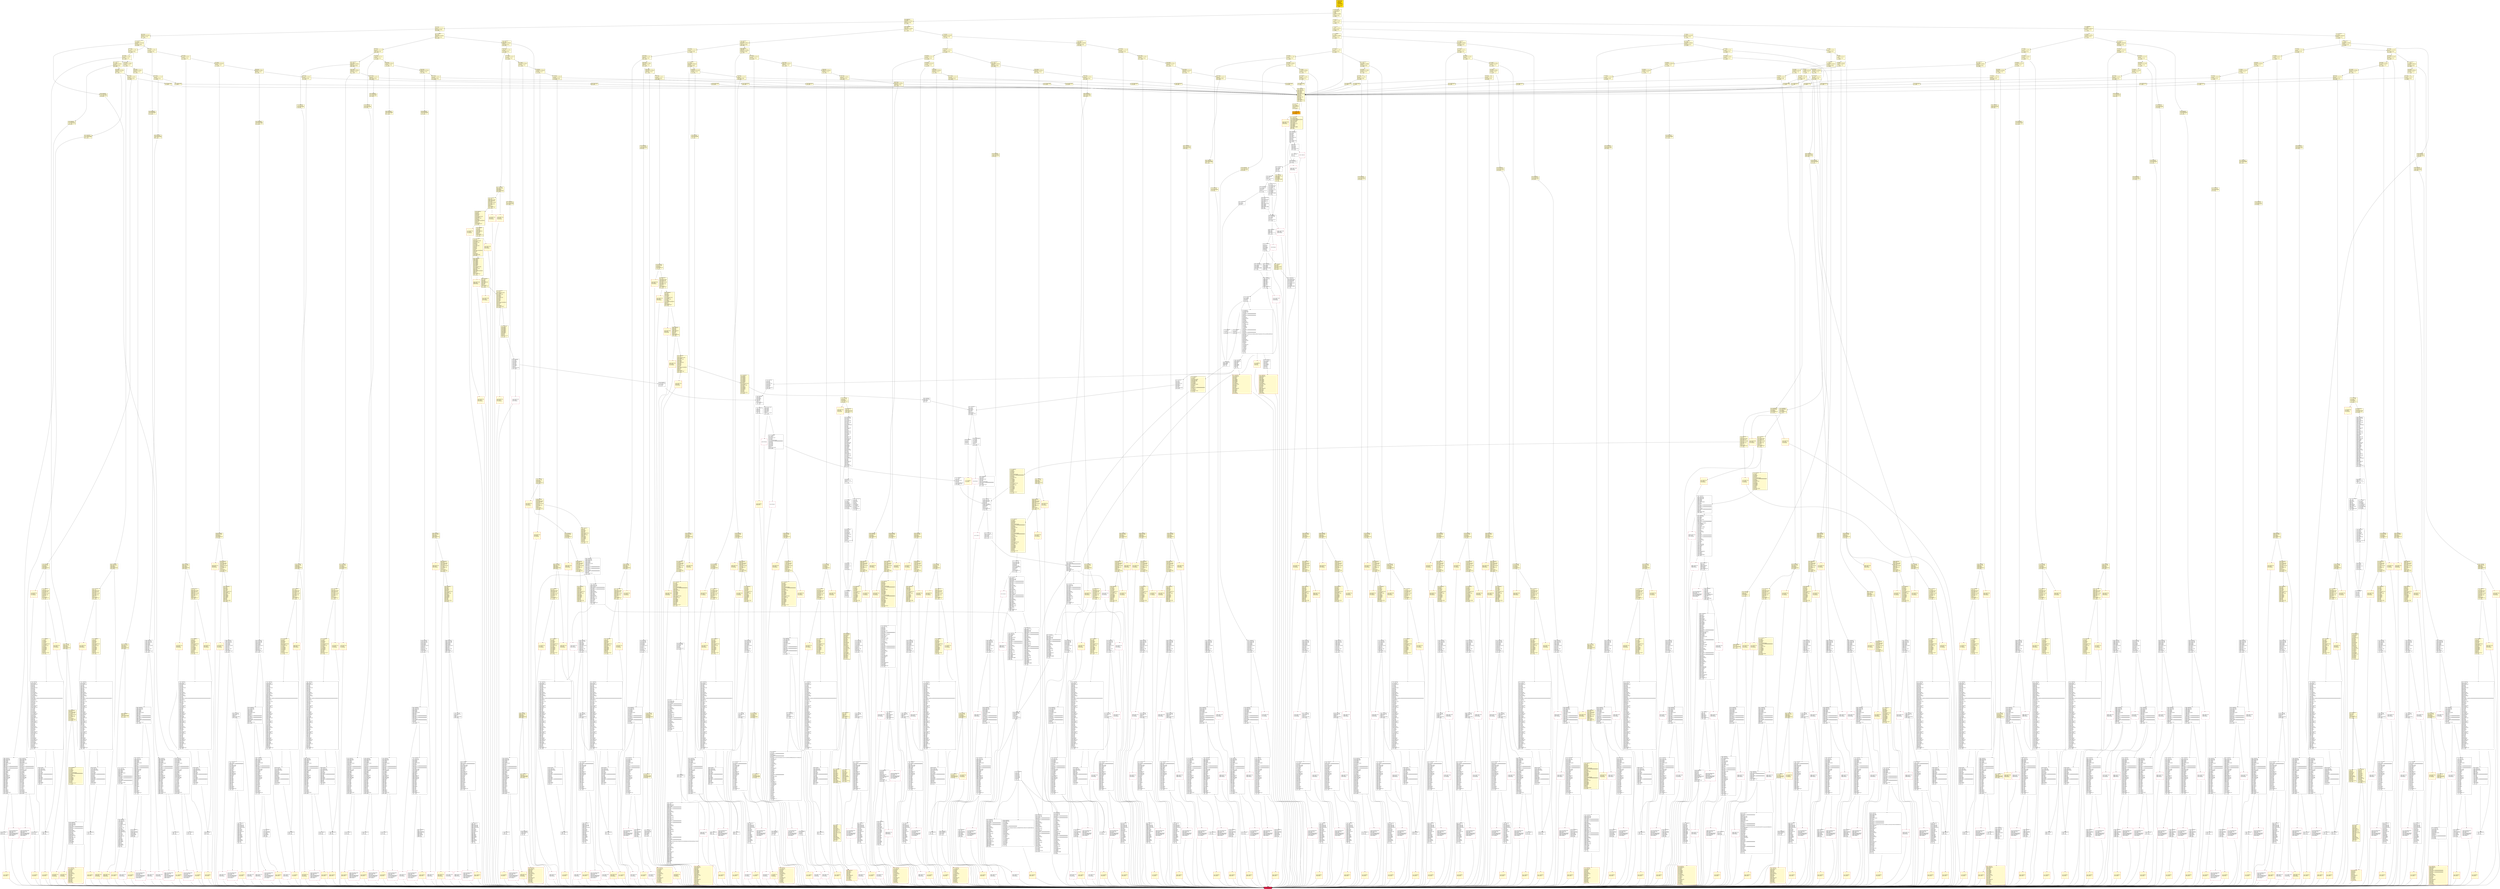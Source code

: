 digraph G {
bgcolor=transparent rankdir=UD;
node [shape=box style=filled color=black fillcolor=white fontname=arial fontcolor=black];
231 [label="231: JUMPDEST\l232: DUP1\l233: PUSH4 0xc268f488\l238: GT\l239: PUSH2 0x0154\l242: JUMPI\l" fillcolor=lemonchiffon ];
12138 [label="12138: JUMPDEST\l12139: PUSH1 0x00\l12141: DUP1\l12142: SWAP1\l12143: POP\l" ];
16290 [label="16290: PUSH1 0x00\l16292: DUP1\l16293: REVERT\l" shape=Msquare color=crimson ];
24485 [label="24485: PUSH1 0x00\l24487: DUP1\l24488: REVERT\l" shape=Msquare color=crimson ];
1367 [label="1367: DUP1\l1368: PUSH4 0x134cf1ea\l1373: GT\l1374: PUSH2 0x0592\l1377: JUMPI\l" fillcolor=lemonchiffon ];
2331 [label="2331: JUMPDEST\l2332: POP\l2333: PUSH2 0x0948\l2336: PUSH1 0x04\l2338: DUP1\l2339: CALLDATASIZE\l2340: SUB\l2341: PUSH1 0x20\l2343: DUP2\l2344: LT\l2345: ISZERO\l2346: PUSH2 0x0932\l2349: JUMPI\l" fillcolor=lemonchiffon ];
13615 [label="13615: JUMPDEST\l13616: POP\l13617: JUMP\l" ];
6247 [label="6247: JUMPDEST\l6248: POP\l6249: PUSH2 0x1894\l6252: PUSH1 0x04\l6254: DUP1\l6255: CALLDATASIZE\l6256: SUB\l6257: PUSH1 0x20\l6259: DUP2\l6260: LT\l6261: ISZERO\l6262: PUSH2 0x187e\l6265: JUMPI\l" fillcolor=lemonchiffon ];
2752 [label="2752: JUMPDEST\l2753: CALLVALUE\l2754: DUP1\l2755: ISZERO\l2756: PUSH2 0x0acc\l2759: JUMPI\l" fillcolor=lemonchiffon ];
21015 [label="21015: RETURNDATASIZE\l21016: PUSH1 0x00\l21018: DUP1\l21019: RETURNDATACOPY\l21020: RETURNDATASIZE\l21021: PUSH1 0x00\l21023: REVERT\l" shape=Msquare color=crimson ];
5509 [label="5509: JUMPDEST\l5510: STOP\l" fillcolor=lemonchiffon shape=Msquare color=crimson ];
4019 [label="4019: PUSH1 0x00\l4021: DUP1\l4022: REVERT\l" fillcolor=lemonchiffon shape=Msquare color=crimson ];
19776 [label="19776: CALLER\l19777: PUSH1 0x04\l19779: PUSH1 0x00\l19781: PUSH2 0x0100\l19784: EXP\l19785: DUP2\l19786: SLOAD\l19787: DUP2\l19788: PUSH20 0xffffffffffffffffffffffffffffffffffffffff\l19809: MUL\l19810: NOT\l19811: AND\l19812: SWAP1\l19813: DUP4\l19814: PUSH20 0xffffffffffffffffffffffffffffffffffffffff\l19835: AND\l19836: MUL\l19837: OR\l19838: SWAP1\l19839: SSTORE\l19840: POP\l" ];
1138 [label="1138: DUP1\l1139: PUSH4 0x42966c68\l1144: EQ\l1145: PUSH2 0x0e27\l1148: JUMPI\l" fillcolor=lemonchiffon ];
10499 [label="10499: JUMPDEST\l10500: POP\l10501: CALLVALUE\l10502: PUSH1 0x34\l10504: DUP2\l10505: SWAP1\l10506: SSTORE\l10507: POP\l10508: JUMP\l" ];
445 [label="445: DUP1\l446: PUSH4 0xabd91fd9\l451: EQ\l452: PUSH2 0x14c4\l455: JUMPI\l" fillcolor=lemonchiffon ];
17341 [label="17341: JUMPDEST\l17342: PUSH1 0x0a\l17344: DUP2\l17345: LT\l17346: PUSH2 0x43ca\l17349: JUMPI\l" ];
18944 [label="18944: RETURNDATASIZE\l18945: PUSH1 0x00\l18947: DUP1\l18948: RETURNDATACOPY\l18949: RETURNDATASIZE\l18950: PUSH1 0x00\l18952: REVERT\l" shape=Msquare color=crimson ];
23046 [label="23046: RETURNDATASIZE\l23047: PUSH1 0x00\l23049: DUP1\l23050: RETURNDATACOPY\l23051: RETURNDATASIZE\l23052: PUSH1 0x00\l23054: REVERT\l" shape=Msquare color=crimson ];
15672 [label="15672: JUMPDEST\l15673: POP\l15674: JUMP\l" ];
4296 [label="4296: JUMPDEST\l4297: CALLVALUE\l4298: DUP1\l4299: ISZERO\l4300: PUSH2 0x10d4\l4303: JUMPI\l" fillcolor=lemonchiffon ];
227 [label="227: PUSH2 0x05fb\l230: JUMP\l" fillcolor=lemonchiffon ];
3694 [label="3694: JUMPDEST\l3695: POP\l3696: PUSH2 0x0e9b\l3699: PUSH1 0x04\l3701: DUP1\l3702: CALLDATASIZE\l3703: SUB\l3704: PUSH1 0x20\l3706: DUP2\l3707: LT\l3708: ISZERO\l3709: PUSH2 0x0e85\l3712: JUMPI\l" fillcolor=lemonchiffon ];
21169 [label="21169: JUMPDEST\l21170: PUSH1 0x40\l21172: MLOAD\l21173: PUSH1 0x20\l21175: ADD\l21176: DUP1\l21177: DUP1\l21178: PUSH1 0x20\l21180: ADD\l21181: DUP3\l21182: DUP2\l21183: SUB\l21184: DUP3\l21185: MSTORE\l21186: PUSH1 0x05\l21188: DUP2\l21189: MSTORE\l21190: PUSH1 0x20\l21192: ADD\l21193: DUP1\l21194: PUSH32 0x68656c6c6f000000000000000000000000000000000000000000000000000000\l21227: DUP2\l21228: MSTORE\l21229: POP\l21230: PUSH1 0x20\l21232: ADD\l21233: SWAP2\l21234: POP\l21235: POP\l21236: PUSH1 0x40\l21238: MLOAD\l21239: PUSH1 0x20\l21241: DUP2\l21242: DUP4\l21243: SUB\l21244: SUB\l21245: DUP2\l21246: MSTORE\l21247: SWAP1\l21248: PUSH1 0x40\l21250: MSTORE\l21251: DUP1\l21252: MLOAD\l21253: SWAP1\l21254: PUSH1 0x20\l21256: ADD\l21257: SHA3\l21258: DUP2\l21259: PUSH1 0x40\l21261: MLOAD\l21262: PUSH1 0x20\l21264: ADD\l21265: DUP1\l21266: DUP3\l21267: DUP2\l21268: MSTORE\l21269: PUSH1 0x20\l21271: ADD\l21272: SWAP2\l21273: POP\l21274: POP\l21275: PUSH1 0x40\l21277: MLOAD\l21278: PUSH1 0x20\l21280: DUP2\l21281: DUP4\l21282: SUB\l21283: SUB\l21284: DUP2\l21285: MSTORE\l21286: SWAP1\l21287: PUSH1 0x40\l21289: MSTORE\l21290: DUP1\l21291: MLOAD\l21292: SWAP1\l21293: PUSH1 0x20\l21295: ADD\l21296: SHA3\l21297: EQ\l21298: ISZERO\l21299: PUSH2 0x5378\l21302: JUMPI\l" ];
10731 [label="10731: JUMPDEST\l10732: POP\l10733: CALLVALUE\l10734: PUSH1 0x3a\l10736: DUP2\l10737: SWAP1\l10738: SSTORE\l10739: POP\l10740: JUMP\l" ];
685 [label="685: DUP1\l686: PUSH4 0x89ebee3f\l691: EQ\l692: PUSH2 0x11cc\l695: JUMPI\l" fillcolor=lemonchiffon ];
6418 [label="6418: JUMPDEST\l6419: POP\l6420: PUSH2 0x1955\l6423: PUSH1 0x04\l6425: DUP1\l6426: CALLDATASIZE\l6427: SUB\l6428: PUSH1 0x20\l6430: DUP2\l6431: LT\l6432: ISZERO\l6433: PUSH2 0x1929\l6436: JUMPI\l" fillcolor=lemonchiffon ];
849 [label="849: DUP1\l850: PUSH4 0x79da9747\l855: EQ\l856: PUSH2 0x1103\l859: JUMPI\l" fillcolor=lemonchiffon ];
30 [label="30: DUP1\l31: PUSH4 0xb5dfadc1\l36: GT\l37: PUSH2 0x019b\l40: JUMPI\l" fillcolor=lemonchiffon ];
16277 [label="16277: PUSH1 0x00\l16279: DUP1\l16280: REVERT\l" shape=Msquare color=crimson ];
1940 [label="1940: PUSH1 0x00\l1942: DUP1\l1943: REVERT\l" fillcolor=lemonchiffon shape=Msquare color=crimson ];
3592 [label="3592: JUMPDEST\l3593: POP\l3594: PUSH2 0x0e11\l3597: PUSH2 0x303f\l3600: JUMP\l" fillcolor=lemonchiffon ];
8809 [label="8809: JUMPDEST\l8810: PUSH1 0x40\l8812: MLOAD\l8813: PUSH1 0x20\l8815: ADD\l8816: DUP1\l8817: DUP1\l8818: PUSH1 0x20\l8820: ADD\l8821: DUP3\l8822: DUP2\l8823: SUB\l8824: DUP3\l8825: MSTORE\l8826: PUSH1 0x05\l8828: DUP2\l8829: MSTORE\l8830: PUSH1 0x20\l8832: ADD\l8833: DUP1\l8834: PUSH32 0x68656c6c6f000000000000000000000000000000000000000000000000000000\l8867: DUP2\l8868: MSTORE\l8869: POP\l8870: PUSH1 0x20\l8872: ADD\l8873: SWAP2\l8874: POP\l8875: POP\l8876: PUSH1 0x40\l8878: MLOAD\l8879: PUSH1 0x20\l8881: DUP2\l8882: DUP4\l8883: SUB\l8884: SUB\l8885: DUP2\l8886: MSTORE\l8887: SWAP1\l8888: PUSH1 0x40\l8890: MSTORE\l8891: DUP1\l8892: MLOAD\l8893: SWAP1\l8894: PUSH1 0x20\l8896: ADD\l8897: SHA3\l8898: DUP2\l8899: PUSH1 0x40\l8901: MLOAD\l8902: PUSH1 0x20\l8904: ADD\l8905: DUP1\l8906: DUP3\l8907: DUP2\l8908: MSTORE\l8909: PUSH1 0x20\l8911: ADD\l8912: SWAP2\l8913: POP\l8914: POP\l8915: PUSH1 0x40\l8917: MLOAD\l8918: PUSH1 0x20\l8920: DUP2\l8921: DUP4\l8922: SUB\l8923: SUB\l8924: DUP2\l8925: MSTORE\l8926: SWAP1\l8927: PUSH1 0x40\l8929: MSTORE\l8930: DUP1\l8931: MLOAD\l8932: SWAP1\l8933: PUSH1 0x20\l8935: ADD\l8936: SHA3\l8937: EQ\l8938: ISZERO\l8939: PUSH2 0x2330\l8942: JUMPI\l" ];
9011 [label="9011: JUMPDEST\l9012: PUSH1 0x40\l9014: MLOAD\l9015: PUSH1 0x20\l9017: ADD\l9018: DUP1\l9019: DUP1\l9020: PUSH1 0x20\l9022: ADD\l9023: DUP3\l9024: DUP2\l9025: SUB\l9026: DUP3\l9027: MSTORE\l9028: PUSH1 0x05\l9030: DUP2\l9031: MSTORE\l9032: PUSH1 0x20\l9034: ADD\l9035: DUP1\l9036: PUSH32 0x68656c6c6f000000000000000000000000000000000000000000000000000000\l9069: DUP2\l9070: MSTORE\l9071: POP\l9072: PUSH1 0x20\l9074: ADD\l9075: SWAP2\l9076: POP\l9077: POP\l9078: PUSH1 0x40\l9080: MLOAD\l9081: PUSH1 0x20\l9083: DUP2\l9084: DUP4\l9085: SUB\l9086: SUB\l9087: DUP2\l9088: MSTORE\l9089: SWAP1\l9090: PUSH1 0x40\l9092: MSTORE\l9093: DUP1\l9094: MLOAD\l9095: SWAP1\l9096: PUSH1 0x20\l9098: ADD\l9099: SHA3\l9100: DUP2\l9101: PUSH1 0x40\l9103: MLOAD\l9104: PUSH1 0x20\l9106: ADD\l9107: DUP1\l9108: DUP3\l9109: DUP2\l9110: MSTORE\l9111: PUSH1 0x20\l9113: ADD\l9114: SWAP2\l9115: POP\l9116: POP\l9117: PUSH1 0x40\l9119: MLOAD\l9120: PUSH1 0x20\l9122: DUP2\l9123: DUP4\l9124: SUB\l9125: SUB\l9126: DUP2\l9127: MSTORE\l9128: SWAP1\l9129: PUSH1 0x40\l9131: MSTORE\l9132: DUP1\l9133: MLOAD\l9134: SWAP1\l9135: PUSH1 0x20\l9137: ADD\l9138: SHA3\l9139: EQ\l9140: ISZERO\l9141: PUSH2 0x23fa\l9144: JUMPI\l" ];
3996 [label="3996: PUSH1 0x00\l3998: DUP1\l3999: REVERT\l" fillcolor=lemonchiffon shape=Msquare color=crimson ];
5964 [label="5964: JUMPDEST\l5965: CALLVALUE\l5966: DUP1\l5967: ISZERO\l5968: PUSH2 0x1758\l5971: JUMPI\l" fillcolor=lemonchiffon ];
5095 [label="5095: JUMPDEST\l5096: POP\l5097: PUSH2 0x1414\l5100: PUSH1 0x04\l5102: DUP1\l5103: CALLDATASIZE\l5104: SUB\l5105: PUSH1 0x20\l5107: DUP2\l5108: LT\l5109: ISZERO\l5110: PUSH2 0x13fe\l5113: JUMPI\l" fillcolor=lemonchiffon ];
4065 [label="4065: PUSH1 0x00\l4067: DUP1\l4068: REVERT\l" fillcolor=lemonchiffon shape=Msquare color=crimson ];
2466 [label="2466: JUMPDEST\l2467: DUP2\l2468: ADD\l2469: SWAP1\l2470: DUP1\l2471: DUP1\l2472: CALLDATALOAD\l2473: SWAP1\l2474: PUSH1 0x20\l2476: ADD\l2477: SWAP1\l2478: PUSH5 0x0100000000\l2484: DUP2\l2485: GT\l2486: ISZERO\l2487: PUSH2 0x09bf\l2490: JUMPI\l" fillcolor=lemonchiffon ];
8797 [label="8797: RETURNDATASIZE\l8798: PUSH1 0x00\l8800: DUP1\l8801: RETURNDATACOPY\l8802: RETURNDATASIZE\l8803: PUSH1 0x00\l8805: REVERT\l" shape=Msquare color=crimson ];
13961 [label="13961: JUMPDEST\l13962: POP\l13963: PUSH1 0x01\l13965: PUSH1 0x09\l13967: PUSH1 0x00\l13969: PUSH2 0x0100\l13972: EXP\l13973: DUP2\l13974: SLOAD\l13975: DUP2\l13976: PUSH1 0xff\l13978: MUL\l13979: NOT\l13980: AND\l13981: SWAP1\l13982: DUP4\l13983: ISZERO\l13984: ISZERO\l13985: MUL\l13986: OR\l13987: SWAP1\l13988: SSTORE\l13989: POP\l13990: POP\l13991: JUMP\l" ];
20456 [label="20456: PUSH1 0x00\l20458: DUP1\l20459: REVERT\l" shape=Msquare color=crimson ];
1782 [label="1782: JUMPDEST\l1783: CALLVALUE\l1784: DUP1\l1785: ISZERO\l1786: PUSH2 0x0702\l1789: JUMPI\l" fillcolor=lemonchiffon ];
3351 [label="3351: JUMPDEST\l3352: CALLVALUE\l3353: DUP1\l3354: ISZERO\l3355: PUSH2 0x0d23\l3358: JUMPI\l" fillcolor=lemonchiffon ];
11630 [label="11630: JUMPDEST\l11631: PUSH1 0x31\l11633: PUSH1 0x00\l11635: SWAP1\l11636: SLOAD\l11637: SWAP1\l11638: PUSH2 0x0100\l11641: EXP\l11642: SWAP1\l11643: DIV\l11644: PUSH1 0xff\l11646: AND\l11647: ISZERO\l11648: PUSH2 0x2d88\l11651: JUMPI\l" ];
5651 [label="5651: JUMPDEST\l5652: POP\l5653: PUSH2 0x1640\l5656: PUSH1 0x04\l5658: DUP1\l5659: CALLDATASIZE\l5660: SUB\l5661: PUSH1 0x20\l5663: DUP2\l5664: LT\l5665: ISZERO\l5666: PUSH2 0x162a\l5669: JUMPI\l" fillcolor=lemonchiffon ];
18415 [label="18415: PUSH1 0x00\l18417: DUP1\l18418: REVERT\l" shape=Msquare color=crimson ];
805 [label="805: DUP1\l806: PUSH4 0x5dc44873\l811: GT\l812: PUSH2 0x0391\l815: JUMPI\l" fillcolor=lemonchiffon ];
6128 [label="6128: PUSH1 0x00\l6130: DUP1\l6131: REVERT\l" fillcolor=lemonchiffon shape=Msquare color=crimson ];
5568 [label="5568: JUMPDEST\l5569: STOP\l" fillcolor=lemonchiffon shape=Msquare color=crimson ];
20469 [label="20469: PUSH1 0x00\l20471: DUP1\l20472: REVERT\l" shape=Msquare color=crimson ];
156 [label="156: PUSH2 0x05fb\l159: JUMP\l" fillcolor=lemonchiffon ];
1378 [label="1378: DUP1\l1379: PUSH4 0x134cf1ea\l1384: EQ\l1385: PUSH2 0x090f\l1388: JUMPI\l" fillcolor=lemonchiffon ];
17757 [label="17757: JUMPDEST\l17758: PUSH1 0x40\l17760: MLOAD\l17761: PUSH1 0x20\l17763: ADD\l17764: DUP1\l17765: DUP1\l17766: PUSH1 0x20\l17768: ADD\l17769: DUP3\l17770: DUP2\l17771: SUB\l17772: DUP3\l17773: MSTORE\l17774: PUSH1 0x05\l17776: DUP2\l17777: MSTORE\l17778: PUSH1 0x20\l17780: ADD\l17781: DUP1\l17782: PUSH32 0x68656c6c6f000000000000000000000000000000000000000000000000000000\l17815: DUP2\l17816: MSTORE\l17817: POP\l17818: PUSH1 0x20\l17820: ADD\l17821: SWAP2\l17822: POP\l17823: POP\l17824: PUSH1 0x40\l17826: MLOAD\l17827: PUSH1 0x20\l17829: DUP2\l17830: DUP4\l17831: SUB\l17832: SUB\l17833: DUP2\l17834: MSTORE\l17835: SWAP1\l17836: PUSH1 0x40\l17838: MSTORE\l17839: DUP1\l17840: MLOAD\l17841: SWAP1\l17842: PUSH1 0x20\l17844: ADD\l17845: SHA3\l17846: DUP2\l17847: PUSH1 0x40\l17849: MLOAD\l17850: PUSH1 0x20\l17852: ADD\l17853: DUP1\l17854: DUP3\l17855: DUP2\l17856: MSTORE\l17857: PUSH1 0x20\l17859: ADD\l17860: SWAP2\l17861: POP\l17862: POP\l17863: PUSH1 0x40\l17865: MLOAD\l17866: PUSH1 0x20\l17868: DUP2\l17869: DUP4\l17870: SUB\l17871: SUB\l17872: DUP2\l17873: MSTORE\l17874: SWAP1\l17875: PUSH1 0x40\l17877: MSTORE\l17878: DUP1\l17879: MLOAD\l17880: SWAP1\l17881: PUSH1 0x20\l17883: ADD\l17884: SHA3\l17885: EQ\l17886: ISZERO\l17887: PUSH2 0x4624\l17890: JUMPI\l" ];
745 [label="745: DUP1\l746: PUSH4 0x81883e24\l751: EQ\l752: PUSH2 0x1173\l755: JUMPI\l" fillcolor=lemonchiffon ];
1164 [label="1164: JUMPDEST\l1165: DUP1\l1166: PUSH4 0x18824f92\l1171: GT\l1172: PUSH2 0x054b\l1175: JUMPI\l" fillcolor=lemonchiffon ];
4088 [label="4088: PUSH1 0x00\l4090: DUP1\l4091: REVERT\l" fillcolor=lemonchiffon shape=Msquare color=crimson ];
14447 [label="14447: JUMPDEST\l14448: CALLER\l14449: PUSH20 0xffffffffffffffffffffffffffffffffffffffff\l14470: AND\l14471: PUSH2 0x08fc\l14474: PUSH1 0x2e\l14476: SLOAD\l14477: SWAP1\l14478: DUP2\l14479: ISZERO\l14480: MUL\l14481: SWAP1\l14482: PUSH1 0x40\l14484: MLOAD\l14485: PUSH1 0x00\l14487: PUSH1 0x40\l14489: MLOAD\l14490: DUP1\l14491: DUP4\l14492: SUB\l14493: DUP2\l14494: DUP6\l14495: DUP9\l14496: DUP9\l14497: CALL\l14498: SWAP4\l14499: POP\l14500: POP\l14501: POP\l14502: POP\l14503: ISZERO\l14504: DUP1\l14505: ISZERO\l14506: PUSH2 0x38b7\l14509: JUMPI\l" ];
22464 [label="22464: PUSH1 0x00\l22466: DUP1\l22467: REVERT\l" shape=Msquare color=crimson ];
3568 [label="3568: JUMPDEST\l3569: STOP\l" fillcolor=lemonchiffon shape=Msquare color=crimson ];
3850 [label="3850: JUMPDEST\l3851: CALLVALUE\l3852: DUP1\l3853: ISZERO\l3854: PUSH2 0x0f16\l3857: JUMPI\l" fillcolor=lemonchiffon ];
3578 [label="3578: JUMPDEST\l3579: STOP\l" fillcolor=lemonchiffon shape=Msquare color=crimson ];
5627 [label="5627: JUMPDEST\l5628: STOP\l" fillcolor=lemonchiffon shape=Msquare color=crimson ];
3682 [label="3682: JUMPDEST\l3683: CALLVALUE\l3684: DUP1\l3685: ISZERO\l3686: PUSH2 0x0e6e\l3689: JUMPI\l" fillcolor=lemonchiffon ];
3327 [label="3327: JUMPDEST\l3328: DUP2\l3329: ADD\l3330: SWAP1\l3331: DUP1\l3332: DUP1\l3333: CALLDATALOAD\l3334: SWAP1\l3335: PUSH1 0x20\l3337: ADD\l3338: SWAP1\l3339: SWAP3\l3340: SWAP2\l3341: SWAP1\l3342: POP\l3343: POP\l3344: POP\l3345: PUSH2 0x2ecc\l3348: JUMP\l" fillcolor=lemonchiffon ];
2076 [label="2076: JUMPDEST\l2077: CALLVALUE\l2078: DUP1\l2079: ISZERO\l2080: PUSH2 0x0828\l2083: JUMPI\l" fillcolor=lemonchiffon ];
5257 [label="5257: JUMPDEST\l5258: CALLVALUE\l5259: DUP1\l5260: ISZERO\l5261: PUSH2 0x1495\l5264: JUMPI\l" fillcolor=lemonchiffon ];
602 [label="602: JUMPDEST\l603: DUP1\l604: PUSH4 0x89ad7ab4\l609: GT\l610: PUSH2 0x02c7\l613: JUMPI\l" fillcolor=lemonchiffon ];
13511 [label="13511: JUMPDEST\l13512: PUSH1 0x0f\l13514: PUSH1 0x00\l13516: SWAP1\l13517: SLOAD\l13518: SWAP1\l13519: PUSH2 0x0100\l13522: EXP\l13523: SWAP1\l13524: DIV\l13525: PUSH20 0xffffffffffffffffffffffffffffffffffffffff\l13546: AND\l13547: PUSH20 0xffffffffffffffffffffffffffffffffffffffff\l13568: AND\l13569: PUSH2 0x08fc\l13572: CALLVALUE\l13573: SWAP1\l13574: DUP2\l13575: ISZERO\l13576: MUL\l13577: SWAP1\l13578: PUSH1 0x40\l13580: MLOAD\l13581: PUSH1 0x00\l13583: PUSH1 0x40\l13585: MLOAD\l13586: DUP1\l13587: DUP4\l13588: SUB\l13589: DUP2\l13590: DUP6\l13591: DUP9\l13592: DUP9\l13593: CALL\l13594: SWAP4\l13595: POP\l13596: POP\l13597: POP\l13598: POP\l13599: ISZERO\l13600: DUP1\l13601: ISZERO\l13602: PUSH2 0x352f\l13605: JUMPI\l" ];
6105 [label="6105: PUSH1 0x00\l6107: DUP1\l6108: REVERT\l" fillcolor=lemonchiffon shape=Msquare color=crimson ];
1487 [label="1487: DUP1\l1488: PUSH4 0x05b1137b\l1493: EQ\l1494: PUSH2 0x06f6\l1497: JUMPI\l" fillcolor=lemonchiffon ];
11042 [label="11042: JUMPDEST\l11043: PUSH1 0x15\l11045: PUSH1 0x00\l11047: DUP8\l11048: PUSH20 0xffffffffffffffffffffffffffffffffffffffff\l11069: AND\l11070: PUSH20 0xffffffffffffffffffffffffffffffffffffffff\l11091: AND\l11092: DUP2\l11093: MSTORE\l11094: PUSH1 0x20\l11096: ADD\l11097: SWAP1\l11098: DUP2\l11099: MSTORE\l11100: PUSH1 0x20\l11102: ADD\l11103: PUSH1 0x00\l11105: SHA3\l11106: PUSH1 0x00\l11108: CALLER\l11109: PUSH20 0xffffffffffffffffffffffffffffffffffffffff\l11130: AND\l11131: PUSH20 0xffffffffffffffffffffffffffffffffffffffff\l11152: AND\l11153: DUP2\l11154: MSTORE\l11155: PUSH1 0x20\l11157: ADD\l11158: SWAP1\l11159: DUP2\l11160: MSTORE\l11161: PUSH1 0x20\l11163: ADD\l11164: PUSH1 0x00\l11166: SHA3\l11167: DUP2\l11168: SWAP1\l11169: SSTORE\l11170: POP\l11171: PUSH2 0x2bad\l11174: DUP6\l11175: DUP6\l11176: DUP6\l11177: PUSH2 0x1abe\l11180: JUMP\l" ];
3349 [label="3349: JUMPDEST\l3350: STOP\l" fillcolor=lemonchiffon shape=Msquare color=crimson ];
2876 [label="2876: JUMPDEST\l2877: DUP2\l2878: ADD\l2879: SWAP1\l2880: DUP1\l2881: DUP1\l2882: CALLDATALOAD\l2883: PUSH20 0xffffffffffffffffffffffffffffffffffffffff\l2904: AND\l2905: SWAP1\l2906: PUSH1 0x20\l2908: ADD\l2909: SWAP1\l2910: SWAP3\l2911: SWAP2\l2912: SWAP1\l2913: DUP1\l2914: CALLDATALOAD\l2915: PUSH20 0xffffffffffffffffffffffffffffffffffffffff\l2936: AND\l2937: SWAP1\l2938: PUSH1 0x20\l2940: ADD\l2941: SWAP1\l2942: SWAP3\l2943: SWAP2\l2944: SWAP1\l2945: DUP1\l2946: CALLDATALOAD\l2947: SWAP1\l2948: PUSH1 0x20\l2950: ADD\l2951: SWAP1\l2952: SWAP3\l2953: SWAP2\l2954: SWAP1\l2955: POP\l2956: POP\l2957: POP\l2958: PUSH2 0x29f5\l2961: JUMP\l" fillcolor=lemonchiffon ];
6499 [label="6499: JUMPDEST\l6500: POP\l6501: PUSH2 0x1990\l6504: PUSH1 0x04\l6506: DUP1\l6507: CALLDATASIZE\l6508: SUB\l6509: PUSH1 0x20\l6511: DUP2\l6512: LT\l6513: ISZERO\l6514: PUSH2 0x197a\l6517: JUMPI\l" fillcolor=lemonchiffon ];
3881 [label="3881: PUSH1 0x00\l3883: DUP1\l3884: REVERT\l" fillcolor=lemonchiffon shape=Msquare color=crimson ];
21397 [label="21397: JUMPDEST\l21398: PUSH1 0x0a\l21400: DUP2\l21401: LT\l21402: PUSH2 0x53a2\l21405: JUMPI\l" ];
340 [label="340: JUMPDEST\l341: DUP1\l342: PUSH4 0xb5dfadc1\l347: EQ\l348: PUSH2 0x1542\l351: JUMPI\l" fillcolor=lemonchiffon ];
5936 [label="5936: PUSH1 0x00\l5938: DUP1\l5939: REVERT\l" fillcolor=lemonchiffon shape=Msquare color=crimson ];
8093 [label="8093: DUP1\l8094: PUSH1 0x1f\l8096: LT\l8097: PUSH2 0x1fb8\l8100: JUMPI\l" ];
21129 [label="21129: RETURNDATASIZE\l21130: PUSH1 0x00\l21132: DUP1\l21133: RETURNDATACOPY\l21134: RETURNDATASIZE\l21135: PUSH1 0x00\l21137: REVERT\l" shape=Msquare color=crimson ];
5383 [label="5383: JUMPDEST\l5384: STOP\l" fillcolor=lemonchiffon shape=Msquare color=crimson ];
1464 [label="1464: JUMPDEST\l1465: DUP1\l1466: PUSH4 0x045808e9\l1471: EQ\l1472: PUSH2 0x0690\l1475: JUMPI\l" fillcolor=lemonchiffon ];
1411 [label="1411: DUP1\l1412: PUSH4 0x1826c119\l1417: EQ\l1418: PUSH2 0x097f\l1421: JUMPI\l" fillcolor=lemonchiffon ];
10741 [label="10741: JUMPDEST\l10742: PUSH1 0x00\l10744: PUSH1 0x60\l10746: PUSH1 0x04\l10748: DUP2\l10749: ADD\l10750: PUSH1 0x00\l10752: CALLDATASIZE\l10753: SWAP1\l10754: POP\l10755: LT\l10756: ISZERO\l10757: PUSH2 0x2a0a\l10760: JUMPI\l" ];
19960 [label="19960: JUMPDEST\l19961: PUSH1 0x31\l19963: PUSH1 0x01\l19965: SWAP1\l19966: SLOAD\l19967: SWAP1\l19968: PUSH2 0x0100\l19971: EXP\l19972: SWAP1\l19973: DIV\l19974: PUSH20 0xffffffffffffffffffffffffffffffffffffffff\l19995: AND\l19996: PUSH20 0xffffffffffffffffffffffffffffffffffffffff\l20017: AND\l20018: PUSH2 0x08fc\l20021: PUSH1 0x32\l20023: SLOAD\l20024: SWAP1\l20025: DUP2\l20026: ISZERO\l20027: MUL\l20028: SWAP1\l20029: PUSH1 0x40\l20031: MLOAD\l20032: PUSH1 0x00\l20034: PUSH1 0x40\l20036: MLOAD\l20037: DUP1\l20038: DUP4\l20039: SUB\l20040: DUP2\l20041: DUP6\l20042: DUP9\l20043: DUP9\l20044: CALL\l20045: SWAP4\l20046: POP\l20047: POP\l20048: POP\l20049: POP\l20050: ISZERO\l20051: DUP1\l20052: ISZERO\l20053: PUSH2 0x4e62\l20056: JUMPI\l" ];
20224 [label="20224: PUSH1 0x00\l20226: DUP1\l20227: REVERT\l" shape=Msquare color=crimson ];
5432 [label="5432: JUMPDEST\l5433: PUSH2 0x1540\l5436: PUSH2 0x4e7f\l5439: JUMP\l" fillcolor=lemonchiffon ];
8120 [label="8120: JUMPDEST\l8121: DUP3\l8122: ADD\l8123: SWAP2\l8124: SWAP1\l8125: PUSH1 0x00\l8127: MSTORE\l8128: PUSH1 0x20\l8130: PUSH1 0x00\l8132: SHA3\l8133: SWAP1\l" ];
18419 [label="18419: JUMPDEST\l18420: PUSH1 0x05\l18422: PUSH1 0x00\l18424: SWAP1\l18425: SLOAD\l18426: SWAP1\l18427: PUSH2 0x0100\l18430: EXP\l18431: SWAP1\l18432: DIV\l18433: PUSH20 0xffffffffffffffffffffffffffffffffffffffff\l18454: AND\l18455: PUSH20 0xffffffffffffffffffffffffffffffffffffffff\l18476: AND\l18477: CALLER\l18478: PUSH20 0xffffffffffffffffffffffffffffffffffffffff\l18499: AND\l18500: EQ\l18501: PUSH2 0x484d\l18504: JUMPI\l" ];
3830 [label="3830: JUMPDEST\l3831: PUSH2 0x0efe\l3834: PUSH2 0x34c7\l3837: JUMP\l" fillcolor=lemonchiffon ];
19841 [label="19841: JUMPDEST\l19842: POP\l19843: JUMP\l" ];
19440 [label="19440: JUMPDEST\l19441: PUSH1 0x40\l19443: MLOAD\l19444: PUSH1 0x20\l19446: ADD\l19447: DUP1\l19448: DUP1\l19449: PUSH1 0x20\l19451: ADD\l19452: DUP3\l19453: DUP2\l19454: SUB\l19455: DUP3\l19456: MSTORE\l19457: PUSH1 0x05\l19459: DUP2\l19460: MSTORE\l19461: PUSH1 0x20\l19463: ADD\l19464: DUP1\l19465: PUSH32 0x68656c6c6f000000000000000000000000000000000000000000000000000000\l19498: DUP2\l19499: MSTORE\l19500: POP\l19501: PUSH1 0x20\l19503: ADD\l19504: SWAP2\l19505: POP\l19506: POP\l19507: PUSH1 0x40\l19509: MLOAD\l19510: PUSH1 0x20\l19512: DUP2\l19513: DUP4\l19514: SUB\l19515: SUB\l19516: DUP2\l19517: MSTORE\l19518: SWAP1\l19519: PUSH1 0x40\l19521: MSTORE\l19522: DUP1\l19523: MLOAD\l19524: SWAP1\l19525: PUSH1 0x20\l19527: ADD\l19528: SHA3\l19529: DUP2\l19530: PUSH1 0x40\l19532: MLOAD\l19533: PUSH1 0x20\l19535: ADD\l19536: DUP1\l19537: DUP3\l19538: DUP2\l19539: MSTORE\l19540: PUSH1 0x20\l19542: ADD\l19543: SWAP2\l19544: POP\l19545: POP\l19546: PUSH1 0x40\l19548: MLOAD\l19549: PUSH1 0x20\l19551: DUP2\l19552: DUP4\l19553: SUB\l19554: SUB\l19555: DUP2\l19556: MSTORE\l19557: SWAP1\l19558: PUSH1 0x40\l19560: MSTORE\l19561: DUP1\l19562: MLOAD\l19563: SWAP1\l19564: PUSH1 0x20\l19566: ADD\l19567: SHA3\l19568: EQ\l19569: ISZERO\l19570: PUSH2 0x4cb7\l19573: JUMPI\l" ];
3500 [label="3500: JUMPDEST\l3501: DUP3\l3502: ADD\l3503: DUP4\l3504: PUSH1 0x20\l3506: DUP3\l3507: ADD\l3508: GT\l3509: ISZERO\l3510: PUSH2 0x0dbe\l3513: JUMPI\l" fillcolor=lemonchiffon ];
20545 [label="20545: JUMPDEST\l20546: POP\l20547: PUSH1 0x01\l20549: PUSH1 0x0b\l20551: PUSH1 0x14\l20553: PUSH2 0x0100\l20556: EXP\l20557: DUP2\l20558: SLOAD\l20559: DUP2\l20560: PUSH1 0xff\l20562: MUL\l20563: NOT\l20564: AND\l20565: SWAP1\l20566: DUP4\l20567: ISZERO\l20568: ISZERO\l20569: MUL\l20570: OR\l20571: SWAP1\l20572: SSTORE\l20573: POP\l20574: POP\l20575: JUMP\l" ];
10277 [label="10277: JUMPDEST\l10278: PUSH1 0x33\l10280: PUSH1 0x00\l10282: SWAP1\l10283: SLOAD\l10284: SWAP1\l10285: PUSH2 0x0100\l10288: EXP\l10289: SWAP1\l10290: DIV\l10291: PUSH1 0xff\l10293: AND\l10294: ISZERO\l10295: PUSH2 0x283f\l10298: JUMPI\l" ];
3858 [label="3858: PUSH1 0x00\l3860: DUP1\l3861: REVERT\l" fillcolor=lemonchiffon shape=Msquare color=crimson ];
1813 [label="1813: PUSH1 0x00\l1815: DUP1\l1816: REVERT\l" fillcolor=lemonchiffon shape=Msquare color=crimson ];
756 [label="756: DUP1\l757: PUSH4 0x87c845d3\l762: EQ\l763: PUSH2 0x117d\l766: JUMPI\l" fillcolor=lemonchiffon ];
15675 [label="15675: JUMPDEST\l15676: PUSH1 0x0e\l15678: PUSH1 0x00\l15680: SWAP1\l15681: SLOAD\l15682: SWAP1\l15683: PUSH2 0x0100\l15686: EXP\l15687: SWAP1\l15688: DIV\l15689: PUSH20 0xffffffffffffffffffffffffffffffffffffffff\l15710: AND\l15711: PUSH20 0xffffffffffffffffffffffffffffffffffffffff\l15732: AND\l15733: CALLER\l15734: PUSH20 0xffffffffffffffffffffffffffffffffffffffff\l15755: AND\l15756: EQ\l15757: PUSH2 0x3d95\l15760: JUMPI\l" ];
4856 [label="4856: JUMPDEST\l4857: POP\l4858: POP\l4859: POP\l4860: POP\l4861: SWAP1\l4862: POP\l4863: SWAP1\l4864: DUP2\l4865: ADD\l4866: SWAP1\l4867: PUSH1 0x1f\l4869: AND\l4870: DUP1\l4871: ISZERO\l4872: PUSH2 0x1325\l4875: JUMPI\l" fillcolor=lemonchiffon ];
5913 [label="5913: PUSH1 0x00\l5915: DUP1\l5916: REVERT\l" fillcolor=lemonchiffon shape=Msquare color=crimson ];
11741 [label="11741: JUMPDEST\l11742: POP\l11743: PUSH1 0x01\l11745: PUSH1 0x31\l11747: PUSH1 0x00\l11749: PUSH2 0x0100\l11752: EXP\l11753: DUP2\l11754: SLOAD\l11755: DUP2\l11756: PUSH1 0xff\l11758: MUL\l11759: NOT\l11760: AND\l11761: SWAP1\l11762: DUP4\l11763: ISZERO\l11764: ISZERO\l11765: MUL\l11766: OR\l11767: SWAP1\l11768: SSTORE\l11769: POP\l11770: POP\l11771: JUMP\l" ];
20473 [label="20473: JUMPDEST\l20474: CALLER\l20475: PUSH20 0xffffffffffffffffffffffffffffffffffffffff\l20496: AND\l20497: PUSH2 0x08fc\l20500: PUSH1 0x0d\l20502: SLOAD\l20503: SWAP1\l20504: DUP2\l20505: ISZERO\l20506: MUL\l20507: SWAP1\l20508: PUSH1 0x40\l20510: MLOAD\l20511: PUSH1 0x00\l20513: PUSH1 0x40\l20515: MLOAD\l20516: DUP1\l20517: DUP4\l20518: SUB\l20519: DUP2\l20520: DUP6\l20521: DUP9\l20522: DUP9\l20523: CALL\l20524: SWAP4\l20525: POP\l20526: POP\l20527: POP\l20528: POP\l20529: ISZERO\l20530: DUP1\l20531: ISZERO\l20532: PUSH2 0x5041\l20535: JUMPI\l" ];
85 [label="85: DUP1\l86: PUSH4 0xf388ef80\l91: EQ\l92: PUSH2 0x1992\l95: JUMPI\l" fillcolor=lemonchiffon ];
118 [label="118: PUSH2 0x05fb\l121: JUMP\l" fillcolor=lemonchiffon ];
6655 [label="6655: JUMPDEST\l6656: PUSH2 0x1a08\l6659: JUMPI\l" ];
3937 [label="3937: PUSH1 0x00\l3939: DUP1\l3940: REVERT\l" fillcolor=lemonchiffon shape=Msquare color=crimson ];
5769 [label="5769: JUMPDEST\l5770: POP\l5771: PUSH2 0x16b6\l5774: PUSH1 0x04\l5776: DUP1\l5777: CALLDATASIZE\l5778: SUB\l5779: PUSH1 0x20\l5781: DUP2\l5782: LT\l5783: ISZERO\l5784: PUSH2 0x16a0\l5787: JUMPI\l" fillcolor=lemonchiffon ];
24257 [label="24257: JUMPDEST\l24258: PUSH1 0x3f\l24260: PUSH1 0x14\l24262: SWAP1\l24263: SLOAD\l24264: SWAP1\l24265: PUSH2 0x0100\l24268: EXP\l24269: SWAP1\l24270: DIV\l24271: PUSH1 0xff\l24273: AND\l24274: ISZERO\l24275: PUSH2 0x5edb\l24278: JUMPI\l" ];
5757 [label="5757: JUMPDEST\l5758: CALLVALUE\l5759: DUP1\l5760: ISZERO\l5761: PUSH2 0x1689\l5764: JUMPI\l" fillcolor=lemonchiffon ];
14099 [label="14099: JUMPDEST\l14100: PUSH1 0x11\l14102: PUSH1 0x00\l14104: SWAP1\l14105: SLOAD\l14106: SWAP1\l14107: PUSH2 0x0100\l14110: EXP\l14111: SWAP1\l14112: DIV\l14113: PUSH20 0xffffffffffffffffffffffffffffffffffffffff\l14134: AND\l14135: PUSH20 0xffffffffffffffffffffffffffffffffffffffff\l14156: AND\l14157: PUSH2 0x08fc\l14160: CALLVALUE\l14161: SWAP1\l14162: DUP2\l14163: ISZERO\l14164: MUL\l14165: SWAP1\l14166: PUSH1 0x40\l14168: MLOAD\l14169: PUSH1 0x00\l14171: PUSH1 0x40\l14173: MLOAD\l14174: DUP1\l14175: DUP4\l14176: SUB\l14177: DUP2\l14178: DUP6\l14179: DUP9\l14180: DUP9\l14181: CALL\l14182: SWAP4\l14183: POP\l14184: POP\l14185: POP\l14186: POP\l14187: ISZERO\l14188: DUP1\l14189: ISZERO\l14190: PUSH2 0x377b\l14193: JUMPI\l" ];
12134 [label="12134: PUSH1 0x00\l12136: DUP1\l12137: REVERT\l" shape=Msquare color=crimson ];
5995 [label="5995: PUSH1 0x00\l5997: DUP1\l5998: REVERT\l" fillcolor=lemonchiffon shape=Msquare color=crimson ];
3885 [label="3885: JUMPDEST\l3886: DUP2\l3887: ADD\l3888: SWAP1\l3889: DUP1\l3890: DUP1\l3891: CALLDATALOAD\l3892: SWAP1\l3893: PUSH1 0x20\l3895: ADD\l3896: SWAP1\l3897: SWAP3\l3898: SWAP2\l3899: SWAP1\l3900: POP\l3901: POP\l3902: POP\l3903: PUSH2 0x361a\l3906: JUMP\l" fillcolor=lemonchiffon ];
827 [label="827: DUP1\l828: PUSH4 0x70a08231\l833: EQ\l834: PUSH2 0x1063\l837: JUMPI\l" fillcolor=lemonchiffon ];
1904 [label="1904: PUSH1 0x00\l1906: DUP1\l1907: REVERT\l" fillcolor=lemonchiffon shape=Msquare color=crimson ];
14550 [label="14550: JUMPDEST\l14551: PUSH1 0x35\l14553: PUSH1 0x00\l14555: SWAP1\l14556: SLOAD\l14557: SWAP1\l14558: PUSH2 0x0100\l14561: EXP\l14562: SWAP1\l14563: DIV\l14564: PUSH1 0xff\l14566: AND\l14567: ISZERO\l14568: PUSH2 0x38f0\l14571: JUMPI\l" ];
5440 [label="5440: JUMPDEST\l5441: STOP\l" fillcolor=lemonchiffon shape=Msquare color=crimson ];
6615 [label="6615: JUMPDEST\l6616: PUSH2 0x19df\l6619: PUSH2 0x6115\l6622: JUMP\l" fillcolor=lemonchiffon ];
3960 [label="3960: PUSH1 0x00\l3962: DUP1\l3963: REVERT\l" fillcolor=lemonchiffon shape=Msquare color=crimson ];
3386 [label="3386: JUMPDEST\l3387: DUP2\l3388: ADD\l3389: SWAP1\l3390: DUP1\l3391: DUP1\l3392: CALLDATALOAD\l3393: SWAP1\l3394: PUSH1 0x20\l3396: ADD\l3397: SWAP1\l3398: PUSH5 0x0100000000\l3404: DUP2\l3405: GT\l3406: ISZERO\l3407: PUSH2 0x0d57\l3410: JUMPI\l" fillcolor=lemonchiffon ];
12698 [label="12698: JUMPDEST\l12699: PUSH1 0x20\l12701: DUP2\l12702: SWAP1\l12703: SSTORE\l12704: POP\l12705: DUP1\l12706: PUSH20 0xffffffffffffffffffffffffffffffffffffffff\l12727: AND\l12728: PUSH32 0xcc16f5dbb4873280815c1ee09dbd06736cffcc184412cf7a71a0fdb75d397ca5\l12761: DUP4\l12762: PUSH1 0x40\l12764: MLOAD\l12765: DUP1\l12766: DUP3\l12767: DUP2\l12768: MSTORE\l12769: PUSH1 0x20\l12771: ADD\l12772: SWAP2\l12773: POP\l12774: POP\l12775: PUSH1 0x40\l12777: MLOAD\l12778: DUP1\l12779: SWAP2\l12780: SUB\l12781: SWAP1\l12782: LOG2\l12783: POP\l12784: POP\l12785: JUMP\l" ];
10625 [label="10625: JUMPDEST\l10626: PUSH1 0x39\l10628: PUSH1 0x00\l10630: SWAP1\l10631: SLOAD\l10632: SWAP1\l10633: PUSH2 0x0100\l10636: EXP\l10637: SWAP1\l10638: DIV\l10639: PUSH20 0xffffffffffffffffffffffffffffffffffffffff\l10660: AND\l10661: PUSH20 0xffffffffffffffffffffffffffffffffffffffff\l10682: AND\l10683: PUSH2 0x08fc\l10686: PUSH1 0x3a\l10688: SLOAD\l10689: SWAP1\l10690: DUP2\l10691: ISZERO\l10692: MUL\l10693: SWAP1\l10694: PUSH1 0x40\l10696: MLOAD\l10697: PUSH1 0x00\l10699: PUSH1 0x40\l10701: MLOAD\l10702: DUP1\l10703: DUP4\l10704: SUB\l10705: DUP2\l10706: DUP6\l10707: DUP9\l10708: DUP9\l10709: CALL\l10710: SWAP4\l10711: POP\l10712: POP\l10713: POP\l10714: POP\l10715: ISZERO\l10716: DUP1\l10717: ISZERO\l10718: PUSH2 0x29eb\l10721: JUMPI\l" ];
5450 [label="5450: JUMPDEST\l5451: STOP\l" fillcolor=lemonchiffon shape=Msquare color=crimson ];
9461 [label="9461: JUMPDEST\l9462: DUP4\l9463: DUP4\l9464: SWAP1\l9465: POP\l9466: DUP2\l9467: LT\l9468: ISZERO\l9469: PUSH2 0x2540\l9472: JUMPI\l" ];
265 [label="265: DUP1\l266: PUSH4 0xd6891854\l271: EQ\l272: PUSH2 0x16cc\l275: JUMPI\l" fillcolor=lemonchiffon ];
6904 [label="6904: JUMPDEST\l6905: PUSH1 0x12\l6907: PUSH1 0x00\l6909: DUP5\l6910: PUSH20 0xffffffffffffffffffffffffffffffffffffffff\l6931: AND\l6932: PUSH20 0xffffffffffffffffffffffffffffffffffffffff\l6953: AND\l6954: DUP2\l6955: MSTORE\l6956: PUSH1 0x20\l6958: ADD\l6959: SWAP1\l6960: DUP2\l6961: MSTORE\l6962: PUSH1 0x20\l6964: ADD\l6965: PUSH1 0x00\l6967: SHA3\l6968: SLOAD\l6969: DUP2\l6970: GT\l6971: ISZERO\l6972: PUSH2 0x1b44\l6975: JUMPI\l" ];
10050 [label="10050: PUSH1 0x00\l10052: DUP1\l10053: REVERT\l" shape=Msquare color=crimson ];
11578 [label="11578: JUMPDEST\l11579: POP\l11580: POP\l11581: POP\l11582: POP\l11583: PUSH1 0x40\l11585: MLOAD\l11586: RETURNDATASIZE\l11587: PUSH1 0x20\l11589: DUP2\l11590: LT\l11591: ISZERO\l11592: PUSH2 0x2d50\l11595: JUMPI\l" ];
23077 [label="23077: JUMPDEST\l23078: DUP2\l23079: ADD\l23080: SWAP1\l23081: DUP1\l23082: DUP1\l23083: MLOAD\l23084: SWAP1\l23085: PUSH1 0x20\l23087: ADD\l23088: SWAP1\l23089: SWAP3\l23090: SWAP2\l23091: SWAP1\l23092: POP\l23093: POP\l23094: POP\l23095: SWAP3\l23096: POP\l23097: POP\l23098: POP\l23099: SWAP2\l23100: SWAP1\l23101: POP\l23102: JUMP\l" ];
18963 [label="18963: JUMPDEST\l18964: PUSH1 0x2c\l18966: PUSH1 0x14\l18968: SWAP1\l18969: SLOAD\l18970: SWAP1\l18971: PUSH2 0x0100\l18974: EXP\l18975: SWAP1\l18976: DIV\l18977: PUSH1 0xff\l18979: AND\l18980: ISZERO\l18981: PUSH2 0x4a2d\l18984: JUMPI\l" ];
10063 [label="10063: PUSH1 0x00\l10065: DUP1\l10066: REVERT\l" shape=Msquare color=crimson ];
24853 [label="24853: JUMPDEST\l24854: PUSH1 0x2f\l24856: PUSH1 0x00\l24858: SWAP1\l24859: SLOAD\l24860: SWAP1\l24861: PUSH2 0x0100\l24864: EXP\l24865: SWAP1\l24866: DIV\l24867: PUSH1 0xff\l24869: AND\l24870: ISZERO\l24871: PUSH2 0x612f\l24874: JUMPI\l" ];
4712 [label="4712: JUMPDEST\l4713: CALLVALUE\l4714: DUP1\l4715: ISZERO\l4716: PUSH2 0x1274\l4719: JUMPI\l" fillcolor=lemonchiffon ];
18181 [label="18181: JUMPDEST\l18182: POP\l18183: CALLVALUE\l18184: PUSH1 0x14\l18186: DUP2\l18187: SWAP1\l18188: SSTORE\l18189: POP\l18190: JUMP\l" ];
19176 [label="19176: RETURNDATASIZE\l19177: PUSH1 0x00\l19179: DUP1\l19180: RETURNDATACOPY\l19181: RETURNDATASIZE\l19182: PUSH1 0x00\l19184: REVERT\l" shape=Msquare color=crimson ];
24065 [label="24065: JUMPDEST\l24066: DUP1\l24067: PUSH20 0xffffffffffffffffffffffffffffffffffffffff\l24088: AND\l24089: PUSH1 0x0e\l24091: PUSH1 0x00\l24093: SWAP1\l24094: SLOAD\l24095: SWAP1\l24096: PUSH2 0x0100\l24099: EXP\l24100: SWAP1\l24101: DIV\l24102: PUSH20 0xffffffffffffffffffffffffffffffffffffffff\l24123: AND\l24124: PUSH20 0xffffffffffffffffffffffffffffffffffffffff\l24145: AND\l24146: PUSH32 0x8be0079c531659141344cd1fd0a4f28419497f9722a3daafe3b4186f6b6457e0\l24179: PUSH1 0x40\l24181: MLOAD\l24182: PUSH1 0x40\l24184: MLOAD\l24185: DUP1\l24186: SWAP2\l24187: SUB\l24188: SWAP1\l24189: LOG3\l24190: DUP1\l24191: PUSH1 0x0e\l24193: PUSH1 0x00\l24195: PUSH2 0x0100\l24198: EXP\l24199: DUP2\l24200: SLOAD\l24201: DUP2\l24202: PUSH20 0xffffffffffffffffffffffffffffffffffffffff\l24223: MUL\l24224: NOT\l24225: AND\l24226: SWAP1\l24227: DUP4\l24228: PUSH20 0xffffffffffffffffffffffffffffffffffffffff\l24249: AND\l24250: MUL\l24251: OR\l24252: SWAP1\l24253: SSTORE\l24254: POP\l24255: POP\l24256: JUMP\l" ];
5972 [label="5972: PUSH1 0x00\l5974: DUP1\l5975: REVERT\l" fillcolor=lemonchiffon shape=Msquare color=crimson ];
1881 [label="1881: PUSH1 0x00\l1883: DUP1\l1884: REVERT\l" fillcolor=lemonchiffon shape=Msquare color=crimson ];
20314 [label="20314: PUSH1 0x00\l20316: DUP1\l20317: REVERT\l" shape=Msquare color=crimson ];
9997 [label="9997: JUMPDEST\l9998: POP\l9999: PUSH1 0x01\l10001: PUSH1 0x33\l10003: PUSH1 0x00\l10005: PUSH2 0x0100\l10008: EXP\l10009: DUP2\l10010: SLOAD\l10011: DUP2\l10012: PUSH1 0xff\l10014: MUL\l10015: NOT\l10016: AND\l10017: SWAP1\l10018: DUP4\l10019: ISZERO\l10020: ISZERO\l10021: MUL\l10022: OR\l10023: SWAP1\l10024: SSTORE\l10025: POP\l10026: POP\l10027: JUMP\l" ];
15079 [label="15079: RETURNDATASIZE\l15080: PUSH1 0x00\l15082: DUP1\l15083: RETURNDATACOPY\l15084: RETURNDATASIZE\l15085: PUSH1 0x00\l15087: REVERT\l" shape=Msquare color=crimson ];
13083 [label="13083: RETURNDATASIZE\l13084: PUSH1 0x00\l13086: DUP1\l13087: RETURNDATACOPY\l13088: RETURNDATASIZE\l13089: PUSH1 0x00\l13091: REVERT\l" shape=Msquare color=crimson ];
3363 [label="3363: JUMPDEST\l3364: POP\l3365: PUSH2 0x0df0\l3368: PUSH1 0x04\l3370: DUP1\l3371: CALLDATASIZE\l3372: SUB\l3373: PUSH1 0x40\l3375: DUP2\l3376: LT\l3377: ISZERO\l3378: PUSH2 0x0d3a\l3381: JUMPI\l" fillcolor=lemonchiffon ];
15397 [label="15397: JUMPDEST\l15398: POP\l15399: JUMP\l" ];
7811 [label="7811: JUMPDEST\l7812: PUSH1 0x40\l7814: MLOAD\l7815: PUSH1 0x20\l7817: ADD\l7818: DUP1\l7819: DUP1\l7820: PUSH1 0x20\l7822: ADD\l7823: DUP3\l7824: DUP2\l7825: SUB\l7826: DUP3\l7827: MSTORE\l7828: PUSH1 0x05\l7830: DUP2\l7831: MSTORE\l7832: PUSH1 0x20\l7834: ADD\l7835: DUP1\l7836: PUSH32 0x68656c6c6f000000000000000000000000000000000000000000000000000000\l7869: DUP2\l7870: MSTORE\l7871: POP\l7872: PUSH1 0x20\l7874: ADD\l7875: SWAP2\l7876: POP\l7877: POP\l7878: PUSH1 0x40\l7880: MLOAD\l7881: PUSH1 0x20\l7883: DUP2\l7884: DUP4\l7885: SUB\l7886: SUB\l7887: DUP2\l7888: MSTORE\l7889: SWAP1\l7890: PUSH1 0x40\l7892: MSTORE\l7893: DUP1\l7894: MLOAD\l7895: SWAP1\l7896: PUSH1 0x20\l7898: ADD\l7899: SHA3\l7900: DUP2\l7901: PUSH1 0x40\l7903: MLOAD\l7904: PUSH1 0x20\l7906: ADD\l7907: DUP1\l7908: DUP3\l7909: DUP2\l7910: MSTORE\l7911: PUSH1 0x20\l7913: ADD\l7914: SWAP2\l7915: POP\l7916: POP\l7917: PUSH1 0x40\l7919: MLOAD\l7920: PUSH1 0x20\l7922: DUP2\l7923: DUP4\l7924: SUB\l7925: SUB\l7926: DUP2\l7927: MSTORE\l7928: SWAP1\l7929: PUSH1 0x40\l7931: MSTORE\l7932: DUP1\l7933: MLOAD\l7934: SWAP1\l7935: PUSH1 0x20\l7937: ADD\l7938: SHA3\l7939: EQ\l7940: ISZERO\l7941: PUSH2 0x1f4a\l7944: JUMPI\l" ];
11600 [label="11600: JUMPDEST\l11601: DUP2\l11602: ADD\l11603: SWAP1\l11604: DUP1\l11605: DUP1\l11606: MLOAD\l11607: SWAP1\l11608: PUSH1 0x20\l11610: ADD\l11611: SWAP1\l11612: SWAP3\l11613: SWAP2\l11614: SWAP1\l11615: POP\l11616: POP\l11617: POP\l11618: SWAP1\l11619: POP\l11620: DUP1\l11621: SWAP3\l11622: POP\l11623: POP\l11624: POP\l11625: SWAP3\l11626: SWAP2\l11627: POP\l11628: POP\l11629: JUMP\l" ];
5142 [label="5142: JUMPDEST\l5143: CALLVALUE\l5144: DUP1\l5145: ISZERO\l5146: PUSH2 0x1422\l5149: JUMPI\l" fillcolor=lemonchiffon ];
5154 [label="5154: JUMPDEST\l5155: POP\l5156: PUSH2 0x146f\l5159: PUSH1 0x04\l5161: DUP1\l5162: CALLDATASIZE\l5163: SUB\l5164: PUSH1 0x40\l5166: DUP2\l5167: LT\l5168: ISZERO\l5169: PUSH2 0x1439\l5172: JUMPI\l" fillcolor=lemonchiffon ];
5397 [label="5397: JUMPDEST\l5398: POP\l5399: PUSH2 0x151e\l5402: PUSH2 0x4e6c\l5405: JUMP\l" fillcolor=lemonchiffon ];
1711 [label="1711: PUSH1 0x00\l1713: DUP1\l1714: REVERT\l" fillcolor=lemonchiffon shape=Msquare color=crimson ];
3759 [label="3759: PUSH1 0x00\l3761: DUP1\l3762: REVERT\l" fillcolor=lemonchiffon shape=Msquare color=crimson ];
5118 [label="5118: JUMPDEST\l5119: DUP2\l5120: ADD\l5121: SWAP1\l5122: DUP1\l5123: DUP1\l5124: CALLDATALOAD\l5125: SWAP1\l5126: PUSH1 0x20\l5128: ADD\l5129: SWAP1\l5130: SWAP3\l5131: SWAP2\l5132: SWAP1\l5133: POP\l5134: POP\l5135: POP\l5136: PUSH2 0x4afb\l5139: JUMP\l" fillcolor=lemonchiffon ];
23316 [label="23316: RETURNDATASIZE\l23317: PUSH1 0x00\l23319: DUP1\l23320: RETURNDATACOPY\l23321: RETURNDATASIZE\l23322: PUSH1 0x00\l23324: REVERT\l" shape=Msquare color=crimson ];
96 [label="96: DUP1\l97: PUSH4 0xf91044bf\l102: EQ\l103: PUSH2 0x19cd\l106: JUMPI\l" fillcolor=lemonchiffon ];
925 [label="925: DUP1\l926: PUSH4 0x5289b4e3\l931: EQ\l932: PUSH2 0x0f4f\l935: JUMPI\l" fillcolor=lemonchiffon ];
1953 [label="1953: JUMPDEST\l1954: PUSH1 0x40\l1956: MLOAD\l1957: DUP1\l1958: DUP1\l1959: PUSH1 0x20\l1961: ADD\l1962: DUP3\l1963: DUP2\l1964: SUB\l1965: DUP3\l1966: MSTORE\l1967: DUP4\l1968: DUP2\l1969: DUP2\l1970: MLOAD\l1971: DUP2\l1972: MSTORE\l1973: PUSH1 0x20\l1975: ADD\l1976: SWAP2\l1977: POP\l1978: DUP1\l1979: MLOAD\l1980: SWAP1\l1981: PUSH1 0x20\l1983: ADD\l1984: SWAP1\l1985: DUP1\l1986: DUP4\l1987: DUP4\l1988: PUSH1 0x00\l" fillcolor=lemonchiffon ];
17457 [label="17457: JUMPDEST\l17458: PUSH1 0x2f\l17460: PUSH1 0x00\l17462: SWAP1\l17463: SLOAD\l17464: SWAP1\l17465: PUSH2 0x0100\l17468: EXP\l17469: SWAP1\l17470: DIV\l17471: PUSH1 0xff\l17473: AND\l17474: ISZERO\l17475: PUSH2 0x444b\l17478: JUMPI\l" ];
3786 [label="3786: JUMPDEST\l3787: DUP2\l3788: ADD\l3789: SWAP1\l3790: DUP1\l3791: DUP1\l3792: CALLDATALOAD\l3793: SWAP1\l3794: PUSH1 0x20\l3796: ADD\l3797: SWAP1\l3798: SWAP3\l3799: SWAP2\l3800: SWAP1\l3801: POP\l3802: POP\l3803: POP\l3804: PUSH2 0x3327\l3807: JUMP\l" fillcolor=lemonchiffon ];
9908 [label="9908: PUSH1 0x00\l9910: DUP1\l9911: REVERT\l" shape=Msquare color=crimson ];
489 [label="489: PUSH2 0x05fb\l492: JUMP\l" fillcolor=lemonchiffon ];
794 [label="794: DUP1\l795: PUSH4 0x521e4719\l800: GT\l801: PUSH2 0x03d8\l804: JUMPI\l" fillcolor=lemonchiffon ];
3713 [label="3713: PUSH1 0x00\l3715: DUP1\l3716: REVERT\l" fillcolor=lemonchiffon shape=Msquare color=crimson ];
4829 [label="4829: JUMPDEST\l4830: DUP4\l4831: DUP2\l4832: LT\l4833: ISZERO\l4834: PUSH2 0x12f8\l4837: JUMPI\l" fillcolor=lemonchiffon ];
8462 [label="8462: JUMPDEST\l8463: DUP2\l8464: PUSH1 0x15\l8466: PUSH1 0x00\l8468: CALLER\l8469: PUSH20 0xffffffffffffffffffffffffffffffffffffffff\l8490: AND\l8491: PUSH20 0xffffffffffffffffffffffffffffffffffffffff\l8512: AND\l8513: DUP2\l8514: MSTORE\l8515: PUSH1 0x20\l8517: ADD\l8518: SWAP1\l8519: DUP2\l8520: MSTORE\l8521: PUSH1 0x20\l8523: ADD\l8524: PUSH1 0x00\l8526: SHA3\l8527: PUSH1 0x00\l8529: DUP6\l8530: PUSH20 0xffffffffffffffffffffffffffffffffffffffff\l8551: AND\l8552: PUSH20 0xffffffffffffffffffffffffffffffffffffffff\l8573: AND\l8574: DUP2\l8575: MSTORE\l8576: PUSH1 0x20\l8578: ADD\l8579: SWAP1\l8580: DUP2\l8581: MSTORE\l8582: PUSH1 0x20\l8584: ADD\l8585: PUSH1 0x00\l8587: SHA3\l8588: DUP2\l8589: SWAP1\l8590: SSTORE\l8591: POP\l8592: DUP3\l8593: PUSH20 0xffffffffffffffffffffffffffffffffffffffff\l8614: AND\l8615: CALLER\l8616: PUSH20 0xffffffffffffffffffffffffffffffffffffffff\l8637: AND\l8638: PUSH32 0x8c5be1e5ebec7d5bd14f71427d1e84f3dd0314c0f7b2291e5b200ac8c7c3b925\l8671: DUP5\l8672: PUSH1 0x40\l8674: MLOAD\l8675: DUP1\l8676: DUP3\l8677: DUP2\l8678: MSTORE\l8679: PUSH1 0x20\l8681: ADD\l8682: SWAP2\l8683: POP\l8684: POP\l8685: PUSH1 0x40\l8687: MLOAD\l8688: DUP1\l8689: SWAP2\l8690: SUB\l8691: SWAP1\l8692: LOG3\l8693: PUSH1 0x01\l8695: SWAP1\l8696: POP\l8697: SWAP3\l8698: SWAP2\l8699: POP\l8700: POP\l8701: JUMP\l" ];
875 [label="875: JUMPDEST\l876: DUP1\l877: PUSH4 0x5dc44873\l882: EQ\l883: PUSH2 0x1014\l886: JUMPI\l" fillcolor=lemonchiffon ];
5765 [label="5765: PUSH1 0x00\l5767: DUP1\l5768: REVERT\l" fillcolor=lemonchiffon shape=Msquare color=crimson ];
22468 [label="22468: JUMPDEST\l22469: PUSH1 0x00\l22471: SELFBALANCE\l22472: SWAP1\l22473: POP\l22474: PUSH1 0x0e\l22476: PUSH1 0x00\l22478: SWAP1\l22479: SLOAD\l22480: SWAP1\l22481: PUSH2 0x0100\l22484: EXP\l22485: SWAP1\l22486: DIV\l22487: PUSH20 0xffffffffffffffffffffffffffffffffffffffff\l22508: AND\l22509: PUSH20 0xffffffffffffffffffffffffffffffffffffffff\l22530: AND\l22531: PUSH2 0x08fc\l22534: DUP3\l22535: SWAP1\l22536: DUP2\l22537: ISZERO\l22538: MUL\l22539: SWAP1\l22540: PUSH1 0x40\l22542: MLOAD\l22543: PUSH1 0x00\l22545: PUSH1 0x40\l22547: MLOAD\l22548: DUP1\l22549: DUP4\l22550: SUB\l22551: DUP2\l22552: DUP6\l22553: DUP9\l22554: DUP9\l22555: CALL\l22556: SWAP4\l22557: POP\l22558: POP\l22559: POP\l22560: POP\l22561: ISZERO\l22562: DUP1\l22563: ISZERO\l22564: PUSH2 0x5831\l22567: JUMPI\l" ];
1630 [label="1630: JUMPDEST\l1631: SWAP1\l1632: POP\l1633: PUSH2 0x068d\l1636: PUSH1 0x0e\l1638: PUSH1 0x00\l1640: SWAP1\l1641: SLOAD\l1642: SWAP1\l1643: PUSH2 0x0100\l1646: EXP\l1647: SWAP1\l1648: DIV\l1649: PUSH20 0xffffffffffffffffffffffffffffffffffffffff\l1670: AND\l1671: CALLER\l1672: DUP4\l1673: PUSH2 0x1abe\l1676: JUMP\l" fillcolor=lemonchiffon ];
4487 [label="4487: JUMPDEST\l4488: PUSH2 0x118f\l4491: PUSH2 0x4160\l4494: JUMP\l" fillcolor=lemonchiffon ];
4057 [label="4057: JUMPDEST\l4058: CALLVALUE\l4059: DUP1\l4060: ISZERO\l4061: PUSH2 0x0fe5\l4064: JUMPI\l" fillcolor=lemonchiffon ];
4136 [label="4136: JUMPDEST\l4137: CALLVALUE\l4138: DUP1\l4139: ISZERO\l4140: PUSH2 0x1034\l4143: JUMPI\l" fillcolor=lemonchiffon ];
9855 [label="9855: JUMPDEST\l9856: POP\l9857: PUSH1 0x01\l9859: PUSH1 0x24\l9861: PUSH1 0x15\l9863: PUSH2 0x0100\l9866: EXP\l9867: DUP2\l9868: SLOAD\l9869: DUP2\l9870: PUSH1 0xff\l9872: MUL\l9873: NOT\l9874: AND\l9875: SWAP1\l9876: DUP4\l9877: ISZERO\l9878: ISZERO\l9879: MUL\l9880: OR\l9881: SWAP1\l9882: SSTORE\l9883: POP\l9884: POP\l9885: JUMP\l" ];
18071 [label="18071: PUSH1 0x00\l18073: DUP1\l18074: REVERT\l" shape=Msquare color=crimson ];
5826 [label="5826: JUMPDEST\l5827: PUSH2 0x16ca\l5830: PUSH2 0x5474\l5833: JUMP\l" fillcolor=lemonchiffon ];
1688 [label="1688: PUSH1 0x00\l1690: DUP1\l1691: REVERT\l" fillcolor=lemonchiffon shape=Msquare color=crimson ];
1258 [label="1258: DUP1\l1259: PUSH4 0x23b872dd\l1264: EQ\l1265: PUSH2 0x0b19\l1268: JUMPI\l" fillcolor=lemonchiffon ];
3247 [label="3247: JUMPDEST\l3248: STOP\l" fillcolor=lemonchiffon shape=Msquare color=crimson ];
5733 [label="5733: JUMPDEST\l5734: DUP2\l5735: ADD\l5736: SWAP1\l5737: DUP1\l5738: DUP1\l5739: CALLDATALOAD\l5740: SWAP1\l5741: PUSH1 0x20\l5743: ADD\l5744: SWAP1\l5745: SWAP3\l5746: SWAP2\l5747: SWAP1\l5748: POP\l5749: POP\l5750: POP\l5751: PUSH2 0x52b1\l5754: JUMP\l" fillcolor=lemonchiffon ];
5788 [label="5788: PUSH1 0x00\l5790: DUP1\l5791: REVERT\l" fillcolor=lemonchiffon shape=Msquare color=crimson ];
12001 [label="12001: PUSH1 0x00\l12003: DUP1\l12004: REVERT\l" shape=Msquare color=crimson ];
5582 [label="5582: JUMPDEST\l5583: POP\l5584: PUSH2 0x15fb\l5587: PUSH1 0x04\l5589: DUP1\l5590: CALLDATASIZE\l5591: SUB\l5592: PUSH1 0x20\l5594: DUP2\l5595: LT\l5596: ISZERO\l5597: PUSH2 0x15e5\l5600: JUMPI\l" fillcolor=lemonchiffon ];
24292 [label="24292: PUSH1 0x00\l24294: DUP1\l24295: REVERT\l" shape=Msquare color=crimson ];
4331 [label="4331: JUMPDEST\l4332: DUP2\l4333: ADD\l4334: SWAP1\l4335: DUP1\l4336: DUP1\l4337: CALLDATALOAD\l4338: SWAP1\l4339: PUSH1 0x20\l4341: ADD\l4342: SWAP1\l4343: SWAP3\l4344: SWAP2\l4345: SWAP1\l4346: POP\l4347: POP\l4348: POP\l4349: PUSH2 0x3c71\l4352: JUMP\l" fillcolor=lemonchiffon ];
6132 [label="6132: JUMPDEST\l6133: POP\l6134: PUSH2 0x1837\l6137: PUSH1 0x04\l6139: DUP1\l6140: CALLDATASIZE\l6141: SUB\l6142: PUSH1 0x20\l6144: DUP2\l6145: LT\l6146: ISZERO\l6147: PUSH2 0x180b\l6150: JUMPI\l" fillcolor=lemonchiffon ];
15186 [label="15186: RETURNDATASIZE\l15187: PUSH1 0x00\l15189: DUP1\l15190: RETURNDATACOPY\l15191: RETURNDATASIZE\l15192: PUSH1 0x00\l15194: REVERT\l" shape=Msquare color=crimson ];
5511 [label="5511: JUMPDEST\l5512: CALLVALUE\l5513: DUP1\l5514: ISZERO\l5515: PUSH2 0x1593\l5518: JUMPI\l" fillcolor=lemonchiffon ];
22070 [label="22070: JUMPDEST\l22071: POP\l22072: PUSH1 0x01\l22074: PUSH1 0x1e\l22076: PUSH1 0x00\l22078: PUSH2 0x0100\l22081: EXP\l22082: DUP2\l22083: SLOAD\l22084: DUP2\l22085: PUSH1 0xff\l22087: MUL\l22088: NOT\l22089: AND\l22090: SWAP1\l22091: DUP4\l22092: ISZERO\l22093: ISZERO\l22094: MUL\l22095: OR\l22096: SWAP1\l22097: SSTORE\l22098: POP\l22099: POP\l22100: JUMP\l" ];
12014 [label="12014: PUSH1 0x00\l12016: DUP1\l12017: REVERT\l" shape=Msquare color=crimson ];
19185 [label="19185: JUMPDEST\l19186: POP\l19187: CALLVALUE\l19188: PUSH1 0x2e\l19190: DUP2\l19191: SWAP1\l19192: SSTORE\l19193: POP\l19194: JUMP\l" ];
1400 [label="1400: DUP1\l1401: PUSH4 0x18160ddd\l1406: EQ\l1407: PUSH2 0x0954\l1410: JUMPI\l" fillcolor=lemonchiffon ];
145 [label="145: DUP1\l146: PUSH4 0xf2fde38b\l151: EQ\l152: PUSH2 0x1906\l155: JUMPI\l" fillcolor=lemonchiffon ];
19574 [label="19574: CALLER\l19575: PUSH1 0x21\l19577: PUSH1 0x00\l19579: PUSH2 0x0100\l19582: EXP\l19583: DUP2\l19584: SLOAD\l19585: DUP2\l19586: PUSH20 0xffffffffffffffffffffffffffffffffffffffff\l19607: MUL\l19608: NOT\l19609: AND\l19610: SWAP1\l19611: DUP4\l19612: PUSH20 0xffffffffffffffffffffffffffffffffffffffff\l19633: AND\l19634: MUL\l19635: OR\l19636: SWAP1\l19637: SSTORE\l19638: POP\l" ];
5877 [label="5877: PUSH1 0x00\l5879: DUP1\l5880: REVERT\l" fillcolor=lemonchiffon shape=Msquare color=crimson ];
5314 [label="5314: JUMPDEST\l5315: STOP\l" fillcolor=lemonchiffon shape=Msquare color=crimson ];
21617 [label="21617: JUMPDEST\l21618: POP\l21619: JUMP\l" ];
407 [label="407: PUSH2 0x05fb\l410: JUMP\l" fillcolor=lemonchiffon ];
1790 [label="1790: PUSH1 0x00\l1792: DUP1\l1793: REVERT\l" fillcolor=lemonchiffon shape=Msquare color=crimson ];
17568 [label="17568: JUMPDEST\l17569: POP\l17570: PUSH1 0x01\l17572: PUSH1 0x2f\l17574: PUSH1 0x00\l17576: PUSH2 0x0100\l17579: EXP\l17580: DUP2\l17581: SLOAD\l17582: DUP2\l17583: PUSH1 0xff\l17585: MUL\l17586: NOT\l17587: AND\l17588: SWAP1\l17589: DUP4\l17590: ISZERO\l17591: ISZERO\l17592: MUL\l17593: OR\l17594: SWAP1\l17595: SSTORE\l17596: POP\l17597: POP\l17598: JUMP\l" ];
9921 [label="9921: PUSH1 0x00\l9923: DUP1\l9924: REVERT\l" shape=Msquare color=crimson ];
21027 [label="21027: JUMPDEST\l21028: PUSH1 0x18\l21030: PUSH1 0x00\l21032: SWAP1\l21033: SLOAD\l21034: SWAP1\l21035: PUSH2 0x0100\l21038: EXP\l21039: SWAP1\l21040: DIV\l21041: PUSH1 0xff\l21043: AND\l21044: ISZERO\l21045: PUSH2 0x523d\l21048: JUMPI\l" ];
2587 [label="2587: JUMPDEST\l2588: POP\l2589: PUSH2 0x0a48\l2592: PUSH1 0x04\l2594: DUP1\l2595: CALLDATASIZE\l2596: SUB\l2597: PUSH1 0x20\l2599: DUP2\l2600: LT\l2601: ISZERO\l2602: PUSH2 0x0a32\l2605: JUMPI\l" fillcolor=lemonchiffon ];
2135 [label="2135: JUMPDEST\l2136: CALLVALUE\l2137: DUP1\l2138: ISZERO\l2139: PUSH2 0x0863\l2142: JUMPI\l" fillcolor=lemonchiffon ];
3782 [label="3782: PUSH1 0x00\l3784: DUP1\l3785: REVERT\l" fillcolor=lemonchiffon shape=Msquare color=crimson ];
5373 [label="5373: JUMPDEST\l5374: STOP\l" fillcolor=lemonchiffon shape=Msquare color=crimson ];
17258 [label="17258: RETURNDATASIZE\l17259: PUSH1 0x00\l17261: DUP1\l17262: RETURNDATACOPY\l17263: RETURNDATASIZE\l17264: PUSH1 0x00\l17266: REVERT\l" shape=Msquare color=crimson ];
1747 [label="1747: PUSH1 0x00\l1749: DUP1\l1750: REVERT\l" fillcolor=lemonchiffon shape=Msquare color=crimson ];
3270 [label="3270: JUMPDEST\l3271: PUSH1 0x40\l3273: MLOAD\l3274: DUP1\l3275: DUP3\l3276: DUP2\l3277: MSTORE\l3278: PUSH1 0x20\l3280: ADD\l3281: SWAP2\l3282: POP\l3283: POP\l3284: PUSH1 0x40\l3286: MLOAD\l3287: DUP1\l3288: SWAP2\l3289: SUB\l3290: SWAP1\l3291: RETURN\l" fillcolor=lemonchiffon shape=Msquare color=crimson ];
3570 [label="3570: JUMPDEST\l3571: PUSH2 0x0dfa\l3574: PUSH2 0x2fd4\l3577: JUMP\l" fillcolor=lemonchiffon ];
24279 [label="24279: PUSH1 0x00\l24281: DUP1\l24282: REVERT\l" shape=Msquare color=crimson ];
21998 [label="21998: JUMPDEST\l21999: CALLER\l22000: PUSH20 0xffffffffffffffffffffffffffffffffffffffff\l22021: AND\l22022: PUSH2 0x08fc\l22025: PUSH1 0x1f\l22027: SLOAD\l22028: SWAP1\l22029: DUP2\l22030: ISZERO\l22031: MUL\l22032: SWAP1\l22033: PUSH1 0x40\l22035: MLOAD\l22036: PUSH1 0x00\l22038: PUSH1 0x40\l22040: MLOAD\l22041: DUP1\l22042: DUP4\l22043: SUB\l22044: DUP2\l22045: DUP6\l22046: DUP9\l22047: DUP9\l22048: CALL\l22049: SWAP4\l22050: POP\l22051: POP\l22052: POP\l22053: POP\l22054: ISZERO\l22055: DUP1\l22056: ISZERO\l22057: PUSH2 0x5636\l22060: JUMPI\l" ];
13401 [label="13401: JUMPDEST\l13402: POP\l13403: JUMP\l" ];
18615 [label="18615: JUMPDEST\l18616: POP\l18617: CALLVALUE\l18618: PUSH1 0x06\l18620: DUP2\l18621: SWAP1\l18622: SSTORE\l18623: POP\l18624: JUMP\l" ];
4653 [label="4653: JUMPDEST\l4654: CALLVALUE\l4655: DUP1\l4656: ISZERO\l4657: PUSH2 0x1239\l4660: JUMPI\l" fillcolor=lemonchiffon ];
5854 [label="5854: PUSH1 0x00\l5856: DUP1\l5857: REVERT\l" fillcolor=lemonchiffon shape=Msquare color=crimson ];
5140 [label="5140: JUMPDEST\l5141: STOP\l" fillcolor=lemonchiffon shape=Msquare color=crimson ];
5670 [label="5670: PUSH1 0x00\l5672: DUP1\l5673: REVERT\l" fillcolor=lemonchiffon shape=Msquare color=crimson ];
9766 [label="9766: PUSH1 0x00\l9768: DUP1\l9769: REVERT\l" shape=Msquare color=crimson ];
302 [label="302: JUMPDEST\l303: DUP1\l304: PUSH4 0xc268f488\l309: EQ\l310: PUSH2 0x1642\l313: JUMPI\l" fillcolor=lemonchiffon ];
456 [label="456: DUP1\l457: PUSH4 0xb11a247b\l462: EQ\l463: PUSH2 0x14ff\l466: JUMPI\l" fillcolor=lemonchiffon ];
12018 [label="12018: JUMPDEST\l12019: CALLER\l12020: PUSH20 0xffffffffffffffffffffffffffffffffffffffff\l12041: AND\l12042: PUSH2 0x08fc\l12045: PUSH1 0x01\l12047: SLOAD\l12048: SWAP1\l12049: DUP2\l12050: ISZERO\l12051: MUL\l12052: SWAP1\l12053: PUSH1 0x40\l12055: MLOAD\l12056: PUSH1 0x00\l12058: PUSH1 0x40\l12060: MLOAD\l12061: DUP1\l12062: DUP4\l12063: SUB\l12064: DUP2\l12065: DUP6\l12066: DUP9\l12067: DUP9\l12068: CALL\l12069: SWAP4\l12070: POP\l12071: POP\l12072: POP\l12073: POP\l12074: ISZERO\l12075: DUP1\l12076: ISZERO\l12077: PUSH2 0x2f3a\l12080: JUMPI\l" ];
243 [label="243: DUP1\l244: PUSH4 0xccc6044b\l249: GT\l250: PUSH2 0x012e\l253: JUMPI\l" fillcolor=lemonchiffon ];
2431 [label="2431: JUMPDEST\l2432: CALLVALUE\l2433: DUP1\l2434: ISZERO\l2435: PUSH2 0x098b\l2438: JUMPI\l" fillcolor=lemonchiffon ];
4207 [label="4207: JUMPDEST\l4208: POP\l4209: PUSH2 0x10b2\l4212: PUSH1 0x04\l4214: DUP1\l4215: CALLDATASIZE\l4216: SUB\l4217: PUSH1 0x20\l4219: DUP2\l4220: LT\l4221: ISZERO\l4222: PUSH2 0x1086\l4225: JUMPI\l" fillcolor=lemonchiffon ];
25075 [label="25075: JUMPDEST\l25076: POP\l25077: CALLVALUE\l25078: PUSH1 0x30\l25080: DUP2\l25081: SWAP1\l25082: SSTORE\l25083: POP\l25084: JUMP\l" ];
16977 [label="16977: CALLER\l16978: PUSH1 0x16\l16980: PUSH1 0x00\l16982: PUSH2 0x0100\l16985: EXP\l16986: DUP2\l16987: SLOAD\l16988: DUP2\l16989: PUSH20 0xffffffffffffffffffffffffffffffffffffffff\l17010: MUL\l17011: NOT\l17012: AND\l17013: SWAP1\l17014: DUP4\l17015: PUSH20 0xffffffffffffffffffffffffffffffffffffffff\l17036: AND\l17037: MUL\l17038: OR\l17039: SWAP1\l17040: SSTORE\l17041: POP\l" ];
3631 [label="3631: PUSH1 0x00\l3633: DUP1\l3634: REVERT\l" fillcolor=lemonchiffon shape=Msquare color=crimson ];
15921 [label="15921: PUSH1 0x00\l15923: DUP1\l15924: REVERT\l" shape=Msquare color=crimson ];
19639 [label="19639: JUMPDEST\l19640: POP\l19641: JUMP\l" ];
1246 [label="1246: JUMPDEST\l1247: DUP1\l1248: PUSH4 0x23b7445f\l1253: EQ\l1254: PUSH2 0x0b0f\l1257: JUMPI\l" fillcolor=lemonchiffon ];
13872 [label="13872: PUSH1 0x00\l13874: DUP1\l13875: REVERT\l" shape=Msquare color=crimson ];
9779 [label="9779: PUSH1 0x00\l9781: DUP1\l9782: REVERT\l" shape=Msquare color=crimson ];
2062 [label="2062: JUMPDEST\l2063: POP\l2064: SWAP3\l2065: POP\l2066: POP\l2067: POP\l2068: PUSH1 0x40\l2070: MLOAD\l2071: DUP1\l2072: SWAP2\l2073: SUB\l2074: SWAP1\l2075: RETURN\l" fillcolor=lemonchiffon shape=Msquare color=crimson ];
3109 [label="3109: JUMPDEST\l3110: PUSH1 0x40\l3112: MLOAD\l3113: DUP1\l3114: DUP3\l3115: DUP2\l3116: MSTORE\l3117: PUSH1 0x20\l3119: ADD\l3120: SWAP2\l3121: POP\l3122: POP\l3123: PUSH1 0x40\l3125: MLOAD\l3126: DUP1\l3127: SWAP2\l3128: SUB\l3129: SWAP1\l3130: RETURN\l" fillcolor=lemonchiffon shape=Msquare color=crimson ];
16504 [label="16504: JUMPDEST\l16505: PUSH1 0x24\l16507: PUSH1 0x15\l16509: SWAP1\l16510: SLOAD\l16511: SWAP1\l16512: PUSH2 0x0100\l16515: EXP\l16516: SWAP1\l16517: DIV\l16518: PUSH1 0xff\l16520: AND\l16521: ISZERO\l16522: PUSH2 0x4092\l16525: JUMPI\l" ];
336 [label="336: PUSH2 0x05fb\l339: JUMP\l" fillcolor=lemonchiffon ];
13885 [label="13885: PUSH1 0x00\l13887: DUP1\l13888: REVERT\l" shape=Msquare color=crimson ];
17981 [label="17981: PUSH1 0x00\l17983: DUP1\l17984: REVERT\l" shape=Msquare color=crimson ];
13734 [label="13734: JUMPDEST\l13735: PUSH1 0x07\l13737: PUSH1 0x01\l13739: SWAP1\l13740: SLOAD\l13741: SWAP1\l13742: PUSH2 0x0100\l13745: EXP\l13746: SWAP1\l13747: DIV\l13748: PUSH20 0xffffffffffffffffffffffffffffffffffffffff\l13769: AND\l13770: PUSH20 0xffffffffffffffffffffffffffffffffffffffff\l13791: AND\l13792: PUSH2 0x08fc\l13795: PUSH1 0x08\l13797: SLOAD\l13798: SWAP1\l13799: DUP2\l13800: ISZERO\l13801: MUL\l13802: SWAP1\l13803: PUSH1 0x40\l13805: MLOAD\l13806: PUSH1 0x00\l13808: PUSH1 0x40\l13810: MLOAD\l13811: DUP1\l13812: DUP4\l13813: SUB\l13814: DUP2\l13815: DUP6\l13816: DUP9\l13817: DUP9\l13818: CALL\l13819: SWAP4\l13820: POP\l13821: POP\l13822: POP\l13823: POP\l13824: ISZERO\l13825: DUP1\l13826: ISZERO\l13827: PUSH2 0x3610\l13830: JUMPI\l" ];
3433 [label="3433: JUMPDEST\l3434: DUP1\l3435: CALLDATALOAD\l3436: SWAP1\l3437: PUSH1 0x20\l3439: ADD\l3440: SWAP2\l3441: DUP5\l3442: PUSH1 0x20\l3444: DUP4\l3445: MUL\l3446: DUP5\l3447: ADD\l3448: GT\l3449: PUSH5 0x0100000000\l3455: DUP4\l3456: GT\l3457: OR\l3458: ISZERO\l3459: PUSH2 0x0d8b\l3462: JUMPI\l" fillcolor=lemonchiffon ];
3588 [label="3588: PUSH1 0x00\l3590: DUP1\l3591: REVERT\l" fillcolor=lemonchiffon shape=Msquare color=crimson ];
16530 [label="16530: JUMPDEST\l16531: PUSH1 0x25\l16533: PUSH1 0x00\l16535: SWAP1\l16536: SLOAD\l16537: SWAP1\l16538: PUSH2 0x0100\l16541: EXP\l16542: SWAP1\l16543: DIV\l16544: PUSH20 0xffffffffffffffffffffffffffffffffffffffff\l16565: AND\l16566: PUSH20 0xffffffffffffffffffffffffffffffffffffffff\l16587: AND\l16588: CALLER\l16589: PUSH20 0xffffffffffffffffffffffffffffffffffffffff\l16610: AND\l16611: EQ\l16612: PUSH2 0x40ec\l16615: JUMPI\l" ];
22805 [label="22805: JUMPDEST\l22806: POP\l22807: GAS\l22808: STATICCALL\l22809: ISZERO\l22810: DUP1\l22811: ISZERO\l22812: PUSH2 0x5929\l22815: JUMPI\l" ];
5647 [label="5647: PUSH1 0x00\l5649: DUP1\l5650: REVERT\l" fillcolor=lemonchiffon shape=Msquare color=crimson ];
9486 [label="9486: INVALID\l" shape=Msquare color=crimson ];
5940 [label="5940: JUMPDEST\l5941: DUP2\l5942: ADD\l5943: SWAP1\l5944: DUP1\l5945: DUP1\l5946: CALLDATALOAD\l5947: SWAP1\l5948: PUSH1 0x20\l5950: ADD\l5951: SWAP1\l5952: SWAP3\l5953: SWAP2\l5954: SWAP1\l5955: POP\l5956: POP\l5957: POP\l5958: PUSH2 0x5655\l5961: JUMP\l" fillcolor=lemonchiffon ];
23035 [label="23035: JUMPDEST\l23036: POP\l23037: GAS\l23038: CALL\l23039: ISZERO\l23040: DUP1\l23041: ISZERO\l23042: PUSH2 0x5a0f\l23045: JUMPI\l" ];
1566 [label="1566: PUSH1 0x00\l1568: DUP1\l1569: REVERT\l" fillcolor=lemonchiffon shape=Msquare color=crimson ];
5729 [label="5729: PUSH1 0x00\l5731: DUP1\l5732: REVERT\l" fillcolor=lemonchiffon shape=Msquare color=crimson ];
6441 [label="6441: JUMPDEST\l6442: DUP2\l6443: ADD\l6444: SWAP1\l6445: DUP1\l6446: DUP1\l6447: CALLDATALOAD\l6448: PUSH20 0xffffffffffffffffffffffffffffffffffffffff\l6469: AND\l6470: SWAP1\l6471: PUSH1 0x20\l6473: ADD\l6474: SWAP1\l6475: SWAP3\l6476: SWAP2\l6477: SWAP1\l6478: POP\l6479: POP\l6480: POP\l6481: PUSH2 0x5d6d\l6484: JUMP\l" fillcolor=lemonchiffon ];
17071 [label="17071: JUMPDEST\l17072: PUSH1 0x3d\l17074: PUSH1 0x01\l17076: SWAP1\l17077: SLOAD\l17078: SWAP1\l17079: PUSH2 0x0100\l17082: EXP\l17083: SWAP1\l17084: DIV\l17085: PUSH20 0xffffffffffffffffffffffffffffffffffffffff\l17106: AND\l17107: PUSH20 0xffffffffffffffffffffffffffffffffffffffff\l17128: AND\l17129: CALLER\l17130: PUSH20 0xffffffffffffffffffffffffffffffffffffffff\l17151: AND\l17152: EQ\l17153: PUSH2 0x4309\l17156: JUMPI\l" ];
1198 [label="1198: DUP1\l1199: PUSH4 0x2ddeac16\l1204: EQ\l1205: PUSH2 0x0bb6\l1208: JUMPI\l" fillcolor=lemonchiffon ];
21843 [label="21843: JUMPDEST\l21844: PUSH1 0x02\l21846: PUSH1 0x01\l21848: SWAP1\l21849: SLOAD\l21850: SWAP1\l21851: PUSH2 0x0100\l21854: EXP\l21855: SWAP1\l21856: DIV\l21857: PUSH20 0xffffffffffffffffffffffffffffffffffffffff\l21878: AND\l21879: PUSH20 0xffffffffffffffffffffffffffffffffffffffff\l21900: AND\l21901: PUSH2 0x08fc\l21904: PUSH1 0x03\l21906: SLOAD\l21907: SWAP1\l21908: DUP2\l21909: ISZERO\l21910: MUL\l21911: SWAP1\l21912: PUSH1 0x40\l21914: MLOAD\l21915: PUSH1 0x00\l21917: PUSH1 0x40\l21919: MLOAD\l21920: DUP1\l21921: DUP4\l21922: SUB\l21923: DUP2\l21924: DUP6\l21925: DUP9\l21926: DUP9\l21927: CALL\l21928: SWAP4\l21929: POP\l21930: POP\l21931: POP\l21932: POP\l21933: ISZERO\l21934: DUP1\l21935: ISZERO\l21936: PUSH2 0x55bd\l21939: JUMPI\l" ];
22123 [label="22123: PUSH1 0x00\l22125: DUP1\l22126: REVERT\l" shape=Msquare color=crimson ];
3690 [label="3690: PUSH1 0x00\l3692: DUP1\l3693: REVERT\l" fillcolor=lemonchiffon shape=Msquare color=crimson ];
6837 [label="6837: JUMPDEST\l6838: DUP2\l6839: SWAP1\l6840: POP\l" ];
11656 [label="11656: JUMPDEST\l11657: PUSH1 0x0a\l11659: DUP2\l11660: LT\l11661: PUSH2 0x2d95\l11664: JUMPI\l" ];
22243 [label="22243: JUMPDEST\l22244: PUSH1 0x00\l22246: PUSH1 0x15\l22248: PUSH1 0x00\l22250: DUP5\l22251: PUSH20 0xffffffffffffffffffffffffffffffffffffffff\l22272: AND\l22273: PUSH20 0xffffffffffffffffffffffffffffffffffffffff\l22294: AND\l22295: DUP2\l22296: MSTORE\l22297: PUSH1 0x20\l22299: ADD\l22300: SWAP1\l22301: DUP2\l22302: MSTORE\l22303: PUSH1 0x20\l22305: ADD\l22306: PUSH1 0x00\l22308: SHA3\l22309: PUSH1 0x00\l22311: DUP4\l22312: PUSH20 0xffffffffffffffffffffffffffffffffffffffff\l22333: AND\l22334: PUSH20 0xffffffffffffffffffffffffffffffffffffffff\l22355: AND\l22356: DUP2\l22357: MSTORE\l22358: PUSH1 0x20\l22360: ADD\l22361: SWAP1\l22362: DUP2\l22363: MSTORE\l22364: PUSH1 0x20\l22366: ADD\l22367: PUSH1 0x00\l22369: SHA3\l22370: SLOAD\l22371: SWAP1\l22372: POP\l22373: SWAP3\l22374: SWAP2\l22375: POP\l22376: POP\l22377: JUMP\l" ];
20602 [label="20602: JUMPDEST\l20603: PUSH1 0x0a\l20605: DUP2\l20606: LT\l20607: PUSH2 0x5087\l20610: JUMPI\l" ];
22136 [label="22136: PUSH1 0x00\l22138: DUP1\l22139: REVERT\l" shape=Msquare color=crimson ];
2147 [label="2147: JUMPDEST\l2148: POP\l2149: PUSH2 0x08b0\l2152: PUSH1 0x04\l2154: DUP1\l2155: CALLDATASIZE\l2156: SUB\l2157: PUSH1 0x40\l2159: DUP2\l2160: LT\l2161: ISZERO\l2162: PUSH2 0x087a\l2165: JUMPI\l" fillcolor=lemonchiffon ];
17599 [label="17599: JUMPDEST\l17600: PUSH1 0x1a\l17602: DUP1\l17603: SLOAD\l17604: PUSH1 0x01\l17606: DUP2\l17607: PUSH1 0x01\l17609: AND\l17610: ISZERO\l17611: PUSH2 0x0100\l17614: MUL\l17615: SUB\l17616: AND\l17617: PUSH1 0x02\l17619: SWAP1\l17620: DIV\l17621: DUP1\l17622: PUSH1 0x1f\l17624: ADD\l17625: PUSH1 0x20\l17627: DUP1\l17628: SWAP2\l17629: DIV\l17630: MUL\l17631: PUSH1 0x20\l17633: ADD\l17634: PUSH1 0x40\l17636: MLOAD\l17637: SWAP1\l17638: DUP2\l17639: ADD\l17640: PUSH1 0x40\l17642: MSTORE\l17643: DUP1\l17644: SWAP3\l17645: SWAP2\l17646: SWAP1\l17647: DUP2\l17648: DUP2\l17649: MSTORE\l17650: PUSH1 0x20\l17652: ADD\l17653: DUP3\l17654: DUP1\l17655: SLOAD\l17656: PUSH1 0x01\l17658: DUP2\l17659: PUSH1 0x01\l17661: AND\l17662: ISZERO\l17663: PUSH2 0x0100\l17666: MUL\l17667: SUB\l17668: AND\l17669: PUSH1 0x02\l17671: SWAP1\l17672: DIV\l17673: DUP1\l17674: ISZERO\l17675: PUSH2 0x4555\l17678: JUMPI\l" ];
3188 [label="3188: JUMPDEST\l3189: STOP\l" fillcolor=lemonchiffon shape=Msquare color=crimson ];
8154 [label="8154: DUP3\l8155: SWAP1\l8156: SUB\l8157: PUSH1 0x1f\l8159: AND\l8160: DUP3\l8161: ADD\l8162: SWAP2\l" ];
298 [label="298: PUSH2 0x05fb\l301: JUMP\l" fillcolor=lemonchiffon ];
13508 [label="13508: JUMPDEST\l13509: POP\l13510: JUMP\l" ];
1680 [label="1680: JUMPDEST\l1681: CALLVALUE\l1682: DUP1\l1683: ISZERO\l1684: PUSH2 0x069c\l1687: JUMPI\l" fillcolor=lemonchiffon ];
1908 [label="1908: JUMPDEST\l1909: DUP2\l1910: ADD\l1911: SWAP1\l1912: DUP1\l1913: DUP1\l1914: CALLDATALOAD\l1915: SWAP1\l1916: PUSH1 0x20\l1918: ADD\l1919: SWAP1\l1920: SWAP3\l1921: SWAP2\l1922: SWAP1\l1923: POP\l1924: POP\l1925: POP\l1926: PUSH2 0x1e83\l1929: JUMP\l" fillcolor=lemonchiffon ];
3654 [label="3654: PUSH1 0x00\l3656: DUP1\l3657: REVERT\l" fillcolor=lemonchiffon shape=Msquare color=crimson ];
12988 [label="12988: JUMPDEST\l12989: PUSH1 0x2b\l12991: PUSH1 0x00\l12993: SWAP1\l12994: SLOAD\l12995: SWAP1\l12996: PUSH2 0x0100\l12999: EXP\l13000: SWAP1\l13001: DIV\l13002: PUSH20 0xffffffffffffffffffffffffffffffffffffffff\l13023: AND\l13024: PUSH20 0xffffffffffffffffffffffffffffffffffffffff\l13045: AND\l13046: PUSH2 0x08fc\l13049: CALLVALUE\l13050: SWAP1\l13051: DUP2\l13052: ISZERO\l13053: MUL\l13054: SWAP1\l13055: PUSH1 0x40\l13057: MLOAD\l13058: PUSH1 0x00\l13060: PUSH1 0x40\l13062: MLOAD\l13063: DUP1\l13064: DUP4\l13065: SUB\l13066: DUP2\l13067: DUP6\l13068: DUP9\l13069: DUP9\l13070: CALL\l13071: SWAP4\l13072: POP\l13073: POP\l13074: POP\l13075: POP\l13076: ISZERO\l13077: DUP1\l13078: ISZERO\l13079: PUSH2 0x3324\l13082: JUMPI\l" ];
5706 [label="5706: PUSH1 0x00\l5708: DUP1\l5709: REVERT\l" fillcolor=lemonchiffon shape=Msquare color=crimson ];
9912 [label="9912: JUMPDEST\l9913: PUSH1 0x0a\l9915: DUP2\l9916: LT\l9917: PUSH2 0x26c5\l9920: JUMPI\l" ];
21473 [label="21473: RETURNDATASIZE\l21474: PUSH1 0x00\l21476: DUP1\l21477: RETURNDATACOPY\l21478: RETURNDATASIZE\l21479: PUSH1 0x00\l21481: REVERT\l" shape=Msquare color=crimson ];
7062 [label="7062: JUMPDEST\l7063: PUSH1 0x12\l7065: PUSH1 0x00\l7067: DUP6\l7068: PUSH20 0xffffffffffffffffffffffffffffffffffffffff\l7089: AND\l7090: PUSH20 0xffffffffffffffffffffffffffffffffffffffff\l7111: AND\l7112: DUP2\l7113: MSTORE\l7114: PUSH1 0x20\l7116: ADD\l7117: SWAP1\l7118: DUP2\l7119: MSTORE\l7120: PUSH1 0x20\l7122: ADD\l7123: PUSH1 0x00\l7125: SHA3\l7126: DUP2\l7127: SWAP1\l7128: SSTORE\l7129: POP\l7130: PUSH2 0x1c2b\l7133: DUP2\l7134: PUSH1 0x12\l7136: PUSH1 0x00\l7138: DUP6\l7139: PUSH20 0xffffffffffffffffffffffffffffffffffffffff\l7160: AND\l7161: PUSH20 0xffffffffffffffffffffffffffffffffffffffff\l7182: AND\l7183: DUP2\l7184: MSTORE\l7185: PUSH1 0x20\l7187: ADD\l7188: SWAP1\l7189: DUP2\l7190: MSTORE\l7191: PUSH1 0x20\l7193: ADD\l7194: PUSH1 0x00\l7196: SHA3\l7197: SLOAD\l7198: PUSH2 0x61fd\l7201: SWAP1\l7202: SWAP2\l7203: SWAP1\l7204: PUSH4 0xffffffff\l7209: AND\l7210: JUMP\l" ];
21724 [label="21724: JUMPDEST\l21725: POP\l21726: JUMP\l" ];
18953 [label="18953: JUMPDEST\l18954: POP\l18955: CALLVALUE\l18956: PUSH1 0x01\l18958: DUP2\l18959: SWAP1\l18960: SSTORE\l18961: POP\l18962: JUMP\l" ];
6339 [label="6339: JUMPDEST\l6340: DUP2\l6341: ADD\l6342: SWAP1\l6343: DUP1\l6344: DUP1\l6345: CALLDATALOAD\l6346: SWAP1\l6347: PUSH1 0x20\l6349: ADD\l6350: SWAP1\l6351: SWAP3\l6352: SWAP2\l6353: SWAP1\l6354: POP\l6355: POP\l6356: POP\l6357: PUSH2 0x5cd9\l6360: JUMP\l" fillcolor=lemonchiffon ];
9783 [label="9783: JUMPDEST\l9784: CALLER\l9785: PUSH20 0xffffffffffffffffffffffffffffffffffffffff\l9806: AND\l9807: PUSH2 0x08fc\l9810: PUSH1 0x26\l9812: SLOAD\l9813: SWAP1\l9814: DUP2\l9815: ISZERO\l9816: MUL\l9817: SWAP1\l9818: PUSH1 0x40\l9820: MLOAD\l9821: PUSH1 0x00\l9823: PUSH1 0x40\l9825: MLOAD\l9826: DUP1\l9827: DUP4\l9828: SUB\l9829: DUP2\l9830: DUP6\l9831: DUP9\l9832: DUP9\l9833: CALL\l9834: SWAP4\l9835: POP\l9836: POP\l9837: POP\l9838: POP\l9839: ISZERO\l9840: DUP1\l9841: ISZERO\l9842: PUSH2 0x267f\l9845: JUMPI\l" ];
1055 [label="1055: JUMPDEST\l1056: DUP1\l1057: PUSH4 0x45345e4c\l1062: EQ\l1063: PUSH2 0x0e9d\l1066: JUMPI\l" fillcolor=lemonchiffon ];
2170 [label="2170: JUMPDEST\l2171: DUP2\l2172: ADD\l2173: SWAP1\l2174: DUP1\l2175: DUP1\l2176: CALLDATALOAD\l2177: PUSH20 0xffffffffffffffffffffffffffffffffffffffff\l2198: AND\l2199: SWAP1\l2200: PUSH1 0x20\l2202: ADD\l2203: SWAP1\l2204: SWAP3\l2205: SWAP2\l2206: SWAP1\l2207: DUP1\l2208: CALLDATALOAD\l2209: SWAP1\l2210: PUSH1 0x20\l2212: ADD\l2213: SWAP1\l2214: SWAP3\l2215: SWAP2\l2216: SWAP1\l2217: POP\l2218: POP\l2219: POP\l2220: PUSH2 0x2079\l2223: JUMP\l" fillcolor=lemonchiffon ];
10265 [label="10265: RETURNDATASIZE\l10266: PUSH1 0x00\l10268: DUP1\l10269: RETURNDATACOPY\l10270: RETURNDATASIZE\l10271: PUSH1 0x00\l10273: REVERT\l" shape=Msquare color=crimson ];
13730 [label="13730: PUSH1 0x00\l13732: DUP1\l13733: REVERT\l" shape=Msquare color=crimson ];
3986 [label="3986: JUMPDEST\l3987: STOP\l" fillcolor=lemonchiffon shape=Msquare color=crimson ];
12447 [label="12447: JUMPDEST\l12448: PUSH1 0x12\l12450: PUSH1 0x00\l12452: CALLER\l12453: PUSH20 0xffffffffffffffffffffffffffffffffffffffff\l12474: AND\l12475: PUSH20 0xffffffffffffffffffffffffffffffffffffffff\l12496: AND\l12497: DUP2\l12498: MSTORE\l12499: PUSH1 0x20\l12501: ADD\l12502: SWAP1\l12503: DUP2\l12504: MSTORE\l12505: PUSH1 0x20\l12507: ADD\l12508: PUSH1 0x00\l12510: SHA3\l12511: SLOAD\l12512: DUP2\l12513: GT\l12514: ISZERO\l12515: PUSH2 0x30eb\l12518: JUMPI\l" ];
4876 [label="4876: DUP1\l4877: DUP3\l4878: SUB\l4879: DUP1\l4880: MLOAD\l4881: PUSH1 0x01\l4883: DUP4\l4884: PUSH1 0x20\l4886: SUB\l4887: PUSH2 0x0100\l4890: EXP\l4891: SUB\l4892: NOT\l4893: AND\l4894: DUP2\l4895: MSTORE\l4896: PUSH1 0x20\l4898: ADD\l4899: SWAP2\l4900: POP\l" fillcolor=lemonchiffon ];
5542 [label="5542: PUSH1 0x00\l5544: DUP1\l5545: REVERT\l" fillcolor=lemonchiffon shape=Msquare color=crimson ];
6075 [label="6075: JUMPDEST\l6076: PUSH1 0x40\l6078: MLOAD\l6079: DUP1\l6080: DUP3\l6081: DUP2\l6082: MSTORE\l6083: PUSH1 0x20\l6085: ADD\l6086: SWAP2\l6087: POP\l6088: POP\l6089: PUSH1 0x40\l6091: MLOAD\l6092: DUP1\l6093: SWAP2\l6094: SUB\l6095: SWAP1\l6096: RETURN\l" fillcolor=lemonchiffon shape=Msquare color=crimson ];
3496 [label="3496: PUSH1 0x00\l3498: DUP1\l3499: REVERT\l" fillcolor=lemonchiffon shape=Msquare color=crimson ];
12223 [label="12223: JUMPDEST\l12224: POP\l12225: DUP1\l12226: DUP1\l12227: PUSH1 0x01\l12229: ADD\l12230: SWAP2\l12231: POP\l12232: POP\l12233: PUSH2 0x2f70\l12236: JUMP\l" ];
707 [label="707: PUSH2 0x05fb\l710: JUMP\l" fillcolor=lemonchiffon ];
21303 [label="21303: CALLER\l21304: PUSH1 0x43\l21306: PUSH1 0x00\l21308: PUSH2 0x0100\l21311: EXP\l21312: DUP2\l21313: SLOAD\l21314: DUP2\l21315: PUSH20 0xffffffffffffffffffffffffffffffffffffffff\l21336: MUL\l21337: NOT\l21338: AND\l21339: SWAP1\l21340: DUP4\l21341: PUSH20 0xffffffffffffffffffffffffffffffffffffffff\l21362: AND\l21363: MUL\l21364: OR\l21365: SWAP1\l21366: SSTORE\l21367: POP\l" ];
411 [label="411: JUMPDEST\l412: DUP1\l413: PUSH4 0x98bcd418\l418: GT\l419: PUSH2 0x025a\l422: JUMPI\l" fillcolor=lemonchiffon ];
3514 [label="3514: PUSH1 0x00\l3516: DUP1\l3517: REVERT\l" fillcolor=lemonchiffon shape=Msquare color=crimson ];
1930 [label="1930: JUMPDEST\l1931: STOP\l" fillcolor=lemonchiffon shape=Msquare color=crimson ];
3929 [label="3929: JUMPDEST\l3930: CALLVALUE\l3931: DUP1\l3932: ISZERO\l3933: PUSH2 0x0f65\l3936: JUMPI\l" fillcolor=lemonchiffon ];
12357 [label="12357: JUMPDEST\l12358: PUSH1 0x0e\l12360: PUSH1 0x00\l12362: SWAP1\l12363: SLOAD\l12364: SWAP1\l12365: PUSH2 0x0100\l12368: EXP\l12369: SWAP1\l12370: DIV\l12371: PUSH20 0xffffffffffffffffffffffffffffffffffffffff\l12392: AND\l12393: PUSH20 0xffffffffffffffffffffffffffffffffffffffff\l12414: AND\l12415: CALLER\l12416: PUSH20 0xffffffffffffffffffffffffffffffffffffffff\l12437: AND\l12438: EQ\l12439: PUSH2 0x309f\l12442: JUMPI\l" ];
5406 [label="5406: JUMPDEST\l5407: PUSH1 0x40\l5409: MLOAD\l5410: DUP1\l5411: DUP3\l5412: ISZERO\l5413: ISZERO\l5414: ISZERO\l5415: ISZERO\l5416: DUP2\l5417: MSTORE\l5418: PUSH1 0x20\l5420: ADD\l5421: SWAP2\l5422: POP\l5423: POP\l5424: PUSH1 0x40\l5426: MLOAD\l5427: DUP1\l5428: SWAP2\l5429: SUB\l5430: SWAP1\l5431: RETURN\l" fillcolor=lemonchiffon shape=Msquare color=crimson ];
216 [label="216: DUP1\l217: PUSH4 0xea99a446\l222: EQ\l223: PUSH2 0x1896\l226: JUMPI\l" fillcolor=lemonchiffon ];
20536 [label="20536: RETURNDATASIZE\l20537: PUSH1 0x00\l20539: DUP1\l20540: RETURNDATACOPY\l20541: RETURNDATASIZE\l20542: PUSH1 0x00\l20544: REVERT\l" shape=Msquare color=crimson ];
11652 [label="11652: PUSH1 0x00\l11654: DUP1\l11655: REVERT\l" shape=Msquare color=crimson ];
3463 [label="3463: PUSH1 0x00\l3465: DUP1\l3466: REVERT\l" fillcolor=lemonchiffon shape=Msquare color=crimson ];
12339 [label="12339: RETURNDATASIZE\l12340: PUSH1 0x00\l12342: DUP1\l12343: RETURNDATACOPY\l12344: RETURNDATASIZE\l12345: PUSH1 0x00\l12347: REVERT\l" shape=Msquare color=crimson ];
4126 [label="4126: JUMPDEST\l4127: PUSH2 0x1026\l4130: PUSH2 0x3af3\l4133: JUMP\l" fillcolor=lemonchiffon ];
2111 [label="2111: JUMPDEST\l2112: DUP2\l2113: ADD\l2114: SWAP1\l2115: DUP1\l2116: DUP1\l2117: CALLDATALOAD\l2118: SWAP1\l2119: PUSH1 0x20\l2121: ADD\l2122: SWAP1\l2123: SWAP3\l2124: SWAP2\l2125: SWAP1\l2126: POP\l2127: POP\l2128: POP\l2129: PUSH2 0x1feb\l2132: JUMP\l" fillcolor=lemonchiffon ];
6790 [label="6790: PUSH2 0x1aae\l6793: DUP3\l6794: PUSH2 0x1aa0\l6797: PUSH1 0x64\l6799: DUP6\l6800: PUSH1 0x05\l6802: MUL\l6803: PUSH2 0x1a0e\l6806: SWAP1\l6807: SWAP2\l6808: SWAP1\l6809: PUSH4 0xffffffff\l6814: AND\l6815: JUMP\l" ];
5519 [label="5519: PUSH1 0x00\l5521: DUP1\l5522: REVERT\l" fillcolor=lemonchiffon shape=Msquare color=crimson ];
11665 [label="11665: PUSH1 0x00\l11667: DUP1\l11668: REVERT\l" shape=Msquare color=crimson ];
15761 [label="15761: PUSH1 0x00\l15763: DUP1\l15764: REVERT\l" shape=Msquare color=crimson ];
17706 [label="17706: JUMPDEST\l17707: DUP3\l17708: ADD\l17709: SWAP2\l17710: SWAP1\l17711: PUSH1 0x00\l17713: MSTORE\l17714: PUSH1 0x20\l17716: PUSH1 0x00\l17718: SHA3\l17719: SWAP1\l" ];
25137 [label="25137: EXIT BLOCK\l" fillcolor=crimson ];
22568 [label="22568: RETURNDATASIZE\l22569: PUSH1 0x00\l22571: DUP1\l22572: RETURNDATACOPY\l22573: RETURNDATASIZE\l22574: PUSH1 0x00\l22576: REVERT\l" shape=Msquare color=crimson ];
565 [label="565: DUP1\l566: PUSH4 0xa21c0b09\l571: EQ\l572: PUSH2 0x13bd\l575: JUMPI\l" fillcolor=lemonchiffon ];
4023 [label="4023: JUMPDEST\l4024: DUP2\l4025: ADD\l4026: SWAP1\l4027: DUP1\l4028: DUP1\l4029: CALLDATALOAD\l4030: SWAP1\l4031: PUSH1 0x20\l4033: ADD\l4034: SWAP1\l4035: SWAP3\l4036: SWAP2\l4037: SWAP1\l4038: POP\l4039: POP\l4040: POP\l4041: PUSH2 0x3848\l4044: JUMP\l" fillcolor=lemonchiffon ];
13 [label="13: PUSH1 0x00\l15: CALLDATALOAD\l16: PUSH1 0xe0\l18: SHR\l19: DUP1\l20: PUSH4 0x7e50f566\l25: GT\l26: PUSH2 0x030e\l29: JUMPI\l" fillcolor=lemonchiffon ];
16145 [label="16145: JUMPDEST\l16146: POP\l16147: JUMP\l" ];
4195 [label="4195: JUMPDEST\l4196: CALLVALUE\l4197: DUP1\l4198: ISZERO\l4199: PUSH2 0x106f\l4202: JUMPI\l" fillcolor=lemonchiffon ];
14096 [label="14096: JUMPDEST\l14097: POP\l14098: JUMP\l" ];
543 [label="543: DUP1\l544: PUSH4 0x9bb0b30d\l549: EQ\l550: PUSH2 0x1378\l553: JUMPI\l" fillcolor=lemonchiffon ];
19866 [label="19866: PUSH1 0x00\l19868: DUP1\l19869: REVERT\l" shape=Msquare color=crimson ];
24489 [label="24489: JUMPDEST\l24490: PUSH1 0x0e\l24492: PUSH1 0x00\l24494: SWAP1\l24495: SLOAD\l24496: SWAP1\l24497: PUSH2 0x0100\l24500: EXP\l24501: SWAP1\l24502: DIV\l24503: PUSH20 0xffffffffffffffffffffffffffffffffffffffff\l24524: AND\l24525: PUSH20 0xffffffffffffffffffffffffffffffffffffffff\l24546: AND\l24547: PUSH32 0x19f3e90e27faab71e2bd197abdf6dfccbe19502a4dc6760f2e3339a98d08ca9b\l24580: PUSH1 0x22\l24582: SLOAD\l24583: DUP4\l24584: PUSH1 0x40\l24586: MLOAD\l24587: DUP1\l24588: DUP4\l24589: DUP2\l24590: MSTORE\l24591: PUSH1 0x20\l24593: ADD\l24594: DUP3\l24595: DUP2\l24596: MSTORE\l24597: PUSH1 0x20\l24599: ADD\l24600: SWAP3\l24601: POP\l24602: POP\l24603: POP\l24604: PUSH1 0x40\l24606: MLOAD\l24607: DUP1\l24608: SWAP2\l24609: SUB\l24610: SWAP1\l24611: LOG2\l24612: DUP1\l24613: PUSH1 0x22\l24615: DUP2\l24616: SWAP1\l24617: SSTORE\l24618: POP\l24619: POP\l24620: JUMP\l" ];
5601 [label="5601: PUSH1 0x00\l5603: DUP1\l5604: REVERT\l" fillcolor=lemonchiffon shape=Msquare color=crimson ];
1209 [label="1209: DUP1\l1210: PUSH4 0x2e0c3357\l1215: EQ\l1216: PUSH2 0x0c3b\l1219: JUMPI\l" fillcolor=lemonchiffon ];
4055 [label="4055: JUMPDEST\l4056: STOP\l" fillcolor=lemonchiffon shape=Msquare color=crimson ];
17315 [label="17315: JUMPDEST\l17316: PUSH1 0x1b\l17318: PUSH1 0x00\l17320: SWAP1\l17321: SLOAD\l17322: SWAP1\l17323: PUSH2 0x0100\l17326: EXP\l17327: SWAP1\l17328: DIV\l17329: PUSH1 0xff\l17331: AND\l17332: ISZERO\l17333: PUSH2 0x43bd\l17336: JUMPI\l" ];
17720 [label="17720: JUMPDEST\l17721: DUP2\l17722: SLOAD\l17723: DUP2\l17724: MSTORE\l17725: SWAP1\l17726: PUSH1 0x01\l17728: ADD\l17729: SWAP1\l17730: PUSH1 0x20\l17732: ADD\l17733: DUP1\l17734: DUP4\l17735: GT\l17736: PUSH2 0x4538\l17739: JUMPI\l" ];
8197 [label="8197: JUMPDEST\l8198: PUSH1 0x0a\l8200: DUP2\l8201: LT\l8202: PUSH2 0x2012\l8205: JUMPI\l" ];
8273 [label="8273: RETURNDATASIZE\l8274: PUSH1 0x00\l8276: DUP1\l8277: RETURNDATACOPY\l8278: RETURNDATASIZE\l8279: PUSH1 0x00\l8281: REVERT\l" shape=Msquare color=crimson ];
14434 [label="14434: JUMPDEST\l14435: PUSH1 0x0a\l14437: DUP2\l14438: LT\l14439: PUSH2 0x386f\l14442: JUMPI\l" ];
21994 [label="21994: PUSH1 0x00\l21996: DUP1\l21997: REVERT\l" shape=Msquare color=crimson ];
24283 [label="24283: JUMPDEST\l24284: PUSH1 0x0a\l24286: DUP2\l24287: LT\l24288: PUSH2 0x5ee8\l24291: JUMPI\l" ];
1885 [label="1885: JUMPDEST\l1886: POP\l1887: PUSH2 0x078a\l1890: PUSH1 0x04\l1892: DUP1\l1893: CALLDATASIZE\l1894: SUB\l1895: PUSH1 0x20\l1897: DUP2\l1898: LT\l1899: ISZERO\l1900: PUSH2 0x0774\l1903: JUMPI\l" fillcolor=lemonchiffon ];
669 [label="669: PUSH2 0x05fb\l672: JUMP\l" fillcolor=lemonchiffon ];
19956 [label="19956: PUSH1 0x00\l19958: DUP1\l19959: REVERT\l" shape=Msquare color=crimson ];
4045 [label="4045: JUMPDEST\l4046: STOP\l" fillcolor=lemonchiffon shape=Msquare color=crimson ];
15091 [label="15091: JUMPDEST\l15092: PUSH1 0x2a\l15094: PUSH1 0x00\l15096: SWAP1\l15097: SLOAD\l15098: SWAP1\l15099: PUSH2 0x0100\l15102: EXP\l15103: SWAP1\l15104: DIV\l15105: PUSH20 0xffffffffffffffffffffffffffffffffffffffff\l15126: AND\l15127: PUSH20 0xffffffffffffffffffffffffffffffffffffffff\l15148: AND\l15149: PUSH2 0x08fc\l15152: CALLVALUE\l15153: SWAP1\l15154: DUP2\l15155: ISZERO\l15156: MUL\l15157: SWAP1\l15158: PUSH1 0x40\l15160: MLOAD\l15161: PUSH1 0x00\l15163: PUSH1 0x40\l15165: MLOAD\l15166: DUP1\l15167: DUP4\l15168: SUB\l15169: DUP2\l15170: DUP6\l15171: DUP9\l15172: DUP9\l15173: CALL\l15174: SWAP4\l15175: POP\l15176: POP\l15177: POP\l15178: POP\l15179: ISZERO\l15180: DUP1\l15181: ISZERO\l15182: PUSH2 0x3b5b\l15185: JUMPI\l" ];
16252 [label="16252: JUMPDEST\l16253: POP\l16254: JUMP\l" ];
3131 [label="3131: JUMPDEST\l3132: CALLVALUE\l3133: DUP1\l3134: ISZERO\l3135: PUSH2 0x0c47\l3138: JUMPI\l" fillcolor=lemonchiffon ];
14203 [label="14203: JUMPDEST\l14204: POP\l14205: JUMP\l" ];
24061 [label="24061: PUSH1 0x00\l24063: DUP1\l24064: REVERT\l" shape=Msquare color=crimson ];
673 [label="673: JUMPDEST\l674: DUP1\l675: PUSH4 0x89ad7ab4\l680: EQ\l681: PUSH2 0x1191\l684: JUMPI\l" fillcolor=lemonchiffon ];
19870 [label="19870: JUMPDEST\l19871: PUSH1 0x31\l19873: PUSH1 0x01\l19875: SWAP1\l19876: SLOAD\l19877: SWAP1\l19878: PUSH2 0x0100\l19881: EXP\l19882: SWAP1\l19883: DIV\l19884: PUSH20 0xffffffffffffffffffffffffffffffffffffffff\l19905: AND\l19906: PUSH20 0xffffffffffffffffffffffffffffffffffffffff\l19927: AND\l19928: CALLER\l19929: PUSH20 0xffffffffffffffffffffffffffffffffffffffff\l19950: AND\l19951: EQ\l19952: PUSH2 0x4df8\l19955: JUMPI\l" ];
493 [label="493: JUMPDEST\l494: DUP1\l495: PUSH4 0xa8e542c1\l500: EQ\l501: PUSH2 0x13db\l504: JUMPI\l" fillcolor=lemonchiffon ];
6702 [label="6702: JUMPDEST\l6703: PUSH1 0x00\l6705: PUSH2 0x1a46\l6708: PUSH1 0x05\l6710: PUSH1 0x22\l6712: SLOAD\l6713: PUSH2 0x19e1\l6716: SWAP1\l6717: SWAP2\l6718: SWAP1\l6719: PUSH4 0xffffffff\l6724: AND\l6725: JUMP\l" ];
24003 [label="24003: PUSH1 0x00\l24005: DUP1\l24006: REVERT\l" shape=Msquare color=crimson ];
1873 [label="1873: JUMPDEST\l1874: CALLVALUE\l1875: DUP1\l1876: ISZERO\l1877: PUSH2 0x075d\l1880: JUMPI\l" fillcolor=lemonchiffon ];
7618 [label="7618: PUSH1 0x00\l7620: DUP1\l7621: REVERT\l" shape=Msquare color=crimson ];
5578 [label="5578: PUSH1 0x00\l5580: DUP1\l5581: REVERT\l" fillcolor=lemonchiffon shape=Msquare color=crimson ];
1476 [label="1476: DUP1\l1477: PUSH4 0x05785e4c\l1482: EQ\l1483: PUSH2 0x06cb\l1486: JUMPI\l" fillcolor=lemonchiffon ];
8010 [label="8010: JUMPDEST\l8011: POP\l8012: JUMP\l" ];
7631 [label="7631: PUSH1 0x00\l7633: DUP1\l7634: REVERT\l" shape=Msquare color=crimson ];
23795 [label="23795: JUMPDEST\l23796: PUSH1 0x0a\l23798: DUP2\l23799: LT\l23800: PUSH2 0x5d00\l23803: JUMPI\l" ];
6118 [label="6118: JUMPDEST\l6119: STOP\l" fillcolor=lemonchiffon shape=Msquare color=crimson ];
15831 [label="15831: PUSH1 0x00\l15833: DUP1\l15834: REVERT\l" shape=Msquare color=crimson ];
16492 [label="16492: RETURNDATASIZE\l16493: PUSH1 0x00\l16495: DUP1\l16496: RETURNDATACOPY\l16497: RETURNDATASIZE\l16498: PUSH1 0x00\l16500: REVERT\l" shape=Msquare color=crimson ];
5292 [label="5292: JUMPDEST\l5293: DUP2\l5294: ADD\l5295: SWAP1\l5296: DUP1\l5297: DUP1\l5298: CALLDATALOAD\l5299: SWAP1\l5300: PUSH1 0x20\l5302: ADD\l5303: SWAP1\l5304: SWAP3\l5305: SWAP2\l5306: SWAP1\l5307: POP\l5308: POP\l5309: POP\l5310: PUSH2 0x4bf0\l5313: JUMP\l" fillcolor=lemonchiffon ];
16726 [label="16726: JUMPDEST\l16727: POP\l16728: CALLVALUE\l16729: PUSH1 0x26\l16731: DUP2\l16732: SWAP1\l16733: SSTORE\l16734: POP\l16735: JUMP\l" ];
22577 [label="22577: JUMPDEST\l22578: POP\l22579: POP\l22580: JUMP\l" ];
6363 [label="6363: JUMPDEST\l6364: CALLVALUE\l6365: DUP1\l6366: ISZERO\l6367: PUSH2 0x18e7\l6370: JUMPI\l" fillcolor=lemonchiffon ];
9213 [label="9213: JUMPDEST\l9214: PUSH1 0x1e\l9216: PUSH1 0x00\l9218: SWAP1\l9219: SLOAD\l9220: SWAP1\l9221: PUSH2 0x0100\l9224: EXP\l9225: SWAP1\l9226: DIV\l9227: PUSH1 0xff\l9229: AND\l9230: ISZERO\l9231: PUSH2 0x2417\l9234: JUMPI\l" ];
17483 [label="17483: JUMPDEST\l17484: PUSH1 0x0a\l17486: DUP2\l17487: LT\l17488: PUSH2 0x4458\l17491: JUMPI\l" ];
21981 [label="21981: PUSH1 0x00\l21983: DUP1\l21984: REVERT\l" shape=Msquare color=crimson ];
3548 [label="3548: PUSH1 0x00\l3550: DUP1\l3551: REVERT\l" fillcolor=lemonchiffon shape=Msquare color=crimson ];
531 [label="531: JUMPDEST\l532: DUP1\l533: PUSH4 0x98bcd418\l538: EQ\l539: PUSH2 0x136e\l542: JUMPI\l" fillcolor=lemonchiffon ];
11554 [label="11554: PUSH1 0x00\l11556: DUP1\l11557: REVERT\l" shape=Msquare color=crimson ];
23563 [label="23563: JUMPDEST\l23564: PUSH1 0x1b\l23566: PUSH1 0x01\l23568: SWAP1\l23569: SLOAD\l23570: SWAP1\l23571: PUSH2 0x0100\l23574: EXP\l23575: SWAP1\l23576: DIV\l23577: PUSH20 0xffffffffffffffffffffffffffffffffffffffff\l23598: AND\l23599: PUSH20 0xffffffffffffffffffffffffffffffffffffffff\l23620: AND\l23621: CALLER\l23622: PUSH20 0xffffffffffffffffffffffffffffffffffffffff\l23643: AND\l23644: EQ\l23645: PUSH2 0x5c65\l23648: JUMPI\l" ];
1355 [label="1355: JUMPDEST\l1356: DUP1\l1357: PUSH4 0x095ea7b3\l1362: GT\l1363: PUSH2 0x05b8\l1366: JUMPI\l" fillcolor=lemonchiffon ];
2400 [label="2400: JUMPDEST\l2401: POP\l2402: PUSH2 0x0969\l2405: PUSH2 0x24e5\l2408: JUMP\l" fillcolor=lemonchiffon ];
14340 [label="14340: CALLER\l14341: PUSH1 0x11\l14343: PUSH1 0x00\l14345: PUSH2 0x0100\l14348: EXP\l14349: DUP2\l14350: SLOAD\l14351: DUP2\l14352: PUSH20 0xffffffffffffffffffffffffffffffffffffffff\l14373: MUL\l14374: NOT\l14375: AND\l14376: SWAP1\l14377: DUP4\l14378: PUSH20 0xffffffffffffffffffffffffffffffffffffffff\l14399: AND\l14400: MUL\l14401: OR\l14402: SWAP1\l14403: SSTORE\l14404: POP\l" ];
4747 [label="4747: JUMPDEST\l4748: DUP2\l4749: ADD\l4750: SWAP1\l4751: DUP1\l4752: DUP1\l4753: CALLDATALOAD\l4754: SWAP1\l4755: PUSH1 0x20\l4757: ADD\l4758: SWAP1\l4759: SWAP3\l4760: SWAP2\l4761: SWAP1\l4762: POP\l4763: POP\l4764: POP\l4765: PUSH2 0x4431\l4768: JUMP\l" fillcolor=lemonchiffon ];
3382 [label="3382: PUSH1 0x00\l3384: DUP1\l3385: REVERT\l" fillcolor=lemonchiffon shape=Msquare color=crimson ];
15835 [label="15835: JUMPDEST\l15836: PUSH1 0x18\l15838: PUSH1 0x01\l15840: SWAP1\l15841: SLOAD\l15842: SWAP1\l15843: PUSH2 0x0100\l15846: EXP\l15847: SWAP1\l15848: DIV\l15849: PUSH20 0xffffffffffffffffffffffffffffffffffffffff\l15870: AND\l15871: PUSH20 0xffffffffffffffffffffffffffffffffffffffff\l15892: AND\l15893: CALLER\l15894: PUSH20 0xffffffffffffffffffffffffffffffffffffffff\l15915: AND\l15916: EQ\l15917: PUSH2 0x3e35\l15920: JUMPI\l" ];
13644 [label="13644: JUMPDEST\l13645: PUSH1 0x07\l13647: PUSH1 0x01\l13649: SWAP1\l13650: SLOAD\l13651: SWAP1\l13652: PUSH2 0x0100\l13655: EXP\l13656: SWAP1\l13657: DIV\l13658: PUSH20 0xffffffffffffffffffffffffffffffffffffffff\l13679: AND\l13680: PUSH20 0xffffffffffffffffffffffffffffffffffffffff\l13701: AND\l13702: CALLER\l13703: PUSH20 0xffffffffffffffffffffffffffffffffffffffff\l13724: AND\l13725: EQ\l13726: PUSH2 0x35a6\l13729: JUMPI\l" ];
723 [label="723: DUP1\l724: PUSH4 0x7f2efe0b\l729: EQ\l730: PUSH2 0x112e\l733: JUMPI\l" fillcolor=lemonchiffon ];
107 [label="107: DUP1\l108: PUSH4 0xffa87295\l113: EQ\l114: PUSH2 0x19d7\l117: JUMPI\l" fillcolor=lemonchiffon ];
4467 [label="4467: JUMPDEST\l4468: PUSH2 0x117b\l4471: PUSH2 0x400d\l4474: JUMP\l" fillcolor=lemonchiffon ];
5903 [label="5903: JUMPDEST\l5904: STOP\l" fillcolor=lemonchiffon shape=Msquare color=crimson ];
3848 [label="3848: JUMPDEST\l3849: STOP\l" fillcolor=lemonchiffon shape=Msquare color=crimson ];
598 [label="598: PUSH2 0x05fb\l601: JUMP\l" fillcolor=lemonchiffon ];
2443 [label="2443: JUMPDEST\l2444: POP\l2445: PUSH2 0x0a0d\l2448: PUSH1 0x04\l2450: DUP1\l2451: CALLDATASIZE\l2452: SUB\l2453: PUSH1 0x40\l2455: DUP2\l2456: LT\l2457: ISZERO\l2458: PUSH2 0x09a2\l2461: JUMPI\l" fillcolor=lemonchiffon ];
7806 [label="7806: JUMPDEST\l7807: POP\l7808: POP\l7809: POP\l7810: JUMP\l" ];
1067 [label="1067: DUP1\l1068: PUSH4 0x49f04d25\l1073: EQ\l1074: PUSH2 0x0ea7\l1077: JUMPI\l" fillcolor=lemonchiffon ];
3225 [label="3225: JUMPDEST\l3226: DUP2\l3227: ADD\l3228: SWAP1\l3229: DUP1\l3230: DUP1\l3231: CALLDATALOAD\l3232: SWAP1\l3233: PUSH1 0x20\l3235: ADD\l3236: SWAP1\l3237: SWAP3\l3238: SWAP2\l3239: SWAP1\l3240: POP\l3241: POP\l3242: POP\l3243: PUSH2 0x2dfc\l3246: JUMP\l" fillcolor=lemonchiffon ];
3202 [label="3202: JUMPDEST\l3203: POP\l3204: PUSH2 0x0caf\l3207: PUSH1 0x04\l3209: DUP1\l3210: CALLDATASIZE\l3211: SUB\l3212: PUSH1 0x20\l3214: DUP2\l3215: LT\l3216: ISZERO\l3217: PUSH2 0x0c99\l3220: JUMPI\l" fillcolor=lemonchiffon ];
11669 [label="11669: JUMPDEST\l11670: CALLER\l11671: PUSH20 0xffffffffffffffffffffffffffffffffffffffff\l11692: AND\l11693: PUSH2 0x08fc\l11696: PUSH1 0x32\l11698: SLOAD\l11699: SWAP1\l11700: DUP2\l11701: ISZERO\l11702: MUL\l11703: SWAP1\l11704: PUSH1 0x40\l11706: MLOAD\l11707: PUSH1 0x00\l11709: PUSH1 0x40\l11711: MLOAD\l11712: DUP1\l11713: DUP4\l11714: SUB\l11715: DUP2\l11716: DUP6\l11717: DUP9\l11718: DUP9\l11719: CALL\l11720: SWAP4\l11721: POP\l11722: POP\l11723: POP\l11724: POP\l11725: ISZERO\l11726: DUP1\l11727: ISZERO\l11728: PUSH2 0x2ddd\l11731: JUMPI\l" ];
3741 [label="3741: JUMPDEST\l3742: PUSH2 0x0ea5\l3745: PUSH2 0x32bc\l3748: JUMP\l" fillcolor=lemonchiffon ];
2634 [label="2634: JUMPDEST\l2635: CALLVALUE\l2636: DUP1\l2637: ISZERO\l2638: PUSH2 0x0a56\l2641: JUMPI\l" fillcolor=lemonchiffon ];
21727 [label="21727: JUMPDEST\l21728: PUSH1 0x02\l21730: PUSH1 0x00\l21732: SWAP1\l21733: SLOAD\l21734: SWAP1\l21735: PUSH2 0x0100\l21738: EXP\l21739: SWAP1\l21740: DIV\l21741: PUSH1 0xff\l21743: AND\l21744: ISZERO\l21745: PUSH2 0x54f9\l21748: JUMPI\l" ];
913 [label="913: JUMPDEST\l914: DUP1\l915: PUSH4 0x521e4719\l920: EQ\l921: PUSH2 0x0f45\l924: JUMPI\l" fillcolor=lemonchiffon ];
5393 [label="5393: PUSH1 0x00\l5395: DUP1\l5396: REVERT\l" fillcolor=lemonchiffon shape=Msquare color=crimson ];
3820 [label="3820: JUMPDEST\l3821: PUSH2 0x0ef4\l3824: PUSH2 0x345c\l3827: JUMP\l" fillcolor=lemonchiffon ];
14510 [label="14510: RETURNDATASIZE\l14511: PUSH1 0x00\l14513: DUP1\l14514: RETURNDATACOPY\l14515: RETURNDATASIZE\l14516: PUSH1 0x00\l14518: REVERT\l" shape=Msquare color=crimson ];
18606 [label="18606: RETURNDATASIZE\l18607: PUSH1 0x00\l18609: DUP1\l18610: RETURNDATACOPY\l18611: RETURNDATASIZE\l18612: PUSH1 0x00\l18614: REVERT\l" shape=Msquare color=crimson ];
19418 [label="19418: JUMPDEST\l19419: PUSH2 0x4be5\l19422: CALLER\l19423: DUP6\l19424: DUP6\l19425: PUSH2 0x1abe\l19428: JUMP\l" ];
19079 [label="19079: JUMPDEST\l19080: PUSH1 0x2d\l19082: PUSH1 0x00\l19084: SWAP1\l19085: SLOAD\l19086: SWAP1\l19087: PUSH2 0x0100\l19090: EXP\l19091: SWAP1\l19092: DIV\l19093: PUSH20 0xffffffffffffffffffffffffffffffffffffffff\l19114: AND\l19115: PUSH20 0xffffffffffffffffffffffffffffffffffffffff\l19136: AND\l19137: PUSH2 0x08fc\l19140: PUSH1 0x2e\l19142: SLOAD\l19143: SWAP1\l19144: DUP2\l19145: ISZERO\l19146: MUL\l19147: SWAP1\l19148: PUSH1 0x40\l19150: MLOAD\l19151: PUSH1 0x00\l19153: PUSH1 0x40\l19155: MLOAD\l19156: DUP1\l19157: DUP4\l19158: SUB\l19159: DUP2\l19160: DUP6\l19161: DUP9\l19162: DUP9\l19163: CALL\l19164: SWAP4\l19165: POP\l19166: POP\l19167: POP\l19168: POP\l19169: ISZERO\l19170: DUP1\l19171: ISZERO\l19172: PUSH2 0x4af1\l19175: JUMPI\l" ];
4901 [label="4901: JUMPDEST\l4902: POP\l4903: SWAP3\l4904: POP\l4905: POP\l4906: POP\l4907: PUSH1 0x40\l4909: MLOAD\l4910: DUP1\l4911: SWAP2\l4912: SUB\l4913: SWAP1\l4914: RETURN\l" fillcolor=lemonchiffon shape=Msquare color=crimson ];
1426 [label="1426: JUMPDEST\l1427: DUP1\l1428: PUSH4 0x095ea7b3\l1433: EQ\l1434: PUSH2 0x0857\l1437: JUMPI\l" fillcolor=lemonchiffon ];
3359 [label="3359: PUSH1 0x00\l3361: DUP1\l3362: REVERT\l" fillcolor=lemonchiffon shape=Msquare color=crimson ];
6733 [label="6733: PUSH2 0x1a75\l6736: DUP3\l6737: PUSH2 0x1a67\l6740: PUSH1 0x64\l6742: DUP6\l6743: PUSH1 0x14\l6745: MUL\l6746: PUSH2 0x1a0e\l6749: SWAP1\l6750: SWAP2\l6751: SWAP1\l6752: PUSH4 0xffffffff\l6757: AND\l6758: JUMP\l" ];
7526 [label="7526: JUMPDEST\l7527: PUSH1 0x23\l7529: SLOAD\l7530: DUP2\l7531: JUMP\l" ];
17496 [label="17496: JUMPDEST\l17497: CALLER\l17498: PUSH20 0xffffffffffffffffffffffffffffffffffffffff\l17519: AND\l17520: PUSH2 0x08fc\l17523: PUSH1 0x30\l17525: SLOAD\l17526: SWAP1\l17527: DUP2\l17528: ISZERO\l17529: MUL\l17530: SWAP1\l17531: PUSH1 0x40\l17533: MLOAD\l17534: PUSH1 0x00\l17536: PUSH1 0x40\l17538: MLOAD\l17539: DUP1\l17540: DUP4\l17541: SUB\l17542: DUP2\l17543: DUP6\l17544: DUP9\l17545: DUP9\l17546: CALL\l17547: SWAP4\l17548: POP\l17549: POP\l17550: POP\l17551: POP\l17552: ISZERO\l17553: DUP1\l17554: ISZERO\l17555: PUSH2 0x44a0\l17558: JUMPI\l" ];
3927 [label="3927: JUMPDEST\l3928: STOP\l" fillcolor=lemonchiffon shape=Msquare color=crimson ];
22581 [label="22581: JUMPDEST\l22582: PUSH1 0x00\l22584: PUSH1 0x0e\l22586: PUSH1 0x00\l22588: SWAP1\l22589: SLOAD\l22590: SWAP1\l22591: PUSH2 0x0100\l22594: EXP\l22595: SWAP1\l22596: DIV\l22597: PUSH20 0xffffffffffffffffffffffffffffffffffffffff\l22618: AND\l22619: PUSH20 0xffffffffffffffffffffffffffffffffffffffff\l22640: AND\l22641: CALLER\l22642: PUSH20 0xffffffffffffffffffffffffffffffffffffffff\l22663: AND\l22664: EQ\l22665: PUSH2 0x5891\l22668: JUMPI\l" ];
3429 [label="3429: PUSH1 0x00\l3431: DUP1\l3432: REVERT\l" fillcolor=lemonchiffon shape=Msquare color=crimson ];
527 [label="527: PUSH2 0x05fb\l530: JUMP\l" fillcolor=lemonchiffon ];
4116 [label="4116: JUMPDEST\l4117: PUSH2 0x101c\l4120: PUSH2 0x3a88\l4123: JUMP\l" fillcolor=lemonchiffon ];
5483 [label="5483: PUSH1 0x00\l5485: DUP1\l5486: REVERT\l" fillcolor=lemonchiffon shape=Msquare color=crimson ];
2787 [label="2787: JUMPDEST\l2788: DUP2\l2789: ADD\l2790: SWAP1\l2791: DUP1\l2792: DUP1\l2793: CALLDATALOAD\l2794: SWAP1\l2795: PUSH1 0x20\l2797: ADD\l2798: SWAP1\l2799: SWAP3\l2800: SWAP2\l2801: SWAP1\l2802: POP\l2803: POP\l2804: POP\l2805: PUSH2 0x272c\l2808: JUMP\l" fillcolor=lemonchiffon ];
20066 [label="20066: JUMPDEST\l20067: POP\l20068: CALLVALUE\l20069: PUSH1 0x32\l20071: DUP2\l20072: SWAP1\l20073: SSTORE\l20074: POP\l20075: JUMP\l" ];
7384 [label="7384: JUMPDEST\l7385: PUSH1 0x35\l7387: PUSH1 0x00\l7389: SWAP1\l7390: SLOAD\l7391: SWAP1\l7392: PUSH2 0x0100\l7395: EXP\l7396: SWAP1\l7397: DIV\l7398: PUSH1 0xff\l7400: AND\l7401: ISZERO\l7402: PUSH2 0x1cf2\l7405: JUMPI\l" ];
23880 [label="23880: JUMPDEST\l23881: POP\l23882: PUSH1 0x01\l23884: PUSH1 0x13\l23886: PUSH1 0x00\l23888: PUSH2 0x0100\l23891: EXP\l23892: DUP2\l23893: SLOAD\l23894: DUP2\l23895: PUSH1 0xff\l23897: MUL\l23898: NOT\l23899: AND\l23900: SWAP1\l23901: DUP4\l23902: ISZERO\l23903: ISZERO\l23904: MUL\l23905: OR\l23906: SWAP1\l23907: SSTORE\l23908: POP\l23909: POP\l23910: JUMP\l" ];
3907 [label="3907: JUMPDEST\l3908: STOP\l" fillcolor=lemonchiffon shape=Msquare color=crimson ];
3467 [label="3467: JUMPDEST\l3468: SWAP1\l3469: SWAP2\l3470: SWAP3\l3471: SWAP4\l3472: SWAP2\l3473: SWAP3\l3474: SWAP4\l3475: SWAP1\l3476: DUP1\l3477: CALLDATALOAD\l3478: SWAP1\l3479: PUSH1 0x20\l3481: ADD\l3482: SWAP1\l3483: PUSH5 0x0100000000\l3489: DUP2\l3490: GT\l3491: ISZERO\l3492: PUSH2 0x0dac\l3495: JUMPI\l" fillcolor=lemonchiffon ];
3917 [label="3917: JUMPDEST\l3918: STOP\l" fillcolor=lemonchiffon shape=Msquare color=crimson ];
1871 [label="1871: JUMPDEST\l1872: STOP\l" fillcolor=lemonchiffon shape=Msquare color=crimson ];
20678 [label="20678: RETURNDATASIZE\l20679: PUSH1 0x00\l20681: DUP1\l20682: RETURNDATACOPY\l20683: RETURNDATASIZE\l20684: PUSH1 0x00\l20686: REVERT\l" shape=Msquare color=crimson ];
5962 [label="5962: JUMPDEST\l5963: STOP\l" fillcolor=lemonchiffon shape=Msquare color=crimson ];
276 [label="276: DUP1\l277: PUSH4 0xd80f4b8c\l282: EQ\l283: PUSH2 0x16d6\l286: JUMPI\l" fillcolor=lemonchiffon ];
15607 [label="15607: CALLER\l15608: PUSH1 0x3f\l15610: PUSH1 0x00\l15612: PUSH2 0x0100\l15615: EXP\l15616: DUP2\l15617: SLOAD\l15618: DUP2\l15619: PUSH20 0xffffffffffffffffffffffffffffffffffffffff\l15640: MUL\l15641: NOT\l15642: AND\l15643: SWAP1\l15644: DUP4\l15645: PUSH20 0xffffffffffffffffffffffffffffffffffffffff\l15666: AND\l15667: MUL\l15668: OR\l15669: SWAP1\l15670: SSTORE\l15671: POP\l" ];
10490 [label="10490: RETURNDATASIZE\l10491: PUSH1 0x00\l10493: DUP1\l10494: RETURNDATACOPY\l10495: RETURNDATASIZE\l10496: PUSH1 0x00\l10498: REVERT\l" shape=Msquare color=crimson ];
14916 [label="14916: CALLER\l14917: PUSH1 0x29\l14919: PUSH1 0x00\l14921: PUSH2 0x0100\l14924: EXP\l14925: DUP2\l14926: SLOAD\l14927: DUP2\l14928: PUSH20 0xffffffffffffffffffffffffffffffffffffffff\l14949: MUL\l14950: NOT\l14951: AND\l14952: SWAP1\l14953: DUP4\l14954: PUSH20 0xffffffffffffffffffffffffffffffffffffffff\l14975: AND\l14976: MUL\l14977: OR\l14978: SWAP1\l14979: SSTORE\l14980: POP\l" ];
1531 [label="1531: JUMPDEST\l1532: PUSH1 0x24\l1534: PUSH1 0x14\l1536: SWAP1\l1537: SLOAD\l1538: SWAP1\l1539: PUSH2 0x0100\l1542: EXP\l1543: SWAP1\l1544: DIV\l1545: PUSH1 0xff\l1547: AND\l1548: DUP1\l1549: ISZERO\l1550: PUSH2 0x0619\l1553: JUMPI\l" fillcolor=lemonchiffon ];
5269 [label="5269: JUMPDEST\l5270: POP\l5271: PUSH2 0x14c2\l5274: PUSH1 0x04\l5276: DUP1\l5277: CALLDATASIZE\l5278: SUB\l5279: PUSH1 0x20\l5281: DUP2\l5282: LT\l5283: ISZERO\l5284: PUSH2 0x14ac\l5287: JUMPI\l" fillcolor=lemonchiffon ];
13640 [label="13640: PUSH1 0x00\l13642: DUP1\l13643: REVERT\l" shape=Msquare color=crimson ];
10509 [label="10509: JUMPDEST\l10510: PUSH1 0x38\l10512: PUSH1 0x14\l10514: SWAP1\l10515: SLOAD\l10516: SWAP1\l10517: PUSH2 0x0100\l10520: EXP\l10521: SWAP1\l10522: DIV\l10523: PUSH1 0xff\l10525: AND\l10526: ISZERO\l10527: PUSH2 0x2927\l10530: JUMPI\l" ];
4420 [label="4420: JUMPDEST\l4421: POP\l4422: PUSH2 0x1171\l4425: PUSH1 0x04\l4427: DUP1\l4428: CALLDATASIZE\l4429: SUB\l4430: PUSH1 0x20\l4432: DUP2\l4433: LT\l4434: ISZERO\l4435: PUSH2 0x115b\l4438: JUMPI\l" fillcolor=lemonchiffon ];
11596 [label="11596: PUSH1 0x00\l11598: DUP1\l11599: REVERT\l" shape=Msquare color=crimson ];
21839 [label="21839: PUSH1 0x00\l21841: DUP1\l21842: REVERT\l" shape=Msquare color=crimson ];
18390 [label="18390: JUMPDEST\l18391: POP\l18392: JUMP\l" ];
3411 [label="3411: PUSH1 0x00\l3413: DUP1\l3414: REVERT\l" fillcolor=lemonchiffon shape=Msquare color=crimson ];
5460 [label="5460: PUSH1 0x00\l5462: DUP1\l5463: REVERT\l" fillcolor=lemonchiffon shape=Msquare color=crimson ];
1619 [label="1619: JUMPDEST\l1620: SWAP1\l1621: POP\l1622: PUSH2 0x065e\l1625: DUP2\l1626: PUSH2 0x1a2e\l1629: JUMP\l" fillcolor=lemonchiffon ];
7410 [label="7410: JUMPDEST\l7411: PUSH1 0x0a\l7413: DUP2\l7414: LT\l7415: PUSH2 0x1cff\l7418: JUMPI\l" ];
18325 [label="18325: CALLER\l18326: PUSH1 0x2b\l18328: PUSH1 0x00\l18330: PUSH2 0x0100\l18333: EXP\l18334: DUP2\l18335: SLOAD\l18336: DUP2\l18337: PUSH20 0xffffffffffffffffffffffffffffffffffffffff\l18358: MUL\l18359: NOT\l18360: AND\l18361: SWAP1\l18362: DUP4\l18363: PUSH20 0xffffffffffffffffffffffffffffffffffffffff\l18384: AND\l18385: MUL\l18386: OR\l18387: SWAP1\l18388: SSTORE\l18389: POP\l" ];
5316 [label="5316: JUMPDEST\l5317: CALLVALUE\l5318: DUP1\l5319: ISZERO\l5320: PUSH2 0x14d0\l5323: JUMPI\l" fillcolor=lemonchiffon ];
8282 [label="8282: JUMPDEST\l8283: POP\l8284: PUSH1 0x01\l8286: PUSH1 0x04\l8288: PUSH1 0x14\l8290: PUSH2 0x0100\l8293: EXP\l8294: DUP2\l8295: SLOAD\l8296: DUP2\l8297: PUSH1 0xff\l8299: MUL\l8300: NOT\l8301: AND\l8302: SWAP1\l8303: DUP4\l8304: ISZERO\l8305: ISZERO\l8306: MUL\l8307: OR\l8308: SWAP1\l8309: SSTORE\l8310: POP\l8311: POP\l8312: JUMP\l" ];
1176 [label="1176: DUP1\l1177: PUSH4 0x23b7445f\l1182: GT\l1183: PUSH2 0x0504\l1186: JUMPI\l" fillcolor=lemonchiffon ];
782 [label="782: JUMPDEST\l783: DUP1\l784: PUSH4 0x370bcb3d\l789: GT\l790: PUSH2 0x048c\l793: JUMPI\l" fillcolor=lemonchiffon ];
1509 [label="1509: DUP1\l1510: PUSH4 0x06fdde03\l1515: EQ\l1516: PUSH2 0x078c\l1519: JUMPI\l" fillcolor=lemonchiffon ];
9487 [label="9487: JUMPDEST\l9488: SWAP1\l9489: POP\l9490: PUSH1 0x20\l9492: MUL\l9493: ADD\l9494: CALLDATALOAD\l9495: PUSH20 0xffffffffffffffffffffffffffffffffffffffff\l9516: AND\l9517: DUP4\l9518: PUSH2 0x4bc5\l9521: JUMP\l" ];
1570 [label="1570: JUMPDEST\l1571: PUSH1 0x00\l1573: PUSH2 0x0653\l1576: PUSH8 0x0de0b6b3a7640000\l1585: PUSH2 0x0645\l1588: CALLVALUE\l1589: PUSH1 0x22\l1591: SLOAD\l1592: PUSH2 0x19e1\l1595: SWAP1\l1596: SWAP2\l1597: SWAP1\l1598: PUSH4 0xffffffff\l1603: AND\l1604: JUMP\l" fillcolor=lemonchiffon ];
17956 [label="17956: JUMPDEST\l17957: POP\l17958: JUMP\l" ];
13229 [label="13229: CALLER\l13230: PUSH1 0x37\l13232: PUSH1 0x00\l13234: PUSH2 0x0100\l13237: EXP\l13238: DUP2\l13239: SLOAD\l13240: DUP2\l13241: PUSH20 0xffffffffffffffffffffffffffffffffffffffff\l13262: MUL\l13263: NOT\l13264: AND\l13265: SWAP1\l13266: DUP4\l13267: PUSH20 0xffffffffffffffffffffffffffffffffffffffff\l13288: AND\l13289: MUL\l13290: OR\l13291: SWAP1\l13292: SSTORE\l13293: POP\l" ];
5288 [label="5288: PUSH1 0x00\l5290: DUP1\l5291: REVERT\l" fillcolor=lemonchiffon shape=Msquare color=crimson ];
23917 [label="23917: JUMPDEST\l23918: PUSH1 0x0e\l23920: PUSH1 0x00\l23922: SWAP1\l23923: SLOAD\l23924: SWAP1\l23925: PUSH2 0x0100\l23928: EXP\l23929: SWAP1\l23930: DIV\l23931: PUSH20 0xffffffffffffffffffffffffffffffffffffffff\l23952: AND\l23953: PUSH20 0xffffffffffffffffffffffffffffffffffffffff\l23974: AND\l23975: CALLER\l23976: PUSH20 0xffffffffffffffffffffffffffffffffffffffff\l23997: AND\l23998: EQ\l23999: PUSH2 0x5dc7\l24002: JUMPI\l" ];
5674 [label="5674: JUMPDEST\l5675: DUP2\l5676: ADD\l5677: SWAP1\l5678: DUP1\l5679: DUP1\l5680: CALLDATALOAD\l5681: SWAP1\l5682: PUSH1 0x20\l5684: ADD\l5685: SWAP1\l5686: SWAP3\l5687: SWAP2\l5688: SWAP1\l5689: POP\l5690: POP\l5691: POP\l5692: PUSH2 0x5223\l5695: JUMP\l" fillcolor=lemonchiffon ];
5375 [label="5375: JUMPDEST\l5376: PUSH2 0x1507\l5379: PUSH2 0x4d84\l5382: JUMP\l" fillcolor=lemonchiffon ];
12210 [label="12210: INVALID\l" shape=Msquare color=crimson ];
3739 [label="3739: JUMPDEST\l3740: STOP\l" fillcolor=lemonchiffon shape=Msquare color=crimson ];
13618 [label="13618: JUMPDEST\l13619: PUSH1 0x07\l13621: PUSH1 0x00\l13623: SWAP1\l13624: SLOAD\l13625: SWAP1\l13626: PUSH2 0x0100\l13629: EXP\l13630: SWAP1\l13631: DIV\l13632: PUSH1 0xff\l13634: AND\l13635: ISZERO\l13636: PUSH2 0x354c\l13639: JUMPI\l" ];
24969 [label="24969: JUMPDEST\l24970: PUSH1 0x2f\l24972: PUSH1 0x01\l24974: SWAP1\l24975: SLOAD\l24976: SWAP1\l24977: PUSH2 0x0100\l24980: EXP\l24981: SWAP1\l24982: DIV\l24983: PUSH20 0xffffffffffffffffffffffffffffffffffffffff\l25004: AND\l25005: PUSH20 0xffffffffffffffffffffffffffffffffffffffff\l25026: AND\l25027: PUSH2 0x08fc\l25030: PUSH1 0x30\l25032: SLOAD\l25033: SWAP1\l25034: DUP2\l25035: ISZERO\l25036: MUL\l25037: SWAP1\l25038: PUSH1 0x40\l25040: MLOAD\l25041: PUSH1 0x00\l25043: PUSH1 0x40\l25045: MLOAD\l25046: DUP1\l25047: DUP4\l25048: SUB\l25049: DUP2\l25050: DUP6\l25051: DUP9\l25052: DUP9\l25053: CALL\l25054: SWAP4\l25055: POP\l25056: POP\l25057: POP\l25058: POP\l25059: ISZERO\l25060: DUP1\l25061: ISZERO\l25062: PUSH2 0x61f3\l25065: JUMPI\l" ];
3257 [label="3257: PUSH1 0x00\l3259: DUP1\l3260: REVERT\l" fillcolor=lemonchiffon shape=Msquare color=crimson ];
24834 [label="24834: RETURNDATASIZE\l24835: PUSH1 0x00\l24837: DUP1\l24838: RETURNDATACOPY\l24839: RETURNDATASIZE\l24840: PUSH1 0x00\l24842: REVERT\l" shape=Msquare color=crimson ];
1329 [label="1329: DUP1\l1330: PUSH4 0x20ac5976\l1335: EQ\l1336: PUSH2 0x0afb\l1339: JUMPI\l" fillcolor=lemonchiffon ];
980 [label="980: PUSH2 0x05fb\l983: JUMP\l" fillcolor=lemonchiffon ];
5814 [label="5814: JUMPDEST\l5815: STOP\l" fillcolor=lemonchiffon shape=Msquare color=crimson ];
1029 [label="1029: DUP1\l1030: PUSH4 0x4d7da226\l1035: EQ\l1036: PUSH2 0x0f00\l1039: JUMPI\l" fillcolor=lemonchiffon ];
9741 [label="9741: JUMPDEST\l9742: POP\l9743: JUMP\l" ];
3635 [label="3635: JUMPDEST\l3636: POP\l3637: PUSH2 0x0e60\l3640: PUSH1 0x04\l3642: DUP1\l3643: CALLDATASIZE\l3644: SUB\l3645: PUSH1 0x20\l3647: DUP2\l3648: LT\l3649: ISZERO\l3650: PUSH2 0x0e4a\l3653: JUMPI\l" fillcolor=lemonchiffon ];
5265 [label="5265: PUSH1 0x00\l5267: DUP1\l5268: REVERT\l" fillcolor=lemonchiffon shape=Msquare color=crimson ];
3749 [label="3749: JUMPDEST\l3750: STOP\l" fillcolor=lemonchiffon shape=Msquare color=crimson ];
6980 [label="6980: JUMPDEST\l6981: PUSH2 0x1b96\l6984: DUP2\l6985: PUSH1 0x12\l6987: PUSH1 0x00\l6989: DUP7\l6990: PUSH20 0xffffffffffffffffffffffffffffffffffffffff\l7011: AND\l7012: PUSH20 0xffffffffffffffffffffffffffffffffffffffff\l7033: AND\l7034: DUP2\l7035: MSTORE\l7036: PUSH1 0x20\l7038: ADD\l7039: SWAP1\l7040: DUP2\l7041: MSTORE\l7042: PUSH1 0x20\l7044: ADD\l7045: PUSH1 0x00\l7047: SHA3\l7048: SLOAD\l7049: PUSH2 0x6217\l7052: SWAP1\l7053: SWAP2\l7054: SWAP1\l7055: PUSH4 0xffffffff\l7060: AND\l7061: JUMP\l" ];
10054 [label="10054: JUMPDEST\l10055: PUSH1 0x0a\l10057: DUP2\l10058: LT\l10059: PUSH2 0x2753\l10062: JUMPI\l" ];
3033 [label="3033: JUMPDEST\l3034: DUP2\l3035: ADD\l3036: SWAP1\l3037: DUP1\l3038: DUP1\l3039: CALLDATALOAD\l3040: PUSH20 0xffffffffffffffffffffffffffffffffffffffff\l3061: AND\l3062: SWAP1\l3063: PUSH1 0x20\l3065: ADD\l3066: SWAP1\l3067: SWAP3\l3068: SWAP2\l3069: SWAP1\l3070: DUP1\l3071: CALLDATALOAD\l3072: PUSH20 0xffffffffffffffffffffffffffffffffffffffff\l3093: AND\l3094: SWAP1\l3095: PUSH1 0x20\l3097: ADD\l3098: SWAP1\l3099: SWAP3\l3100: SWAP2\l3101: SWAP1\l3102: POP\l3103: POP\l3104: POP\l3105: PUSH2 0x2ca1\l3108: JUMP\l" fillcolor=lemonchiffon ];
3221 [label="3221: PUSH1 0x00\l3223: DUP1\l3224: REVERT\l" fillcolor=lemonchiffon shape=Msquare color=crimson ];
24879 [label="24879: JUMPDEST\l24880: PUSH1 0x2f\l24882: PUSH1 0x01\l24884: SWAP1\l24885: SLOAD\l24886: SWAP1\l24887: PUSH2 0x0100\l24890: EXP\l24891: SWAP1\l24892: DIV\l24893: PUSH20 0xffffffffffffffffffffffffffffffffffffffff\l24914: AND\l24915: PUSH20 0xffffffffffffffffffffffffffffffffffffffff\l24936: AND\l24937: CALLER\l24938: PUSH20 0xffffffffffffffffffffffffffffffffffffffff\l24959: AND\l24960: EQ\l24961: PUSH2 0x6189\l24964: JUMPI\l" ];
352 [label="352: DUP1\l353: PUSH4 0xb6ef744a\l358: EQ\l359: PUSH2 0x154c\l362: JUMPI\l" fillcolor=lemonchiffon ];
12169 [label="12169: INVALID\l" shape=Msquare color=crimson ];
887 [label="887: DUP1\l888: PUSH4 0x6bc50608\l893: EQ\l894: PUSH2 0x101e\l897: JUMPI\l" fillcolor=lemonchiffon ];
7211 [label="7211: JUMPDEST\l7212: PUSH1 0x12\l7214: PUSH1 0x00\l7216: DUP5\l7217: PUSH20 0xffffffffffffffffffffffffffffffffffffffff\l7238: AND\l7239: PUSH20 0xffffffffffffffffffffffffffffffffffffffff\l7260: AND\l7261: DUP2\l7262: MSTORE\l7263: PUSH1 0x20\l7265: ADD\l7266: SWAP1\l7267: DUP2\l7268: MSTORE\l7269: PUSH1 0x20\l7271: ADD\l7272: PUSH1 0x00\l7274: SHA3\l7275: DUP2\l7276: SWAP1\l7277: SSTORE\l7278: POP\l7279: DUP2\l7280: PUSH20 0xffffffffffffffffffffffffffffffffffffffff\l7301: AND\l7302: DUP4\l7303: PUSH20 0xffffffffffffffffffffffffffffffffffffffff\l7324: AND\l7325: PUSH32 0xddf252ad1be2c89b69c2b068fc378daa952ba7f163c4a11628f55a4df523b3ef\l7358: DUP4\l7359: PUSH1 0x40\l7361: MLOAD\l7362: DUP1\l7363: DUP3\l7364: DUP2\l7365: MSTORE\l7366: PUSH1 0x20\l7368: ADD\l7369: SWAP2\l7370: POP\l7371: POP\l7372: PUSH1 0x40\l7374: MLOAD\l7375: DUP1\l7376: SWAP2\l7377: SUB\l7378: SWAP1\l7379: LOG3\l7380: POP\l7381: POP\l7382: POP\l7383: JUMP\l" ];
18720 [label="18720: RETURNDATASIZE\l18721: PUSH1 0x00\l18723: DUP1\l18724: RETURNDATACOPY\l18725: RETURNDATASIZE\l18726: PUSH1 0x00\l18728: REVERT\l" shape=Msquare color=crimson ];
22816 [label="22816: RETURNDATASIZE\l22817: PUSH1 0x00\l22819: DUP1\l22820: RETURNDATACOPY\l22821: RETURNDATASIZE\l22822: PUSH1 0x00\l22824: REVERT\l" shape=Msquare color=crimson ];
767 [label="767: DUP1\l768: PUSH4 0x88fe9387\l773: EQ\l774: PUSH2 0x1187\l777: JUMPI\l" fillcolor=lemonchiffon ];
160 [label="160: JUMPDEST\l161: DUP1\l162: PUSH4 0xdd62ed3e\l167: EQ\l168: PUSH2 0x174c\l171: JUMPI\l" fillcolor=lemonchiffon ];
5844 [label="5844: JUMPDEST\l5845: STOP\l" fillcolor=lemonchiffon shape=Msquare color=crimson ];
4398 [label="4398: JUMPDEST\l4399: PUSH2 0x1136\l4402: PUSH2 0x3f14\l4405: JUMP\l" fillcolor=lemonchiffon ];
5347 [label="5347: PUSH1 0x00\l5349: DUP1\l5350: REVERT\l" fillcolor=lemonchiffon shape=Msquare color=crimson ];
909 [label="909: PUSH2 0x05fb\l912: JUMP\l" fillcolor=lemonchiffon ];
5452 [label="5452: JUMPDEST\l5453: CALLVALUE\l5454: DUP1\l5455: ISZERO\l5456: PUSH2 0x1558\l5459: JUMPI\l" fillcolor=lemonchiffon ];
3300 [label="3300: PUSH1 0x00\l3302: DUP1\l3303: REVERT\l" fillcolor=lemonchiffon shape=Msquare color=crimson ];
10393 [label="10393: JUMPDEST\l10394: PUSH1 0x33\l10396: PUSH1 0x01\l10398: SWAP1\l10399: SLOAD\l10400: SWAP1\l10401: PUSH2 0x0100\l10404: EXP\l10405: SWAP1\l10406: DIV\l10407: PUSH20 0xffffffffffffffffffffffffffffffffffffffff\l10428: AND\l10429: PUSH20 0xffffffffffffffffffffffffffffffffffffffff\l10450: AND\l10451: PUSH2 0x08fc\l10454: PUSH1 0x34\l10456: SLOAD\l10457: SWAP1\l10458: DUP2\l10459: ISZERO\l10460: MUL\l10461: SWAP1\l10462: PUSH1 0x40\l10464: MLOAD\l10465: PUSH1 0x00\l10467: PUSH1 0x40\l10469: MLOAD\l10470: DUP1\l10471: DUP4\l10472: SUB\l10473: DUP2\l10474: DUP6\l10475: DUP9\l10476: DUP9\l10477: CALL\l10478: SWAP4\l10479: POP\l10480: POP\l10481: POP\l10482: POP\l10483: ISZERO\l10484: DUP1\l10485: ISZERO\l10486: PUSH2 0x2903\l10489: JUMPI\l" ];
1677 [label="1677: JUMPDEST\l1678: POP\l1679: STOP\l" fillcolor=lemonchiffon shape=Msquare color=crimson ];
23791 [label="23791: PUSH1 0x00\l23793: DUP1\l23794: REVERT\l" shape=Msquare color=crimson ];
7406 [label="7406: PUSH1 0x00\l7408: DUP1\l7409: REVERT\l" shape=Msquare color=crimson ];
12005 [label="12005: JUMPDEST\l12006: PUSH1 0x0a\l12008: DUP2\l12009: LT\l12010: PUSH2 0x2ef2\l12013: JUMPI\l" ];
12610 [label="12610: JUMPDEST\l12611: PUSH1 0x12\l12613: PUSH1 0x00\l12615: DUP4\l12616: PUSH20 0xffffffffffffffffffffffffffffffffffffffff\l12637: AND\l12638: PUSH20 0xffffffffffffffffffffffffffffffffffffffff\l12659: AND\l12660: DUP2\l12661: MSTORE\l12662: PUSH1 0x20\l12664: ADD\l12665: SWAP1\l12666: DUP2\l12667: MSTORE\l12668: PUSH1 0x20\l12670: ADD\l12671: PUSH1 0x00\l12673: SHA3\l12674: DUP2\l12675: SWAP1\l12676: SSTORE\l12677: POP\l12678: PUSH2 0x319a\l12681: DUP3\l12682: PUSH1 0x20\l12684: SLOAD\l12685: PUSH2 0x6217\l12688: SWAP1\l12689: SWAP2\l12690: SWAP1\l12691: PUSH4 0xffffffff\l12696: AND\l12697: JUMP\l" ];
1760 [label="1760: JUMPDEST\l1761: PUSH1 0x40\l1763: MLOAD\l1764: DUP1\l1765: DUP3\l1766: DUP2\l1767: MSTORE\l1768: PUSH1 0x20\l1770: ADD\l1771: SWAP2\l1772: POP\l1773: POP\l1774: PUSH1 0x40\l1776: MLOAD\l1777: DUP1\l1778: SWAP2\l1779: SUB\l1780: SWAP1\l1781: RETURN\l" fillcolor=lemonchiffon shape=Msquare color=crimson ];
5231 [label="5231: JUMPDEST\l5232: PUSH1 0x40\l5234: MLOAD\l5235: DUP1\l5236: DUP3\l5237: ISZERO\l5238: ISZERO\l5239: ISZERO\l5240: ISZERO\l5241: DUP2\l5242: MSTORE\l5243: PUSH1 0x20\l5245: ADD\l5246: SWAP2\l5247: POP\l5248: POP\l5249: PUSH1 0x40\l5251: MLOAD\l5252: DUP1\l5253: SWAP2\l5254: SUB\l5255: SWAP1\l5256: RETURN\l" fillcolor=lemonchiffon shape=Msquare color=crimson ];
5824 [label="5824: JUMPDEST\l5825: STOP\l" fillcolor=lemonchiffon shape=Msquare color=crimson ];
21749 [label="21749: PUSH1 0x00\l21751: DUP1\l21752: REVERT\l" shape=Msquare color=crimson ];
2853 [label="2853: JUMPDEST\l2854: POP\l2855: PUSH2 0x0b92\l2858: PUSH1 0x04\l2860: DUP1\l2861: CALLDATASIZE\l2862: SUB\l2863: PUSH1 0x60\l2865: DUP2\l2866: LT\l2867: ISZERO\l2868: PUSH2 0x0b3c\l2871: JUMPI\l" fillcolor=lemonchiffon ];
16717 [label="16717: RETURNDATASIZE\l16718: PUSH1 0x00\l16720: DUP1\l16721: RETURNDATACOPY\l16722: RETURNDATASIZE\l16723: PUSH1 0x00\l16725: REVERT\l" shape=Msquare color=crimson ];
3323 [label="3323: PUSH1 0x00\l3325: DUP1\l3326: REVERT\l" fillcolor=lemonchiffon shape=Msquare color=crimson ];
7419 [label="7419: PUSH1 0x00\l7421: DUP1\l7422: REVERT\l" shape=Msquare color=crimson ];
1737 [label="1737: JUMPDEST\l1738: STOP\l" fillcolor=lemonchiffon shape=Msquare color=crimson ];
23804 [label="23804: PUSH1 0x00\l23806: DUP1\l23807: REVERT\l" shape=Msquare color=crimson ];
5834 [label="5834: JUMPDEST\l5835: STOP\l" fillcolor=lemonchiffon shape=Msquare color=crimson ];
3828 [label="3828: JUMPDEST\l3829: STOP\l" fillcolor=lemonchiffon shape=Msquare color=crimson ];
13840 [label="13840: JUMPDEST\l13841: POP\l13842: CALLVALUE\l13843: PUSH1 0x08\l13845: DUP2\l13846: SWAP1\l13847: SSTORE\l13848: POP\l13849: JUMP\l" ];
5629 [label="5629: JUMPDEST\l5630: PUSH2 0x1605\l5633: PUSH2 0x51b8\l5636: JUMP\l" fillcolor=lemonchiffon ];
505 [label="505: DUP1\l506: PUSH4 0xa9059cbb\l511: EQ\l512: PUSH2 0x1416\l515: JUMPI\l" fillcolor=lemonchiffon ];
3964 [label="3964: JUMPDEST\l3965: DUP2\l3966: ADD\l3967: SWAP1\l3968: DUP1\l3969: DUP1\l3970: CALLDATALOAD\l3971: SWAP1\l3972: PUSH1 0x20\l3974: ADD\l3975: SWAP1\l3976: SWAP3\l3977: SWAP2\l3978: SWAP1\l3979: POP\l3980: POP\l3981: POP\l3982: PUSH2 0x377e\l3985: JUMP\l" fillcolor=lemonchiffon ];
3838 [label="3838: JUMPDEST\l3839: STOP\l" fillcolor=lemonchiffon shape=Msquare color=crimson ];
20076 [label="20076: JUMPDEST\l20077: PUSH1 0x24\l20079: PUSH1 0x14\l20081: SWAP1\l20082: SLOAD\l20083: SWAP1\l20084: PUSH2 0x0100\l20087: EXP\l20088: SWAP1\l20089: DIV\l20090: PUSH1 0xff\l20092: AND\l20093: DUP2\l20094: JUMP\l" ];
5917 [label="5917: JUMPDEST\l5918: POP\l5919: PUSH2 0x174a\l5922: PUSH1 0x04\l5924: DUP1\l5925: CALLDATASIZE\l5926: SUB\l5927: PUSH1 0x20\l5929: DUP2\l5930: LT\l5931: ISZERO\l5932: PUSH2 0x1734\l5935: JUMPI\l" fillcolor=lemonchiffon ];
5324 [label="5324: PUSH1 0x00\l5326: DUP1\l5327: REVERT\l" fillcolor=lemonchiffon shape=Msquare color=crimson ];
3808 [label="3808: JUMPDEST\l3809: STOP\l" fillcolor=lemonchiffon shape=Msquare color=crimson ];
17740 [label="17740: DUP3\l17741: SWAP1\l17742: SUB\l17743: PUSH1 0x1f\l17745: AND\l17746: DUP3\l17747: ADD\l17748: SWAP2\l" ];
3010 [label="3010: JUMPDEST\l3011: POP\l3012: PUSH2 0x0c25\l3015: PUSH1 0x04\l3017: DUP1\l3018: CALLDATASIZE\l3019: SUB\l3020: PUSH1 0x40\l3022: DUP2\l3023: LT\l3024: ISZERO\l3025: PUSH2 0x0bd9\l3028: JUMPI\l" fillcolor=lemonchiffon ];
16843 [label="16843: JUMPDEST\l16844: PUSH1 0x40\l16846: MLOAD\l16847: PUSH1 0x20\l16849: ADD\l16850: DUP1\l16851: DUP1\l16852: PUSH1 0x20\l16854: ADD\l16855: DUP3\l16856: DUP2\l16857: SUB\l16858: DUP3\l16859: MSTORE\l16860: PUSH1 0x05\l16862: DUP2\l16863: MSTORE\l16864: PUSH1 0x20\l16866: ADD\l16867: DUP1\l16868: PUSH32 0x68656c6c6f000000000000000000000000000000000000000000000000000000\l16901: DUP2\l16902: MSTORE\l16903: POP\l16904: PUSH1 0x20\l16906: ADD\l16907: SWAP2\l16908: POP\l16909: POP\l16910: PUSH1 0x40\l16912: MLOAD\l16913: PUSH1 0x20\l16915: DUP2\l16916: DUP4\l16917: SUB\l16918: SUB\l16919: DUP2\l16920: MSTORE\l16921: SWAP1\l16922: PUSH1 0x40\l16924: MSTORE\l16925: DUP1\l16926: MLOAD\l16927: SWAP1\l16928: PUSH1 0x20\l16930: ADD\l16931: SHA3\l16932: DUP2\l16933: PUSH1 0x40\l16935: MLOAD\l16936: PUSH1 0x20\l16938: ADD\l16939: DUP1\l16940: DUP3\l16941: DUP2\l16942: MSTORE\l16943: PUSH1 0x20\l16945: ADD\l16946: SWAP2\l16947: POP\l16948: POP\l16949: PUSH1 0x40\l16951: MLOAD\l16952: PUSH1 0x20\l16954: DUP2\l16955: DUP4\l16956: SUB\l16957: SUB\l16958: DUP2\l16959: MSTORE\l16960: SWAP1\l16961: PUSH1 0x40\l16963: MSTORE\l16964: DUP1\l16965: MLOAD\l16966: SWAP1\l16967: PUSH1 0x20\l16969: ADD\l16970: SHA3\l16971: EQ\l16972: ISZERO\l16973: PUSH2 0x4292\l16976: JUMPI\l" ];
1817 [label="1817: JUMPDEST\l1818: DUP2\l1819: ADD\l1820: SWAP1\l1821: DUP1\l1822: DUP1\l1823: CALLDATALOAD\l1824: PUSH20 0xffffffffffffffffffffffffffffffffffffffff\l1845: AND\l1846: SWAP1\l1847: PUSH1 0x20\l1849: ADD\l1850: SWAP1\l1851: SWAP3\l1852: SWAP2\l1853: SWAP1\l1854: DUP1\l1855: CALLDATALOAD\l1856: SWAP1\l1857: PUSH1 0x20\l1859: ADD\l1860: SWAP1\l1861: SWAP3\l1862: SWAP2\l1863: SWAP1\l1864: POP\l1865: POP\l1866: POP\l1867: PUSH2 0x1d6c\l1870: JUMP\l" fillcolor=lemonchiffon ];
996 [label="996: DUP1\l997: PUSH4 0x4bc11b2e\l1002: GT\l1003: PUSH2 0x041f\l1006: JUMPI\l" fillcolor=lemonchiffon ];
3818 [label="3818: JUMPDEST\l3819: STOP\l" fillcolor=lemonchiffon shape=Msquare color=crimson ];
2998 [label="2998: JUMPDEST\l2999: CALLVALUE\l3000: DUP1\l3001: ISZERO\l3002: PUSH2 0x0bc2\l3005: JUMPI\l" fillcolor=lemonchiffon ];
24737 [label="24737: JUMPDEST\l24738: PUSH1 0x3b\l24740: PUSH1 0x01\l24742: SWAP1\l24743: SLOAD\l24744: SWAP1\l24745: PUSH2 0x0100\l24748: EXP\l24749: SWAP1\l24750: DIV\l24751: PUSH20 0xffffffffffffffffffffffffffffffffffffffff\l24772: AND\l24773: PUSH20 0xffffffffffffffffffffffffffffffffffffffff\l24794: AND\l24795: PUSH2 0x08fc\l24798: PUSH1 0x3c\l24800: SLOAD\l24801: SWAP1\l24802: DUP2\l24803: ISZERO\l24804: MUL\l24805: SWAP1\l24806: PUSH1 0x40\l24808: MLOAD\l24809: PUSH1 0x00\l24811: PUSH1 0x40\l24813: MLOAD\l24814: DUP1\l24815: DUP4\l24816: SUB\l24817: DUP2\l24818: DUP6\l24819: DUP9\l24820: DUP9\l24821: CALL\l24822: SWAP4\l24823: POP\l24824: POP\l24825: POP\l24826: POP\l24827: ISZERO\l24828: DUP1\l24829: ISZERO\l24830: PUSH2 0x610b\l24833: JUMPI\l" ];
5836 [label="5836: JUMPDEST\l5837: PUSH2 0x16d4\l5840: PUSH2 0x54df\l5843: JUMP\l" fillcolor=lemonchiffon ];
554 [label="554: DUP1\l555: PUSH4 0xa0e7be01\l560: EQ\l561: PUSH2 0x13b3\l564: JUMPI\l" fillcolor=lemonchiffon ];
9455 [label="9455: JUMPDEST\l9456: PUSH1 0x00\l9458: DUP1\l9459: SWAP1\l9460: POP\l" ];
11305 [label="11305: PUSH1 0x00\l11307: DUP1\l11308: REVERT\l" shape=Msquare color=crimson ];
6375 [label="6375: JUMPDEST\l6376: POP\l6377: PUSH2 0x18f0\l6380: PUSH2 0x5d67\l6383: JUMP\l" fillcolor=lemonchiffon ];
11193 [label="11193: JUMPDEST\l11194: PUSH1 0x09\l11196: PUSH1 0x00\l11198: SWAP1\l11199: SLOAD\l11200: SWAP1\l11201: PUSH2 0x0100\l11204: EXP\l11205: SWAP1\l11206: DIV\l11207: PUSH1 0xff\l11209: AND\l11210: ISZERO\l11211: PUSH2 0x2bd3\l11214: JUMPI\l" ];
5637 [label="5637: JUMPDEST\l5638: STOP\l" fillcolor=lemonchiffon shape=Msquare color=crimson ];
5173 [label="5173: PUSH1 0x00\l5175: DUP1\l5176: REVERT\l" fillcolor=lemonchiffon shape=Msquare color=crimson ];
9542 [label="9542: JUMPDEST\l9543: PUSH1 0x40\l9545: MLOAD\l9546: PUSH1 0x20\l9548: ADD\l9549: DUP1\l9550: DUP1\l9551: PUSH1 0x20\l9553: ADD\l9554: DUP3\l9555: DUP2\l9556: SUB\l9557: DUP3\l9558: MSTORE\l9559: PUSH1 0x05\l9561: DUP2\l9562: MSTORE\l9563: PUSH1 0x20\l9565: ADD\l9566: DUP1\l9567: PUSH32 0x68656c6c6f000000000000000000000000000000000000000000000000000000\l9600: DUP2\l9601: MSTORE\l9602: POP\l9603: PUSH1 0x20\l9605: ADD\l9606: SWAP2\l9607: POP\l9608: POP\l9609: PUSH1 0x40\l9611: MLOAD\l9612: PUSH1 0x20\l9614: DUP2\l9615: DUP4\l9616: SUB\l9617: SUB\l9618: DUP2\l9619: MSTORE\l9620: SWAP1\l9621: PUSH1 0x40\l9623: MSTORE\l9624: DUP1\l9625: MLOAD\l9626: SWAP1\l9627: PUSH1 0x20\l9629: ADD\l9630: SHA3\l9631: DUP2\l9632: PUSH1 0x40\l9634: MLOAD\l9635: PUSH1 0x20\l9637: ADD\l9638: DUP1\l9639: DUP3\l9640: DUP2\l9641: MSTORE\l9642: PUSH1 0x20\l9644: ADD\l9645: SWAP2\l9646: POP\l9647: POP\l9648: PUSH1 0x40\l9650: MLOAD\l9651: PUSH1 0x20\l9653: DUP2\l9654: DUP4\l9655: SUB\l9656: SUB\l9657: DUP2\l9658: MSTORE\l9659: SWAP1\l9660: PUSH1 0x40\l9662: MSTORE\l9663: DUP1\l9664: MLOAD\l9665: SWAP1\l9666: PUSH1 0x20\l9668: ADD\l9669: SHA3\l9670: EQ\l9671: ISZERO\l9672: PUSH2 0x260d\l9675: JUMPI\l" ];
8210 [label="8210: JUMPDEST\l8211: CALLER\l8212: PUSH20 0xffffffffffffffffffffffffffffffffffffffff\l8233: AND\l8234: PUSH2 0x08fc\l8237: PUSH1 0x06\l8239: SLOAD\l8240: SWAP1\l8241: DUP2\l8242: ISZERO\l8243: MUL\l8244: SWAP1\l8245: PUSH1 0x40\l8247: MLOAD\l8248: PUSH1 0x00\l8250: PUSH1 0x40\l8252: MLOAD\l8253: DUP1\l8254: DUP4\l8255: SUB\l8256: DUP2\l8257: DUP6\l8258: DUP9\l8259: DUP9\l8260: CALL\l8261: SWAP4\l8262: POP\l8263: POP\l8264: POP\l8265: POP\l8266: ISZERO\l8267: DUP1\l8268: ISZERO\l8269: PUSH2 0x205a\l8272: JUMPI\l" ];
20687 [label="20687: JUMPDEST\l20688: POP\l20689: PUSH1 0x01\l20691: PUSH1 0x07\l20693: PUSH1 0x00\l20695: PUSH2 0x0100\l20698: EXP\l20699: DUP2\l20700: SLOAD\l20701: DUP2\l20702: PUSH1 0xff\l20704: MUL\l20705: NOT\l20706: AND\l20707: SWAP1\l20708: DUP4\l20709: ISZERO\l20710: ISZERO\l20711: MUL\l20712: OR\l20713: SWAP1\l20714: SSTORE\l20715: POP\l20716: POP\l20717: JUMP\l" ];
636 [label="636: DUP1\l637: PUSH4 0x9285dac8\l642: EQ\l643: PUSH2 0x1268\l646: JUMPI\l" fillcolor=lemonchiffon ];
21620 [label="21620: JUMPDEST\l21621: PUSH1 0x44\l21623: PUSH1 0x00\l21625: SWAP1\l21626: SLOAD\l21627: SWAP1\l21628: PUSH2 0x0100\l21631: EXP\l21632: SWAP1\l21633: DIV\l21634: PUSH20 0xffffffffffffffffffffffffffffffffffffffff\l21655: AND\l21656: PUSH20 0xffffffffffffffffffffffffffffffffffffffff\l21677: AND\l21678: PUSH2 0x08fc\l21681: CALLVALUE\l21682: SWAP1\l21683: DUP2\l21684: ISZERO\l21685: MUL\l21686: SWAP1\l21687: PUSH1 0x40\l21689: MLOAD\l21690: PUSH1 0x00\l21692: PUSH1 0x40\l21694: MLOAD\l21695: DUP1\l21696: DUP4\l21697: SUB\l21698: DUP2\l21699: DUP6\l21700: DUP9\l21701: DUP9\l21702: CALL\l21703: SWAP4\l21704: POP\l21705: POP\l21706: POP\l21707: POP\l21708: ISZERO\l21709: DUP1\l21710: ISZERO\l21711: PUSH2 0x54dc\l21714: JUMPI\l" ];
3601 [label="3601: JUMPDEST\l3602: PUSH1 0x40\l3604: MLOAD\l3605: DUP1\l3606: DUP3\l3607: DUP2\l3608: MSTORE\l3609: PUSH1 0x20\l3611: ADD\l3612: SWAP2\l3613: POP\l3614: POP\l3615: PUSH1 0x40\l3617: MLOAD\l3618: DUP1\l3619: SWAP2\l3620: SUB\l3621: SWAP1\l3622: RETURN\l" fillcolor=lemonchiffon shape=Msquare color=crimson ];
16831 [label="16831: RETURNDATASIZE\l16832: PUSH1 0x00\l16834: DUP1\l16835: RETURNDATACOPY\l16836: RETURNDATASIZE\l16837: PUSH1 0x00\l16839: REVERT\l" shape=Msquare color=crimson ];
23559 [label="23559: PUSH1 0x00\l23561: DUP1\l23562: REVERT\l" shape=Msquare color=crimson ];
9770 [label="9770: JUMPDEST\l9771: PUSH1 0x0a\l9773: DUP2\l9774: LT\l9775: PUSH2 0x2637\l9778: JUMPI\l" ];
194 [label="194: DUP1\l195: PUSH4 0xe6886a58\l200: EQ\l201: PUSH2 0x1851\l204: JUMPI\l" fillcolor=lemonchiffon ];
16281 [label="16281: JUMPDEST\l16282: PUSH1 0x0a\l16284: DUP2\l16285: LT\l16286: PUSH2 0x3fa6\l16289: JUMPI\l" ];
871 [label="871: PUSH2 0x05fb\l874: JUMP\l" fillcolor=lemonchiffon ];
20852 [label="20852: CALLER\l20853: PUSH1 0x2a\l20855: PUSH1 0x00\l20857: PUSH2 0x0100\l20860: EXP\l20861: DUP2\l20862: SLOAD\l20863: DUP2\l20864: PUSH20 0xffffffffffffffffffffffffffffffffffffffff\l20885: MUL\l20886: NOT\l20887: AND\l20888: SWAP1\l20889: DUP4\l20890: PUSH20 0xffffffffffffffffffffffffffffffffffffffff\l20911: AND\l20912: MUL\l20913: OR\l20914: SWAP1\l20915: SSTORE\l20916: POP\l" ];
23759 [label="23759: JUMPDEST\l23760: POP\l23761: CALLVALUE\l23762: PUSH1 0x1c\l23764: DUP2\l23765: SWAP1\l23766: SSTORE\l23767: POP\l23768: JUMP\l" ];
14763 [label="14763: RETURNDATASIZE\l14764: PUSH1 0x00\l14766: DUP1\l14767: RETURNDATACOPY\l14768: RETURNDATASIZE\l14769: PUSH1 0x00\l14771: REVERT\l" shape=Msquare color=crimson ];
9235 [label="9235: PUSH1 0x00\l9237: DUP1\l9238: REVERT\l" shape=Msquare color=crimson ];
696 [label="696: DUP1\l697: PUSH4 0x8da5cb5b\l702: EQ\l703: PUSH2 0x11d6\l706: JUMPI\l" fillcolor=lemonchiffon ];
17891 [label="17891: CALLER\l17892: PUSH1 0x38\l17894: PUSH1 0x00\l17896: PUSH2 0x0100\l17899: EXP\l17900: DUP2\l17901: SLOAD\l17902: DUP2\l17903: PUSH20 0xffffffffffffffffffffffffffffffffffffffff\l17924: MUL\l17925: NOT\l17926: AND\l17927: SWAP1\l17928: DUP4\l17929: PUSH20 0xffffffffffffffffffffffffffffffffffffffff\l17950: AND\l17951: MUL\l17952: OR\l17953: SWAP1\l17954: SSTORE\l17955: POP\l" ];
16294 [label="16294: JUMPDEST\l16295: CALLER\l16296: PUSH20 0xffffffffffffffffffffffffffffffffffffffff\l16317: AND\l16318: PUSH2 0x08fc\l16321: PUSH1 0x3c\l16323: SLOAD\l16324: SWAP1\l16325: DUP2\l16326: ISZERO\l16327: MUL\l16328: SWAP1\l16329: PUSH1 0x40\l16331: MLOAD\l16332: PUSH1 0x00\l16334: PUSH1 0x40\l16336: MLOAD\l16337: DUP1\l16338: DUP4\l16339: SUB\l16340: DUP2\l16341: DUP6\l16342: DUP9\l16343: DUP9\l16344: CALL\l16345: SWAP4\l16346: POP\l16347: POP\l16348: POP\l16349: POP\l16350: ISZERO\l16351: DUP1\l16352: ISZERO\l16353: PUSH2 0x3fee\l16356: JUMPI\l" ];
20228 [label="20228: JUMPDEST\l20229: PUSH1 0x0c\l20231: PUSH1 0x00\l20233: SWAP1\l20234: SLOAD\l20235: SWAP1\l20236: PUSH2 0x0100\l20239: EXP\l20240: SWAP1\l20241: DIV\l20242: PUSH20 0xffffffffffffffffffffffffffffffffffffffff\l20263: AND\l20264: PUSH20 0xffffffffffffffffffffffffffffffffffffffff\l20285: AND\l20286: CALLER\l20287: PUSH20 0xffffffffffffffffffffffffffffffffffffffff\l20308: AND\l20309: EQ\l20310: PUSH2 0x4f5e\l20313: JUMPI\l" ];
1449 [label="1449: DUP1\l1450: PUSH4 0x131d7fc9\l1455: EQ\l1456: PUSH2 0x08d4\l1459: JUMPI\l" fillcolor=lemonchiffon ];
16620 [label="16620: JUMPDEST\l16621: PUSH1 0x25\l16623: PUSH1 0x00\l16625: SWAP1\l16626: SLOAD\l16627: SWAP1\l16628: PUSH2 0x0100\l16631: EXP\l16632: SWAP1\l16633: DIV\l16634: PUSH20 0xffffffffffffffffffffffffffffffffffffffff\l16655: AND\l16656: PUSH20 0xffffffffffffffffffffffffffffffffffffffff\l16677: AND\l16678: PUSH2 0x08fc\l16681: PUSH1 0x26\l16683: SLOAD\l16684: SWAP1\l16685: DUP2\l16686: ISZERO\l16687: MUL\l16688: SWAP1\l16689: PUSH1 0x40\l16691: MLOAD\l16692: PUSH1 0x00\l16694: PUSH1 0x40\l16696: MLOAD\l16697: DUP1\l16698: DUP4\l16699: SUB\l16700: DUP2\l16701: DUP6\l16702: DUP9\l16703: DUP9\l16704: CALL\l16705: SWAP4\l16706: POP\l16707: POP\l16708: POP\l16709: POP\l16710: ISZERO\l16711: DUP1\l16712: ISZERO\l16713: PUSH2 0x4156\l16716: JUMPI\l" ];
5150 [label="5150: PUSH1 0x00\l5152: DUP1\l5153: REVERT\l" fillcolor=lemonchiffon shape=Msquare color=crimson ];
20199 [label="20199: JUMPDEST\l20200: POP\l20201: JUMP\l" ];
23649 [label="23649: PUSH1 0x00\l23651: DUP1\l23652: REVERT\l" shape=Msquare color=crimson ];
778 [label="778: PUSH2 0x05fb\l781: JUMP\l" fillcolor=lemonchiffon ];
3941 [label="3941: JUMPDEST\l3942: POP\l3943: PUSH2 0x0f92\l3946: PUSH1 0x04\l3948: DUP1\l3949: CALLDATASIZE\l3950: SUB\l3951: PUSH1 0x20\l3953: DUP2\l3954: LT\l3955: ISZERO\l3956: PUSH2 0x0f7c\l3959: JUMPI\l" fillcolor=lemonchiffon ];
12237 [label="12237: JUMPDEST\l12238: POP\l12239: POP\l12240: POP\l12241: POP\l12242: POP\l12243: JUMP\l" ];
5019 [label="5019: JUMPDEST\l5020: DUP2\l5021: ADD\l5022: SWAP1\l5023: DUP1\l5024: DUP1\l5025: CALLDATALOAD\l5026: SWAP1\l5027: PUSH1 0x20\l5029: ADD\l5030: SWAP1\l5031: SWAP3\l5032: SWAP2\l5033: SWAP1\l5034: POP\l5035: POP\l5036: POP\l5037: PUSH2 0x470f\l5040: JUMP\l" fillcolor=lemonchiffon ];
9325 [label="9325: PUSH1 0x00\l9327: DUP1\l9328: REVERT\l" shape=Msquare color=crimson ];
2811 [label="2811: JUMPDEST\l2812: PUSH2 0x0b03\l2815: PUSH2 0x27ba\l2818: JUMP\l" fillcolor=lemonchiffon ];
5696 [label="5696: JUMPDEST\l5697: STOP\l" fillcolor=lemonchiffon shape=Msquare color=crimson ];
15809 [label="15809: JUMPDEST\l15810: PUSH1 0x18\l15812: PUSH1 0x00\l15814: SWAP1\l15815: SLOAD\l15816: SWAP1\l15817: PUSH2 0x0100\l15820: EXP\l15821: SWAP1\l15822: DIV\l15823: PUSH1 0xff\l15825: AND\l15826: ISZERO\l15827: PUSH2 0x3ddb\l15830: JUMPI\l" ];
3717 [label="3717: JUMPDEST\l3718: DUP2\l3719: ADD\l3720: SWAP1\l3721: DUP1\l3722: DUP1\l3723: CALLDATALOAD\l3724: SWAP1\l3725: PUSH1 0x20\l3727: ADD\l3728: SWAP1\l3729: SWAP3\l3730: SWAP2\l3731: SWAP1\l3732: POP\l3733: POP\l3734: POP\l3735: PUSH2 0x31f2\l3738: JUMP\l" fillcolor=lemonchiffon ];
816 [label="816: DUP1\l817: PUSH4 0x70a08231\l822: GT\l823: PUSH2 0x036b\l826: JUMPI\l" fillcolor=lemonchiffon ];
3190 [label="3190: JUMPDEST\l3191: CALLVALUE\l3192: DUP1\l3193: ISZERO\l3194: PUSH2 0x0c82\l3197: JUMPI\l" fillcolor=lemonchiffon ];
3198 [label="3198: PUSH1 0x00\l3200: DUP1\l3201: REVERT\l" fillcolor=lemonchiffon shape=Msquare color=crimson ];
3139 [label="3139: PUSH1 0x00\l3141: DUP1\l3142: REVERT\l" fillcolor=lemonchiffon shape=Msquare color=crimson ];
11971 [label="11971: JUMPDEST\l11972: POP\l11973: JUMP\l" ];
2354 [label="2354: JUMPDEST\l2355: DUP2\l2356: ADD\l2357: SWAP1\l2358: DUP1\l2359: DUP1\l2360: CALLDATALOAD\l2361: SWAP1\l2362: PUSH1 0x20\l2364: ADD\l2365: SWAP1\l2366: SWAP3\l2367: SWAP2\l2368: SWAP1\l2369: POP\l2370: POP\l2371: POP\l2372: PUSH2 0x2333\l2375: JUMP\l" fillcolor=lemonchiffon ];
13850 [label="13850: JUMPDEST\l13851: PUSH1 0x09\l13853: PUSH1 0x00\l13855: SWAP1\l13856: SLOAD\l13857: SWAP1\l13858: PUSH2 0x0100\l13861: EXP\l13862: SWAP1\l13863: DIV\l13864: PUSH1 0xff\l13866: AND\l13867: ISZERO\l13868: PUSH2 0x3634\l13871: JUMPI\l" ];
17479 [label="17479: PUSH1 0x00\l17481: DUP1\l17482: REVERT\l" shape=Msquare color=crimson ];
6120 [label="6120: JUMPDEST\l6121: CALLVALUE\l6122: DUP1\l6123: ISZERO\l6124: PUSH2 0x17f4\l6127: JUMPI\l" fillcolor=lemonchiffon ];
2705 [label="2705: JUMPDEST\l2706: POP\l2707: PUSH2 0x0abe\l2710: PUSH1 0x04\l2712: DUP1\l2713: CALLDATASIZE\l2714: SUB\l2715: PUSH1 0x20\l2717: DUP2\l2718: LT\l2719: ISZERO\l2720: PUSH2 0x0aa8\l2723: JUMPI\l" fillcolor=lemonchiffon ];
5755 [label="5755: JUMPDEST\l5756: STOP\l" fillcolor=lemonchiffon shape=Msquare color=crimson ];
25066 [label="25066: RETURNDATASIZE\l25067: PUSH1 0x00\l25069: DUP1\l25070: RETURNDATACOPY\l25071: RETURNDATASIZE\l25072: PUSH1 0x00\l25074: REVERT\l" shape=Msquare color=crimson ];
20318 [label="20318: JUMPDEST\l20319: PUSH1 0x0c\l20321: PUSH1 0x00\l20323: SWAP1\l20324: SLOAD\l20325: SWAP1\l20326: PUSH2 0x0100\l20329: EXP\l20330: SWAP1\l20331: DIV\l20332: PUSH20 0xffffffffffffffffffffffffffffffffffffffff\l20353: AND\l20354: PUSH20 0xffffffffffffffffffffffffffffffffffffffff\l20375: AND\l20376: PUSH2 0x08fc\l20379: PUSH1 0x0d\l20381: SLOAD\l20382: SWAP1\l20383: DUP2\l20384: ISZERO\l20385: MUL\l20386: SWAP1\l20387: PUSH1 0x40\l20389: MLOAD\l20390: PUSH1 0x00\l20392: PUSH1 0x40\l20394: MLOAD\l20395: DUP1\l20396: DUP4\l20397: SUB\l20398: DUP2\l20399: DUP6\l20400: DUP9\l20401: DUP9\l20402: CALL\l20403: SWAP4\l20404: POP\l20405: POP\l20406: POP\l20407: POP\l20408: ISZERO\l20409: DUP1\l20410: ISZERO\l20411: PUSH2 0x4fc8\l20414: JUMPI\l" ];
2610 [label="2610: JUMPDEST\l2611: DUP2\l2612: ADD\l2613: SWAP1\l2614: DUP1\l2615: DUP1\l2616: CALLDATALOAD\l2617: SWAP1\l2618: PUSH1 0x20\l2620: ADD\l2621: SWAP1\l2622: SWAP3\l2623: SWAP2\l2624: SWAP1\l2625: POP\l2626: POP\l2627: POP\l2628: PUSH2 0x2546\l2631: JUMP\l" fillcolor=lemonchiffon ];
3680 [label="3680: JUMPDEST\l3681: STOP\l" fillcolor=lemonchiffon shape=Msquare color=crimson ];
17492 [label="17492: PUSH1 0x00\l17494: DUP1\l17495: REVERT\l" shape=Msquare color=crimson ];
10722 [label="10722: RETURNDATASIZE\l10723: PUSH1 0x00\l10725: DUP1\l10726: RETURNDATACOPY\l10727: RETURNDATASIZE\l10728: PUSH1 0x00\l10730: REVERT\l" shape=Msquare color=crimson ];
22140 [label="22140: JUMPDEST\l22141: CALLER\l22142: PUSH20 0xffffffffffffffffffffffffffffffffffffffff\l22163: AND\l22164: PUSH2 0x08fc\l22167: PUSH1 0x03\l22169: SLOAD\l22170: SWAP1\l22171: DUP2\l22172: ISZERO\l22173: MUL\l22174: SWAP1\l22175: PUSH1 0x40\l22177: MLOAD\l22178: PUSH1 0x00\l22180: PUSH1 0x40\l22182: MLOAD\l22183: DUP1\l22184: DUP4\l22185: SUB\l22186: DUP2\l22187: DUP6\l22188: DUP9\l22189: DUP9\l22190: CALL\l22191: SWAP4\l22192: POP\l22193: POP\l22194: POP\l22195: POP\l22196: ISZERO\l22197: DUP1\l22198: ISZERO\l22199: PUSH2 0x56c4\l22202: JUMPI\l" ];
3162 [label="3162: PUSH1 0x00\l3164: DUP1\l3165: REVERT\l" fillcolor=lemonchiffon shape=Msquare color=crimson ];
1715 [label="1715: JUMPDEST\l1716: DUP2\l1717: ADD\l1718: SWAP1\l1719: DUP1\l1720: DUP1\l1721: CALLDATALOAD\l1722: SWAP1\l1723: PUSH1 0x20\l1725: ADD\l1726: SWAP1\l1727: SWAP3\l1728: SWAP2\l1729: SWAP1\l1730: POP\l1731: POP\l1732: POP\l1733: PUSH2 0x1cd8\l1736: JUMP\l" fillcolor=lemonchiffon ];
6544 [label="6544: JUMPDEST\l6545: STOP\l" fillcolor=lemonchiffon shape=Msquare color=crimson ];
6726 [label="6726: JUMPDEST\l6727: DUP3\l6728: LT\l6729: PUSH2 0x1a7c\l6732: JUMPI\l" ];
1040 [label="1040: DUP1\l1041: PUSH4 0x4fb42aeb\l1046: EQ\l1047: PUSH2 0x0f0a\l1050: JUMPI\l" fillcolor=lemonchiffon ];
11425 [label="11425: JUMPDEST\l11426: PUSH1 0x00\l11428: DUP1\l11429: DUP4\l11430: SWAP1\l11431: POP\l11432: PUSH1 0x00\l11434: DUP2\l11435: PUSH20 0xffffffffffffffffffffffffffffffffffffffff\l11456: AND\l11457: PUSH4 0x70a08231\l11462: DUP6\l11463: PUSH1 0x40\l11465: MLOAD\l11466: DUP3\l11467: PUSH4 0xffffffff\l11472: AND\l11473: PUSH1 0xe0\l11475: SHL\l11476: DUP2\l11477: MSTORE\l11478: PUSH1 0x04\l11480: ADD\l11481: DUP1\l11482: DUP3\l11483: PUSH20 0xffffffffffffffffffffffffffffffffffffffff\l11504: AND\l11505: PUSH20 0xffffffffffffffffffffffffffffffffffffffff\l11526: AND\l11527: DUP2\l11528: MSTORE\l11529: PUSH1 0x20\l11531: ADD\l11532: SWAP2\l11533: POP\l11534: POP\l11535: PUSH1 0x20\l11537: PUSH1 0x40\l11539: MLOAD\l11540: DUP1\l11541: DUP4\l11542: SUB\l11543: DUP2\l11544: DUP7\l11545: DUP1\l11546: EXTCODESIZE\l11547: ISZERO\l11548: DUP1\l11549: ISZERO\l11550: PUSH2 0x2d26\l11553: JUMPI\l" ];
4792 [label="4792: JUMPDEST\l4793: PUSH1 0x40\l4795: MLOAD\l4796: DUP1\l4797: DUP1\l4798: PUSH1 0x20\l4800: ADD\l4801: DUP3\l4802: DUP2\l4803: SUB\l4804: DUP3\l4805: MSTORE\l4806: DUP4\l4807: DUP2\l4808: DUP2\l4809: MLOAD\l4810: DUP2\l4811: MSTORE\l4812: PUSH1 0x20\l4814: ADD\l4815: SWAP2\l4816: POP\l4817: DUP1\l4818: MLOAD\l4819: SWAP1\l4820: PUSH1 0x20\l4822: ADD\l4823: SWAP1\l4824: DUP1\l4825: DUP4\l4826: DUP4\l4827: PUSH1 0x00\l" fillcolor=lemonchiffon ];
9536 [label="9536: JUMPDEST\l9537: POP\l9538: POP\l9539: POP\l9540: POP\l9541: JUMP\l" ];
18729 [label="18729: JUMPDEST\l18730: POP\l18731: JUMP\l" ];
4408 [label="4408: JUMPDEST\l4409: CALLVALUE\l4410: DUP1\l4411: ISZERO\l4412: PUSH2 0x1144\l4415: JUMPI\l" fillcolor=lemonchiffon ];
4485 [label="4485: JUMPDEST\l4486: STOP\l" fillcolor=lemonchiffon shape=Msquare color=crimson ];
1242 [label="1242: PUSH2 0x05fb\l1245: JUMP\l" fillcolor=lemonchiffon ];
4092 [label="4092: JUMPDEST\l4093: DUP2\l4094: ADD\l4095: SWAP1\l4096: DUP1\l4097: DUP1\l4098: CALLDATALOAD\l4099: SWAP1\l4100: PUSH1 0x20\l4102: ADD\l4103: SWAP1\l4104: SWAP3\l4105: SWAP2\l4106: SWAP1\l4107: POP\l4108: POP\l4109: POP\l4110: PUSH2 0x39be\l4113: JUMP\l" fillcolor=lemonchiffon ];
2388 [label="2388: JUMPDEST\l2389: CALLVALUE\l2390: DUP1\l2391: ISZERO\l2392: PUSH2 0x0960\l2395: JUMPI\l" fillcolor=lemonchiffon ];
8101 [label="8101: PUSH2 0x0100\l8104: DUP1\l8105: DUP4\l8106: SLOAD\l8107: DIV\l8108: MUL\l8109: DUP4\l8110: MSTORE\l8111: SWAP2\l8112: PUSH1 0x20\l8114: ADD\l8115: SWAP2\l8116: PUSH2 0x1fe3\l8119: JUMP\l" ];
17337 [label="17337: PUSH1 0x00\l17339: DUP1\l17340: REVERT\l" shape=Msquare color=crimson ];
1605 [label="1605: JUMPDEST\l1606: PUSH2 0x1a0e\l1609: SWAP1\l1610: SWAP2\l1611: SWAP1\l1612: PUSH4 0xffffffff\l1617: AND\l1618: JUMP\l" fillcolor=lemonchiffon ];
4495 [label="4495: JUMPDEST\l4496: STOP\l" fillcolor=lemonchiffon shape=Msquare color=crimson ];
13831 [label="13831: RETURNDATASIZE\l13832: PUSH1 0x00\l13834: DUP1\l13835: RETURNDATACOPY\l13836: RETURNDATASIZE\l13837: PUSH1 0x00\l13839: REVERT\l" shape=Msquare color=crimson ];
3006 [label="3006: PUSH1 0x00\l3008: DUP1\l3009: REVERT\l" fillcolor=lemonchiffon shape=Msquare color=crimson ];
8324 [label="8324: POP\l8325: PUSH1 0x00\l8327: PUSH1 0x15\l8329: PUSH1 0x00\l8331: CALLER\l8332: PUSH20 0xffffffffffffffffffffffffffffffffffffffff\l8353: AND\l8354: PUSH20 0xffffffffffffffffffffffffffffffffffffffff\l8375: AND\l8376: DUP2\l8377: MSTORE\l8378: PUSH1 0x20\l8380: ADD\l8381: SWAP1\l8382: DUP2\l8383: MSTORE\l8384: PUSH1 0x20\l8386: ADD\l8387: PUSH1 0x00\l8389: SHA3\l8390: PUSH1 0x00\l8392: DUP6\l8393: PUSH20 0xffffffffffffffffffffffffffffffffffffffff\l8414: AND\l8415: PUSH20 0xffffffffffffffffffffffffffffffffffffffff\l8436: AND\l8437: DUP2\l8438: MSTORE\l8439: PUSH1 0x20\l8441: ADD\l8442: SWAP1\l8443: DUP2\l8444: MSTORE\l8445: PUSH1 0x20\l8447: ADD\l8448: PUSH1 0x00\l8450: SHA3\l8451: SLOAD\l8452: EQ\l" ];
20460 [label="20460: JUMPDEST\l20461: PUSH1 0x0a\l20463: DUP2\l20464: LT\l20465: PUSH2 0x4ff9\l20468: JUMPI\l" ];
3751 [label="3751: JUMPDEST\l3752: CALLVALUE\l3753: DUP1\l3754: ISZERO\l3755: PUSH2 0x0eb3\l3758: JUMPI\l" fillcolor=lemonchiffon ];
4992 [label="4992: PUSH1 0x00\l4994: DUP1\l4995: REVERT\l" fillcolor=lemonchiffon shape=Msquare color=crimson ];
5605 [label="5605: JUMPDEST\l5606: DUP2\l5607: ADD\l5608: SWAP1\l5609: DUP1\l5610: DUP1\l5611: CALLDATALOAD\l5612: SWAP1\l5613: PUSH1 0x20\l5615: ADD\l5616: SWAP1\l5617: SWAP3\l5618: SWAP2\l5619: SWAP1\l5620: POP\l5621: POP\l5622: POP\l5623: PUSH2 0x50ee\l5626: JUMP\l" fillcolor=lemonchiffon ];
25105 [label="25105: JUMPDEST\l25106: SWAP3\l25107: SWAP2\l25108: POP\l25109: POP\l25110: JUMP\l" ];
6670 [label="6670: JUMPDEST\l6671: PUSH1 0x00\l6673: DUP1\l6674: DUP3\l6675: GT\l6676: PUSH2 0x1a1c\l6679: JUMPI\l" ];
6664 [label="6664: JUMPDEST\l6665: SWAP3\l6666: SWAP2\l6667: POP\l6668: POP\l6669: JUMP\l" ];
21393 [label="21393: PUSH1 0x00\l21395: DUP1\l21396: REVERT\l" shape=Msquare color=crimson ];
4984 [label="4984: JUMPDEST\l4985: CALLVALUE\l4986: DUP1\l4987: ISZERO\l4988: PUSH2 0x1384\l4991: JUMPI\l" fillcolor=lemonchiffon ];
711 [label="711: JUMPDEST\l712: DUP1\l713: PUSH4 0x7e50f566\l718: EQ\l719: PUSH2 0x1124\l722: JUMPI\l" fillcolor=lemonchiffon ];
14576 [label="14576: JUMPDEST\l14577: PUSH1 0x35\l14579: PUSH1 0x01\l14581: SWAP1\l14582: SLOAD\l14583: SWAP1\l14584: PUSH2 0x0100\l14587: EXP\l14588: SWAP1\l14589: DIV\l14590: PUSH20 0xffffffffffffffffffffffffffffffffffffffff\l14611: AND\l14612: PUSH20 0xffffffffffffffffffffffffffffffffffffffff\l14633: AND\l14634: CALLER\l14635: PUSH20 0xffffffffffffffffffffffffffffffffffffffff\l14656: AND\l14657: EQ\l14658: PUSH2 0x394a\l14661: JUMPI\l" ];
9145 [label="9145: CALLER\l9146: PUSH1 0x24\l9148: PUSH1 0x00\l9150: PUSH2 0x0100\l9153: EXP\l9154: DUP2\l9155: SLOAD\l9156: DUP2\l9157: PUSH20 0xffffffffffffffffffffffffffffffffffffffff\l9178: MUL\l9179: NOT\l9180: AND\l9181: SWAP1\l9182: DUP4\l9183: PUSH20 0xffffffffffffffffffffffffffffffffffffffff\l9204: AND\l9205: MUL\l9206: OR\l9207: SWAP1\l9208: SSTORE\l9209: POP\l" ];
5015 [label="5015: PUSH1 0x00\l5017: DUP1\l5018: REVERT\l" fillcolor=lemonchiffon shape=Msquare color=crimson ];
22061 [label="22061: RETURNDATASIZE\l22062: PUSH1 0x00\l22064: DUP1\l22065: RETURNDATACOPY\l22066: RETURNDATASIZE\l22067: PUSH1 0x00\l22069: REVERT\l" shape=Msquare color=crimson ];
23325 [label="23325: JUMPDEST\l23326: POP\l23327: CALLVALUE\l23328: PUSH1 0x41\l23330: DUP2\l23331: SWAP1\l23332: SSTORE\l23333: POP\l23334: JUMP\l" ];
2378 [label="2378: JUMPDEST\l2379: PUSH2 0x0952\l2382: PUSH2 0x23fd\l2385: JUMP\l" fillcolor=lemonchiffon ];
21406 [label="21406: PUSH1 0x00\l21408: DUP1\l21409: REVERT\l" shape=Msquare color=crimson ];
4564 [label="4564: JUMPDEST\l4565: STOP\l" fillcolor=lemonchiffon shape=Msquare color=crimson ];
1160 [label="1160: PUSH2 0x05fb\l1163: JUMP\l" fillcolor=lemonchiffon ];
6613 [label="6613: JUMPDEST\l6614: STOP\l" fillcolor=lemonchiffon shape=Msquare color=crimson ];
18075 [label="18075: JUMPDEST\l18076: PUSH1 0x13\l18078: PUSH1 0x01\l18080: SWAP1\l18081: SLOAD\l18082: SWAP1\l18083: PUSH2 0x0100\l18086: EXP\l18087: SWAP1\l18088: DIV\l18089: PUSH20 0xffffffffffffffffffffffffffffffffffffffff\l18110: AND\l18111: PUSH20 0xffffffffffffffffffffffffffffffffffffffff\l18132: AND\l18133: PUSH2 0x08fc\l18136: PUSH1 0x14\l18138: SLOAD\l18139: SWAP1\l18140: DUP2\l18141: ISZERO\l18142: MUL\l18143: SWAP1\l18144: PUSH1 0x40\l18146: MLOAD\l18147: PUSH1 0x00\l18149: PUSH1 0x40\l18151: MLOAD\l18152: DUP1\l18153: DUP4\l18154: SUB\l18155: DUP2\l18156: DUP6\l18157: DUP9\l18158: DUP9\l18159: CALL\l18160: SWAP4\l18161: POP\l18162: POP\l18163: POP\l18164: POP\l18165: ISZERO\l18166: DUP1\l18167: ISZERO\l18168: PUSH2 0x4705\l18171: JUMPI\l" ];
5091 [label="5091: PUSH1 0x00\l5093: DUP1\l5094: REVERT\l" fillcolor=lemonchiffon shape=Msquare color=crimson ];
20057 [label="20057: RETURNDATASIZE\l20058: PUSH1 0x00\l20060: DUP1\l20061: RETURNDATACOPY\l20062: RETURNDATASIZE\l20063: PUSH1 0x00\l20065: REVERT\l" shape=Msquare color=crimson ];
5351 [label="5351: JUMPDEST\l5352: DUP2\l5353: ADD\l5354: SWAP1\l5355: DUP1\l5356: DUP1\l5357: CALLDATALOAD\l5358: SWAP1\l5359: PUSH1 0x20\l5361: ADD\l5362: SWAP1\l5363: SWAP3\l5364: SWAP2\l5365: SWAP1\l5366: POP\l5367: POP\l5368: POP\l5369: PUSH2 0x4cba\l5372: JUMP\l" fillcolor=lemonchiffon ];
1751 [label="1751: JUMPDEST\l1752: POP\l1753: PUSH2 0x06e0\l1756: PUSH2 0x1d66\l1759: JUMP\l" fillcolor=lemonchiffon ];
4378 [label="4378: JUMPDEST\l4379: PUSH2 0x1122\l4382: PUSH2 0x3dc1\l4385: JUMP\l" fillcolor=lemonchiffon ];
6773 [label="6773: JUMPDEST\l6774: SWAP1\l6775: POP\l6776: PUSH2 0x1ab9\l6779: JUMP\l" ];
5698 [label="5698: JUMPDEST\l5699: CALLVALUE\l5700: DUP1\l5701: ISZERO\l5702: PUSH2 0x164e\l5705: JUMPI\l" fillcolor=lemonchiffon ];
6623 [label="6623: JUMPDEST\l6624: STOP\l" fillcolor=lemonchiffon shape=Msquare color=crimson ];
22127 [label="22127: JUMPDEST\l22128: PUSH1 0x0a\l22130: DUP2\l22131: LT\l22132: PUSH2 0x567c\l22135: JUMPI\l" ];
172 [label="172: DUP1\l173: PUSH4 0xe07fa3c1\l178: EQ\l179: PUSH2 0x17d1\l182: JUMPI\l" fillcolor=lemonchiffon ];
15198 [label="15198: JUMPDEST\l15199: PUSH1 0x40\l15201: MLOAD\l15202: PUSH1 0x20\l15204: ADD\l15205: DUP1\l15206: DUP1\l15207: PUSH1 0x20\l15209: ADD\l15210: DUP3\l15211: DUP2\l15212: SUB\l15213: DUP3\l15214: MSTORE\l15215: PUSH1 0x05\l15217: DUP2\l15218: MSTORE\l15219: PUSH1 0x20\l15221: ADD\l15222: DUP1\l15223: PUSH32 0x68656c6c6f000000000000000000000000000000000000000000000000000000\l15256: DUP2\l15257: MSTORE\l15258: POP\l15259: PUSH1 0x20\l15261: ADD\l15262: SWAP2\l15263: POP\l15264: POP\l15265: PUSH1 0x40\l15267: MLOAD\l15268: PUSH1 0x20\l15270: DUP2\l15271: DUP4\l15272: SUB\l15273: SUB\l15274: DUP2\l15275: MSTORE\l15276: SWAP1\l15277: PUSH1 0x40\l15279: MSTORE\l15280: DUP1\l15281: MLOAD\l15282: SWAP1\l15283: PUSH1 0x20\l15285: ADD\l15286: SHA3\l15287: DUP2\l15288: PUSH1 0x40\l15290: MLOAD\l15291: PUSH1 0x20\l15293: ADD\l15294: DUP1\l15295: DUP3\l15296: DUP2\l15297: MSTORE\l15298: PUSH1 0x20\l15300: ADD\l15301: SWAP2\l15302: POP\l15303: POP\l15304: PUSH1 0x40\l15306: MLOAD\l15307: PUSH1 0x20\l15309: DUP2\l15310: DUP4\l15311: SUB\l15312: SUB\l15313: DUP2\l15314: MSTORE\l15315: SWAP1\l15316: PUSH1 0x40\l15318: MSTORE\l15319: DUP1\l15320: MLOAD\l15321: SWAP1\l15322: PUSH1 0x20\l15324: ADD\l15325: SHA3\l15326: EQ\l15327: ISZERO\l15328: PUSH2 0x3c25\l15331: JUMPI\l" ];
22847 [label="22847: JUMPDEST\l22848: DUP2\l22849: ADD\l22850: SWAP1\l22851: DUP1\l22852: DUP1\l22853: MLOAD\l22854: SWAP1\l22855: PUSH1 0x20\l22857: ADD\l22858: SWAP1\l22859: SWAP3\l22860: SWAP2\l22861: SWAP1\l22862: POP\l22863: POP\l22864: POP\l22865: SWAP1\l22866: POP\l22867: DUP2\l22868: PUSH20 0xffffffffffffffffffffffffffffffffffffffff\l22889: AND\l22890: PUSH4 0xa9059cbb\l22895: PUSH1 0x0e\l22897: PUSH1 0x00\l22899: SWAP1\l22900: SLOAD\l22901: SWAP1\l22902: PUSH2 0x0100\l22905: EXP\l22906: SWAP1\l22907: DIV\l22908: PUSH20 0xffffffffffffffffffffffffffffffffffffffff\l22929: AND\l22930: DUP4\l22931: PUSH1 0x40\l22933: MLOAD\l22934: DUP4\l22935: PUSH4 0xffffffff\l22940: AND\l22941: PUSH1 0xe0\l22943: SHL\l22944: DUP2\l22945: MSTORE\l22946: PUSH1 0x04\l22948: ADD\l22949: DUP1\l22950: DUP4\l22951: PUSH20 0xffffffffffffffffffffffffffffffffffffffff\l22972: AND\l22973: PUSH20 0xffffffffffffffffffffffffffffffffffffffff\l22994: AND\l22995: DUP2\l22996: MSTORE\l22997: PUSH1 0x20\l22999: ADD\l23000: DUP3\l23001: DUP2\l23002: MSTORE\l23003: PUSH1 0x20\l23005: ADD\l23006: SWAP3\l23007: POP\l23008: POP\l23009: POP\l23010: PUSH1 0x20\l23012: PUSH1 0x40\l23014: MLOAD\l23015: DUP1\l23016: DUP4\l23017: SUB\l23018: DUP2\l23019: PUSH1 0x00\l23021: DUP8\l23022: DUP1\l23023: EXTCODESIZE\l23024: ISZERO\l23025: DUP1\l23026: ISZERO\l23027: PUSH2 0x59fb\l23030: JUMPI\l" ];
20576 [label="20576: JUMPDEST\l20577: PUSH1 0x07\l20579: PUSH1 0x00\l20581: SWAP1\l20582: SLOAD\l20583: SWAP1\l20584: PUSH2 0x0100\l20587: EXP\l20588: SWAP1\l20589: DIV\l20590: PUSH1 0xff\l20592: AND\l20593: ISZERO\l20594: PUSH2 0x507a\l20597: JUMPI\l" ];
19429 [label="19429: JUMPDEST\l19430: PUSH1 0x01\l19432: SWAP2\l19433: POP\l19434: POP\l19435: SWAP3\l19436: SWAP2\l19437: POP\l19438: POP\l19439: JUMP\l" ];
11980 [label="11980: JUMPDEST\l11981: PUSH1 0x00\l11983: DUP1\l11984: SWAP1\l11985: SLOAD\l11986: SWAP1\l11987: PUSH2 0x0100\l11990: EXP\l11991: SWAP1\l11992: DIV\l11993: PUSH1 0xff\l11995: AND\l11996: ISZERO\l11997: PUSH2 0x2ee5\l12000: JUMPI\l" ];
4047 [label="4047: JUMPDEST\l4048: PUSH2 0x0fd7\l4051: PUSH2 0x38d6\l4054: JUMP\l" fillcolor=lemonchiffon ];
17687 [label="17687: PUSH2 0x0100\l17690: DUP1\l17691: DUP4\l17692: SLOAD\l17693: DIV\l17694: MUL\l17695: DUP4\l17696: MSTORE\l17697: SWAP2\l17698: PUSH1 0x20\l17700: ADD\l17701: SWAP2\l17702: PUSH2 0x4555\l17705: JUMP\l" ];
5114 [label="5114: PUSH1 0x00\l5116: DUP1\l5117: REVERT\l" fillcolor=lemonchiffon shape=Msquare color=crimson ];
1127 [label="1127: DUP1\l1128: PUSH4 0x3eaaf86b\l1133: EQ\l1134: PUSH2 0x0dfc\l1137: JUMPI\l" fillcolor=lemonchiffon ];
3166 [label="3166: JUMPDEST\l3167: DUP2\l3168: ADD\l3169: SWAP1\l3170: DUP1\l3171: DUP1\l3172: CALLDATALOAD\l3173: SWAP1\l3174: PUSH1 0x20\l3176: ADD\l3177: SWAP1\l3178: SWAP3\l3179: SWAP2\l3180: SWAP1\l3181: POP\l3182: POP\l3183: POP\l3184: PUSH2 0x2d6e\l3187: JUMP\l" fillcolor=lemonchiffon ];
4554 [label="4554: JUMPDEST\l4555: STOP\l" fillcolor=lemonchiffon shape=Msquare color=crimson ];
6603 [label="6603: JUMPDEST\l6604: STOP\l" fillcolor=lemonchiffon shape=Msquare color=crimson ];
4069 [label="4069: JUMPDEST\l4070: POP\l4071: PUSH2 0x1012\l4074: PUSH1 0x04\l4076: DUP1\l4077: CALLDATASIZE\l4078: SUB\l4079: PUSH1 0x20\l4081: DUP2\l4082: LT\l4083: ISZERO\l4084: PUSH2 0x0ffc\l4087: JUMPI\l" fillcolor=lemonchiffon ];
16255 [label="16255: JUMPDEST\l16256: PUSH1 0x3b\l16258: PUSH1 0x00\l16260: SWAP1\l16261: SLOAD\l16262: SWAP1\l16263: PUSH2 0x0100\l16266: EXP\l16267: SWAP1\l16268: DIV\l16269: PUSH1 0xff\l16271: AND\l16272: ISZERO\l16273: PUSH2 0x3f99\l16276: JUMPI\l" ];
21959 [label="21959: JUMPDEST\l21960: PUSH1 0x1e\l21962: PUSH1 0x00\l21964: SWAP1\l21965: SLOAD\l21966: SWAP1\l21967: PUSH2 0x0100\l21970: EXP\l21971: SWAP1\l21972: DIV\l21973: PUSH1 0xff\l21975: AND\l21976: ISZERO\l21977: PUSH2 0x55e1\l21980: JUMPI\l" ];
4996 [label="4996: JUMPDEST\l4997: POP\l4998: PUSH2 0x13b1\l5001: PUSH1 0x04\l5003: DUP1\l5004: CALLDATASIZE\l5005: SUB\l5006: PUSH1 0x20\l5008: DUP2\l5009: LT\l5010: ISZERO\l5011: PUSH2 0x139b\l5014: JUMPI\l" fillcolor=lemonchiffon ];
17350 [label="17350: PUSH1 0x00\l17352: DUP1\l17353: REVERT\l" shape=Msquare color=crimson ];
9846 [label="9846: RETURNDATASIZE\l9847: PUSH1 0x00\l9849: DUP1\l9850: RETURNDATACOPY\l9851: RETURNDATASIZE\l9852: PUSH1 0x00\l9854: REVERT\l" shape=Msquare color=crimson ];
7797 [label="7797: RETURNDATASIZE\l7798: PUSH1 0x00\l7800: DUP1\l7801: RETURNDATACOPY\l7802: RETURNDATASIZE\l7803: PUSH1 0x00\l7805: REVERT\l" shape=Msquare color=crimson ];
11215 [label="11215: PUSH1 0x00\l11217: DUP1\l11218: REVERT\l" shape=Msquare color=crimson ];
3029 [label="3029: PUSH1 0x00\l3031: DUP1\l3032: REVERT\l" fillcolor=lemonchiffon shape=Msquare color=crimson ];
6816 [label="6816: JUMPDEST\l6817: PUSH2 0x61fd\l6820: SWAP1\l6821: SWAP2\l6822: SWAP1\l6823: PUSH4 0xffffffff\l6828: AND\l6829: JUMP\l" ];
17426 [label="17426: JUMPDEST\l17427: POP\l17428: PUSH1 0x01\l17430: PUSH1 0x1b\l17432: PUSH1 0x00\l17434: PUSH2 0x0100\l17437: EXP\l17438: DUP2\l17439: SLOAD\l17440: DUP2\l17441: PUSH1 0xff\l17443: MUL\l17444: NOT\l17445: AND\l17446: SWAP1\l17447: DUP4\l17448: ISZERO\l17449: ISZERO\l17450: MUL\l17451: OR\l17452: SWAP1\l17453: SSTORE\l17454: POP\l17455: POP\l17456: JUMP\l" ];
1520 [label="1520: DUP1\l1521: PUSH4 0x095d6476\l1526: EQ\l1527: PUSH2 0x081c\l1530: JUMPI\l" fillcolor=lemonchiffon ];
5464 [label="5464: JUMPDEST\l5465: POP\l5466: PUSH2 0x1585\l5469: PUSH1 0x04\l5471: DUP1\l5472: CALLDATASIZE\l5473: SUB\l5474: PUSH1 0x20\l5476: DUP2\l5477: LT\l5478: ISZERO\l5479: PUSH2 0x156f\l5482: JUMPI\l" fillcolor=lemonchiffon ];
12523 [label="12523: JUMPDEST\l12524: PUSH1 0x00\l12526: CALLER\l12527: SWAP1\l12528: POP\l12529: PUSH2 0x3142\l12532: DUP3\l12533: PUSH1 0x12\l12535: PUSH1 0x00\l12537: DUP5\l12538: PUSH20 0xffffffffffffffffffffffffffffffffffffffff\l12559: AND\l12560: PUSH20 0xffffffffffffffffffffffffffffffffffffffff\l12581: AND\l12582: DUP2\l12583: MSTORE\l12584: PUSH1 0x20\l12586: ADD\l12587: SWAP1\l12588: DUP2\l12589: MSTORE\l12590: PUSH1 0x20\l12592: ADD\l12593: PUSH1 0x00\l12595: SHA3\l12596: SLOAD\l12597: PUSH2 0x6217\l12600: SWAP1\l12601: SWAP2\l12602: SWAP1\l12603: PUSH4 0xffffffff\l12608: AND\l12609: JUMP\l" ];
20434 [label="20434: JUMPDEST\l20435: PUSH1 0x0b\l20437: PUSH1 0x14\l20439: SWAP1\l20440: SLOAD\l20441: SWAP1\l20442: PUSH2 0x0100\l20445: EXP\l20446: SWAP1\l20447: DIV\l20448: PUSH1 0xff\l20450: AND\l20451: ISZERO\l20452: PUSH2 0x4fec\l20455: JUMPI\l" ];
2849 [label="2849: PUSH1 0x00\l2851: DUP1\l2852: REVERT\l" fillcolor=lemonchiffon shape=Msquare color=crimson ];
24647 [label="24647: JUMPDEST\l24648: PUSH1 0x3b\l24650: PUSH1 0x01\l24652: SWAP1\l24653: SLOAD\l24654: SWAP1\l24655: PUSH2 0x0100\l24658: EXP\l24659: SWAP1\l24660: DIV\l24661: PUSH20 0xffffffffffffffffffffffffffffffffffffffff\l24682: AND\l24683: PUSH20 0xffffffffffffffffffffffffffffffffffffffff\l24704: AND\l24705: CALLER\l24706: PUSH20 0xffffffffffffffffffffffffffffffffffffffff\l24727: AND\l24728: EQ\l24729: PUSH2 0x60a1\l24732: JUMPI\l" ];
1438 [label="1438: DUP1\l1439: PUSH4 0x0ece0762\l1444: EQ\l1445: PUSH2 0x08ca\l1448: JUMPI\l" fillcolor=lemonchiffon ];
1089 [label="1089: PUSH2 0x05fb\l1092: JUMP\l" fillcolor=lemonchiffon ];
8453 [label="8453: JUMPDEST\l8454: PUSH2 0x210e\l8457: JUMPI\l" ];
1269 [label="1269: DUP1\l1270: PUSH4 0x2601a9ef\l1275: EQ\l1276: PUSH2 0x0bac\l1279: JUMPI\l" fillcolor=lemonchiffon ];
4376 [label="4376: JUMPDEST\l4377: STOP\l" fillcolor=lemonchiffon shape=Msquare color=crimson ];
16022 [label="16022: RETURNDATASIZE\l16023: PUSH1 0x00\l16025: DUP1\l16026: RETURNDATACOPY\l16027: RETURNDATASIZE\l16028: PUSH1 0x00\l16030: REVERT\l" shape=Msquare color=crimson ];
23335 [label="23335: JUMPDEST\l23336: PUSH1 0x40\l23338: MLOAD\l23339: PUSH1 0x20\l23341: ADD\l23342: DUP1\l23343: DUP1\l23344: PUSH1 0x20\l23346: ADD\l23347: DUP3\l23348: DUP2\l23349: SUB\l23350: DUP3\l23351: MSTORE\l23352: PUSH1 0x05\l23354: DUP2\l23355: MSTORE\l23356: PUSH1 0x20\l23358: ADD\l23359: DUP1\l23360: PUSH32 0x68656c6c6f000000000000000000000000000000000000000000000000000000\l23393: DUP2\l23394: MSTORE\l23395: POP\l23396: PUSH1 0x20\l23398: ADD\l23399: SWAP2\l23400: POP\l23401: POP\l23402: PUSH1 0x40\l23404: MLOAD\l23405: PUSH1 0x20\l23407: DUP2\l23408: DUP4\l23409: SUB\l23410: SUB\l23411: DUP2\l23412: MSTORE\l23413: SWAP1\l23414: PUSH1 0x40\l23416: MSTORE\l23417: DUP1\l23418: MLOAD\l23419: SWAP1\l23420: PUSH1 0x20\l23422: ADD\l23423: SHA3\l23424: DUP2\l23425: PUSH1 0x40\l23427: MLOAD\l23428: PUSH1 0x20\l23430: ADD\l23431: DUP1\l23432: DUP3\l23433: DUP2\l23434: MSTORE\l23435: PUSH1 0x20\l23437: ADD\l23438: SWAP2\l23439: POP\l23440: POP\l23441: PUSH1 0x40\l23443: MLOAD\l23444: PUSH1 0x20\l23446: DUP2\l23447: DUP4\l23448: SUB\l23449: SUB\l23450: DUP2\l23451: MSTORE\l23452: SWAP1\l23453: PUSH1 0x40\l23455: MSTORE\l23456: DUP1\l23457: MLOAD\l23458: SWAP1\l23459: PUSH1 0x20\l23461: ADD\l23462: SHA3\l23463: EQ\l23464: ISZERO\l23465: PUSH2 0x5bee\l23468: JUMPI\l" ];
6830 [label="6830: JUMPDEST\l6831: SWAP1\l6832: POP\l6833: PUSH2 0x1ab9\l6836: JUMP\l" ];
20917 [label="20917: JUMPDEST\l20918: POP\l20919: JUMP\l" ];
2693 [label="2693: JUMPDEST\l2694: CALLVALUE\l2695: DUP1\l2696: ISZERO\l2697: PUSH2 0x0a91\l2700: JUMPI\l" fillcolor=lemonchiffon ];
15473 [label="15473: JUMPDEST\l15474: PUSH1 0x40\l15476: MLOAD\l15477: PUSH1 0x20\l15479: ADD\l15480: DUP1\l15481: DUP1\l15482: PUSH1 0x20\l15484: ADD\l15485: DUP3\l15486: DUP2\l15487: SUB\l15488: DUP3\l15489: MSTORE\l15490: PUSH1 0x05\l15492: DUP2\l15493: MSTORE\l15494: PUSH1 0x20\l15496: ADD\l15497: DUP1\l15498: PUSH32 0x68656c6c6f000000000000000000000000000000000000000000000000000000\l15531: DUP2\l15532: MSTORE\l15533: POP\l15534: PUSH1 0x20\l15536: ADD\l15537: SWAP2\l15538: POP\l15539: POP\l15540: PUSH1 0x40\l15542: MLOAD\l15543: PUSH1 0x20\l15545: DUP2\l15546: DUP4\l15547: SUB\l15548: SUB\l15549: DUP2\l15550: MSTORE\l15551: SWAP1\l15552: PUSH1 0x40\l15554: MSTORE\l15555: DUP1\l15556: MLOAD\l15557: SWAP1\l15558: PUSH1 0x20\l15560: ADD\l15561: SHA3\l15562: DUP2\l15563: PUSH1 0x40\l15565: MLOAD\l15566: PUSH1 0x20\l15568: ADD\l15569: DUP1\l15570: DUP3\l15571: DUP2\l15572: MSTORE\l15573: PUSH1 0x20\l15575: ADD\l15576: SWAP2\l15577: POP\l15578: POP\l15579: PUSH1 0x40\l15581: MLOAD\l15582: PUSH1 0x20\l15584: DUP2\l15585: DUP4\l15586: SUB\l15587: SUB\l15588: DUP2\l15589: MSTORE\l15590: SWAP1\l15591: PUSH1 0x40\l15593: MSTORE\l15594: DUP1\l15595: MLOAD\l15596: SWAP1\l15597: PUSH1 0x20\l15599: ADD\l15600: SHA3\l15601: EQ\l15602: ISZERO\l15603: PUSH2 0x3d38\l15606: JUMPI\l" ];
4353 [label="4353: JUMPDEST\l4354: STOP\l" fillcolor=lemonchiffon shape=Msquare color=crimson ];
7635 [label="7635: JUMPDEST\l7636: DUP2\l7637: PUSH20 0xffffffffffffffffffffffffffffffffffffffff\l7658: AND\l7659: ADDRESS\l7660: PUSH20 0xffffffffffffffffffffffffffffffffffffffff\l7681: AND\l7682: PUSH32 0xbfb7efd7d5ea800a27a15d77272a7f3467a453990b2e81d1b7537725bb2ea166\l7715: DUP4\l7716: PUSH1 0x40\l7718: MLOAD\l7719: DUP1\l7720: DUP3\l7721: DUP2\l7722: MSTORE\l7723: PUSH1 0x20\l7725: ADD\l7726: SWAP2\l7727: POP\l7728: POP\l7729: PUSH1 0x40\l7731: MLOAD\l7732: DUP1\l7733: SWAP2\l7734: SUB\l7735: SWAP1\l7736: LOG3\l7737: DUP2\l7738: PUSH20 0xffffffffffffffffffffffffffffffffffffffff\l7759: AND\l7760: PUSH2 0x08fc\l7763: DUP3\l7764: SWAP1\l7765: DUP2\l7766: ISZERO\l7767: MUL\l7768: SWAP1\l7769: PUSH1 0x40\l7771: MLOAD\l7772: PUSH1 0x00\l7774: PUSH1 0x40\l7776: MLOAD\l7777: DUP1\l7778: DUP4\l7779: SUB\l7780: DUP2\l7781: DUP6\l7782: DUP9\l7783: DUP9\l7784: CALL\l7785: SWAP4\l7786: POP\l7787: POP\l7788: POP\l7789: POP\l7790: ISZERO\l7791: DUP1\l7792: ISZERO\l7793: PUSH2 0x1e7e\l7796: JUMPI\l" ];
10762 [label="10762: JUMPDEST\l10763: DUP3\l10764: PUSH1 0x15\l10766: PUSH1 0x00\l10768: DUP8\l10769: PUSH20 0xffffffffffffffffffffffffffffffffffffffff\l10790: AND\l10791: PUSH20 0xffffffffffffffffffffffffffffffffffffffff\l10812: AND\l10813: DUP2\l10814: MSTORE\l10815: PUSH1 0x20\l10817: ADD\l10818: SWAP1\l10819: DUP2\l10820: MSTORE\l10821: PUSH1 0x20\l10823: ADD\l10824: PUSH1 0x00\l10826: SHA3\l10827: PUSH1 0x00\l10829: CALLER\l10830: PUSH20 0xffffffffffffffffffffffffffffffffffffffff\l10851: AND\l10852: PUSH20 0xffffffffffffffffffffffffffffffffffffffff\l10873: AND\l10874: DUP2\l10875: MSTORE\l10876: PUSH1 0x20\l10878: ADD\l10879: SWAP1\l10880: DUP2\l10881: MSTORE\l10882: PUSH1 0x20\l10884: ADD\l10885: PUSH1 0x00\l10887: SHA3\l10888: SLOAD\l10889: LT\l10890: ISZERO\l10891: PUSH2 0x2a93\l10894: JUMPI\l" ];
3919 [label="3919: JUMPDEST\l3920: PUSH2 0x0f57\l3923: PUSH2 0x3713\l3926: JUMP\l" fillcolor=lemonchiffon ];
1078 [label="1078: DUP1\l1079: PUSH4 0x4a037610\l1084: EQ\l1085: PUSH2 0x0ee2\l1088: JUMPI\l" fillcolor=lemonchiffon ];
2317 [label="2317: JUMPDEST\l2318: STOP\l" fillcolor=lemonchiffon shape=Msquare color=crimson ];
2872 [label="2872: PUSH1 0x00\l2874: DUP1\l2875: REVERT\l" fillcolor=lemonchiffon shape=Msquare color=crimson ];
4923 [label="4923: PUSH1 0x00\l4925: DUP1\l4926: REVERT\l" fillcolor=lemonchiffon shape=Msquare color=crimson ];
13952 [label="13952: RETURNDATASIZE\l13953: PUSH1 0x00\l13955: DUP1\l13956: RETURNDATACOPY\l13957: RETURNDATASIZE\l13958: PUSH1 0x00\l13960: REVERT\l" shape=Msquare color=crimson ];
20718 [label="20718: JUMPDEST\l20719: PUSH1 0x40\l20721: MLOAD\l20722: PUSH1 0x20\l20724: ADD\l20725: DUP1\l20726: DUP1\l20727: PUSH1 0x20\l20729: ADD\l20730: DUP3\l20731: DUP2\l20732: SUB\l20733: DUP3\l20734: MSTORE\l20735: PUSH1 0x05\l20737: DUP2\l20738: MSTORE\l20739: PUSH1 0x20\l20741: ADD\l20742: DUP1\l20743: PUSH32 0x68656c6c6f000000000000000000000000000000000000000000000000000000\l20776: DUP2\l20777: MSTORE\l20778: POP\l20779: PUSH1 0x20\l20781: ADD\l20782: SWAP2\l20783: POP\l20784: POP\l20785: PUSH1 0x40\l20787: MLOAD\l20788: PUSH1 0x20\l20790: DUP2\l20791: DUP4\l20792: SUB\l20793: SUB\l20794: DUP2\l20795: MSTORE\l20796: SWAP1\l20797: PUSH1 0x40\l20799: MSTORE\l20800: DUP1\l20801: MLOAD\l20802: SWAP1\l20803: PUSH1 0x20\l20805: ADD\l20806: SHA3\l20807: DUP2\l20808: PUSH1 0x40\l20810: MLOAD\l20811: PUSH1 0x20\l20813: ADD\l20814: DUP1\l20815: DUP3\l20816: DUP2\l20817: MSTORE\l20818: PUSH1 0x20\l20820: ADD\l20821: SWAP2\l20822: POP\l20823: POP\l20824: PUSH1 0x40\l20826: MLOAD\l20827: PUSH1 0x20\l20829: DUP2\l20830: DUP4\l20831: SUB\l20832: SUB\l20833: DUP2\l20834: MSTORE\l20835: SWAP1\l20836: PUSH1 0x40\l20838: MSTORE\l20839: DUP1\l20840: MLOAD\l20841: SWAP1\l20842: PUSH1 0x20\l20844: ADD\l20845: SHA3\l20846: EQ\l20847: ISZERO\l20848: PUSH2 0x51b5\l20851: JUMPI\l" ];
18732 [label="18732: JUMPDEST\l18733: PUSH1 0x00\l18735: DUP1\l18736: SWAP1\l18737: SLOAD\l18738: SWAP1\l18739: PUSH2 0x0100\l18742: EXP\l18743: SWAP1\l18744: DIV\l18745: PUSH1 0xff\l18747: AND\l18748: ISZERO\l18749: PUSH2 0x4945\l18752: JUMPI\l" ];
22203 [label="22203: RETURNDATASIZE\l22204: PUSH1 0x00\l22206: DUP1\l22207: RETURNDATACOPY\l22208: RETURNDATASIZE\l22209: PUSH1 0x00\l22211: REVERT\l" shape=Msquare color=crimson ];
12786 [label="12786: JUMPDEST\l12787: PUSH1 0x40\l12789: MLOAD\l12790: PUSH1 0x20\l12792: ADD\l12793: DUP1\l12794: DUP1\l12795: PUSH1 0x20\l12797: ADD\l12798: DUP3\l12799: DUP2\l12800: SUB\l12801: DUP3\l12802: MSTORE\l12803: PUSH1 0x05\l12805: DUP2\l12806: MSTORE\l12807: PUSH1 0x20\l12809: ADD\l12810: DUP1\l12811: PUSH32 0x68656c6c6f000000000000000000000000000000000000000000000000000000\l12844: DUP2\l12845: MSTORE\l12846: POP\l12847: PUSH1 0x20\l12849: ADD\l12850: SWAP2\l12851: POP\l12852: POP\l12853: PUSH1 0x40\l12855: MLOAD\l12856: PUSH1 0x20\l12858: DUP2\l12859: DUP4\l12860: SUB\l12861: SUB\l12862: DUP2\l12863: MSTORE\l12864: SWAP1\l12865: PUSH1 0x40\l12867: MSTORE\l12868: DUP1\l12869: MLOAD\l12870: SWAP1\l12871: PUSH1 0x20\l12873: ADD\l12874: SHA3\l12875: DUP2\l12876: PUSH1 0x40\l12878: MLOAD\l12879: PUSH1 0x20\l12881: ADD\l12882: DUP1\l12883: DUP3\l12884: DUP2\l12885: MSTORE\l12886: PUSH1 0x20\l12888: ADD\l12889: SWAP2\l12890: POP\l12891: POP\l12892: PUSH1 0x40\l12894: MLOAD\l12895: PUSH1 0x20\l12897: DUP2\l12898: DUP4\l12899: SUB\l12900: SUB\l12901: DUP2\l12902: MSTORE\l12903: SWAP1\l12904: PUSH1 0x40\l12906: MSTORE\l12907: DUP1\l12908: MLOAD\l12909: SWAP1\l12910: PUSH1 0x20\l12912: ADD\l12913: SHA3\l12914: EQ\l12915: ISZERO\l12916: PUSH2 0x32b9\l12919: JUMPI\l" ];
4406 [label="4406: JUMPDEST\l4407: STOP\l" fillcolor=lemonchiffon shape=Msquare color=crimson ];
325 [label="325: DUP1\l326: PUSH4 0xcc0352b2\l331: EQ\l332: PUSH2 0x16b8\l335: JUMPI\l" fillcolor=lemonchiffon ];
647 [label="647: DUP1\l648: PUSH4 0x95d89b41\l653: EQ\l654: PUSH2 0x12a3\l657: JUMPI\l" fillcolor=lemonchiffon ];
6109 [label="6109: JUMPDEST\l6110: POP\l6111: PUSH2 0x17e6\l6114: PUSH2 0x576a\l6117: JUMP\l" fillcolor=lemonchiffon ];
17157 [label="17157: PUSH1 0x00\l17159: DUP1\l17160: REVERT\l" shape=Msquare color=crimson ];
4566 [label="4566: JUMPDEST\l4567: CALLVALUE\l4568: DUP1\l4569: ISZERO\l4570: PUSH2 0x11e2\l4573: JUMPI\l" fillcolor=lemonchiffon ];
13992 [label="13992: JUMPDEST\l13993: PUSH1 0x16\l13995: PUSH1 0x00\l13997: SWAP1\l13998: SLOAD\l13999: SWAP1\l14000: PUSH2 0x0100\l14003: EXP\l14004: SWAP1\l14005: DIV\l14006: PUSH20 0xffffffffffffffffffffffffffffffffffffffff\l14027: AND\l14028: PUSH20 0xffffffffffffffffffffffffffffffffffffffff\l14049: AND\l14050: PUSH2 0x08fc\l14053: CALLVALUE\l14054: SWAP1\l14055: DUP2\l14056: ISZERO\l14057: MUL\l14058: SWAP1\l14059: PUSH1 0x40\l14061: MLOAD\l14062: PUSH1 0x00\l14064: PUSH1 0x40\l14066: MLOAD\l14067: DUP1\l14068: DUP4\l14069: SUB\l14070: DUP2\l14071: DUP6\l14072: DUP9\l14073: DUP9\l14074: CALL\l14075: SWAP4\l14076: POP\l14077: POP\l14078: POP\l14079: POP\l14080: ISZERO\l14081: DUP1\l14082: ISZERO\l14083: PUSH2 0x3710\l14086: JUMPI\l" ];
183 [label="183: DUP1\l184: PUSH4 0xe58fc54c\l189: EQ\l190: PUSH2 0x17e8\l193: JUMPI\l" fillcolor=lemonchiffon ];
2272 [label="2272: JUMPDEST\l2273: POP\l2274: PUSH2 0x090d\l2277: PUSH1 0x04\l2279: DUP1\l2280: CALLDATASIZE\l2281: SUB\l2282: PUSH1 0x20\l2284: DUP2\l2285: LT\l2286: ISZERO\l2287: PUSH2 0x08f7\l2290: JUMPI\l" fillcolor=lemonchiffon ];
2962 [label="2962: JUMPDEST\l2963: PUSH1 0x40\l2965: MLOAD\l2966: DUP1\l2967: DUP3\l2968: ISZERO\l2969: ISZERO\l2970: ISZERO\l2971: ISZERO\l2972: DUP2\l2973: MSTORE\l2974: PUSH1 0x20\l2976: ADD\l2977: SWAP2\l2978: POP\l2979: POP\l2980: PUSH1 0x40\l2982: MLOAD\l2983: DUP1\l2984: SWAP2\l2985: SUB\l2986: SWAP1\l2987: RETURN\l" fillcolor=lemonchiffon shape=Msquare color=crimson ];
13095 [label="13095: JUMPDEST\l13096: PUSH1 0x40\l13098: MLOAD\l13099: PUSH1 0x20\l13101: ADD\l13102: DUP1\l13103: DUP1\l13104: PUSH1 0x20\l13106: ADD\l13107: DUP3\l13108: DUP2\l13109: SUB\l13110: DUP3\l13111: MSTORE\l13112: PUSH1 0x05\l13114: DUP2\l13115: MSTORE\l13116: PUSH1 0x20\l13118: ADD\l13119: DUP1\l13120: PUSH32 0x68656c6c6f000000000000000000000000000000000000000000000000000000\l13153: DUP2\l13154: MSTORE\l13155: POP\l13156: PUSH1 0x20\l13158: ADD\l13159: SWAP2\l13160: POP\l13161: POP\l13162: PUSH1 0x40\l13164: MLOAD\l13165: PUSH1 0x20\l13167: DUP2\l13168: DUP4\l13169: SUB\l13170: SUB\l13171: DUP2\l13172: MSTORE\l13173: SWAP1\l13174: PUSH1 0x40\l13176: MSTORE\l13177: DUP1\l13178: MLOAD\l13179: SWAP1\l13180: PUSH1 0x20\l13182: ADD\l13183: SHA3\l13184: DUP2\l13185: PUSH1 0x40\l13187: MLOAD\l13188: PUSH1 0x20\l13190: ADD\l13191: DUP1\l13192: DUP3\l13193: DUP2\l13194: MSTORE\l13195: PUSH1 0x20\l13197: ADD\l13198: SWAP2\l13199: POP\l13200: POP\l13201: PUSH1 0x40\l13203: MLOAD\l13204: PUSH1 0x20\l13206: DUP2\l13207: DUP4\l13208: SUB\l13209: SUB\l13210: DUP2\l13211: MSTORE\l13212: SWAP1\l13213: PUSH1 0x40\l13215: MSTORE\l13216: DUP1\l13217: MLOAD\l13218: SWAP1\l13219: PUSH1 0x20\l13221: ADD\l13222: SHA3\l13223: EQ\l13224: ISZERO\l13225: PUSH2 0x33ee\l13228: JUMPI\l" ];
13404 [label="13404: JUMPDEST\l13405: PUSH1 0x2c\l13407: PUSH1 0x00\l13409: SWAP1\l13410: SLOAD\l13411: SWAP1\l13412: PUSH2 0x0100\l13415: EXP\l13416: SWAP1\l13417: DIV\l13418: PUSH20 0xffffffffffffffffffffffffffffffffffffffff\l13439: AND\l13440: PUSH20 0xffffffffffffffffffffffffffffffffffffffff\l13461: AND\l13462: PUSH2 0x08fc\l13465: CALLVALUE\l13466: SWAP1\l13467: DUP2\l13468: ISZERO\l13469: MUL\l13470: SWAP1\l13471: PUSH1 0x40\l13473: MLOAD\l13474: PUSH1 0x00\l13476: PUSH1 0x40\l13478: MLOAD\l13479: DUP1\l13480: DUP4\l13481: SUB\l13482: DUP2\l13483: DUP6\l13484: DUP9\l13485: DUP9\l13486: CALL\l13487: SWAP4\l13488: POP\l13489: POP\l13490: POP\l13491: POP\l13492: ISZERO\l13493: DUP1\l13494: ISZERO\l13495: PUSH2 0x34c4\l13498: JUMPI\l" ];
6642 [label="6642: POP\l6643: DUP2\l6644: DUP4\l6645: DUP3\l6646: DUP2\l6647: PUSH2 0x19fc\l6650: JUMPI\l" ];
6759 [label="6759: JUMPDEST\l6760: PUSH2 0x61fd\l6763: SWAP1\l6764: SWAP2\l6765: SWAP1\l6766: PUSH4 0xffffffff\l6771: AND\l6772: JUMP\l" ];
4386 [label="4386: JUMPDEST\l4387: STOP\l" fillcolor=lemonchiffon shape=Msquare color=crimson ];
4396 [label="4396: JUMPDEST\l4397: STOP\l" fillcolor=lemonchiffon shape=Msquare color=crimson ];
5073 [label="5073: JUMPDEST\l5074: PUSH2 0x13d9\l5077: PUSH2 0x4a13\l5080: JUMP\l" fillcolor=lemonchiffon ];
25111 [label="25111: JUMPDEST\l25112: PUSH1 0x00\l25114: DUP3\l25115: DUP3\l25116: GT\l25117: ISZERO\l25118: PUSH2 0x6226\l25121: JUMPI\l" ];
5083 [label="5083: JUMPDEST\l5084: CALLVALUE\l5085: DUP1\l5086: ISZERO\l5087: PUSH2 0x13e7\l5090: JUMPI\l" fillcolor=lemonchiffon ];
6485 [label="6485: JUMPDEST\l6486: STOP\l" fillcolor=lemonchiffon shape=Msquare color=crimson ];
52 [label="52: DUP1\l53: PUSH4 0xeae5d706\l58: GT\l59: PUSH2 0x00a0\l62: JUMPI\l" fillcolor=lemonchiffon ];
20190 [label="20190: RETURNDATASIZE\l20191: PUSH1 0x00\l20193: DUP1\l20194: RETURNDATACOPY\l20195: RETURNDATASIZE\l20196: PUSH1 0x00\l20198: REVERT\l" shape=Msquare color=crimson ];
2386 [label="2386: JUMPDEST\l2387: STOP\l" fillcolor=lemonchiffon shape=Msquare color=crimson ];
958 [label="958: DUP1\l959: PUSH4 0x59f0f677\l964: EQ\l965: PUSH2 0x0fcf\l968: JUMPI\l" fillcolor=lemonchiffon ];
12120 [label="12120: JUMPDEST\l12121: DUP2\l12122: DUP2\l12123: SWAP1\l12124: POP\l12125: DUP5\l12126: DUP5\l12127: SWAP1\l12128: POP\l12129: EQ\l12130: PUSH2 0x2f6a\l12133: JUMPI\l" ];
18393 [label="18393: JUMPDEST\l18394: PUSH1 0x04\l18396: PUSH1 0x14\l18398: SWAP1\l18399: SLOAD\l18400: SWAP1\l18401: PUSH2 0x0100\l18404: EXP\l18405: SWAP1\l18406: DIV\l18407: PUSH1 0xff\l18409: AND\l18410: ISZERO\l18411: PUSH2 0x47f3\l18414: JUMPI\l" ];
4950 [label="4950: JUMPDEST\l4951: DUP2\l4952: ADD\l4953: SWAP1\l4954: DUP1\l4955: DUP1\l4956: CALLDATALOAD\l4957: SWAP1\l4958: PUSH1 0x20\l4960: ADD\l4961: SWAP1\l4962: SWAP3\l4963: SWAP2\l4964: SWAP1\l4965: POP\l4966: POP\l4967: POP\l4968: PUSH2 0x455d\l4971: JUMP\l" fillcolor=lemonchiffon ];
23808 [label="23808: JUMPDEST\l23809: CALLER\l23810: PUSH20 0xffffffffffffffffffffffffffffffffffffffff\l23831: AND\l23832: PUSH2 0x08fc\l23835: PUSH1 0x14\l23837: SLOAD\l23838: SWAP1\l23839: DUP2\l23840: ISZERO\l23841: MUL\l23842: SWAP1\l23843: PUSH1 0x40\l23845: MLOAD\l23846: PUSH1 0x00\l23848: PUSH1 0x40\l23850: MLOAD\l23851: DUP1\l23852: DUP4\l23853: SUB\l23854: DUP2\l23855: DUP6\l23856: DUP9\l23857: DUP9\l23858: CALL\l23859: SWAP4\l23860: POP\l23861: POP\l23862: POP\l23863: POP\l23864: ISZERO\l23865: DUP1\l23866: ISZERO\l23867: PUSH2 0x5d48\l23870: JUMPI\l" ];
23469 [label="23469: CALLER\l23470: PUSH1 0x10\l23472: PUSH1 0x00\l23474: PUSH2 0x0100\l23477: EXP\l23478: DUP2\l23479: SLOAD\l23480: DUP2\l23481: PUSH20 0xffffffffffffffffffffffffffffffffffffffff\l23502: MUL\l23503: NOT\l23504: AND\l23505: SWAP1\l23506: DUP4\l23507: PUSH20 0xffffffffffffffffffffffffffffffffffffffff\l23528: AND\l23529: MUL\l23530: OR\l23531: SWAP1\l23532: SSTORE\l23533: POP\l" ];
15765 [label="15765: JUMPDEST\l15766: PUSH1 0x24\l15768: PUSH1 0x14\l15770: SWAP1\l15771: SLOAD\l15772: SWAP1\l15773: PUSH2 0x0100\l15776: EXP\l15777: SWAP1\l15778: DIV\l15779: PUSH1 0xff\l15781: AND\l15782: ISZERO\l15783: PUSH1 0x24\l15785: PUSH1 0x14\l15787: PUSH2 0x0100\l15790: EXP\l15791: DUP2\l15792: SLOAD\l15793: DUP2\l15794: PUSH1 0xff\l15796: MUL\l15797: NOT\l15798: AND\l15799: SWAP1\l15800: DUP4\l15801: ISZERO\l15802: ISZERO\l15803: MUL\l15804: OR\l15805: SWAP1\l15806: SSTORE\l15807: POP\l15808: JUMP\l" ];
1051 [label="1051: PUSH2 0x05fb\l1054: JUMP\l" fillcolor=lemonchiffon ];
11181 [label="11181: JUMPDEST\l11182: PUSH1 0x01\l11184: SWAP2\l11185: POP\l11186: POP\l11187: SWAP4\l11188: SWAP3\l11189: POP\l11190: POP\l11191: POP\l11192: JUMP\l" ];
6780 [label="6780: JUMPDEST\l6781: PUSH1 0x22\l6783: SLOAD\l6784: DUP3\l6785: LT\l6786: PUSH2 0x1ab5\l6789: JUMPI\l" ];
2409 [label="2409: JUMPDEST\l2410: PUSH1 0x40\l2412: MLOAD\l2413: DUP1\l2414: DUP3\l2415: DUP2\l2416: MSTORE\l2417: PUSH1 0x20\l2419: ADD\l2420: SWAP2\l2421: POP\l2422: POP\l2423: PUSH1 0x40\l2425: MLOAD\l2426: DUP1\l2427: SWAP2\l2428: SUB\l2429: SWAP1\l2430: RETURN\l" fillcolor=lemonchiffon shape=Msquare color=crimson ];
1149 [label="1149: DUP1\l1150: PUSH4 0x44ddf4ba\l1155: EQ\l1156: PUSH2 0x0e62\l1159: JUMPI\l" fillcolor=lemonchiffon ];
2376 [label="2376: JUMPDEST\l2377: STOP\l" fillcolor=lemonchiffon shape=Msquare color=crimson ];
6841 [label="6841: JUMPDEST\l6842: SWAP2\l6843: SWAP1\l6844: POP\l6845: JUMP\l" ];
9886 [label="9886: JUMPDEST\l9887: PUSH1 0x33\l9889: PUSH1 0x00\l9891: SWAP1\l9892: SLOAD\l9893: SWAP1\l9894: PUSH2 0x0100\l9897: EXP\l9898: SWAP1\l9899: DIV\l9900: PUSH1 0xff\l9902: AND\l9903: ISZERO\l9904: PUSH2 0x26b8\l9907: JUMPI\l" ];
6976 [label="6976: PUSH1 0x00\l6978: DUP1\l6979: REVERT\l" shape=Msquare color=crimson ];
3658 [label="3658: JUMPDEST\l3659: DUP2\l3660: ADD\l3661: SWAP1\l3662: DUP1\l3663: DUP1\l3664: CALLDATALOAD\l3665: SWAP1\l3666: PUSH1 0x20\l3668: ADD\l3669: SWAP1\l3670: SWAP3\l3671: SWAP2\l3672: SWAP1\l3673: POP\l3674: POP\l3675: POP\l3676: PUSH2 0x3045\l3679: JUMP\l" fillcolor=lemonchiffon ];
4465 [label="4465: JUMPDEST\l4466: STOP\l" fillcolor=lemonchiffon shape=Msquare color=crimson ];
12144 [label="12144: JUMPDEST\l12145: DUP5\l12146: DUP5\l12147: SWAP1\l12148: POP\l12149: DUP2\l12150: LT\l12151: ISZERO\l12152: PUSH2 0x2fcd\l12155: JUMPI\l" ];
4171 [label="4171: JUMPDEST\l4172: DUP2\l4173: ADD\l4174: SWAP1\l4175: DUP1\l4176: DUP1\l4177: CALLDATALOAD\l4178: SWAP1\l4179: PUSH1 0x20\l4181: ADD\l4182: SWAP1\l4183: SWAP3\l4184: SWAP2\l4185: SWAP1\l4186: POP\l4187: POP\l4188: POP\l4189: PUSH2 0x3b5e\l4192: JUMP\l" fillcolor=lemonchiffon ];
18172 [label="18172: RETURNDATASIZE\l18173: PUSH1 0x00\l18175: DUP1\l18176: RETURNDATACOPY\l18177: RETURNDATASIZE\l18178: PUSH1 0x00\l18180: REVERT\l" shape=Msquare color=crimson ];
16148 [label="16148: JUMPDEST\l16149: PUSH1 0x28\l16151: PUSH1 0x00\l16153: SWAP1\l16154: SLOAD\l16155: SWAP1\l16156: PUSH2 0x0100\l16159: EXP\l16160: SWAP1\l16161: DIV\l16162: PUSH20 0xffffffffffffffffffffffffffffffffffffffff\l16183: AND\l16184: PUSH20 0xffffffffffffffffffffffffffffffffffffffff\l16205: AND\l16206: PUSH2 0x08fc\l16209: CALLVALUE\l16210: SWAP1\l16211: DUP2\l16212: ISZERO\l16213: MUL\l16214: SWAP1\l16215: PUSH1 0x40\l16217: MLOAD\l16218: PUSH1 0x00\l16220: PUSH1 0x40\l16222: MLOAD\l16223: DUP1\l16224: DUP4\l16225: SUB\l16226: DUP2\l16227: DUP6\l16228: DUP9\l16229: DUP9\l16230: CALL\l16231: SWAP4\l16232: POP\l16233: POP\l16234: POP\l16235: POP\l16236: ISZERO\l16237: DUP1\l16238: ISZERO\l16239: PUSH2 0x3f7c\l16242: JUMPI\l" ];
22825 [label="22825: JUMPDEST\l22826: POP\l22827: POP\l22828: POP\l22829: POP\l22830: PUSH1 0x40\l22832: MLOAD\l22833: RETURNDATASIZE\l22834: PUSH1 0x20\l22836: DUP2\l22837: LT\l22838: ISZERO\l22839: PUSH2 0x593f\l22842: JUMPI\l" ];
11309 [label="11309: JUMPDEST\l11310: PUSH1 0x09\l11312: PUSH1 0x01\l11314: SWAP1\l11315: SLOAD\l11316: SWAP1\l11317: PUSH2 0x0100\l11320: EXP\l11321: SWAP1\l11322: DIV\l11323: PUSH20 0xffffffffffffffffffffffffffffffffffffffff\l11344: AND\l11345: PUSH20 0xffffffffffffffffffffffffffffffffffffffff\l11366: AND\l11367: PUSH2 0x08fc\l11370: PUSH1 0x0a\l11372: SLOAD\l11373: SWAP1\l11374: DUP2\l11375: ISZERO\l11376: MUL\l11377: SWAP1\l11378: PUSH1 0x40\l11380: MLOAD\l11381: PUSH1 0x00\l11383: PUSH1 0x40\l11385: MLOAD\l11386: DUP1\l11387: DUP4\l11388: SUB\l11389: DUP2\l11390: DUP6\l11391: DUP9\l11392: DUP9\l11393: CALL\l11394: SWAP4\l11395: POP\l11396: POP\l11397: POP\l11398: POP\l11399: ISZERO\l11400: DUP1\l11401: ISZERO\l11402: PUSH2 0x2c97\l11405: JUMPI\l" ];
478 [label="478: DUP1\l479: PUSH4 0xb51be47b\l484: EQ\l485: PUSH2 0x1538\l488: JUMPI\l" fillcolor=lemonchiffon ];
4475 [label="4475: JUMPDEST\l4476: STOP\l" fillcolor=lemonchiffon shape=Msquare color=crimson ];
16840 [label="16840: JUMPDEST\l16841: POP\l16842: JUMP\l" ];
2831 [label="2831: JUMPDEST\l2832: PUSH2 0x0b17\l2835: PUSH2 0x290d\l2838: JUMP\l" fillcolor=lemonchiffon ];
4946 [label="4946: PUSH1 0x00\l4948: DUP1\l4949: REVERT\l" fillcolor=lemonchiffon shape=Msquare color=crimson ];
12920 [label="12920: CALLER\l12921: PUSH1 0x0b\l12923: PUSH1 0x00\l12925: PUSH2 0x0100\l12928: EXP\l12929: DUP2\l12930: SLOAD\l12931: DUP2\l12932: PUSH20 0xffffffffffffffffffffffffffffffffffffffff\l12953: MUL\l12954: NOT\l12955: AND\l12956: SWAP1\l12957: DUP4\l12958: PUSH20 0xffffffffffffffffffffffffffffffffffffffff\l12979: AND\l12980: MUL\l12981: OR\l12982: SWAP1\l12983: SSTORE\l12984: POP\l" ];
14772 [label="14772: JUMPDEST\l14773: POP\l14774: CALLVALUE\l14775: PUSH1 0x36\l14777: DUP2\l14778: SWAP1\l14779: SSTORE\l14780: POP\l14781: JUMP\l" ];
9676 [label="9676: CALLER\l9677: PUSH1 0x0f\l9679: PUSH1 0x00\l9681: PUSH2 0x0100\l9684: EXP\l9685: DUP2\l9686: SLOAD\l9687: DUP2\l9688: PUSH20 0xffffffffffffffffffffffffffffffffffffffff\l9709: MUL\l9710: NOT\l9711: AND\l9712: SWAP1\l9713: DUP4\l9714: PUSH20 0xffffffffffffffffffffffffffffffffffffffff\l9735: AND\l9736: MUL\l9737: OR\l9738: SWAP1\l9739: SSTORE\l9740: POP\l" ];
18191 [label="18191: JUMPDEST\l18192: PUSH1 0x40\l18194: MLOAD\l18195: PUSH1 0x20\l18197: ADD\l18198: DUP1\l18199: DUP1\l18200: PUSH1 0x20\l18202: ADD\l18203: DUP3\l18204: DUP2\l18205: SUB\l18206: DUP3\l18207: MSTORE\l18208: PUSH1 0x05\l18210: DUP2\l18211: MSTORE\l18212: PUSH1 0x20\l18214: ADD\l18215: DUP1\l18216: PUSH32 0x68656c6c6f000000000000000000000000000000000000000000000000000000\l18249: DUP2\l18250: MSTORE\l18251: POP\l18252: PUSH1 0x20\l18254: ADD\l18255: SWAP2\l18256: POP\l18257: POP\l18258: PUSH1 0x40\l18260: MLOAD\l18261: PUSH1 0x20\l18263: DUP2\l18264: DUP4\l18265: SUB\l18266: SUB\l18267: DUP2\l18268: MSTORE\l18269: SWAP1\l18270: PUSH1 0x40\l18272: MSTORE\l18273: DUP1\l18274: MLOAD\l18275: SWAP1\l18276: PUSH1 0x20\l18278: ADD\l18279: SHA3\l18280: DUP2\l18281: PUSH1 0x40\l18283: MLOAD\l18284: PUSH1 0x20\l18286: ADD\l18287: DUP1\l18288: DUP3\l18289: DUP2\l18290: MSTORE\l18291: PUSH1 0x20\l18293: ADD\l18294: SWAP2\l18295: POP\l18296: POP\l18297: PUSH1 0x40\l18299: MLOAD\l18300: PUSH1 0x20\l18302: DUP2\l18303: DUP4\l18304: SUB\l18305: SUB\l18306: DUP2\l18307: MSTORE\l18308: SWAP1\l18309: PUSH1 0x40\l18311: MSTORE\l18312: DUP1\l18313: MLOAD\l18314: SWAP1\l18315: PUSH1 0x20\l18317: ADD\l18318: SHA3\l18319: EQ\l18320: ISZERO\l18321: PUSH2 0x47d6\l18324: JUMPI\l" ];
14206 [label="14206: JUMPDEST\l14207: PUSH1 0x40\l14209: MLOAD\l14210: PUSH1 0x20\l14212: ADD\l14213: DUP1\l14214: DUP1\l14215: PUSH1 0x20\l14217: ADD\l14218: DUP3\l14219: DUP2\l14220: SUB\l14221: DUP3\l14222: MSTORE\l14223: PUSH1 0x05\l14225: DUP2\l14226: MSTORE\l14227: PUSH1 0x20\l14229: ADD\l14230: DUP1\l14231: PUSH32 0x68656c6c6f000000000000000000000000000000000000000000000000000000\l14264: DUP2\l14265: MSTORE\l14266: POP\l14267: PUSH1 0x20\l14269: ADD\l14270: SWAP2\l14271: POP\l14272: POP\l14273: PUSH1 0x40\l14275: MLOAD\l14276: PUSH1 0x20\l14278: DUP2\l14279: DUP4\l14280: SUB\l14281: SUB\l14282: DUP2\l14283: MSTORE\l14284: SWAP1\l14285: PUSH1 0x40\l14287: MSTORE\l14288: DUP1\l14289: MLOAD\l14290: SWAP1\l14291: PUSH1 0x20\l14293: ADD\l14294: SHA3\l14295: DUP2\l14296: PUSH1 0x40\l14298: MLOAD\l14299: PUSH1 0x20\l14301: ADD\l14302: DUP1\l14303: DUP3\l14304: DUP2\l14305: MSTORE\l14306: PUSH1 0x20\l14308: ADD\l14309: SWAP2\l14310: POP\l14311: POP\l14312: PUSH1 0x40\l14314: MLOAD\l14315: PUSH1 0x20\l14317: DUP2\l14318: DUP4\l14319: SUB\l14320: SUB\l14321: DUP2\l14322: MSTORE\l14323: SWAP1\l14324: PUSH1 0x40\l14326: MSTORE\l14327: DUP1\l14328: MLOAD\l14329: SWAP1\l14330: PUSH1 0x20\l14332: ADD\l14333: SHA3\l14334: EQ\l14335: ISZERO\l14336: PUSH2 0x3845\l14339: JUMPI\l" ];
6292 [label="6292: JUMPDEST\l6293: STOP\l" fillcolor=lemonchiffon shape=Msquare color=crimson ];
4274 [label="4274: JUMPDEST\l4275: PUSH1 0x40\l4277: MLOAD\l4278: DUP1\l4279: DUP3\l4280: DUP2\l4281: MSTORE\l4282: PUSH1 0x20\l4284: ADD\l4285: SWAP2\l4286: POP\l4287: POP\l4288: PUSH1 0x40\l4290: MLOAD\l4291: DUP1\l4292: SWAP2\l4293: SUB\l4294: SWAP1\l4295: RETURN\l" fillcolor=lemonchiffon shape=Msquare color=crimson ];
18989 [label="18989: JUMPDEST\l18990: PUSH1 0x2d\l18992: PUSH1 0x00\l18994: SWAP1\l18995: SLOAD\l18996: SWAP1\l18997: PUSH2 0x0100\l19000: EXP\l19001: SWAP1\l19002: DIV\l19003: PUSH20 0xffffffffffffffffffffffffffffffffffffffff\l19024: AND\l19025: PUSH20 0xffffffffffffffffffffffffffffffffffffffff\l19046: AND\l19047: CALLER\l19048: PUSH20 0xffffffffffffffffffffffffffffffffffffffff\l19069: AND\l19070: EQ\l19071: PUSH2 0x4a87\l19074: JUMPI\l" ];
2724 [label="2724: PUSH1 0x00\l2726: DUP1\l2727: REVERT\l" fillcolor=lemonchiffon shape=Msquare color=crimson ];
10274 [label="10274: JUMPDEST\l10275: POP\l10276: JUMP\l" ];
4509 [label="4509: JUMPDEST\l4510: POP\l4511: PUSH2 0x11ca\l4514: PUSH1 0x04\l4516: DUP1\l4517: CALLDATASIZE\l4518: SUB\l4519: PUSH1 0x20\l4521: DUP2\l4522: LT\l4523: ISZERO\l4524: PUSH2 0x11b4\l4527: JUMPI\l" fillcolor=lemonchiffon ];
4779 [label="4779: PUSH1 0x00\l4781: DUP1\l4782: REVERT\l" fillcolor=lemonchiffon shape=Msquare color=crimson ];
6302 [label="6302: JUMPDEST\l6303: STOP\l" fillcolor=lemonchiffon shape=Msquare color=crimson ];
9473 [label="9473: PUSH2 0x2532\l9476: DUP5\l9477: DUP5\l9478: DUP4\l9479: DUP2\l9480: DUP2\l9481: LT\l9482: PUSH2 0x250f\l9485: JUMPI\l" ];
17067 [label="17067: PUSH1 0x00\l17069: DUP1\l17070: REVERT\l" shape=Msquare color=crimson ];
5442 [label="5442: JUMPDEST\l5443: PUSH2 0x154a\l5446: PUSH2 0x4eea\l5449: JUMP\l" fillcolor=lemonchiffon ];
1116 [label="1116: DUP1\l1117: PUSH4 0x3de3422b\l1122: EQ\l1123: PUSH2 0x0df2\l1126: JUMPI\l" fillcolor=lemonchiffon ];
23215 [label="23215: PUSH1 0x00\l23217: DUP1\l23218: REVERT\l" shape=Msquare color=crimson ];
4000 [label="4000: JUMPDEST\l4001: POP\l4002: PUSH2 0x0fcd\l4005: PUSH1 0x04\l4007: DUP1\l4008: CALLDATASIZE\l4009: SUB\l4010: PUSH1 0x20\l4012: DUP2\l4013: LT\l4014: ISZERO\l4015: PUSH2 0x0fb7\l4018: JUMPI\l" fillcolor=lemonchiffon ];
1944 [label="1944: JUMPDEST\l1945: POP\l1946: PUSH2 0x07a1\l1949: PUSH2 0x1f4d\l1952: JUMP\l" fillcolor=lemonchiffon ];
19397 [label="19397: JUMPDEST\l19398: PUSH1 0x00\l19400: PUSH1 0x40\l19402: PUSH1 0x04\l19404: DUP2\l19405: ADD\l19406: PUSH1 0x00\l19408: CALLDATASIZE\l19409: SWAP1\l19410: POP\l19411: LT\l19412: ISZERO\l19413: PUSH2 0x4bda\l19416: JUMPI\l" ];
16136 [label="16136: RETURNDATASIZE\l16137: PUSH1 0x00\l16139: DUP1\l16140: RETURNDATACOPY\l16141: RETURNDATASIZE\l16142: PUSH1 0x00\l16144: REVERT\l" shape=Msquare color=crimson ];
3862 [label="3862: JUMPDEST\l3863: POP\l3864: PUSH2 0x0f43\l3867: PUSH1 0x04\l3869: DUP1\l3870: CALLDATASIZE\l3871: SUB\l3872: PUSH1 0x20\l3874: DUP2\l3875: LT\l3876: ISZERO\l3877: PUSH2 0x0f2d\l3880: JUMPI\l" fillcolor=lemonchiffon ];
3304 [label="3304: JUMPDEST\l3305: POP\l3306: PUSH2 0x0d15\l3309: PUSH1 0x04\l3311: DUP1\l3312: CALLDATASIZE\l3313: SUB\l3314: PUSH1 0x20\l3316: DUP2\l3317: LT\l3318: ISZERO\l3319: PUSH2 0x0cff\l3322: JUMPI\l" fillcolor=lemonchiffon ];
16366 [label="16366: JUMPDEST\l16367: POP\l16368: PUSH1 0x01\l16370: PUSH1 0x3b\l16372: PUSH1 0x00\l16374: PUSH2 0x0100\l16377: EXP\l16378: DUP2\l16379: SLOAD\l16380: DUP2\l16381: PUSH1 0xff\l16383: MUL\l16384: NOT\l16385: AND\l16386: SWAP1\l16387: DUP4\l16388: ISZERO\l16389: ISZERO\l16390: MUL\l16391: OR\l16392: SWAP1\l16393: SSTORE\l16394: POP\l16395: POP\l16396: JUMP\l" ];
12348 [label="12348: JUMPDEST\l12349: POP\l12350: JUMP\l" ];
2728 [label="2728: JUMPDEST\l2729: DUP2\l2730: ADD\l2731: SWAP1\l2732: DUP1\l2733: DUP1\l2734: CALLDATALOAD\l2735: SWAP1\l2736: PUSH1 0x20\l2738: ADD\l2739: SWAP1\l2740: SWAP3\l2741: SWAP2\l2742: SWAP1\l2743: POP\l2744: POP\l2745: POP\l2746: PUSH2 0x269e\l2749: JUMP\l" fillcolor=lemonchiffon ];
14087 [label="14087: RETURNDATASIZE\l14088: PUSH1 0x00\l14090: DUP1\l14091: RETURNDATACOPY\l14092: RETURNDATASIZE\l14093: PUSH1 0x00\l14095: REVERT\l" shape=Msquare color=crimson ];
18847 [label="18847: JUMPDEST\l18848: PUSH1 0x00\l18850: PUSH1 0x01\l18852: SWAP1\l18853: SLOAD\l18854: SWAP1\l18855: PUSH2 0x0100\l18858: EXP\l18859: SWAP1\l18860: DIV\l18861: PUSH20 0xffffffffffffffffffffffffffffffffffffffff\l18882: AND\l18883: PUSH20 0xffffffffffffffffffffffffffffffffffffffff\l18904: AND\l18905: PUSH2 0x08fc\l18908: PUSH1 0x01\l18910: SLOAD\l18911: SWAP1\l18912: DUP2\l18913: ISZERO\l18914: MUL\l18915: SWAP1\l18916: PUSH1 0x40\l18918: MLOAD\l18919: PUSH1 0x00\l18921: PUSH1 0x40\l18923: MLOAD\l18924: DUP1\l18925: DUP4\l18926: SUB\l18927: DUP2\l18928: DUP6\l18929: DUP9\l18930: DUP9\l18931: CALL\l18932: SWAP4\l18933: POP\l18934: POP\l18935: POP\l18936: POP\l18937: ISZERO\l18938: DUP1\l18939: ISZERO\l18940: PUSH2 0x4a09\l18943: JUMPI\l" ];
2646 [label="2646: JUMPDEST\l2647: POP\l2648: PUSH2 0x0a83\l2651: PUSH1 0x04\l2653: DUP1\l2654: CALLDATASIZE\l2655: SUB\l2656: PUSH1 0x20\l2658: DUP2\l2659: LT\l2660: ISZERO\l2661: PUSH2 0x0a6d\l2664: JUMPI\l" fillcolor=lemonchiffon ];
4838 [label="4838: DUP1\l4839: DUP3\l4840: ADD\l4841: MLOAD\l4842: DUP2\l4843: DUP5\l4844: ADD\l4845: MSTORE\l4846: PUSH1 0x20\l4848: DUP2\l4849: ADD\l4850: SWAP1\l4851: POP\l4852: PUSH2 0x12dd\l4855: JUMP\l" fillcolor=lemonchiffon ];
9988 [label="9988: RETURNDATASIZE\l9989: PUSH1 0x00\l9991: DUP1\l9992: RETURNDATACOPY\l9993: RETURNDATASIZE\l9994: PUSH1 0x00\l9996: REVERT\l" shape=Msquare color=crimson ];
3988 [label="3988: JUMPDEST\l3989: CALLVALUE\l3990: DUP1\l3991: ISZERO\l3992: PUSH2 0x0fa0\l3995: JUMPI\l" fillcolor=lemonchiffon ];
19075 [label="19075: PUSH1 0x00\l19077: DUP1\l19078: REVERT\l" shape=Msquare color=crimson ];
17161 [label="17161: JUMPDEST\l17162: PUSH1 0x3d\l17164: PUSH1 0x01\l17166: SWAP1\l17167: SLOAD\l17168: SWAP1\l17169: PUSH2 0x0100\l17172: EXP\l17173: SWAP1\l17174: DIV\l17175: PUSH20 0xffffffffffffffffffffffffffffffffffffffff\l17196: AND\l17197: PUSH20 0xffffffffffffffffffffffffffffffffffffffff\l17218: AND\l17219: PUSH2 0x08fc\l17222: PUSH1 0x3e\l17224: SLOAD\l17225: SWAP1\l17226: DUP2\l17227: ISZERO\l17228: MUL\l17229: SWAP1\l17230: PUSH1 0x40\l17232: MLOAD\l17233: PUSH1 0x00\l17235: PUSH1 0x40\l17237: MLOAD\l17238: DUP1\l17239: DUP4\l17240: SUB\l17241: DUP2\l17242: DUP6\l17243: DUP9\l17244: DUP9\l17245: CALL\l17246: SWAP4\l17247: POP\l17248: POP\l17249: POP\l17250: POP\l17251: ISZERO\l17252: DUP1\l17253: ISZERO\l17254: PUSH2 0x4373\l17257: JUMPI\l" ];
4743 [label="4743: PUSH1 0x00\l4745: DUP1\l4746: REVERT\l" fillcolor=lemonchiffon shape=Msquare color=crimson ];
734 [label="734: DUP1\l735: PUSH4 0x802e73c3\l740: EQ\l741: PUSH2 0x1138\l744: JUMPI\l" fillcolor=lemonchiffon ];
12081 [label="12081: RETURNDATASIZE\l12082: PUSH1 0x00\l12084: DUP1\l12085: RETURNDATACOPY\l12086: RETURNDATASIZE\l12087: PUSH1 0x00\l12089: REVERT\l" shape=Msquare color=crimson ];
6155 [label="6155: JUMPDEST\l6156: DUP2\l6157: ADD\l6158: SWAP1\l6159: DUP1\l6160: DUP1\l6161: CALLDATALOAD\l6162: PUSH20 0xffffffffffffffffffffffffffffffffffffffff\l6183: AND\l6184: SWAP1\l6185: PUSH1 0x20\l6187: ADD\l6188: SWAP1\l6189: SWAP3\l6190: SWAP2\l6191: SWAP1\l6192: POP\l6193: POP\l6194: POP\l6195: PUSH2 0x5835\l6198: JUMP\l" fillcolor=lemonchiffon ];
2701 [label="2701: PUSH1 0x00\l2703: DUP1\l2704: REVERT\l" fillcolor=lemonchiffon shape=Msquare color=crimson ];
2841 [label="2841: JUMPDEST\l2842: CALLVALUE\l2843: DUP1\l2844: ISZERO\l2845: PUSH2 0x0b25\l2848: JUMPI\l" fillcolor=lemonchiffon ];
10895 [label="10895: PUSH1 0x00\l10897: DUP1\l10898: REVERT\l" shape=Msquare color=crimson ];
15332 [label="15332: CALLER\l15333: PUSH1 0x42\l15335: PUSH1 0x00\l15337: PUSH2 0x0100\l15340: EXP\l15341: DUP2\l15342: SLOAD\l15343: DUP2\l15344: PUSH20 0xffffffffffffffffffffffffffffffffffffffff\l15365: MUL\l15366: NOT\l15367: AND\l15368: SWAP1\l15369: DUP4\l15370: PUSH20 0xffffffffffffffffffffffffffffffffffffffff\l15391: AND\l15392: MUL\l15393: OR\l15394: SWAP1\l15395: SSTORE\l15396: POP\l" ];
4974 [label="4974: JUMPDEST\l4975: PUSH2 0x1376\l4978: PUSH2 0x4627\l4981: JUMP\l" fillcolor=lemonchiffon ];
4556 [label="4556: JUMPDEST\l4557: PUSH2 0x11d4\l4560: PUSH2 0x4295\l4563: JUMP\l" fillcolor=lemonchiffon ];
516 [label="516: DUP1\l517: PUSH4 0xab1a1ace\l522: EQ\l523: PUSH2 0x1489\l526: JUMPI\l" fillcolor=lemonchiffon ];
24359 [label="24359: RETURNDATASIZE\l24360: PUSH1 0x00\l24362: DUP1\l24363: RETURNDATACOPY\l24364: RETURNDATASIZE\l24365: PUSH1 0x00\l24367: REVERT\l" shape=Msquare color=crimson ];
1340 [label="1340: DUP1\l1341: PUSH4 0x22eb7404\l1346: EQ\l1347: PUSH2 0x0b05\l1350: JUMPI\l" fillcolor=lemonchiffon ];
4532 [label="4532: JUMPDEST\l4533: DUP2\l4534: ADD\l4535: SWAP1\l4536: DUP1\l4537: DUP1\l4538: CALLDATALOAD\l4539: SWAP1\l4540: PUSH1 0x20\l4542: ADD\l4543: SWAP1\l4544: SWAP3\l4545: SWAP2\l4546: SWAP1\l4547: POP\l4548: POP\l4549: POP\l4550: PUSH2 0x41cb\l4553: JUMP\l" fillcolor=lemonchiffon ];
4230 [label="4230: JUMPDEST\l4231: DUP2\l4232: ADD\l4233: SWAP1\l4234: DUP1\l4235: DUP1\l4236: CALLDATALOAD\l4237: PUSH20 0xffffffffffffffffffffffffffffffffffffffff\l4258: AND\l4259: SWAP1\l4260: PUSH1 0x20\l4262: ADD\l4263: SWAP1\l4264: SWAP3\l4265: SWAP2\l4266: SWAP1\l4267: POP\l4268: POP\l4269: POP\l4270: PUSH2 0x3c28\l4273: JUMP\l" fillcolor=lemonchiffon ];
6316 [label="6316: JUMPDEST\l6317: POP\l6318: PUSH2 0x18d9\l6321: PUSH1 0x04\l6323: DUP1\l6324: CALLDATASIZE\l6325: SUB\l6326: PUSH1 0x20\l6328: DUP2\l6329: LT\l6330: ISZERO\l6331: PUSH2 0x18c3\l6334: JUMPI\l" fillcolor=lemonchiffon ];
6384 [label="6384: JUMPDEST\l6385: PUSH1 0x40\l6387: MLOAD\l6388: DUP1\l6389: DUP3\l6390: DUP2\l6391: MSTORE\l6392: PUSH1 0x20\l6394: ADD\l6395: SWAP2\l6396: POP\l6397: POP\l6398: PUSH1 0x40\l6400: MLOAD\l6401: DUP1\l6402: SWAP2\l6403: SUB\l6404: SWAP1\l6405: RETURN\l" fillcolor=lemonchiffon shape=Msquare color=crimson ];
6651 [label="6651: INVALID\l" shape=Msquare color=crimson ];
2258 [label="2258: JUMPDEST\l2259: STOP\l" fillcolor=lemonchiffon shape=Msquare color=crimson ];
984 [label="984: JUMPDEST\l985: DUP1\l986: PUSH4 0x45345e4c\l991: GT\l992: PUSH2 0x0445\l995: JUMPI\l" fillcolor=lemonchiffon ];
1422 [label="1422: PUSH2 0x05fb\l1425: JUMP\l" fillcolor=lemonchiffon ];
5858 [label="5858: JUMPDEST\l5859: POP\l5860: PUSH2 0x170f\l5863: PUSH1 0x04\l5865: DUP1\l5866: CALLDATASIZE\l5867: SUB\l5868: PUSH1 0x20\l5870: DUP2\l5871: LT\l5872: ISZERO\l5873: PUSH2 0x16f9\l5876: JUMPI\l" fillcolor=lemonchiffon ];
1007 [label="1007: DUP1\l1008: PUSH4 0x4bc11b2e\l1013: EQ\l1014: PUSH2 0x0eec\l1017: JUMPI\l" fillcolor=lemonchiffon ];
6361 [label="6361: JUMPDEST\l6362: STOP\l" fillcolor=lemonchiffon shape=Msquare color=crimson ];
5792 [label="5792: JUMPDEST\l5793: DUP2\l5794: ADD\l5795: SWAP1\l5796: DUP1\l5797: DUP1\l5798: CALLDATALOAD\l5799: SWAP1\l5800: PUSH1 0x20\l5802: ADD\l5803: SWAP1\l5804: SWAP3\l5805: SWAP2\l5806: SWAP1\l5807: POP\l5808: POP\l5809: POP\l5810: PUSH2 0x537b\l5813: JUMP\l" fillcolor=lemonchiffon ];
16501 [label="16501: JUMPDEST\l16502: POP\l16503: JUMP\l" ];
4688 [label="4688: JUMPDEST\l4689: DUP2\l4690: ADD\l4691: SWAP1\l4692: DUP1\l4693: DUP1\l4694: CALLDATALOAD\l4695: SWAP1\l4696: PUSH1 0x20\l4698: ADD\l4699: SWAP1\l4700: SWAP3\l4701: SWAP2\l4702: SWAP1\l4703: POP\l4704: POP\l4705: POP\l4706: PUSH2 0x43a3\l4709: JUMP\l" fillcolor=lemonchiffon ];
6900 [label="6900: PUSH1 0x00\l6902: DUP1\l6903: REVERT\l" shape=Msquare color=crimson ];
14782 [label="14782: JUMPDEST\l14783: PUSH1 0x40\l14785: MLOAD\l14786: PUSH1 0x20\l14788: ADD\l14789: DUP1\l14790: DUP1\l14791: PUSH1 0x20\l14793: ADD\l14794: DUP3\l14795: DUP2\l14796: SUB\l14797: DUP3\l14798: MSTORE\l14799: PUSH1 0x05\l14801: DUP2\l14802: MSTORE\l14803: PUSH1 0x20\l14805: ADD\l14806: DUP1\l14807: PUSH32 0x68656c6c6f000000000000000000000000000000000000000000000000000000\l14840: DUP2\l14841: MSTORE\l14842: POP\l14843: PUSH1 0x20\l14845: ADD\l14846: SWAP2\l14847: POP\l14848: POP\l14849: PUSH1 0x40\l14851: MLOAD\l14852: PUSH1 0x20\l14854: DUP2\l14855: DUP4\l14856: SUB\l14857: SUB\l14858: DUP2\l14859: MSTORE\l14860: SWAP1\l14861: PUSH1 0x40\l14863: MSTORE\l14864: DUP1\l14865: MLOAD\l14866: SWAP1\l14867: PUSH1 0x20\l14869: ADD\l14870: SHA3\l14871: DUP2\l14872: PUSH1 0x40\l14874: MLOAD\l14875: PUSH1 0x20\l14877: ADD\l14878: DUP1\l14879: DUP3\l14880: DUP2\l14881: MSTORE\l14882: PUSH1 0x20\l14884: ADD\l14885: SWAP2\l14886: POP\l14887: POP\l14888: PUSH1 0x40\l14890: MLOAD\l14891: PUSH1 0x20\l14893: DUP2\l14894: DUP4\l14895: SUB\l14896: SUB\l14897: DUP2\l14898: MSTORE\l14899: SWAP1\l14900: PUSH1 0x40\l14902: MSTORE\l14903: DUP1\l14904: MLOAD\l14905: SWAP1\l14906: PUSH1 0x20\l14908: ADD\l14909: SHA3\l14910: EQ\l14911: ISZERO\l14912: PUSH2 0x3a85\l14915: JUMPI\l" ];
5639 [label="5639: JUMPDEST\l5640: CALLVALUE\l5641: DUP1\l5642: ISZERO\l5643: PUSH2 0x1613\l5646: JUMPI\l" fillcolor=lemonchiffon ];
20920 [label="20920: JUMPDEST\l20921: PUSH1 0x0b\l20923: PUSH1 0x00\l20925: SWAP1\l20926: SLOAD\l20927: SWAP1\l20928: PUSH2 0x0100\l20931: EXP\l20932: SWAP1\l20933: DIV\l20934: PUSH20 0xffffffffffffffffffffffffffffffffffffffff\l20955: AND\l20956: PUSH20 0xffffffffffffffffffffffffffffffffffffffff\l20977: AND\l20978: PUSH2 0x08fc\l20981: CALLVALUE\l20982: SWAP1\l20983: DUP2\l20984: ISZERO\l20985: MUL\l20986: SWAP1\l20987: PUSH1 0x40\l20989: MLOAD\l20990: PUSH1 0x00\l20992: PUSH1 0x40\l20994: MLOAD\l20995: DUP1\l20996: DUP4\l20997: SUB\l20998: DUP2\l20999: DUP6\l21000: DUP9\l21001: DUP9\l21002: CALL\l21003: SWAP4\l21004: POP\l21005: POP\l21006: POP\l21007: POP\l21008: ISZERO\l21009: DUP1\l21010: ISZERO\l21011: PUSH2 0x5220\l21014: JUMPI\l" ];
254 [label="254: DUP1\l255: PUSH4 0xccc6044b\l260: EQ\l261: PUSH2 0x16c2\l264: JUMPI\l" fillcolor=lemonchiffon ];
18509 [label="18509: JUMPDEST\l18510: PUSH1 0x05\l18512: PUSH1 0x00\l18514: SWAP1\l18515: SLOAD\l18516: SWAP1\l18517: PUSH2 0x0100\l18520: EXP\l18521: SWAP1\l18522: DIV\l18523: PUSH20 0xffffffffffffffffffffffffffffffffffffffff\l18544: AND\l18545: PUSH20 0xffffffffffffffffffffffffffffffffffffffff\l18566: AND\l18567: PUSH2 0x08fc\l18570: PUSH1 0x06\l18572: SLOAD\l18573: SWAP1\l18574: DUP2\l18575: ISZERO\l18576: MUL\l18577: SWAP1\l18578: PUSH1 0x40\l18580: MLOAD\l18581: PUSH1 0x00\l18583: PUSH1 0x40\l18585: MLOAD\l18586: DUP1\l18587: DUP4\l18588: SUB\l18589: DUP2\l18590: DUP6\l18591: DUP9\l18592: DUP9\l18593: CALL\l18594: SWAP4\l18595: POP\l18596: POP\l18597: POP\l18598: POP\l18599: ISZERO\l18600: DUP1\l18601: ISZERO\l18602: PUSH2 0x48b7\l18605: JUMPI\l" ];
14405 [label="14405: JUMPDEST\l14406: POP\l14407: JUMP\l" ];
17749 [label="17749: JUMPDEST\l17750: POP\l17751: POP\l17752: POP\l17753: POP\l17754: POP\l17755: DUP2\l17756: JUMP\l" ];
6652 [label="6652: JUMPDEST\l6653: DIV\l6654: EQ\l" ];
21753 [label="21753: JUMPDEST\l21754: PUSH1 0x02\l21756: PUSH1 0x01\l21758: SWAP1\l21759: SLOAD\l21760: SWAP1\l21761: PUSH2 0x0100\l21764: EXP\l21765: SWAP1\l21766: DIV\l21767: PUSH20 0xffffffffffffffffffffffffffffffffffffffff\l21788: AND\l21789: PUSH20 0xffffffffffffffffffffffffffffffffffffffff\l21810: AND\l21811: CALLER\l21812: PUSH20 0xffffffffffffffffffffffffffffffffffffffff\l21833: AND\l21834: EQ\l21835: PUSH2 0x5553\l21838: JUMPI\l" ];
1554 [label="1554: POP\l1555: PUSH1 0x23\l1557: SLOAD\l1558: CALLVALUE\l1559: LT\l1560: ISZERO\l" fillcolor=lemonchiffon ];
23911 [label="23911: JUMPDEST\l23912: PUSH1 0x22\l23914: SLOAD\l23915: DUP2\l23916: JUMP\l" ];
16243 [label="16243: RETURNDATASIZE\l16244: PUSH1 0x00\l16246: DUP1\l16247: RETURNDATACOPY\l16248: RETURNDATASIZE\l16249: PUSH1 0x00\l16251: REVERT\l" shape=Msquare color=crimson ];
2760 [label="2760: PUSH1 0x00\l2762: DUP1\l2763: REVERT\l" fillcolor=lemonchiffon shape=Msquare color=crimson ];
14194 [label="14194: RETURNDATASIZE\l14195: PUSH1 0x00\l14197: DUP1\l14198: RETURNDATACOPY\l14199: RETURNDATASIZE\l14200: PUSH1 0x00\l14202: REVERT\l" shape=Msquare color=crimson ];
6406 [label="6406: JUMPDEST\l6407: CALLVALUE\l6408: DUP1\l6409: ISZERO\l6410: PUSH2 0x1912\l6413: JUMPI\l" fillcolor=lemonchiffon ];
2821 [label="2821: JUMPDEST\l2822: PUSH2 0x0b0d\l2825: PUSH2 0x2825\l2828: JUMP\l" fillcolor=lemonchiffon ];
2547 [label="2547: JUMPDEST\l2548: SWAP1\l2549: SWAP2\l2550: SWAP3\l2551: SWAP4\l2552: SWAP2\l2553: SWAP3\l2554: SWAP4\l2555: SWAP1\l2556: DUP1\l2557: CALLDATALOAD\l2558: SWAP1\l2559: PUSH1 0x20\l2561: ADD\l2562: SWAP1\l2563: SWAP3\l2564: SWAP2\l2565: SWAP1\l2566: POP\l2567: POP\l2568: POP\l2569: PUSH2 0x24ef\l2572: JUMP\l" fillcolor=lemonchiffon ];
10170 [label="10170: JUMPDEST\l10171: PUSH1 0x21\l10173: PUSH1 0x00\l10175: SWAP1\l10176: SLOAD\l10177: SWAP1\l10178: PUSH2 0x0100\l10181: EXP\l10182: SWAP1\l10183: DIV\l10184: PUSH20 0xffffffffffffffffffffffffffffffffffffffff\l10205: AND\l10206: PUSH20 0xffffffffffffffffffffffffffffffffffffffff\l10227: AND\l10228: PUSH2 0x08fc\l10231: CALLVALUE\l10232: SWAP1\l10233: DUP2\l10234: ISZERO\l10235: MUL\l10236: SWAP1\l10237: PUSH1 0x40\l10239: MLOAD\l10240: PUSH1 0x00\l10242: PUSH1 0x40\l10244: MLOAD\l10245: DUP1\l10246: DUP4\l10247: SUB\l10248: DUP2\l10249: DUP6\l10250: DUP9\l10251: DUP9\l10252: CALL\l10253: SWAP4\l10254: POP\l10255: POP\l10256: POP\l10257: POP\l10258: ISZERO\l10259: DUP1\l10260: ISZERO\l10261: PUSH2 0x2822\l10264: JUMPI\l" ];
13297 [label="13297: JUMPDEST\l13298: PUSH1 0x42\l13300: PUSH1 0x00\l13302: SWAP1\l13303: SLOAD\l13304: SWAP1\l13305: PUSH2 0x0100\l13308: EXP\l13309: SWAP1\l13310: DIV\l13311: PUSH20 0xffffffffffffffffffffffffffffffffffffffff\l13332: AND\l13333: PUSH20 0xffffffffffffffffffffffffffffffffffffffff\l13354: AND\l13355: PUSH2 0x08fc\l13358: CALLVALUE\l13359: SWAP1\l13360: DUP2\l13361: ISZERO\l13362: MUL\l13363: SWAP1\l13364: PUSH1 0x40\l13366: MLOAD\l13367: PUSH1 0x00\l13369: PUSH1 0x40\l13371: MLOAD\l13372: DUP1\l13373: DUP4\l13374: SUB\l13375: DUP2\l13376: DUP6\l13377: DUP9\l13378: DUP9\l13379: CALL\l13380: SWAP4\l13381: POP\l13382: POP\l13383: POP\l13384: POP\l13385: ISZERO\l13386: DUP1\l13387: ISZERO\l13388: PUSH2 0x3459\l13391: JUMPI\l" ];
20202 [label="20202: JUMPDEST\l20203: PUSH1 0x0b\l20205: PUSH1 0x14\l20207: SWAP1\l20208: SLOAD\l20209: SWAP1\l20210: PUSH2 0x0100\l20213: EXP\l20214: SWAP1\l20215: DIV\l20216: PUSH1 0xff\l20218: AND\l20219: ISZERO\l20220: PUSH2 0x4f04\l20223: JUMPI\l" ];
12090 [label="12090: JUMPDEST\l12091: POP\l12092: PUSH1 0x01\l12094: PUSH1 0x00\l12096: DUP1\l12097: PUSH2 0x0100\l12100: EXP\l12101: DUP2\l12102: SLOAD\l12103: DUP2\l12104: PUSH1 0xff\l12106: MUL\l12107: NOT\l12108: AND\l12109: SWAP1\l12110: DUP4\l12111: ISZERO\l12112: ISZERO\l12113: MUL\l12114: OR\l12115: SWAP1\l12116: SSTORE\l12117: POP\l12118: POP\l12119: JUMP\l" ];
1460 [label="1460: PUSH2 0x05fb\l1463: JUMP\l" fillcolor=lemonchiffon ];
4578 [label="4578: JUMPDEST\l4579: POP\l4580: PUSH2 0x11eb\l4583: PUSH2 0x437d\l4586: JUMP\l" fillcolor=lemonchiffon ];
2783 [label="2783: PUSH1 0x00\l2785: DUP1\l2786: REVERT\l" fillcolor=lemonchiffon shape=Msquare color=crimson ];
8134 [label="8134: JUMPDEST\l8135: DUP2\l8136: SLOAD\l8137: DUP2\l8138: MSTORE\l8139: SWAP1\l8140: PUSH1 0x01\l8142: ADD\l8143: SWAP1\l8144: PUSH1 0x20\l8146: ADD\l8147: DUP1\l8148: DUP4\l8149: GT\l8150: PUSH2 0x1fc6\l8153: JUMPI\l" ];
23073 [label="23073: PUSH1 0x00\l23075: DUP1\l23076: REVERT\l" shape=Msquare color=crimson ];
21949 [label="21949: JUMPDEST\l21950: POP\l21951: CALLVALUE\l21952: PUSH1 0x03\l21954: DUP2\l21955: SWAP1\l21956: SSTORE\l21957: POP\l21958: JUMP\l" ];
25122 [label="25122: PUSH1 0x00\l25124: DUP1\l25125: REVERT\l" shape=Msquare color=crimson ];
41 [label="41: DUP1\l42: PUSH4 0xdd62ed3e\l47: GT\l48: PUSH2 0x00e7\l51: JUMPI\l" fillcolor=lemonchiffon ];
2250 [label="2250: JUMPDEST\l2251: PUSH2 0x08d2\l2254: PUSH2 0x21fe\l2257: JUMP\l" fillcolor=lemonchiffon ];
4114 [label="4114: JUMPDEST\l4115: STOP\l" fillcolor=lemonchiffon shape=Msquare color=crimson ];
4124 [label="4124: JUMPDEST\l4125: STOP\l" fillcolor=lemonchiffon shape=Msquare color=crimson ];
18985 [label="18985: PUSH1 0x00\l18987: DUP1\l18988: REVERT\l" shape=Msquare color=crimson ];
5063 [label="5063: JUMPDEST\l5064: PUSH2 0x13cf\l5067: PUSH2 0x492c\l5070: JUMP\l" fillcolor=lemonchiffon ];
10130 [label="10130: RETURNDATASIZE\l10131: PUSH1 0x00\l10133: DUP1\l10134: RETURNDATACOPY\l10135: RETURNDATASIZE\l10136: PUSH1 0x00\l10138: REVERT\l" shape=Msquare color=crimson ];
21482 [label="21482: JUMPDEST\l21483: POP\l21484: PUSH1 0x01\l21486: PUSH1 0x3d\l21488: PUSH1 0x00\l21490: PUSH2 0x0100\l21493: EXP\l21494: DUP2\l21495: SLOAD\l21496: DUP2\l21497: PUSH1 0xff\l21499: MUL\l21500: NOT\l21501: AND\l21502: SWAP1\l21503: DUP4\l21504: ISZERO\l21505: ISZERO\l21506: MUL\l21507: OR\l21508: SWAP1\l21509: SSTORE\l21510: POP\l21511: POP\l21512: JUMP\l" ];
24296 [label="24296: JUMPDEST\l24297: CALLER\l24298: PUSH20 0xffffffffffffffffffffffffffffffffffffffff\l24319: AND\l24320: PUSH2 0x08fc\l24323: PUSH1 0x41\l24325: SLOAD\l24326: SWAP1\l24327: DUP2\l24328: ISZERO\l24329: MUL\l24330: SWAP1\l24331: PUSH1 0x40\l24333: MLOAD\l24334: PUSH1 0x00\l24336: PUSH1 0x40\l24338: MLOAD\l24339: DUP1\l24340: DUP4\l24341: SUB\l24342: DUP2\l24343: DUP6\l24344: DUP9\l24345: DUP9\l24346: CALL\l24347: SWAP4\l24348: POP\l24349: POP\l24350: POP\l24351: POP\l24352: ISZERO\l24353: DUP1\l24354: ISZERO\l24355: PUSH2 0x5f30\l24358: JUMPI\l" ];
1351 [label="1351: PUSH2 0x05fb\l1354: JUMP\l" fillcolor=lemonchiffon ];
2606 [label="2606: PUSH1 0x00\l2608: DUP1\l2609: REVERT\l" fillcolor=lemonchiffon shape=Msquare color=crimson ];
9435 [label="9435: JUMPDEST\l9436: POP\l9437: CALLVALUE\l9438: PUSH1 0x1f\l9440: DUP2\l9441: SWAP1\l9442: SSTORE\l9443: POP\l9444: JUMP\l" ];
4661 [label="4661: PUSH1 0x00\l4663: DUP1\l4664: REVERT\l" fillcolor=lemonchiffon shape=Msquare color=crimson ];
9329 [label="9329: JUMPDEST\l9330: PUSH1 0x1e\l9332: PUSH1 0x01\l9334: SWAP1\l9335: SLOAD\l9336: SWAP1\l9337: PUSH2 0x0100\l9340: EXP\l9341: SWAP1\l9342: DIV\l9343: PUSH20 0xffffffffffffffffffffffffffffffffffffffff\l9364: AND\l9365: PUSH20 0xffffffffffffffffffffffffffffffffffffffff\l9386: AND\l9387: PUSH2 0x08fc\l9390: PUSH1 0x1f\l9392: SLOAD\l9393: SWAP1\l9394: DUP2\l9395: ISZERO\l9396: MUL\l9397: SWAP1\l9398: PUSH1 0x40\l9400: MLOAD\l9401: PUSH1 0x00\l9403: PUSH1 0x40\l9405: MLOAD\l9406: DUP1\l9407: DUP4\l9408: SUB\l9409: DUP2\l9410: DUP6\l9411: DUP9\l9412: DUP9\l9413: CALL\l9414: SWAP4\l9415: POP\l9416: POP\l9417: POP\l9418: POP\l9419: ISZERO\l9420: DUP1\l9421: ISZERO\l9422: PUSH2 0x24db\l9425: JUMPI\l" ];
625 [label="625: DUP1\l626: PUSH4 0x8e4a9ddf\l631: EQ\l632: PUSH2 0x122d\l635: JUMPI\l" fillcolor=lemonchiffon ];
21049 [label="21049: PUSH1 0x00\l21051: DUP1\l21052: REVERT\l" shape=Msquare color=crimson ];
1187 [label="1187: DUP1\l1188: PUSH4 0x2ddeac16\l1193: GT\l1194: PUSH2 0x04de\l1197: JUMPI\l" fillcolor=lemonchiffon ];
11772 [label="11772: JUMPDEST\l11773: PUSH1 0x40\l11775: MLOAD\l11776: PUSH1 0x20\l11778: ADD\l11779: DUP1\l11780: DUP1\l11781: PUSH1 0x20\l11783: ADD\l11784: DUP3\l11785: DUP2\l11786: SUB\l11787: DUP3\l11788: MSTORE\l11789: PUSH1 0x05\l11791: DUP2\l11792: MSTORE\l11793: PUSH1 0x20\l11795: ADD\l11796: DUP1\l11797: PUSH32 0x68656c6c6f000000000000000000000000000000000000000000000000000000\l11830: DUP2\l11831: MSTORE\l11832: POP\l11833: PUSH1 0x20\l11835: ADD\l11836: SWAP2\l11837: POP\l11838: POP\l11839: PUSH1 0x40\l11841: MLOAD\l11842: PUSH1 0x20\l11844: DUP2\l11845: DUP4\l11846: SUB\l11847: SUB\l11848: DUP2\l11849: MSTORE\l11850: SWAP1\l11851: PUSH1 0x40\l11853: MSTORE\l11854: DUP1\l11855: MLOAD\l11856: SWAP1\l11857: PUSH1 0x20\l11859: ADD\l11860: SHA3\l11861: DUP2\l11862: PUSH1 0x40\l11864: MLOAD\l11865: PUSH1 0x20\l11867: ADD\l11868: DUP1\l11869: DUP3\l11870: DUP2\l11871: MSTORE\l11872: PUSH1 0x20\l11874: ADD\l11875: SWAP2\l11876: POP\l11877: POP\l11878: PUSH1 0x40\l11880: MLOAD\l11881: PUSH1 0x20\l11883: DUP2\l11884: DUP4\l11885: SUB\l11886: SUB\l11887: DUP2\l11888: MSTORE\l11889: SWAP1\l11890: PUSH1 0x40\l11892: MSTORE\l11893: DUP1\l11894: MLOAD\l11895: SWAP1\l11896: PUSH1 0x20\l11898: ADD\l11899: SHA3\l11900: EQ\l11901: ISZERO\l11902: PUSH2 0x2ec3\l11905: JUMPI\l" ];
5816 [label="5816: JUMPDEST\l5817: PUSH2 0x16c0\l5820: PUSH2 0x5409\l5823: JUMP\l" fillcolor=lemonchiffon ];
1999 [label="1999: DUP1\l2000: DUP3\l2001: ADD\l2002: MLOAD\l2003: DUP2\l2004: DUP5\l2005: ADD\l2006: MSTORE\l2007: PUSH1 0x20\l2009: DUP2\l2010: ADD\l2011: SWAP1\l2012: POP\l2013: PUSH2 0x07c6\l2016: JUMP\l" fillcolor=lemonchiffon ];
3763 [label="3763: JUMPDEST\l3764: POP\l3765: PUSH2 0x0ee0\l3768: PUSH1 0x04\l3770: DUP1\l3771: CALLDATASIZE\l3772: SUB\l3773: PUSH1 0x20\l3775: DUP2\l3776: LT\l3777: ISZERO\l3778: PUSH2 0x0eca\l3781: JUMPI\l" fillcolor=lemonchiffon ];
19844 [label="19844: JUMPDEST\l19845: PUSH1 0x31\l19847: PUSH1 0x00\l19849: SWAP1\l19850: SLOAD\l19851: SWAP1\l19852: PUSH2 0x0100\l19855: EXP\l19856: SWAP1\l19857: DIV\l19858: PUSH1 0xff\l19860: AND\l19861: ISZERO\l19862: PUSH2 0x4d9e\l19865: JUMPI\l" ];
1498 [label="1498: DUP1\l1499: PUSH4 0x0650ae3c\l1504: EQ\l1505: PUSH2 0x0751\l1508: JUMPI\l" fillcolor=lemonchiffon ];
18625 [label="18625: JUMPDEST\l18626: PUSH1 0x3f\l18628: PUSH1 0x00\l18630: SWAP1\l18631: SLOAD\l18632: SWAP1\l18633: PUSH2 0x0100\l18636: EXP\l18637: SWAP1\l18638: DIV\l18639: PUSH20 0xffffffffffffffffffffffffffffffffffffffff\l18660: AND\l18661: PUSH20 0xffffffffffffffffffffffffffffffffffffffff\l18682: AND\l18683: PUSH2 0x08fc\l18686: CALLVALUE\l18687: SWAP1\l18688: DUP2\l18689: ISZERO\l18690: MUL\l18691: SWAP1\l18692: PUSH1 0x40\l18694: MLOAD\l18695: PUSH1 0x00\l18697: PUSH1 0x40\l18699: MLOAD\l18700: DUP1\l18701: DUP4\l18702: SUB\l18703: DUP2\l18704: DUP6\l18705: DUP9\l18706: DUP9\l18707: CALL\l18708: SWAP4\l18709: POP\l18710: POP\l18711: POP\l18712: POP\l18713: ISZERO\l18714: DUP1\l18715: ISZERO\l18716: PUSH2 0x4929\l18719: JUMPI\l" ];
5328 [label="5328: JUMPDEST\l5329: POP\l5330: PUSH2 0x14fd\l5333: PUSH1 0x04\l5335: DUP1\l5336: CALLDATASIZE\l5337: SUB\l5338: PUSH1 0x20\l5340: DUP2\l5341: LT\l5342: ISZERO\l5343: PUSH2 0x14e7\l5346: JUMPI\l" fillcolor=lemonchiffon ];
3415 [label="3415: JUMPDEST\l3416: DUP3\l3417: ADD\l3418: DUP4\l3419: PUSH1 0x20\l3421: DUP3\l3422: ADD\l3423: GT\l3424: ISZERO\l3425: PUSH2 0x0d69\l3428: JUMPI\l" fillcolor=lemonchiffon ];
20415 [label="20415: RETURNDATASIZE\l20416: PUSH1 0x00\l20418: DUP1\l20419: RETURNDATACOPY\l20420: RETURNDATASIZE\l20421: PUSH1 0x00\l20423: REVERT\l" shape=Msquare color=crimson ];
6660 [label="6660: PUSH1 0x00\l6662: DUP1\l6663: REVERT\l" shape=Msquare color=crimson ];
6225 [label="6225: JUMPDEST\l6226: PUSH2 0x1859\l6229: PUSH2 0x5a3f\l6232: JUMP\l" fillcolor=lemonchiffon ];
25101 [label="25101: PUSH1 0x00\l25103: DUP1\l25104: REVERT\l" shape=Msquare color=crimson ];
4134 [label="4134: JUMPDEST\l4135: STOP\l" fillcolor=lemonchiffon shape=Msquare color=crimson ];
2583 [label="2583: PUSH1 0x00\l2585: DUP1\l2586: REVERT\l" fillcolor=lemonchiffon shape=Msquare color=crimson ];
6680 [label="6680: PUSH1 0x00\l6682: DUP1\l6683: REVERT\l" shape=Msquare color=crimson ];
24368 [label="24368: JUMPDEST\l24369: POP\l24370: PUSH1 0x01\l24372: PUSH1 0x3f\l24374: PUSH1 0x14\l24376: PUSH2 0x0100\l24379: EXP\l24380: DUP2\l24381: SLOAD\l24382: DUP2\l24383: PUSH1 0xff\l24385: MUL\l24386: NOT\l24387: AND\l24388: SWAP1\l24389: DUP4\l24390: ISZERO\l24391: ISZERO\l24392: MUL\l24393: OR\l24394: SWAP1\l24395: SSTORE\l24396: POP\l24397: POP\l24398: JUMP\l" ];
17267 [label="17267: JUMPDEST\l17268: POP\l17269: CALLVALUE\l17270: PUSH1 0x3e\l17272: DUP2\l17273: SWAP1\l17274: SSTORE\l17275: POP\l17276: JUMP\l" ];
2133 [label="2133: JUMPDEST\l2134: STOP\l" fillcolor=lemonchiffon shape=Msquare color=crimson ];
2513 [label="2513: JUMPDEST\l2514: DUP1\l2515: CALLDATALOAD\l2516: SWAP1\l2517: PUSH1 0x20\l2519: ADD\l2520: SWAP2\l2521: DUP5\l2522: PUSH1 0x20\l2524: DUP4\l2525: MUL\l2526: DUP5\l2527: ADD\l2528: GT\l2529: PUSH5 0x0100000000\l2535: DUP4\l2536: GT\l2537: OR\l2538: ISZERO\l2539: PUSH2 0x09f3\l2542: JUMPI\l" fillcolor=lemonchiffon ];
16041 [label="16041: JUMPDEST\l16042: PUSH1 0x04\l16044: PUSH1 0x00\l16046: SWAP1\l16047: SLOAD\l16048: SWAP1\l16049: PUSH2 0x0100\l16052: EXP\l16053: SWAP1\l16054: DIV\l16055: PUSH20 0xffffffffffffffffffffffffffffffffffffffff\l16076: AND\l16077: PUSH20 0xffffffffffffffffffffffffffffffffffffffff\l16098: AND\l16099: PUSH2 0x08fc\l16102: CALLVALUE\l16103: SWAP1\l16104: DUP2\l16105: ISZERO\l16106: MUL\l16107: SWAP1\l16108: PUSH1 0x40\l16110: MLOAD\l16111: PUSH1 0x00\l16113: PUSH1 0x40\l16115: MLOAD\l16116: DUP1\l16117: DUP4\l16118: SUB\l16119: DUP2\l16120: DUP6\l16121: DUP9\l16122: DUP9\l16123: CALL\l16124: SWAP4\l16125: POP\l16126: POP\l16127: POP\l16128: POP\l16129: ISZERO\l16130: DUP1\l16131: ISZERO\l16132: PUSH2 0x3f11\l16135: JUMPI\l" ];
396 [label="396: DUP1\l397: PUSH4 0xbfbf40c1\l402: EQ\l403: PUSH2 0x1607\l406: JUMPI\l" fillcolor=lemonchiffon ];
2665 [label="2665: PUSH1 0x00\l2667: DUP1\l2668: REVERT\l" fillcolor=lemonchiffon shape=Msquare color=crimson ];
1280 [label="1280: PUSH2 0x05fb\l1283: JUMP\l" fillcolor=lemonchiffon ];
6233 [label="6233: JUMPDEST\l6234: STOP\l" fillcolor=lemonchiffon shape=Msquare color=crimson ];
4720 [label="4720: PUSH1 0x00\l4722: DUP1\l4723: REVERT\l" fillcolor=lemonchiffon shape=Msquare color=crimson ];
5570 [label="5570: JUMPDEST\l5571: CALLVALUE\l5572: DUP1\l5573: ISZERO\l5574: PUSH2 0x15ce\l5577: JUMPI\l" fillcolor=lemonchiffon ];
467 [label="467: DUP1\l468: PUSH4 0xb34926bc\l473: EQ\l474: PUSH2 0x1509\l477: JUMPI\l" fillcolor=lemonchiffon ];
5710 [label="5710: JUMPDEST\l5711: POP\l5712: PUSH2 0x167b\l5715: PUSH1 0x04\l5717: DUP1\l5718: CALLDATASIZE\l5719: SUB\l5720: PUSH1 0x20\l5722: DUP2\l5723: LT\l5724: ISZERO\l5725: PUSH2 0x1665\l5728: JUMPI\l" fillcolor=lemonchiffon ];
3810 [label="3810: JUMPDEST\l3811: PUSH2 0x0eea\l3814: PUSH2 0x33f1\l3817: JUMP\l" fillcolor=lemonchiffon ];
1105 [label="1105: DUP1\l1106: PUSH4 0x37d25b2d\l1111: EQ\l1112: PUSH2 0x0d17\l1115: JUMPI\l" fillcolor=lemonchiffon ];
1561 [label="1561: JUMPDEST\l1562: PUSH2 0x0622\l1565: JUMPI\l" fillcolor=orange ];
4927 [label="4927: JUMPDEST\l4928: POP\l4929: PUSH2 0x136c\l4932: PUSH1 0x04\l4934: DUP1\l4935: CALLDATASIZE\l4936: SUB\l4937: PUSH1 0x20\l4939: DUP2\l4940: LT\l4941: ISZERO\l4942: PUSH2 0x1356\l4945: JUMPI\l" fillcolor=lemonchiffon ];
24621 [label="24621: JUMPDEST\l24622: PUSH1 0x3b\l24624: PUSH1 0x00\l24626: SWAP1\l24627: SLOAD\l24628: SWAP1\l24629: PUSH2 0x0100\l24632: EXP\l24633: SWAP1\l24634: DIV\l24635: PUSH1 0xff\l24637: AND\l24638: ISZERO\l24639: PUSH2 0x6047\l24642: JUMPI\l" ];
21062 [label="21062: PUSH1 0x00\l21064: DUP1\l21065: REVERT\l" shape=Msquare color=crimson ];
363 [label="363: DUP1\l364: PUSH4 0xb8c406c8\l369: EQ\l370: PUSH2 0x1587\l373: JUMPI\l" fillcolor=lemonchiffon ];
23055 [label="23055: JUMPDEST\l23056: POP\l23057: POP\l23058: POP\l23059: POP\l23060: PUSH1 0x40\l23062: MLOAD\l23063: RETURNDATASIZE\l23064: PUSH1 0x20\l23066: DUP2\l23067: LT\l23068: ISZERO\l23069: PUSH2 0x5a25\l23072: JUMPI\l" ];
4684 [label="4684: PUSH1 0x00\l4686: DUP1\l4687: REVERT\l" fillcolor=lemonchiffon shape=Msquare color=crimson ];
5999 [label="5999: JUMPDEST\l6000: DUP2\l6001: ADD\l6002: SWAP1\l6003: DUP1\l6004: DUP1\l6005: CALLDATALOAD\l6006: PUSH20 0xffffffffffffffffffffffffffffffffffffffff\l6027: AND\l6028: SWAP1\l6029: PUSH1 0x20\l6031: ADD\l6032: SWAP1\l6033: SWAP3\l6034: SWAP2\l6035: SWAP1\l6036: DUP1\l6037: CALLDATALOAD\l6038: PUSH20 0xffffffffffffffffffffffffffffffffffffffff\l6059: AND\l6060: SWAP1\l6061: PUSH1 0x20\l6063: ADD\l6064: SWAP1\l6065: SWAP3\l6066: SWAP2\l6067: SWAP1\l6068: POP\l6069: POP\l6070: POP\l6071: PUSH2 0x56e3\l6074: JUMP\l" fillcolor=lemonchiffon ];
2642 [label="2642: PUSH1 0x00\l2644: DUP1\l2645: REVERT\l" fillcolor=lemonchiffon shape=Msquare color=crimson ];
23125 [label="23125: PUSH1 0x00\l23127: DUP1\l23128: REVERT\l" shape=Msquare color=crimson ];
4193 [label="4193: JUMPDEST\l4194: STOP\l" fillcolor=lemonchiffon shape=Msquare color=crimson ];
17959 [label="17959: JUMPDEST\l17960: PUSH1 0x13\l17962: PUSH1 0x00\l17964: SWAP1\l17965: SLOAD\l17966: SWAP1\l17967: PUSH2 0x0100\l17970: EXP\l17971: SWAP1\l17972: DIV\l17973: PUSH1 0xff\l17975: AND\l17976: ISZERO\l17977: PUSH2 0x4641\l17980: JUMPI\l" ];
7622 [label="7622: JUMPDEST\l7623: SELFBALANCE\l7624: DUP2\l7625: GT\l7626: ISZERO\l7627: PUSH2 0x1dd3\l7630: JUMPI\l" ];
23129 [label="23129: JUMPDEST\l23130: PUSH1 0x40\l23132: PUSH1 0x00\l23134: SWAP1\l23135: SLOAD\l23136: SWAP1\l23137: PUSH2 0x0100\l23140: EXP\l23141: SWAP1\l23142: DIV\l23143: PUSH20 0xffffffffffffffffffffffffffffffffffffffff\l23164: AND\l23165: PUSH20 0xffffffffffffffffffffffffffffffffffffffff\l23186: AND\l23187: CALLER\l23188: PUSH20 0xffffffffffffffffffffffffffffffffffffffff\l23209: AND\l23210: EQ\l23211: PUSH2 0x5ab3\l23214: JUMPI\l" ];
16357 [label="16357: RETURNDATASIZE\l16358: PUSH1 0x00\l16360: DUP1\l16361: RETURNDATACOPY\l16362: RETURNDATASIZE\l16363: PUSH1 0x00\l16365: REVERT\l" shape=Msquare color=crimson ];
860 [label="860: DUP1\l861: PUSH4 0x7e1709e5\l866: EQ\l867: PUSH2 0x111a\l870: JUMPI\l" fillcolor=lemonchiffon ];
11974 [label="11974: JUMPDEST\l11975: PUSH1 0x1d\l11977: SLOAD\l11978: DUP2\l11979: JUMP\l" ];
13092 [label="13092: JUMPDEST\l13093: POP\l13094: JUMP\l" ];
17679 [label="17679: DUP1\l17680: PUSH1 0x1f\l17682: LT\l17683: PUSH2 0x452a\l17686: JUMPI\l" ];
3518 [label="3518: JUMPDEST\l3519: DUP1\l3520: CALLDATALOAD\l3521: SWAP1\l3522: PUSH1 0x20\l3524: ADD\l3525: SWAP2\l3526: DUP5\l3527: PUSH1 0x20\l3529: DUP4\l3530: MUL\l3531: DUP5\l3532: ADD\l3533: GT\l3534: PUSH5 0x0100000000\l3540: DUP4\l3541: GT\l3542: OR\l3543: ISZERO\l3544: PUSH2 0x0de0\l3547: JUMPI\l" fillcolor=lemonchiffon ];
6577 [label="6577: PUSH1 0x00\l6579: DUP1\l6580: REVERT\l" fillcolor=lemonchiffon shape=Msquare color=crimson ];
4528 [label="4528: PUSH1 0x00\l4530: DUP1\l4531: REVERT\l" fillcolor=lemonchiffon shape=Msquare color=crimson ];
17417 [label="17417: RETURNDATASIZE\l17418: PUSH1 0x00\l17420: DUP1\l17421: RETURNDATACOPY\l17422: RETURNDATASIZE\l17423: PUSH1 0x00\l17425: REVERT\l" shape=Msquare color=crimson ];
4355 [label="4355: JUMPDEST\l4356: CALLVALUE\l4357: DUP1\l4358: ISZERO\l4359: PUSH2 0x110f\l4362: JUMPI\l" fillcolor=lemonchiffon ];
5053 [label="5053: JUMPDEST\l5054: PUSH2 0x13c5\l5057: PUSH2 0x48c1\l5060: JUMP\l" fillcolor=lemonchiffon ];
9008 [label="9008: JUMPDEST\l9009: POP\l9010: JUMP\l" ];
7532 [label="7532: JUMPDEST\l7533: PUSH1 0x0e\l7535: PUSH1 0x00\l7537: SWAP1\l7538: SLOAD\l7539: SWAP1\l7540: PUSH2 0x0100\l7543: EXP\l7544: SWAP1\l7545: DIV\l7546: PUSH20 0xffffffffffffffffffffffffffffffffffffffff\l7567: AND\l7568: PUSH20 0xffffffffffffffffffffffffffffffffffffffff\l7589: AND\l7590: CALLER\l7591: PUSH20 0xffffffffffffffffffffffffffffffffffffffff\l7612: AND\l7613: EQ\l7614: PUSH2 0x1dc6\l7617: JUMPI\l" ];
2491 [label="2491: PUSH1 0x00\l2493: DUP1\l2494: REVERT\l" fillcolor=lemonchiffon shape=Msquare color=crimson ];
14519 [label="14519: JUMPDEST\l14520: POP\l14521: PUSH1 0x01\l14523: PUSH1 0x2c\l14525: PUSH1 0x14\l14527: PUSH2 0x0100\l14530: EXP\l14531: DUP2\l14532: SLOAD\l14533: DUP2\l14534: PUSH1 0xff\l14536: MUL\l14537: NOT\l14538: AND\l14539: SWAP1\l14540: DUP4\l14541: ISZERO\l14542: ISZERO\l14543: MUL\l14544: OR\l14545: SWAP1\l14546: SSTORE\l14547: POP\l14548: POP\l14549: JUMP\l" ];
4771 [label="4771: JUMPDEST\l4772: CALLVALUE\l4773: DUP1\l4774: ISZERO\l4775: PUSH2 0x12af\l4778: JUMPI\l" fillcolor=lemonchiffon ];
25126 [label="25126: JUMPDEST\l25127: DUP2\l25128: DUP4\l25129: SUB\l25130: SWAP1\l25131: POP\l25132: SWAP3\l25133: SWAP2\l25134: POP\l25135: POP\l25136: JUMP\l" ];
2988 [label="2988: JUMPDEST\l2989: PUSH2 0x0bb4\l2992: PUSH2 0x2bb9\l2995: JUMP\l" fillcolor=lemonchiffon ];
2996 [label="2996: JUMPDEST\l2997: STOP\l" fillcolor=lemonchiffon shape=Msquare color=crimson ];
4915 [label="4915: JUMPDEST\l4916: CALLVALUE\l4917: DUP1\l4918: ISZERO\l4919: PUSH2 0x133f\l4922: JUMPI\l" fillcolor=lemonchiffon ];
24965 [label="24965: PUSH1 0x00\l24967: DUP1\l24968: REVERT\l" shape=Msquare color=crimson ];
5041 [label="5041: JUMPDEST\l5042: STOP\l" fillcolor=lemonchiffon shape=Msquare color=crimson ];
2439 [label="2439: PUSH1 0x00\l2441: DUP1\l2442: REVERT\l" fillcolor=lemonchiffon shape=Msquare color=crimson ];
838 [label="838: DUP1\l839: PUSH4 0x70b89323\l844: EQ\l845: PUSH2 0x10c8\l848: JUMPI\l" fillcolor=lemonchiffon ];
1220 [label="1220: DUP1\l1221: PUSH4 0x30dc958a\l1226: EQ\l1227: PUSH2 0x0c76\l1230: JUMPI\l" fillcolor=lemonchiffon ];
5051 [label="5051: JUMPDEST\l5052: STOP\l" fillcolor=lemonchiffon shape=Msquare color=crimson ];
8013 [label="8013: JUMPDEST\l8014: PUSH1 0x17\l8016: DUP1\l8017: SLOAD\l8018: PUSH1 0x01\l8020: DUP2\l8021: PUSH1 0x01\l8023: AND\l8024: ISZERO\l8025: PUSH2 0x0100\l8028: MUL\l8029: SUB\l8030: AND\l8031: PUSH1 0x02\l8033: SWAP1\l8034: DIV\l8035: DUP1\l8036: PUSH1 0x1f\l8038: ADD\l8039: PUSH1 0x20\l8041: DUP1\l8042: SWAP2\l8043: DIV\l8044: MUL\l8045: PUSH1 0x20\l8047: ADD\l8048: PUSH1 0x40\l8050: MLOAD\l8051: SWAP1\l8052: DUP2\l8053: ADD\l8054: PUSH1 0x40\l8056: MSTORE\l8057: DUP1\l8058: SWAP3\l8059: SWAP2\l8060: SWAP1\l8061: DUP2\l8062: DUP2\l8063: MSTORE\l8064: PUSH1 0x20\l8066: ADD\l8067: DUP3\l8068: DUP1\l8069: SLOAD\l8070: PUSH1 0x01\l8072: DUP2\l8073: PUSH1 0x01\l8075: AND\l8076: ISZERO\l8077: PUSH2 0x0100\l8080: MUL\l8081: SUB\l8082: AND\l8083: PUSH1 0x02\l8085: SWAP1\l8086: DIV\l8087: DUP1\l8088: ISZERO\l8089: PUSH2 0x1fe3\l8092: JUMPI\l" ];
12244 [label="12244: JUMPDEST\l12245: PUSH1 0x43\l12247: PUSH1 0x00\l12249: SWAP1\l12250: SLOAD\l12251: SWAP1\l12252: PUSH2 0x0100\l12255: EXP\l12256: SWAP1\l12257: DIV\l12258: PUSH20 0xffffffffffffffffffffffffffffffffffffffff\l12279: AND\l12280: PUSH20 0xffffffffffffffffffffffffffffffffffffffff\l12301: AND\l12302: PUSH2 0x08fc\l12305: CALLVALUE\l12306: SWAP1\l12307: DUP2\l12308: ISZERO\l12309: MUL\l12310: SWAP1\l12311: PUSH1 0x40\l12313: MLOAD\l12314: PUSH1 0x00\l12316: PUSH1 0x40\l12318: MLOAD\l12319: DUP1\l12320: DUP4\l12321: SUB\l12322: DUP2\l12323: DUP6\l12324: DUP9\l12325: DUP9\l12326: CALL\l12327: SWAP4\l12328: POP\l12329: POP\l12330: POP\l12331: POP\l12332: ISZERO\l12333: DUP1\l12334: ISZERO\l12335: PUSH2 0x303c\l12338: JUMPI\l" ];
205 [label="205: DUP1\l206: PUSH4 0xea03094d\l211: EQ\l212: PUSH2 0x185b\l215: JUMPI\l" fillcolor=lemonchiffon ];
4724 [label="4724: JUMPDEST\l4725: POP\l4726: PUSH2 0x12a1\l4729: PUSH1 0x04\l4731: DUP1\l4732: CALLDATASIZE\l4733: SUB\l4734: PUSH1 0x20\l4736: DUP2\l4737: LT\l4738: ISZERO\l4739: PUSH2 0x128b\l4742: JUMPI\l" fillcolor=lemonchiffon ];
14984 [label="14984: JUMPDEST\l14985: PUSH1 0x37\l14987: PUSH1 0x00\l14989: SWAP1\l14990: SLOAD\l14991: SWAP1\l14992: PUSH2 0x0100\l14995: EXP\l14996: SWAP1\l14997: DIV\l14998: PUSH20 0xffffffffffffffffffffffffffffffffffffffff\l15019: AND\l15020: PUSH20 0xffffffffffffffffffffffffffffffffffffffff\l15041: AND\l15042: PUSH2 0x08fc\l15045: CALLVALUE\l15046: SWAP1\l15047: DUP2\l15048: ISZERO\l15049: MUL\l15050: SWAP1\l15051: PUSH1 0x40\l15053: MLOAD\l15054: PUSH1 0x00\l15056: PUSH1 0x40\l15058: MLOAD\l15059: DUP1\l15060: DUP4\l15061: SUB\l15062: DUP2\l15063: DUP6\l15064: DUP9\l15065: DUP9\l15066: CALL\l15067: SWAP4\l15068: POP\l15069: POP\l15070: POP\l15071: POP\l15072: ISZERO\l15073: DUP1\l15074: ISZERO\l15075: PUSH2 0x3af0\l15078: JUMPI\l" ];
4505 [label="4505: PUSH1 0x00\l4507: DUP1\l4508: REVERT\l" fillcolor=lemonchiffon shape=Msquare color=crimson ];
18843 [label="18843: PUSH1 0x00\l18845: DUP1\l18846: REVERT\l" shape=Msquare color=crimson ];
6554 [label="6554: PUSH1 0x00\l6556: DUP1\l6557: REVERT\l" fillcolor=lemonchiffon shape=Msquare color=crimson ];
20615 [label="20615: JUMPDEST\l20616: CALLER\l20617: PUSH20 0xffffffffffffffffffffffffffffffffffffffff\l20638: AND\l20639: PUSH2 0x08fc\l20642: PUSH1 0x08\l20644: SLOAD\l20645: SWAP1\l20646: DUP2\l20647: ISZERO\l20648: MUL\l20649: SWAP1\l20650: PUSH1 0x40\l20652: MLOAD\l20653: PUSH1 0x00\l20655: PUSH1 0x40\l20657: MLOAD\l20658: DUP1\l20659: DUP4\l20660: SUB\l20661: DUP2\l20662: DUP6\l20663: DUP9\l20664: DUP9\l20665: CALL\l20666: SWAP4\l20667: POP\l20668: POP\l20669: POP\l20670: POP\l20671: ISZERO\l20672: DUP1\l20673: ISZERO\l20674: PUSH2 0x50cf\l20677: JUMPI\l" ];
947 [label="947: DUP1\l948: PUSH4 0x59e3d29a\l953: EQ\l954: PUSH2 0x0f94\l957: JUMPI\l" fillcolor=lemonchiffon ];
2462 [label="2462: PUSH1 0x00\l2464: DUP1\l2465: REVERT\l" fillcolor=lemonchiffon shape=Msquare color=crimson ];
20424 [label="20424: JUMPDEST\l20425: POP\l20426: CALLVALUE\l20427: PUSH1 0x0d\l20429: DUP2\l20430: SWAP1\l20431: SSTORE\l20432: POP\l20433: JUMP\l" ];
3909 [label="3909: JUMPDEST\l3910: PUSH2 0x0f4d\l3913: PUSH2 0x36a8\l3916: JUMP\l" fillcolor=lemonchiffon ];
5385 [label="5385: JUMPDEST\l5386: CALLVALUE\l5387: DUP1\l5388: ISZERO\l5389: PUSH2 0x1515\l5392: JUMPI\l" fillcolor=lemonchiffon ];
5177 [label="5177: JUMPDEST\l5178: DUP2\l5179: ADD\l5180: SWAP1\l5181: DUP1\l5182: DUP1\l5183: CALLDATALOAD\l5184: PUSH20 0xffffffffffffffffffffffffffffffffffffffff\l5205: AND\l5206: SWAP1\l5207: PUSH1 0x20\l5209: ADD\l5210: SWAP1\l5211: SWAP3\l5212: SWAP2\l5213: SWAP1\l5214: DUP1\l5215: CALLDATALOAD\l5216: SWAP1\l5217: PUSH1 0x20\l5219: ADD\l5220: SWAP1\l5221: SWAP3\l5222: SWAP2\l5223: SWAP1\l5224: POP\l5225: POP\l5226: POP\l5227: PUSH2 0x4bc5\l5230: JUMP\l" fillcolor=lemonchiffon ];
6097 [label="6097: JUMPDEST\l6098: CALLVALUE\l6099: DUP1\l6100: ISZERO\l6101: PUSH2 0x17dd\l6104: JUMPI\l" fillcolor=lemonchiffon ];
15400 [label="15400: JUMPDEST\l15401: PUSH1 0x00\l15403: PUSH1 0x12\l15405: PUSH1 0x00\l15407: DUP4\l15408: PUSH20 0xffffffffffffffffffffffffffffffffffffffff\l15429: AND\l15430: PUSH20 0xffffffffffffffffffffffffffffffffffffffff\l15451: AND\l15452: DUP2\l15453: MSTORE\l15454: PUSH1 0x20\l15456: ADD\l15457: SWAP1\l15458: DUP2\l15459: MSTORE\l15460: PUSH1 0x20\l15462: ADD\l15463: PUSH1 0x00\l15465: SHA3\l15466: SLOAD\l15467: SWAP1\l15468: POP\l15469: SWAP2\l15470: SWAP1\l15471: POP\l15472: JUMP\l" ];
13392 [label="13392: RETURNDATASIZE\l13393: PUSH1 0x00\l13395: DUP1\l13396: RETURNDATACOPY\l13397: RETURNDATASIZE\l13398: PUSH1 0x00\l13400: REVERT\l" shape=Msquare color=crimson ];
5081 [label="5081: JUMPDEST\l5082: STOP\l" fillcolor=lemonchiffon shape=Msquare color=crimson ];
2543 [label="2543: PUSH1 0x00\l2545: DUP1\l2546: REVERT\l" fillcolor=lemonchiffon shape=Msquare color=crimson ];
63 [label="63: DUP1\l64: PUSH4 0xf341dc48\l69: GT\l70: PUSH2 0x007a\l73: JUMPI\l" fillcolor=lemonchiffon ];
5061 [label="5061: JUMPDEST\l5062: STOP\l" fillcolor=lemonchiffon shape=Msquare color=crimson ];
11415 [label="11415: JUMPDEST\l11416: POP\l11417: CALLVALUE\l11418: PUSH1 0x0a\l11420: DUP2\l11421: SWAP1\l11422: SSTORE\l11423: POP\l11424: JUMP\l" ];
2295 [label="2295: JUMPDEST\l2296: DUP2\l2297: ADD\l2298: SWAP1\l2299: DUP1\l2300: DUP1\l2301: CALLDATALOAD\l2302: SWAP1\l2303: PUSH1 0x20\l2305: ADD\l2306: SWAP1\l2307: SWAP3\l2308: SWAP2\l2309: SWAP1\l2310: POP\l2311: POP\l2312: POP\l2313: PUSH2 0x2269\l2316: JUMP\l" fillcolor=lemonchiffon ];
23031 [label="23031: PUSH1 0x00\l23033: DUP1\l23034: REVERT\l" shape=Msquare color=crimson ];
19642 [label="19642: JUMPDEST\l19643: PUSH1 0x40\l19645: MLOAD\l19646: PUSH1 0x20\l19648: ADD\l19649: DUP1\l19650: DUP1\l19651: PUSH1 0x20\l19653: ADD\l19654: DUP3\l19655: DUP2\l19656: SUB\l19657: DUP3\l19658: MSTORE\l19659: PUSH1 0x05\l19661: DUP2\l19662: MSTORE\l19663: PUSH1 0x20\l19665: ADD\l19666: DUP1\l19667: PUSH32 0x68656c6c6f000000000000000000000000000000000000000000000000000000\l19700: DUP2\l19701: MSTORE\l19702: POP\l19703: PUSH1 0x20\l19705: ADD\l19706: SWAP2\l19707: POP\l19708: POP\l19709: PUSH1 0x40\l19711: MLOAD\l19712: PUSH1 0x20\l19714: DUP2\l19715: DUP4\l19716: SUB\l19717: SUB\l19718: DUP2\l19719: MSTORE\l19720: SWAP1\l19721: PUSH1 0x40\l19723: MSTORE\l19724: DUP1\l19725: MLOAD\l19726: SWAP1\l19727: PUSH1 0x20\l19729: ADD\l19730: SHA3\l19731: DUP2\l19732: PUSH1 0x40\l19734: MLOAD\l19735: PUSH1 0x20\l19737: ADD\l19738: DUP1\l19739: DUP3\l19740: DUP2\l19741: MSTORE\l19742: PUSH1 0x20\l19744: ADD\l19745: SWAP2\l19746: POP\l19747: POP\l19748: PUSH1 0x40\l19750: MLOAD\l19751: PUSH1 0x20\l19753: DUP2\l19754: DUP4\l19755: SUB\l19756: SUB\l19757: DUP2\l19758: MSTORE\l19759: SWAP1\l19760: PUSH1 0x40\l19762: MSTORE\l19763: DUP1\l19764: MLOAD\l19765: SWAP1\l19766: PUSH1 0x20\l19768: ADD\l19769: SHA3\l19770: EQ\l19771: ISZERO\l19772: PUSH2 0x4d81\l19775: JUMPI\l" ];
5071 [label="5071: JUMPDEST\l5072: STOP\l" fillcolor=lemonchiffon shape=Msquare color=crimson ];
18757 [label="18757: JUMPDEST\l18758: PUSH1 0x00\l18760: PUSH1 0x01\l18762: SWAP1\l18763: SLOAD\l18764: SWAP1\l18765: PUSH2 0x0100\l18768: EXP\l18769: SWAP1\l18770: DIV\l18771: PUSH20 0xffffffffffffffffffffffffffffffffffffffff\l18792: AND\l18793: PUSH20 0xffffffffffffffffffffffffffffffffffffffff\l18814: AND\l18815: CALLER\l18816: PUSH20 0xffffffffffffffffffffffffffffffffffffffff\l18837: AND\l18838: EQ\l18839: PUSH2 0x499f\l18842: JUMPI\l" ];
21368 [label="21368: JUMPDEST\l21369: POP\l21370: JUMP\l" ];
936 [label="936: DUP1\l937: PUSH4 0x56074177\l942: EQ\l943: PUSH2 0x0f59\l946: JUMPI\l" fillcolor=lemonchiffon ];
5846 [label="5846: JUMPDEST\l5847: CALLVALUE\l5848: DUP1\l5849: ISZERO\l5850: PUSH2 0x16e2\l5853: JUMPI\l" fillcolor=lemonchiffon ];
9744 [label="9744: JUMPDEST\l9745: PUSH1 0x24\l9747: PUSH1 0x15\l9749: SWAP1\l9750: SLOAD\l9751: SWAP1\l9752: PUSH2 0x0100\l9755: EXP\l9756: SWAP1\l9757: DIV\l9758: PUSH1 0xff\l9760: AND\l9761: ISZERO\l9762: PUSH2 0x262a\l9765: JUMPI\l" ];
2319 [label="2319: JUMPDEST\l2320: CALLVALUE\l2321: DUP1\l2322: ISZERO\l2323: PUSH2 0x091b\l2326: JUMPI\l" fillcolor=lemonchiffon ];
2509 [label="2509: PUSH1 0x00\l2511: DUP1\l2512: REVERT\l" fillcolor=lemonchiffon shape=Msquare color=crimson ];
6558 [label="6558: JUMPDEST\l6559: POP\l6560: PUSH2 0x19cb\l6563: PUSH1 0x04\l6565: DUP1\l6566: CALLDATASIZE\l6567: SUB\l6568: PUSH1 0x20\l6570: DUP2\l6571: LT\l6572: ISZERO\l6573: PUSH2 0x19b5\l6576: JUMPI\l" fillcolor=lemonchiffon ];
21608 [label="21608: RETURNDATASIZE\l21609: PUSH1 0x00\l21611: DUP1\l21612: RETURNDATACOPY\l21613: RETURNDATASIZE\l21614: PUSH1 0x00\l21616: REVERT\l" shape=Msquare color=crimson ];
122 [label="122: JUMPDEST\l123: DUP1\l124: PUSH4 0xeae5d706\l129: EQ\l130: PUSH2 0x18a0\l133: JUMPI\l" fillcolor=lemonchiffon ];
10067 [label="10067: JUMPDEST\l10068: CALLER\l10069: PUSH20 0xffffffffffffffffffffffffffffffffffffffff\l10090: AND\l10091: PUSH2 0x08fc\l10094: PUSH1 0x3a\l10096: SLOAD\l10097: SWAP1\l10098: DUP2\l10099: ISZERO\l10100: MUL\l10101: SWAP1\l10102: PUSH1 0x40\l10104: MLOAD\l10105: PUSH1 0x00\l10107: PUSH1 0x40\l10109: MLOAD\l10110: DUP1\l10111: DUP4\l10112: SUB\l10113: DUP2\l10114: DUP6\l10115: DUP9\l10116: DUP9\l10117: CALL\l10118: SWAP4\l10119: POP\l10120: POP\l10121: POP\l10122: POP\l10123: ISZERO\l10124: DUP1\l10125: ISZERO\l10126: PUSH2 0x279b\l10129: JUMPI\l" ];
15195 [label="15195: JUMPDEST\l15196: POP\l15197: JUMP\l" ];
15925 [label="15925: JUMPDEST\l15926: PUSH1 0x18\l15928: PUSH1 0x01\l15930: SWAP1\l15931: SLOAD\l15932: SWAP1\l15933: PUSH2 0x0100\l15936: EXP\l15937: SWAP1\l15938: DIV\l15939: PUSH20 0xffffffffffffffffffffffffffffffffffffffff\l15960: AND\l15961: PUSH20 0xffffffffffffffffffffffffffffffffffffffff\l15982: AND\l15983: PUSH2 0x08fc\l15986: PUSH1 0x19\l15988: SLOAD\l15989: SWAP1\l15990: DUP2\l15991: ISZERO\l15992: MUL\l15993: SWAP1\l15994: PUSH1 0x40\l15996: MLOAD\l15997: PUSH1 0x00\l15999: PUSH1 0x40\l16001: MLOAD\l16002: DUP1\l16003: DUP4\l16004: SUB\l16005: DUP2\l16006: DUP6\l16007: DUP9\l16008: DUP9\l16009: CALL\l16010: SWAP4\l16011: POP\l16012: POP\l16013: POP\l16014: POP\l16015: ISZERO\l16016: DUP1\l16017: ISZERO\l16018: PUSH2 0x3e9f\l16021: JUMPI\l" ];
22101 [label="22101: JUMPDEST\l22102: PUSH1 0x02\l22104: PUSH1 0x00\l22106: SWAP1\l22107: SLOAD\l22108: SWAP1\l22109: PUSH2 0x0100\l22112: EXP\l22113: SWAP1\l22114: DIV\l22115: PUSH1 0xff\l22117: AND\l22118: ISZERO\l22119: PUSH2 0x566f\l22122: JUMPI\l" ];
4574 [label="4574: PUSH1 0x00\l4576: DUP1\l4577: REVERT\l" fillcolor=lemonchiffon shape=Msquare color=crimson ];
10531 [label="10531: PUSH1 0x00\l10533: DUP1\l10534: REVERT\l" shape=Msquare color=crimson ];
2839 [label="2839: JUMPDEST\l2840: STOP\l" fillcolor=lemonchiffon shape=Msquare color=crimson ];
6437 [label="6437: PUSH1 0x00\l6439: DUP1\l6440: REVERT\l" fillcolor=lemonchiffon shape=Msquare color=crimson ];
24007 [label="24007: JUMPDEST\l24008: PUSH1 0x00\l24010: PUSH20 0xffffffffffffffffffffffffffffffffffffffff\l24031: AND\l24032: DUP2\l24033: PUSH20 0xffffffffffffffffffffffffffffffffffffffff\l24054: AND\l24055: EQ\l24056: ISZERO\l24057: PUSH2 0x5e01\l24060: JUMPI\l" ];
24875 [label="24875: PUSH1 0x00\l24877: DUP1\l24878: REVERT\l" shape=Msquare color=crimson ];
17559 [label="17559: RETURNDATASIZE\l17560: PUSH1 0x00\l17562: DUP1\l17563: RETURNDATACOPY\l17564: RETURNDATASIZE\l17565: PUSH1 0x00\l17567: REVERT\l" shape=Msquare color=crimson ];
2350 [label="2350: PUSH1 0x00\l2352: DUP1\l2353: REVERT\l" fillcolor=lemonchiffon shape=Msquare color=crimson ];
17277 [label="17277: JUMPDEST\l17278: PUSH1 0x0e\l17280: PUSH1 0x00\l17282: SWAP1\l17283: SLOAD\l17284: SWAP1\l17285: PUSH2 0x0100\l17288: EXP\l17289: SWAP1\l17290: DIV\l17291: PUSH20 0xffffffffffffffffffffffffffffffffffffffff\l17312: AND\l17313: DUP2\l17314: JUMP\l" ];
11406 [label="11406: RETURNDATASIZE\l11407: PUSH1 0x00\l11409: DUP1\l11410: RETURNDATACOPY\l11411: RETURNDATASIZE\l11412: PUSH1 0x00\l11414: REVERT\l" shape=Msquare color=crimson ];
2819 [label="2819: JUMPDEST\l2820: STOP\l" fillcolor=lemonchiffon shape=Msquare color=crimson ];
4308 [label="4308: JUMPDEST\l4309: POP\l4310: PUSH2 0x1101\l4313: PUSH1 0x04\l4315: DUP1\l4316: CALLDATASIZE\l4317: SUB\l4318: PUSH1 0x20\l4320: DUP2\l4321: LT\l4322: ISZERO\l4323: PUSH2 0x10eb\l4326: JUMPI\l" fillcolor=lemonchiffon ];
2829 [label="2829: JUMPDEST\l2830: STOP\l" fillcolor=lemonchiffon shape=Msquare color=crimson ];
17985 [label="17985: JUMPDEST\l17986: PUSH1 0x13\l17988: PUSH1 0x01\l17990: SWAP1\l17991: SLOAD\l17992: SWAP1\l17993: PUSH2 0x0100\l17996: EXP\l17997: SWAP1\l17998: DIV\l17999: PUSH20 0xffffffffffffffffffffffffffffffffffffffff\l18020: AND\l18021: PUSH20 0xffffffffffffffffffffffffffffffffffffffff\l18042: AND\l18043: CALLER\l18044: PUSH20 0xffffffffffffffffffffffffffffffffffffffff\l18065: AND\l18066: EQ\l18067: PUSH2 0x469b\l18070: JUMPI\l" ];
22843 [label="22843: PUSH1 0x00\l22845: DUP1\l22846: REVERT\l" shape=Msquare color=crimson ];
6692 [label="6692: INVALID\l" shape=Msquare color=crimson ];
1739 [label="1739: JUMPDEST\l1740: CALLVALUE\l1741: DUP1\l1742: ISZERO\l1743: PUSH2 0x06d7\l1746: JUMPI\l" fillcolor=lemonchiffon ];
13499 [label="13499: RETURNDATASIZE\l13500: PUSH1 0x00\l13502: DUP1\l13503: RETURNDATACOPY\l13504: RETURNDATASIZE\l13505: PUSH1 0x00\l13507: REVERT\l" shape=Msquare color=crimson ];
434 [label="434: DUP1\l435: PUSH4 0xabd91fd9\l440: GT\l441: PUSH2 0x01ed\l444: JUMPI\l" fillcolor=lemonchiffon ];
134 [label="134: DUP1\l135: PUSH4 0xef95c30f\l140: EQ\l141: PUSH2 0x18db\l144: JUMPI\l" fillcolor=lemonchiffon ];
7423 [label="7423: JUMPDEST\l7424: CALLER\l7425: PUSH20 0xffffffffffffffffffffffffffffffffffffffff\l7446: AND\l7447: PUSH2 0x08fc\l7450: PUSH1 0x36\l7452: SLOAD\l7453: SWAP1\l7454: DUP2\l7455: ISZERO\l7456: MUL\l7457: SWAP1\l7458: PUSH1 0x40\l7460: MLOAD\l7461: PUSH1 0x00\l7463: PUSH1 0x40\l7465: MLOAD\l7466: DUP1\l7467: DUP4\l7468: SUB\l7469: DUP2\l7470: DUP6\l7471: DUP9\l7472: DUP9\l7473: CALL\l7474: SWAP4\l7475: POP\l7476: POP\l7477: POP\l7478: POP\l7479: ISZERO\l7480: DUP1\l7481: ISZERO\l7482: PUSH2 0x1d47\l7485: JUMPI\l" ];
4363 [label="4363: PUSH1 0x00\l4365: DUP1\l4366: REVERT\l" fillcolor=lemonchiffon shape=Msquare color=crimson ];
5487 [label="5487: JUMPDEST\l5488: DUP2\l5489: ADD\l5490: SWAP1\l5491: DUP1\l5492: DUP1\l5493: CALLDATALOAD\l5494: SWAP1\l5495: PUSH1 0x20\l5497: ADD\l5498: SWAP1\l5499: SWAP3\l5500: SWAP2\l5501: SWAP1\l5502: POP\l5503: POP\l5504: POP\l5505: PUSH2 0x4fd2\l5508: JUMP\l" fillcolor=lemonchiffon ];
8458 [label="8458: PUSH1 0x00\l8460: DUP1\l8461: REVERT\l" shape=Msquare color=crimson ];
6414 [label="6414: PUSH1 0x00\l6416: DUP1\l6417: REVERT\l" fillcolor=lemonchiffon shape=Msquare color=crimson ];
22801 [label="22801: PUSH1 0x00\l22803: DUP1\l22804: REVERT\l" shape=Msquare color=crimson ];
1389 [label="1389: DUP1\l1390: PUSH4 0x154f5f86\l1395: EQ\l1396: PUSH2 0x094a\l1399: JUMPI\l" fillcolor=lemonchiffon ];
4497 [label="4497: JUMPDEST\l4498: CALLVALUE\l4499: DUP1\l4500: ISZERO\l4501: PUSH2 0x119d\l4504: JUMPI\l" fillcolor=lemonchiffon ];
374 [label="374: DUP1\l375: PUSH4 0xbecb69be\l380: EQ\l381: PUSH2 0x15c2\l384: JUMPI\l" fillcolor=lemonchiffon ];
4443 [label="4443: JUMPDEST\l4444: DUP2\l4445: ADD\l4446: SWAP1\l4447: DUP1\l4448: DUP1\l4449: CALLDATALOAD\l4450: SWAP1\l4451: PUSH1 0x20\l4453: ADD\l4454: SWAP1\l4455: SWAP3\l4456: SWAP2\l4457: SWAP1\l4458: POP\l4459: POP\l4460: POP\l4461: PUSH2 0x3f7f\l4464: JUMP\l" fillcolor=lemonchiffon ];
21053 [label="21053: JUMPDEST\l21054: PUSH1 0x0a\l21056: DUP2\l21057: LT\l21058: PUSH2 0x524a\l21061: JUMPI\l" ];
6304 [label="6304: JUMPDEST\l6305: CALLVALUE\l6306: DUP1\l6307: ISZERO\l6308: PUSH2 0x18ac\l6311: JUMPI\l" fillcolor=lemonchiffon ];
2327 [label="2327: PUSH1 0x00\l2329: DUP1\l2330: REVERT\l" fillcolor=lemonchiffon shape=Msquare color=crimson ];
10761 [label="10761: INVALID\l" shape=Msquare color=crimson ];
4148 [label="4148: JUMPDEST\l4149: POP\l4150: PUSH2 0x1061\l4153: PUSH1 0x04\l4155: DUP1\l4156: CALLDATASIZE\l4157: SUB\l4158: PUSH1 0x20\l4160: DUP2\l4161: LT\l4162: ISZERO\l4163: PUSH2 0x104b\l4166: JUMPI\l" fillcolor=lemonchiffon ];
4587 [label="4587: JUMPDEST\l4588: PUSH1 0x40\l4590: MLOAD\l4591: DUP1\l4592: DUP3\l4593: PUSH20 0xffffffffffffffffffffffffffffffffffffffff\l4614: AND\l4615: PUSH20 0xffffffffffffffffffffffffffffffffffffffff\l4636: AND\l4637: DUP2\l4638: MSTORE\l4639: PUSH1 0x20\l4641: ADD\l4642: SWAP2\l4643: POP\l4644: POP\l4645: PUSH1 0x40\l4647: MLOAD\l4648: DUP1\l4649: SWAP2\l4650: SUB\l4651: SWAP1\l4652: RETURN\l" fillcolor=lemonchiffon shape=Msquare color=crimson ];
3143 [label="3143: JUMPDEST\l3144: POP\l3145: PUSH2 0x0c74\l3148: PUSH1 0x04\l3150: DUP1\l3151: CALLDATASIZE\l3152: SUB\l3153: PUSH1 0x20\l3155: DUP2\l3156: LT\l3157: ISZERO\l3158: PUSH2 0x0c5e\l3161: JUMPI\l" fillcolor=lemonchiffon ];
1307 [label="1307: DUP1\l1308: PUSH4 0x1b92061d\l1313: EQ\l1314: PUSH2 0x0a85\l1317: JUMPI\l" fillcolor=lemonchiffon ];
21066 [label="21066: JUMPDEST\l21067: CALLER\l21068: PUSH20 0xffffffffffffffffffffffffffffffffffffffff\l21089: AND\l21090: PUSH2 0x08fc\l21093: PUSH1 0x19\l21095: SLOAD\l21096: SWAP1\l21097: DUP2\l21098: ISZERO\l21099: MUL\l21100: SWAP1\l21101: PUSH1 0x40\l21103: MLOAD\l21104: PUSH1 0x00\l21106: PUSH1 0x40\l21108: MLOAD\l21109: DUP1\l21110: DUP4\l21111: SUB\l21112: DUP2\l21113: DUP6\l21114: DUP9\l21115: DUP9\l21116: CALL\l21117: SWAP4\l21118: POP\l21119: POP\l21120: POP\l21121: POP\l21122: ISZERO\l21123: DUP1\l21124: ISZERO\l21125: PUSH2 0x5292\l21128: JUMPI\l" ];
16397 [label="16397: JUMPDEST\l16398: PUSH1 0x38\l16400: PUSH1 0x00\l16402: SWAP1\l16403: SLOAD\l16404: SWAP1\l16405: PUSH2 0x0100\l16408: EXP\l16409: SWAP1\l16410: DIV\l16411: PUSH20 0xffffffffffffffffffffffffffffffffffffffff\l16432: AND\l16433: PUSH20 0xffffffffffffffffffffffffffffffffffffffff\l16454: AND\l16455: PUSH2 0x08fc\l16458: CALLVALUE\l16459: SWAP1\l16460: DUP2\l16461: ISZERO\l16462: MUL\l16463: SWAP1\l16464: PUSH1 0x40\l16466: MLOAD\l16467: PUSH1 0x00\l16469: PUSH1 0x40\l16471: MLOAD\l16472: DUP1\l16473: DUP4\l16474: SUB\l16475: DUP2\l16476: DUP6\l16477: DUP9\l16478: DUP9\l16479: CALL\l16480: SWAP4\l16481: POP\l16482: POP\l16483: POP\l16484: POP\l16485: ISZERO\l16486: DUP1\l16487: ISZERO\l16488: PUSH2 0x4075\l16491: JUMPI\l" ];
21715 [label="21715: RETURNDATASIZE\l21716: PUSH1 0x00\l21718: DUP1\l21719: RETURNDATACOPY\l21720: RETURNDATASIZE\l21721: PUSH1 0x00\l21723: REVERT\l" shape=Msquare color=crimson ];
9426 [label="9426: RETURNDATASIZE\l9427: PUSH1 0x00\l9429: DUP1\l9430: RETURNDATACOPY\l9431: RETURNDATASIZE\l9432: PUSH1 0x00\l9434: REVERT\l" shape=Msquare color=crimson ];
13294 [label="13294: JUMPDEST\l13295: POP\l13296: JUMP\l" ];
23534 [label="23534: JUMPDEST\l23535: POP\l23536: JUMP\l" ];
287 [label="287: DUP1\l288: PUSH4 0xda3d4ae6\l293: EQ\l294: PUSH2 0x1711\l297: JUMPI\l" fillcolor=lemonchiffon ];
6581 [label="6581: JUMPDEST\l6582: DUP2\l6583: ADD\l6584: SWAP1\l6585: DUP1\l6586: DUP1\l6587: CALLDATALOAD\l6588: SWAP1\l6589: PUSH1 0x20\l6591: ADD\l6592: SWAP1\l6593: SWAP3\l6594: SWAP2\l6595: SWAP1\l6596: POP\l6597: POP\l6598: POP\l6599: PUSH2 0x5f4f\l6602: JUMP\l" fillcolor=lemonchiffon ];
6518 [label="6518: PUSH1 0x00\l6520: DUP1\l6521: REVERT\l" fillcolor=lemonchiffon shape=Msquare color=crimson ];
10621 [label="10621: PUSH1 0x00\l10623: DUP1\l10624: REVERT\l" shape=Msquare color=crimson ];
9210 [label="9210: JUMPDEST\l9211: POP\l9212: JUMP\l" ];
23750 [label="23750: RETURNDATASIZE\l23751: PUSH1 0x00\l23753: DUP1\l23754: RETURNDATACOPY\l23755: RETURNDATASIZE\l23756: PUSH1 0x00\l23758: REVERT\l" shape=Msquare color=crimson ];
7945 [label="7945: CALLER\l7946: PUSH1 0x28\l7948: PUSH1 0x00\l7950: PUSH2 0x0100\l7953: EXP\l7954: DUP2\l7955: SLOAD\l7956: DUP2\l7957: PUSH20 0xffffffffffffffffffffffffffffffffffffffff\l7978: MUL\l7979: NOT\l7980: AND\l7981: SWAP1\l7982: DUP4\l7983: PUSH20 0xffffffffffffffffffffffffffffffffffffffff\l8004: AND\l8005: MUL\l8006: OR\l8007: SWAP1\l8008: SSTORE\l8009: POP\l" ];
18753 [label="18753: PUSH1 0x00\l18755: DUP1\l18756: REVERT\l" shape=Msquare color=crimson ];
4416 [label="4416: PUSH1 0x00\l4418: DUP1\l4419: REVERT\l" fillcolor=lemonchiffon shape=Msquare color=crimson ];
4982 [label="4982: JUMPDEST\l4983: STOP\l" fillcolor=lemonchiffon shape=Msquare color=crimson ];
19394 [label="19394: JUMPDEST\l19395: POP\l19396: JUMP\l" ];
11558 [label="11558: JUMPDEST\l11559: POP\l11560: GAS\l11561: STATICCALL\l11562: ISZERO\l11563: DUP1\l11564: ISZERO\l11565: PUSH2 0x2d3a\l11568: JUMPI\l" ];
14662 [label="14662: PUSH1 0x00\l14664: DUP1\l14665: REVERT\l" shape=Msquare color=crimson ];
6693 [label="6693: JUMPDEST\l6694: DIV\l6695: SWAP1\l6696: POP\l6697: SWAP3\l6698: SWAP2\l6699: POP\l6700: POP\l6701: JUMP\l" ];
4439 [label="4439: PUSH1 0x00\l4441: DUP1\l4442: REVERT\l" fillcolor=lemonchiffon shape=Msquare color=crimson ];
3840 [label="3840: JUMPDEST\l3841: PUSH2 0x0f08\l3844: PUSH2 0x3532\l3847: JUMP\l" fillcolor=lemonchiffon ];
10028 [label="10028: JUMPDEST\l10029: PUSH1 0x38\l10031: PUSH1 0x14\l10033: SWAP1\l10034: SLOAD\l10035: SWAP1\l10036: PUSH2 0x0100\l10039: EXP\l10040: SWAP1\l10041: DIV\l10042: PUSH1 0xff\l10044: AND\l10045: ISZERO\l10046: PUSH2 0x2746\l10049: JUMPI\l" ];
4972 [label="4972: JUMPDEST\l4973: STOP\l" fillcolor=lemonchiffon shape=Msquare color=crimson ];
23219 [label="23219: JUMPDEST\l23220: PUSH1 0x40\l23222: PUSH1 0x00\l23224: SWAP1\l23225: SLOAD\l23226: SWAP1\l23227: PUSH2 0x0100\l23230: EXP\l23231: SWAP1\l23232: DIV\l23233: PUSH20 0xffffffffffffffffffffffffffffffffffffffff\l23254: AND\l23255: PUSH20 0xffffffffffffffffffffffffffffffffffffffff\l23276: AND\l23277: PUSH2 0x08fc\l23280: PUSH1 0x41\l23282: SLOAD\l23283: SWAP1\l23284: DUP2\l23285: ISZERO\l23286: MUL\l23287: SWAP1\l23288: PUSH1 0x40\l23290: MLOAD\l23291: PUSH1 0x00\l23293: PUSH1 0x40\l23295: MLOAD\l23296: DUP1\l23297: DUP4\l23298: SUB\l23299: DUP2\l23300: DUP6\l23301: DUP9\l23302: DUP9\l23303: CALL\l23304: SWAP4\l23305: POP\l23306: POP\l23307: POP\l23308: POP\l23309: ISZERO\l23310: DUP1\l23311: ISZERO\l23312: PUSH2 0x5b1d\l23315: JUMPI\l" ];
6487 [label="6487: JUMPDEST\l6488: CALLVALUE\l6489: DUP1\l6490: ISZERO\l6491: PUSH2 0x1963\l6494: JUMPI\l" fillcolor=lemonchiffon ];
2396 [label="2396: PUSH1 0x00\l2398: DUP1\l2399: REVERT\l" fillcolor=lemonchiffon shape=Msquare color=crimson ];
2037 [label="2037: DUP1\l2038: DUP3\l2039: SUB\l2040: DUP1\l2041: MLOAD\l2042: PUSH1 0x01\l2044: DUP4\l2045: PUSH1 0x20\l2047: SUB\l2048: PUSH2 0x0100\l2051: EXP\l2052: SUB\l2053: NOT\l2054: AND\l2055: DUP2\l2056: MSTORE\l2057: PUSH1 0x20\l2059: ADD\l2060: SWAP2\l2061: POP\l" fillcolor=lemonchiffon ];
6495 [label="6495: PUSH1 0x00\l6497: DUP1\l6498: REVERT\l" fillcolor=lemonchiffon shape=Msquare color=crimson ];
4477 [label="4477: JUMPDEST\l4478: PUSH2 0x1185\l4481: PUSH2 0x4078\l4484: JUMP\l" fillcolor=lemonchiffon ];
21138 [label="21138: JUMPDEST\l21139: POP\l21140: PUSH1 0x01\l21142: PUSH1 0x18\l21144: PUSH1 0x00\l21146: PUSH2 0x0100\l21149: EXP\l21150: DUP2\l21151: SLOAD\l21152: DUP2\l21153: PUSH1 0xff\l21155: MUL\l21156: NOT\l21157: AND\l21158: SWAP1\l21159: DUP4\l21160: ISZERO\l21161: ISZERO\l21162: MUL\l21163: OR\l21164: SWAP1\l21165: SSTORE\l21166: POP\l21167: POP\l21168: JUMP\l" ];
14408 [label="14408: JUMPDEST\l14409: PUSH1 0x2c\l14411: PUSH1 0x14\l14413: SWAP1\l14414: SLOAD\l14415: SWAP1\l14416: PUSH2 0x0100\l14419: EXP\l14420: SWAP1\l14421: DIV\l14422: PUSH1 0xff\l14424: AND\l14425: ISZERO\l14426: PUSH2 0x3862\l14429: JUMPI\l" ];
21024 [label="21024: JUMPDEST\l21025: POP\l21026: JUMP\l" ];
1018 [label="1018: DUP1\l1019: PUSH4 0x4cf90cf9\l1024: EQ\l1025: PUSH2 0x0ef6\l1028: JUMPI\l" fillcolor=lemonchiffon ];
6312 [label="6312: PUSH1 0x00\l6314: DUP1\l6315: REVERT\l" fillcolor=lemonchiffon shape=Msquare color=crimson ];
6199 [label="6199: JUMPDEST\l6200: PUSH1 0x40\l6202: MLOAD\l6203: DUP1\l6204: DUP3\l6205: ISZERO\l6206: ISZERO\l6207: ISZERO\l6208: ISZERO\l6209: DUP2\l6210: MSTORE\l6211: PUSH1 0x20\l6213: ADD\l6214: SWAP2\l6215: POP\l6216: POP\l6217: PUSH1 0x40\l6219: MLOAD\l6220: DUP1\l6221: SWAP2\l6222: SUB\l6223: SWAP1\l6224: RETURN\l" fillcolor=lemonchiffon shape=Msquare color=crimson ];
3580 [label="3580: JUMPDEST\l3581: CALLVALUE\l3582: DUP1\l3583: ISZERO\l3584: PUSH2 0x0e08\l3587: JUMPI\l" fillcolor=lemonchiffon ];
21985 [label="21985: JUMPDEST\l21986: PUSH1 0x0a\l21988: DUP2\l21989: LT\l21990: PUSH2 0x55ee\l21993: JUMPI\l" ];
6605 [label="6605: JUMPDEST\l6606: PUSH2 0x19d5\l6609: PUSH2 0x602d\l6612: JUMP\l" fillcolor=lemonchiffon ];
3623 [label="3623: JUMPDEST\l3624: CALLVALUE\l3625: DUP1\l3626: ISZERO\l3627: PUSH2 0x0e33\l3630: JUMPI\l" fillcolor=lemonchiffon ];
3552 [label="3552: JUMPDEST\l3553: SWAP1\l3554: SWAP2\l3555: SWAP3\l3556: SWAP4\l3557: SWAP2\l3558: SWAP3\l3559: SWAP4\l3560: SWAP1\l3561: POP\l3562: POP\l3563: POP\l3564: PUSH2 0x2f58\l3567: JUMP\l" fillcolor=lemonchiffon ];
23103 [label="23103: JUMPDEST\l23104: PUSH1 0x3f\l23106: PUSH1 0x14\l23108: SWAP1\l23109: SLOAD\l23110: SWAP1\l23111: PUSH2 0x0100\l23114: EXP\l23115: SWAP1\l23116: DIV\l23117: PUSH1 0xff\l23119: AND\l23120: ISZERO\l23121: PUSH2 0x5a59\l23124: JUMPI\l" ];
1932 [label="1932: JUMPDEST\l1933: CALLVALUE\l1934: DUP1\l1935: ISZERO\l1936: PUSH2 0x0798\l1939: JUMPI\l" fillcolor=lemonchiffon ];
4783 [label="4783: JUMPDEST\l4784: POP\l4785: PUSH2 0x12b8\l4788: PUSH2 0x44bf\l4791: JUMP\l" fillcolor=lemonchiffon ];
23537 [label="23537: JUMPDEST\l23538: PUSH1 0x1b\l23540: PUSH1 0x00\l23542: SWAP1\l23543: SLOAD\l23544: SWAP1\l23545: PUSH2 0x0100\l23548: EXP\l23549: SWAP1\l23550: DIV\l23551: PUSH1 0xff\l23553: AND\l23554: ISZERO\l23555: PUSH2 0x5c0b\l23558: JUMPI\l" ];
11219 [label="11219: JUMPDEST\l11220: PUSH1 0x09\l11222: PUSH1 0x01\l11224: SWAP1\l11225: SLOAD\l11226: SWAP1\l11227: PUSH2 0x0100\l11230: EXP\l11231: SWAP1\l11232: DIV\l11233: PUSH20 0xffffffffffffffffffffffffffffffffffffffff\l11254: AND\l11255: PUSH20 0xffffffffffffffffffffffffffffffffffffffff\l11276: AND\l11277: CALLER\l11278: PUSH20 0xffffffffffffffffffffffffffffffffffffffff\l11299: AND\l11300: EQ\l11301: PUSH2 0x2c2d\l11304: JUMPI\l" ];
2691 [label="2691: JUMPDEST\l2692: STOP\l" fillcolor=lemonchiffon shape=Msquare color=crimson ];
14666 [label="14666: JUMPDEST\l14667: PUSH1 0x35\l14669: PUSH1 0x01\l14671: SWAP1\l14672: SLOAD\l14673: SWAP1\l14674: PUSH2 0x0100\l14677: EXP\l14678: SWAP1\l14679: DIV\l14680: PUSH20 0xffffffffffffffffffffffffffffffffffffffff\l14701: AND\l14702: PUSH20 0xffffffffffffffffffffffffffffffffffffffff\l14723: AND\l14724: PUSH2 0x08fc\l14727: PUSH1 0x36\l14729: SLOAD\l14730: SWAP1\l14731: DUP2\l14732: ISZERO\l14733: MUL\l14734: SWAP1\l14735: PUSH1 0x40\l14737: MLOAD\l14738: PUSH1 0x00\l14740: PUSH1 0x40\l14742: MLOAD\l14743: DUP1\l14744: DUP4\l14745: SUB\l14746: DUP2\l14747: DUP6\l14748: DUP9\l14749: DUP9\l14750: CALL\l14751: SWAP4\l14752: POP\l14753: POP\l14754: POP\l14755: POP\l14756: ISZERO\l14757: DUP1\l14758: ISZERO\l14759: PUSH2 0x39b4\l14762: JUMPI\l" ];
6335 [label="6335: PUSH1 0x00\l6337: DUP1\l6338: REVERT\l" fillcolor=lemonchiffon shape=Msquare color=crimson ];
22212 [label="22212: JUMPDEST\l22213: POP\l22214: PUSH1 0x01\l22216: PUSH1 0x02\l22218: PUSH1 0x00\l22220: PUSH2 0x0100\l22223: EXP\l22224: DUP2\l22225: SLOAD\l22226: DUP2\l22227: PUSH1 0xff\l22229: MUL\l22230: NOT\l22231: AND\l22232: SWAP1\l22233: DUP4\l22234: ISZERO\l22235: ISZERO\l22236: MUL\l22237: OR\l22238: SWAP1\l22239: SSTORE\l22240: POP\l22241: POP\l22242: JUMP\l" ];
6522 [label="6522: JUMPDEST\l6523: DUP2\l6524: ADD\l6525: SWAP1\l6526: DUP1\l6527: DUP1\l6528: CALLDATALOAD\l6529: SWAP1\l6530: PUSH1 0x20\l6532: ADD\l6533: SWAP1\l6534: SWAP3\l6535: SWAP2\l6536: SWAP1\l6537: POP\l6538: POP\l6539: POP\l6540: PUSH2 0x5ec1\l6543: JUMP\l" fillcolor=lemonchiffon ];
3249 [label="3249: JUMPDEST\l3250: CALLVALUE\l3251: DUP1\l3252: ISZERO\l3253: PUSH2 0x0cbd\l3256: JUMPI\l" fillcolor=lemonchiffon ];
20611 [label="20611: PUSH1 0x00\l20613: DUP1\l20614: REVERT\l" shape=Msquare color=crimson ];
4226 [label="4226: PUSH1 0x00\l4228: DUP1\l4229: REVERT\l" fillcolor=lemonchiffon shape=Msquare color=crimson ];
23871 [label="23871: RETURNDATASIZE\l23872: PUSH1 0x00\l23874: DUP1\l23875: RETURNDATACOPY\l23876: RETURNDATASIZE\l23877: PUSH1 0x00\l23879: REVERT\l" shape=Msquare color=crimson ];
7486 [label="7486: RETURNDATASIZE\l7487: PUSH1 0x00\l7489: DUP1\l7490: RETURNDATACOPY\l7491: RETURNDATASIZE\l7492: PUSH1 0x00\l7494: REVERT\l" shape=Msquare color=crimson ];
2750 [label="2750: JUMPDEST\l2751: STOP\l" fillcolor=lemonchiffon shape=Msquare color=crimson ];
11569 [label="11569: RETURNDATASIZE\l11570: PUSH1 0x00\l11572: DUP1\l11573: RETURNDATACOPY\l11574: RETURNDATASIZE\l11575: PUSH1 0x00\l11577: REVERT\l" shape=Msquare color=crimson ];
9522 [label="9522: JUMPDEST\l9523: POP\l9524: DUP1\l9525: DUP1\l9526: PUSH1 0x01\l9528: ADD\l9529: SWAP2\l9530: POP\l9531: POP\l9532: PUSH2 0x24f5\l9535: JUMP\l" ];
22669 [label="22669: PUSH1 0x00\l22671: DUP1\l22672: REVERT\l" shape=Msquare color=crimson ];
16526 [label="16526: PUSH1 0x00\l16528: DUP1\l16529: REVERT\l" shape=Msquare color=crimson ];
969 [label="969: DUP1\l970: PUSH4 0x5b9df0c7\l975: EQ\l976: PUSH2 0x0fd9\l979: JUMPI\l" fillcolor=lemonchiffon ];
587 [label="587: DUP1\l588: PUSH4 0xa80e5d23\l593: EQ\l594: PUSH2 0x13d1\l597: JUMPI\l" fillcolor=lemonchiffon ];
10389 [label="10389: PUSH1 0x00\l10391: DUP1\l10392: REVERT\l" shape=Msquare color=crimson ];
10535 [label="10535: JUMPDEST\l10536: PUSH1 0x39\l10538: PUSH1 0x00\l10540: SWAP1\l10541: SLOAD\l10542: SWAP1\l10543: PUSH2 0x0100\l10546: EXP\l10547: SWAP1\l10548: DIV\l10549: PUSH20 0xffffffffffffffffffffffffffffffffffffffff\l10570: AND\l10571: PUSH20 0xffffffffffffffffffffffffffffffffffffffff\l10592: AND\l10593: CALLER\l10594: PUSH20 0xffffffffffffffffffffffffffffffffffffffff\l10615: AND\l10616: EQ\l10617: PUSH2 0x2981\l10620: JUMPI\l" ];
4769 [label="4769: JUMPDEST\l4770: STOP\l" fillcolor=lemonchiffon shape=Msquare color=crimson ];
0 [label="0: PUSH1 0x80\l2: PUSH1 0x40\l4: MSTORE\l5: PUSH1 0x04\l7: CALLDATASIZE\l8: LT\l9: PUSH2 0x05fb\l12: JUMPI\l" fillcolor=lemonchiffon shape=Msquare fillcolor=gold ];
12443 [label="12443: PUSH1 0x00\l12445: DUP1\l12446: REVERT\l" shape=Msquare color=crimson ];
2575 [label="2575: JUMPDEST\l2576: CALLVALUE\l2577: DUP1\l2578: ISZERO\l2579: PUSH2 0x0a1b\l2582: JUMPI\l" fillcolor=lemonchiffon ];
5546 [label="5546: JUMPDEST\l5547: DUP2\l5548: ADD\l5549: SWAP1\l5550: DUP1\l5551: DUP1\l5552: CALLDATALOAD\l5553: SWAP1\l5554: PUSH1 0x20\l5556: ADD\l5557: SWAP1\l5558: SWAP3\l5559: SWAP2\l5560: SWAP1\l5561: POP\l5562: POP\l5563: POP\l5564: PUSH2 0x5060\l5567: JUMP\l" fillcolor=lemonchiffon ];
24733 [label="24733: PUSH1 0x00\l24735: DUP1\l24736: REVERT\l" shape=Msquare color=crimson ];
13606 [label="13606: RETURNDATASIZE\l13607: PUSH1 0x00\l13609: DUP1\l13610: RETURNDATACOPY\l13611: RETURNDATASIZE\l13612: PUSH1 0x00\l13614: REVERT\l" shape=Msquare color=crimson ];
8943 [label="8943: CALLER\l8944: PUSH1 0x44\l8946: PUSH1 0x00\l8948: PUSH2 0x0100\l8951: EXP\l8952: DUP2\l8953: SLOAD\l8954: DUP2\l8955: PUSH20 0xffffffffffffffffffffffffffffffffffffffff\l8976: MUL\l8977: NOT\l8978: AND\l8979: SWAP1\l8980: DUP4\l8981: PUSH20 0xffffffffffffffffffffffffffffffffffffffff\l9002: AND\l9003: MUL\l9004: OR\l9005: SWAP1\l9006: SSTORE\l9007: POP\l" ];
3292 [label="3292: JUMPDEST\l3293: CALLVALUE\l3294: DUP1\l3295: ISZERO\l3296: PUSH2 0x0ce8\l3299: JUMPI\l" fillcolor=lemonchiffon ];
8806 [label="8806: JUMPDEST\l8807: POP\l8808: JUMP\l" ];
6371 [label="6371: PUSH1 0x00\l6373: DUP1\l6374: REVERT\l" fillcolor=lemonchiffon shape=Msquare color=crimson ];
7495 [label="7495: JUMPDEST\l7496: POP\l7497: PUSH1 0x01\l7499: PUSH1 0x35\l7501: PUSH1 0x00\l7503: PUSH2 0x0100\l7506: EXP\l7507: DUP2\l7508: SLOAD\l7509: DUP2\l7510: PUSH1 0xff\l7512: MUL\l7513: NOT\l7514: AND\l7515: SWAP1\l7516: DUP4\l7517: ISZERO\l7518: ISZERO\l7519: MUL\l7520: OR\l7521: SWAP1\l7522: SSTORE\l7523: POP\l7524: POP\l7525: JUMP\l" ];
8171 [label="8171: JUMPDEST\l8172: PUSH1 0x04\l8174: PUSH1 0x14\l8176: SWAP1\l8177: SLOAD\l8178: SWAP1\l8179: PUSH2 0x0100\l8182: EXP\l8183: SWAP1\l8184: DIV\l8185: PUSH1 0xff\l8187: AND\l8188: ISZERO\l8189: PUSH2 0x2005\l8192: JUMPI\l" ];
10139 [label="10139: JUMPDEST\l10140: POP\l10141: PUSH1 0x01\l10143: PUSH1 0x38\l10145: PUSH1 0x14\l10147: PUSH2 0x0100\l10150: EXP\l10151: DUP2\l10152: SLOAD\l10153: DUP2\l10154: PUSH1 0xff\l10156: MUL\l10157: NOT\l10158: AND\l10159: SWAP1\l10160: DUP4\l10161: ISZERO\l10162: ISZERO\l10163: MUL\l10164: OR\l10165: SWAP1\l10166: SSTORE\l10167: POP\l10168: POP\l10169: JUMP\l" ];
6235 [label="6235: JUMPDEST\l6236: CALLVALUE\l6237: DUP1\l6238: ISZERO\l6239: PUSH2 0x1867\l6242: JUMPI\l" fillcolor=lemonchiffon ];
4327 [label="4327: PUSH1 0x00\l4329: DUP1\l4330: REVERT\l" fillcolor=lemonchiffon shape=Msquare color=crimson ];
12519 [label="12519: PUSH1 0x00\l12521: DUP1\l12522: REVERT\l" shape=Msquare color=crimson ];
24399 [label="24399: JUMPDEST\l24400: PUSH1 0x0e\l24402: PUSH1 0x00\l24404: SWAP1\l24405: SLOAD\l24406: SWAP1\l24407: PUSH2 0x0100\l24410: EXP\l24411: SWAP1\l24412: DIV\l24413: PUSH20 0xffffffffffffffffffffffffffffffffffffffff\l24434: AND\l24435: PUSH20 0xffffffffffffffffffffffffffffffffffffffff\l24456: AND\l24457: CALLER\l24458: PUSH20 0xffffffffffffffffffffffffffffffffffffffff\l24479: AND\l24480: EQ\l24481: PUSH2 0x5fa9\l24484: JUMPI\l" ];
16616 [label="16616: PUSH1 0x00\l16618: DUP1\l16619: REVERT\l" shape=Msquare color=crimson ];
6684 [label="6684: JUMPDEST\l6685: DUP2\l6686: DUP4\l6687: DUP2\l6688: PUSH2 0x1a25\l6691: JUMPI\l" ];
423 [label="423: DUP1\l424: PUSH4 0xa8e542c1\l429: GT\l430: PUSH2 0x0213\l433: JUMPI\l" fillcolor=lemonchiffon ];
12211 [label="12211: JUMPDEST\l12212: SWAP1\l12213: POP\l12214: PUSH1 0x20\l12216: MUL\l12217: ADD\l12218: CALLDATALOAD\l12219: PUSH2 0x4bc5\l12222: JUMP\l" ];
14572 [label="14572: PUSH1 0x00\l14574: DUP1\l14575: REVERT\l" shape=Msquare color=crimson ];
2291 [label="2291: PUSH1 0x00\l2293: DUP1\l2294: REVERT\l" fillcolor=lemonchiffon shape=Msquare color=crimson ];
5881 [label="5881: JUMPDEST\l5882: DUP2\l5883: ADD\l5884: SWAP1\l5885: DUP1\l5886: DUP1\l5887: CALLDATALOAD\l5888: SWAP1\l5889: PUSH1 0x20\l5891: ADD\l5892: SWAP1\l5893: SWAP3\l5894: SWAP2\l5895: SWAP1\l5896: POP\l5897: POP\l5898: POP\l5899: PUSH2 0x55c7\l5902: JUMP\l" fillcolor=lemonchiffon ];
19195 [label="19195: JUMPDEST\l19196: PUSH1 0x40\l19198: MLOAD\l19199: PUSH1 0x20\l19201: ADD\l19202: DUP1\l19203: DUP1\l19204: PUSH1 0x20\l19206: ADD\l19207: DUP3\l19208: DUP2\l19209: SUB\l19210: DUP3\l19211: MSTORE\l19212: PUSH1 0x05\l19214: DUP2\l19215: MSTORE\l19216: PUSH1 0x20\l19218: ADD\l19219: DUP1\l19220: PUSH32 0x68656c6c6f000000000000000000000000000000000000000000000000000000\l19253: DUP2\l19254: MSTORE\l19255: POP\l19256: PUSH1 0x20\l19258: ADD\l19259: SWAP2\l19260: POP\l19261: POP\l19262: PUSH1 0x40\l19264: MLOAD\l19265: PUSH1 0x20\l19267: DUP2\l19268: DUP4\l19269: SUB\l19270: SUB\l19271: DUP2\l19272: MSTORE\l19273: SWAP1\l19274: PUSH1 0x40\l19276: MSTORE\l19277: DUP1\l19278: MLOAD\l19279: SWAP1\l19280: PUSH1 0x20\l19282: ADD\l19283: SHA3\l19284: DUP2\l19285: PUSH1 0x40\l19287: MLOAD\l19288: PUSH1 0x20\l19290: ADD\l19291: DUP1\l19292: DUP3\l19293: DUP2\l19294: MSTORE\l19295: PUSH1 0x20\l19297: ADD\l19298: SWAP2\l19299: POP\l19300: POP\l19301: PUSH1 0x40\l19303: MLOAD\l19304: PUSH1 0x20\l19306: DUP2\l19307: DUP4\l19308: SUB\l19309: SUB\l19310: DUP2\l19311: MSTORE\l19312: SWAP1\l19313: PUSH1 0x40\l19315: MSTORE\l19316: DUP1\l19317: MLOAD\l19318: SWAP1\l19319: PUSH1 0x20\l19321: ADD\l19322: SHA3\l19323: EQ\l19324: ISZERO\l19325: PUSH2 0x4bc2\l19328: JUMPI\l" ];
5523 [label="5523: JUMPDEST\l5524: POP\l5525: PUSH2 0x15c0\l5528: PUSH1 0x04\l5530: DUP1\l5531: CALLDATASIZE\l5532: SUB\l5533: PUSH1 0x20\l5535: DUP2\l5536: LT\l5537: ISZERO\l5538: PUSH2 0x15aa\l5541: JUMPI\l" fillcolor=lemonchiffon ];
385 [label="385: DUP1\l386: PUSH4 0xbf06f531\l391: EQ\l392: PUSH2 0x15fd\l395: JUMPI\l" fillcolor=lemonchiffon ];
2495 [label="2495: JUMPDEST\l2496: DUP3\l2497: ADD\l2498: DUP4\l2499: PUSH1 0x20\l2501: DUP3\l2502: ADD\l2503: GT\l2504: ISZERO\l2505: PUSH2 0x09d1\l2508: JUMPI\l" fillcolor=lemonchiffon ];
19417 [label="19417: INVALID\l" shape=Msquare color=crimson ];
1318 [label="1318: DUP1\l1319: PUSH4 0x1d70a211\l1324: EQ\l1325: PUSH2 0x0ac0\l1328: JUMPI\l" fillcolor=lemonchiffon ];
6546 [label="6546: JUMPDEST\l6547: CALLVALUE\l6548: DUP1\l6549: ISZERO\l6550: PUSH2 0x199e\l6553: JUMPI\l" fillcolor=lemonchiffon ];
10303 [label="10303: JUMPDEST\l10304: PUSH1 0x33\l10306: PUSH1 0x01\l10308: SWAP1\l10309: SLOAD\l10310: SWAP1\l10311: PUSH2 0x0100\l10314: EXP\l10315: SWAP1\l10316: DIV\l10317: PUSH20 0xffffffffffffffffffffffffffffffffffffffff\l10338: AND\l10339: PUSH20 0xffffffffffffffffffffffffffffffffffffffff\l10360: AND\l10361: CALLER\l10362: PUSH20 0xffffffffffffffffffffffffffffffffffffffff\l10383: AND\l10384: EQ\l10385: PUSH2 0x2899\l10388: JUMPI\l" ];
2809 [label="2809: JUMPDEST\l2810: STOP\l" fillcolor=lemonchiffon shape=Msquare color=crimson ];
1990 [label="1990: JUMPDEST\l1991: DUP4\l1992: DUP2\l1993: LT\l1994: ISZERO\l1995: PUSH2 0x07e1\l1998: JUMPI\l" fillcolor=lemonchiffon ];
17045 [label="17045: JUMPDEST\l17046: PUSH1 0x3d\l17048: PUSH1 0x00\l17050: SWAP1\l17051: SLOAD\l17052: SWAP1\l17053: PUSH2 0x0100\l17056: EXP\l17057: SWAP1\l17058: DIV\l17059: PUSH1 0xff\l17061: AND\l17062: ISZERO\l17063: PUSH2 0x42af\l17066: JUMPI\l" ];
22378 [label="22378: JUMPDEST\l22379: PUSH1 0x0e\l22381: PUSH1 0x00\l22383: SWAP1\l22384: SLOAD\l22385: SWAP1\l22386: PUSH2 0x0100\l22389: EXP\l22390: SWAP1\l22391: DIV\l22392: PUSH20 0xffffffffffffffffffffffffffffffffffffffff\l22413: AND\l22414: PUSH20 0xffffffffffffffffffffffffffffffffffffffff\l22435: AND\l22436: CALLER\l22437: PUSH20 0xffffffffffffffffffffffffffffffffffffffff\l22458: AND\l22459: EQ\l22460: PUSH2 0x57c4\l22463: JUMPI\l" ];
24843 [label="24843: JUMPDEST\l24844: POP\l24845: CALLVALUE\l24846: PUSH1 0x3c\l24848: DUP2\l24849: SWAP1\l24850: SSTORE\l24851: POP\l24852: JUMP\l" ];
4304 [label="4304: PUSH1 0x00\l4306: DUP1\l4307: REVERT\l" fillcolor=lemonchiffon shape=Msquare color=crimson ];
13889 [label="13889: JUMPDEST\l13890: CALLER\l13891: PUSH20 0xffffffffffffffffffffffffffffffffffffffff\l13912: AND\l13913: PUSH2 0x08fc\l13916: PUSH1 0x0a\l13918: SLOAD\l13919: SWAP1\l13920: DUP2\l13921: ISZERO\l13922: MUL\l13923: SWAP1\l13924: PUSH1 0x40\l13926: MLOAD\l13927: PUSH1 0x00\l13929: PUSH1 0x40\l13931: MLOAD\l13932: DUP1\l13933: DUP4\l13934: SUB\l13935: DUP2\l13936: DUP6\l13937: DUP9\l13938: DUP9\l13939: CALL\l13940: SWAP4\l13941: POP\l13942: POP\l13943: POP\l13944: POP\l13945: ISZERO\l13946: DUP1\l13947: ISZERO\l13948: PUSH2 0x3689\l13951: JUMPI\l" ];
13876 [label="13876: JUMPDEST\l13877: PUSH1 0x0a\l13879: DUP2\l13880: LT\l13881: PUSH2 0x3641\l13884: JUMPI\l" ];
21410 [label="21410: JUMPDEST\l21411: CALLER\l21412: PUSH20 0xffffffffffffffffffffffffffffffffffffffff\l21433: AND\l21434: PUSH2 0x08fc\l21437: PUSH1 0x3e\l21439: SLOAD\l21440: SWAP1\l21441: DUP2\l21442: ISZERO\l21443: MUL\l21444: SWAP1\l21445: PUSH1 0x40\l21447: MLOAD\l21448: PUSH1 0x00\l21450: PUSH1 0x40\l21452: MLOAD\l21453: DUP1\l21454: DUP4\l21455: SUB\l21456: DUP2\l21457: DUP6\l21458: DUP9\l21459: DUP9\l21460: CALL\l21461: SWAP4\l21462: POP\l21463: POP\l21464: POP\l21465: POP\l21466: ISZERO\l21467: DUP1\l21468: ISZERO\l21469: PUSH2 0x53ea\l21472: JUMPI\l" ];
12351 [label="12351: JUMPDEST\l12352: PUSH1 0x20\l12354: SLOAD\l12355: DUP2\l12356: JUMP\l" ];
11906 [label="11906: CALLER\l11907: PUSH1 0x2c\l11909: PUSH1 0x00\l11911: PUSH2 0x0100\l11914: EXP\l11915: DUP2\l11916: SLOAD\l11917: DUP2\l11918: PUSH20 0xffffffffffffffffffffffffffffffffffffffff\l11939: MUL\l11940: NOT\l11941: AND\l11942: SWAP1\l11943: DUP4\l11944: PUSH20 0xffffffffffffffffffffffffffffffffffffffff\l11965: AND\l11966: MUL\l11967: OR\l11968: SWAP1\l11969: SSTORE\l11970: POP\l" ];
2268 [label="2268: PUSH1 0x00\l2270: DUP1\l2271: REVERT\l" fillcolor=lemonchiffon shape=Msquare color=crimson ];
20095 [label="20095: JUMPDEST\l20096: PUSH1 0x27\l20098: PUSH1 0x00\l20100: SWAP1\l20101: SLOAD\l20102: SWAP1\l20103: PUSH2 0x0100\l20106: EXP\l20107: SWAP1\l20108: DIV\l20109: PUSH20 0xffffffffffffffffffffffffffffffffffffffff\l20130: AND\l20131: PUSH20 0xffffffffffffffffffffffffffffffffffffffff\l20152: AND\l20153: PUSH2 0x08fc\l20156: CALLVALUE\l20157: SWAP1\l20158: DUP2\l20159: ISZERO\l20160: MUL\l20161: SWAP1\l20162: PUSH1 0x40\l20164: MLOAD\l20165: PUSH1 0x00\l20167: PUSH1 0x40\l20169: MLOAD\l20170: DUP1\l20171: DUP4\l20172: SUB\l20173: DUP2\l20174: DUP6\l20175: DUP9\l20176: DUP9\l20177: CALL\l20178: SWAP4\l20179: POP\l20180: POP\l20181: POP\l20182: POP\l20183: ISZERO\l20184: DUP1\l20185: ISZERO\l20186: PUSH2 0x4ee7\l20189: JUMPI\l" ];
2084 [label="2084: PUSH1 0x00\l2086: DUP1\l2087: REVERT\l" fillcolor=lemonchiffon shape=Msquare color=crimson ];
658 [label="658: DUP1\l659: PUSH4 0x96237b8d\l664: EQ\l665: PUSH2 0x1333\l668: JUMPI\l" fillcolor=lemonchiffon ];
2224 [label="2224: JUMPDEST\l2225: PUSH1 0x40\l2227: MLOAD\l2228: DUP1\l2229: DUP3\l2230: ISZERO\l2231: ISZERO\l2232: ISZERO\l2233: ISZERO\l2234: DUP2\l2235: MSTORE\l2236: PUSH1 0x20\l2238: ADD\l2239: SWAP2\l2240: POP\l2241: POP\l2242: PUSH1 0x40\l2244: MLOAD\l2245: DUP1\l2246: SWAP2\l2247: SUB\l2248: SWAP1\l2249: RETURN\l" fillcolor=lemonchiffon shape=Msquare color=crimson ];
576 [label="576: DUP1\l577: PUSH4 0xa7750dcd\l582: EQ\l583: PUSH2 0x13c7\l586: JUMPI\l" fillcolor=lemonchiffon ];
6270 [label="6270: JUMPDEST\l6271: DUP2\l6272: ADD\l6273: SWAP1\l6274: DUP1\l6275: DUP1\l6276: CALLDATALOAD\l6277: SWAP1\l6278: PUSH1 0x20\l6280: ADD\l6281: SWAP1\l6282: SWAP3\l6283: SWAP2\l6284: SWAP1\l6285: POP\l6286: POP\l6287: POP\l6288: PUSH2 0x5b27\l6291: JUMP\l" fillcolor=lemonchiffon ];
4144 [label="4144: PUSH1 0x00\l4146: DUP1\l4147: REVERT\l" fillcolor=lemonchiffon shape=Msquare color=crimson ];
1231 [label="1231: DUP1\l1232: PUSH4 0x313ce567\l1237: EQ\l1238: PUSH2 0x0cb1\l1241: JUMPI\l" fillcolor=lemonchiffon ];
3261 [label="3261: JUMPDEST\l3262: POP\l3263: PUSH2 0x0cc6\l3266: PUSH2 0x2ec6\l3269: JUMP\l" fillcolor=lemonchiffon ];
16031 [label="16031: JUMPDEST\l16032: POP\l16033: CALLVALUE\l16034: PUSH1 0x19\l16036: DUP2\l16037: SWAP1\l16038: SSTORE\l16039: POP\l16040: JUMP\l" ];
2573 [label="2573: JUMPDEST\l2574: STOP\l" fillcolor=lemonchiffon shape=Msquare color=crimson ];
2107 [label="2107: PUSH1 0x00\l2109: DUP1\l2110: REVERT\l" fillcolor=lemonchiffon shape=Msquare color=crimson ];
10299 [label="10299: PUSH1 0x00\l10301: DUP1\l10302: REVERT\l" shape=Msquare color=crimson ];
6625 [label="6625: JUMPDEST\l6626: PUSH1 0x00\l6628: DUP2\l6629: DUP4\l6630: MUL\l6631: SWAP1\l6632: POP\l6633: PUSH1 0x00\l6635: DUP4\l6636: EQ\l6637: DUP1\l6638: PUSH2 0x19ff\l6641: JUMPI\l" ];
5043 [label="5043: JUMPDEST\l5044: PUSH2 0x13bb\l5047: PUSH2 0x47d9\l5050: JUMP\l" fillcolor=lemonchiffon ];
12985 [label="12985: JUMPDEST\l12986: POP\l12987: JUMP\l" ];
17354 [label="17354: JUMPDEST\l17355: CALLER\l17356: PUSH20 0xffffffffffffffffffffffffffffffffffffffff\l17377: AND\l17378: PUSH2 0x08fc\l17381: PUSH1 0x1c\l17383: SLOAD\l17384: SWAP1\l17385: DUP2\l17386: ISZERO\l17387: MUL\l17388: SWAP1\l17389: PUSH1 0x40\l17391: MLOAD\l17392: PUSH1 0x00\l17394: PUSH1 0x40\l17396: MLOAD\l17397: DUP1\l17398: DUP4\l17399: SUB\l17400: DUP2\l17401: DUP6\l17402: DUP9\l17403: DUP9\l17404: CALL\l17405: SWAP4\l17406: POP\l17407: POP\l17408: POP\l17409: POP\l17410: ISZERO\l17411: DUP1\l17412: ISZERO\l17413: PUSH2 0x4412\l17416: JUMPI\l" ];
8193 [label="8193: PUSH1 0x00\l8195: DUP1\l8196: REVERT\l" shape=Msquare color=crimson ];
14981 [label="14981: JUMPDEST\l14982: POP\l14983: JUMP\l" ];
4388 [label="4388: JUMPDEST\l4389: PUSH2 0x112c\l4392: PUSH2 0x3ea9\l4395: JUMP\l" fillcolor=lemonchiffon ];
23769 [label="23769: JUMPDEST\l23770: PUSH1 0x13\l23772: PUSH1 0x00\l23774: SWAP1\l23775: SLOAD\l23776: SWAP1\l23777: PUSH2 0x0100\l23780: EXP\l23781: SWAP1\l23782: DIV\l23783: PUSH1 0xff\l23785: AND\l23786: ISZERO\l23787: PUSH2 0x5cf3\l23790: JUMPI\l" ];
16736 [label="16736: JUMPDEST\l16737: PUSH1 0x10\l16739: PUSH1 0x00\l16741: SWAP1\l16742: SLOAD\l16743: SWAP1\l16744: PUSH2 0x0100\l16747: EXP\l16748: SWAP1\l16749: DIV\l16750: PUSH20 0xffffffffffffffffffffffffffffffffffffffff\l16771: AND\l16772: PUSH20 0xffffffffffffffffffffffffffffffffffffffff\l16793: AND\l16794: PUSH2 0x08fc\l16797: CALLVALUE\l16798: SWAP1\l16799: DUP2\l16800: ISZERO\l16801: MUL\l16802: SWAP1\l16803: PUSH1 0x40\l16805: MLOAD\l16806: PUSH1 0x00\l16808: PUSH1 0x40\l16810: MLOAD\l16811: DUP1\l16812: DUP4\l16813: SUB\l16814: DUP2\l16815: DUP6\l16816: DUP9\l16817: DUP9\l16818: CALL\l16819: SWAP4\l16820: POP\l16821: POP\l16822: POP\l16823: POP\l16824: ISZERO\l16825: DUP1\l16826: ISZERO\l16827: PUSH2 0x41c8\l16830: JUMPI\l" ];
6151 [label="6151: PUSH1 0x00\l6153: DUP1\l6154: REVERT\l" fillcolor=lemonchiffon shape=Msquare color=crimson ];
12156 [label="12156: PUSH2 0x2fbf\l12159: DUP6\l12160: DUP6\l12161: DUP4\l12162: DUP2\l12163: DUP2\l12164: LT\l12165: PUSH2 0x2f8a\l12168: JUMPI\l" ];
22673 [label="22673: JUMPDEST\l22674: PUSH1 0x00\l22676: DUP3\l22677: SWAP1\l22678: POP\l22679: PUSH1 0x00\l22681: DUP2\l22682: PUSH20 0xffffffffffffffffffffffffffffffffffffffff\l22703: AND\l22704: PUSH4 0x70a08231\l22709: ADDRESS\l22710: PUSH1 0x40\l22712: MLOAD\l22713: DUP3\l22714: PUSH4 0xffffffff\l22719: AND\l22720: PUSH1 0xe0\l22722: SHL\l22723: DUP2\l22724: MSTORE\l22725: PUSH1 0x04\l22727: ADD\l22728: DUP1\l22729: DUP3\l22730: PUSH20 0xffffffffffffffffffffffffffffffffffffffff\l22751: AND\l22752: PUSH20 0xffffffffffffffffffffffffffffffffffffffff\l22773: AND\l22774: DUP2\l22775: MSTORE\l22776: PUSH1 0x20\l22778: ADD\l22779: SWAP2\l22780: POP\l22781: POP\l22782: PUSH1 0x20\l22784: PUSH1 0x40\l22786: MLOAD\l22787: DUP1\l22788: DUP4\l22789: SUB\l22790: DUP2\l22791: DUP7\l22792: DUP1\l22793: EXTCODESIZE\l22794: ISZERO\l22795: DUP1\l22796: ISZERO\l22797: PUSH2 0x5915\l22800: JUMPI\l" ];
6846 [label="6846: JUMPDEST\l6847: PUSH1 0x00\l6849: PUSH20 0xffffffffffffffffffffffffffffffffffffffff\l6870: AND\l6871: DUP3\l6872: PUSH20 0xffffffffffffffffffffffffffffffffffffffff\l6893: AND\l6894: EQ\l6895: ISZERO\l6896: PUSH2 0x1af8\l6899: JUMPI\l" ];
8206 [label="8206: PUSH1 0x00\l8208: DUP1\l8209: REVERT\l" shape=Msquare color=crimson ];
21940 [label="21940: RETURNDATASIZE\l21941: PUSH1 0x00\l21943: DUP1\l21944: RETURNDATACOPY\l21945: RETURNDATASIZE\l21946: PUSH1 0x00\l21948: REVERT\l" shape=Msquare color=crimson ];
5905 [label="5905: JUMPDEST\l5906: CALLVALUE\l5907: DUP1\l5908: ISZERO\l5909: PUSH2 0x171d\l5912: JUMPI\l" fillcolor=lemonchiffon ];
2764 [label="2764: JUMPDEST\l2765: POP\l2766: PUSH2 0x0af9\l2769: PUSH1 0x04\l2771: DUP1\l2772: CALLDATASIZE\l2773: SUB\l2774: PUSH1 0x20\l2776: DUP2\l2777: LT\l2778: ISZERO\l2779: PUSH2 0x0ae3\l2782: JUMPI\l" fillcolor=lemonchiffon ];
614 [label="614: DUP1\l615: PUSH4 0x8e4a9ddf\l620: GT\l621: PUSH2 0x02a1\l624: JUMPI\l" fillcolor=lemonchiffon ];
17042 [label="17042: JUMPDEST\l17043: POP\l17044: JUMP\l" ];
9239 [label="9239: JUMPDEST\l9240: PUSH1 0x1e\l9242: PUSH1 0x01\l9244: SWAP1\l9245: SLOAD\l9246: SWAP1\l9247: PUSH2 0x0100\l9250: EXP\l9251: SWAP1\l9252: DIV\l9253: PUSH20 0xffffffffffffffffffffffffffffffffffffffff\l9274: AND\l9275: PUSH20 0xffffffffffffffffffffffffffffffffffffffff\l9296: AND\l9297: CALLER\l9298: PUSH20 0xffffffffffffffffffffffffffffffffffffffff\l9319: AND\l9320: EQ\l9321: PUSH2 0x2471\l9324: JUMPI\l" ];
8313 [label="8313: JUMPDEST\l8314: PUSH1 0x00\l8316: DUP1\l8317: DUP3\l8318: EQ\l8319: DUP1\l8320: PUSH2 0x2105\l8323: JUMPI\l" ];
6294 [label="6294: JUMPDEST\l6295: PUSH2 0x189e\l6298: PUSH2 0x5bf1\l6301: JUMP\l" fillcolor=lemonchiffon ];
2260 [label="2260: JUMPDEST\l2261: CALLVALUE\l2262: DUP1\l2263: ISZERO\l2264: PUSH2 0x08e0\l2267: JUMPI\l" fillcolor=lemonchiffon ];
21513 [label="21513: JUMPDEST\l21514: PUSH1 0x29\l21516: PUSH1 0x00\l21518: SWAP1\l21519: SLOAD\l21520: SWAP1\l21521: PUSH2 0x0100\l21524: EXP\l21525: SWAP1\l21526: DIV\l21527: PUSH20 0xffffffffffffffffffffffffffffffffffffffff\l21548: AND\l21549: PUSH20 0xffffffffffffffffffffffffffffffffffffffff\l21570: AND\l21571: PUSH2 0x08fc\l21574: CALLVALUE\l21575: SWAP1\l21576: DUP2\l21577: ISZERO\l21578: MUL\l21579: SWAP1\l21580: PUSH1 0x40\l21582: MLOAD\l21583: PUSH1 0x00\l21585: PUSH1 0x40\l21587: MLOAD\l21588: DUP1\l21589: DUP4\l21590: SUB\l21591: DUP2\l21592: DUP6\l21593: DUP9\l21594: DUP9\l21595: CALL\l21596: SWAP4\l21597: POP\l21598: POP\l21599: POP\l21600: POP\l21601: ISZERO\l21602: DUP1\l21603: ISZERO\l21604: PUSH2 0x5471\l21607: JUMPI\l" ];
8702 [label="8702: JUMPDEST\l8703: PUSH1 0x24\l8705: PUSH1 0x00\l8707: SWAP1\l8708: SLOAD\l8709: SWAP1\l8710: PUSH2 0x0100\l8713: EXP\l8714: SWAP1\l8715: DIV\l8716: PUSH20 0xffffffffffffffffffffffffffffffffffffffff\l8737: AND\l8738: PUSH20 0xffffffffffffffffffffffffffffffffffffffff\l8759: AND\l8760: PUSH2 0x08fc\l8763: CALLVALUE\l8764: SWAP1\l8765: DUP2\l8766: ISZERO\l8767: MUL\l8768: SWAP1\l8769: PUSH1 0x40\l8771: MLOAD\l8772: PUSH1 0x00\l8774: PUSH1 0x40\l8776: MLOAD\l8777: DUP1\l8778: DUP4\l8779: SUB\l8780: DUP2\l8781: DUP6\l8782: DUP9\l8783: DUP9\l8784: CALL\l8785: SWAP4\l8786: POP\l8787: POP\l8788: POP\l8789: POP\l8790: ISZERO\l8791: DUP1\l8792: ISZERO\l8793: PUSH2 0x2266\l8796: JUMPI\l" ];
10899 [label="10899: JUMPDEST\l10900: PUSH2 0x2b22\l10903: DUP4\l10904: PUSH1 0x15\l10906: PUSH1 0x00\l10908: DUP9\l10909: PUSH20 0xffffffffffffffffffffffffffffffffffffffff\l10930: AND\l10931: PUSH20 0xffffffffffffffffffffffffffffffffffffffff\l10952: AND\l10953: DUP2\l10954: MSTORE\l10955: PUSH1 0x20\l10957: ADD\l10958: SWAP1\l10959: DUP2\l10960: MSTORE\l10961: PUSH1 0x20\l10963: ADD\l10964: PUSH1 0x00\l10966: SHA3\l10967: PUSH1 0x00\l10969: CALLER\l10970: PUSH20 0xffffffffffffffffffffffffffffffffffffffff\l10991: AND\l10992: PUSH20 0xffffffffffffffffffffffffffffffffffffffff\l11013: AND\l11014: DUP2\l11015: MSTORE\l11016: PUSH1 0x20\l11018: ADD\l11019: SWAP1\l11020: DUP2\l11021: MSTORE\l11022: PUSH1 0x20\l11024: ADD\l11025: PUSH1 0x00\l11027: SHA3\l11028: SLOAD\l11029: PUSH2 0x6217\l11032: SWAP1\l11033: SWAP2\l11034: SWAP1\l11035: PUSH4 0xffffffff\l11040: AND\l11041: JUMP\l" ];
6243 [label="6243: PUSH1 0x00\l6245: DUP1\l6246: REVERT\l" fillcolor=lemonchiffon shape=Msquare color=crimson ];
4367 [label="4367: JUMPDEST\l4368: POP\l4369: PUSH2 0x1118\l4372: PUSH2 0x3d3b\l4375: JUMP\l" fillcolor=lemonchiffon ];
4203 [label="4203: PUSH1 0x00\l4205: DUP1\l4206: REVERT\l" fillcolor=lemonchiffon shape=Msquare color=crimson ];
5976 [label="5976: JUMPDEST\l5977: POP\l5978: PUSH2 0x17bb\l5981: PUSH1 0x04\l5983: DUP1\l5984: CALLDATASIZE\l5985: SUB\l5986: PUSH1 0x40\l5988: DUP2\l5989: LT\l5990: ISZERO\l5991: PUSH2 0x176f\l5994: JUMPI\l" fillcolor=lemonchiffon ];
14443 [label="14443: PUSH1 0x00\l14445: DUP1\l14446: REVERT\l" shape=Msquare color=crimson ];
1093 [label="1093: JUMPDEST\l1094: DUP1\l1095: PUSH4 0x370bcb3d\l1100: EQ\l1101: PUSH2 0x0cdc\l1104: JUMPI\l" fillcolor=lemonchiffon ];
11732 [label="11732: RETURNDATASIZE\l11733: PUSH1 0x00\l11735: DUP1\l11736: RETURNDATACOPY\l11737: RETURNDATASIZE\l11738: PUSH1 0x00\l11740: REVERT\l" shape=Msquare color=crimson ];
9925 [label="9925: JUMPDEST\l9926: CALLER\l9927: PUSH20 0xffffffffffffffffffffffffffffffffffffffff\l9948: AND\l9949: PUSH2 0x08fc\l9952: PUSH1 0x34\l9954: SLOAD\l9955: SWAP1\l9956: DUP2\l9957: ISZERO\l9958: MUL\l9959: SWAP1\l9960: PUSH1 0x40\l9962: MLOAD\l9963: PUSH1 0x00\l9965: PUSH1 0x40\l9967: MLOAD\l9968: DUP1\l9969: DUP4\l9970: SUB\l9971: DUP2\l9972: DUP6\l9973: DUP9\l9974: DUP9\l9975: CALL\l9976: SWAP4\l9977: POP\l9978: POP\l9979: POP\l9980: POP\l9981: ISZERO\l9982: DUP1\l9983: ISZERO\l9984: PUSH2 0x270d\l9987: JUMPI\l" ];
23653 [label="23653: JUMPDEST\l23654: PUSH1 0x1b\l23656: PUSH1 0x01\l23658: SWAP1\l23659: SLOAD\l23660: SWAP1\l23661: PUSH2 0x0100\l23664: EXP\l23665: SWAP1\l23666: DIV\l23667: PUSH20 0xffffffffffffffffffffffffffffffffffffffff\l23688: AND\l23689: PUSH20 0xffffffffffffffffffffffffffffffffffffffff\l23710: AND\l23711: PUSH2 0x08fc\l23714: PUSH1 0x1c\l23716: SLOAD\l23717: SWAP1\l23718: DUP2\l23719: ISZERO\l23720: MUL\l23721: SWAP1\l23722: PUSH1 0x40\l23724: MLOAD\l23725: PUSH1 0x00\l23727: PUSH1 0x40\l23729: MLOAD\l23730: DUP1\l23731: DUP4\l23732: SUB\l23733: DUP2\l23734: DUP6\l23735: DUP9\l23736: DUP9\l23737: CALL\l23738: SWAP4\l23739: POP\l23740: POP\l23741: POP\l23742: POP\l23743: ISZERO\l23744: DUP1\l23745: ISZERO\l23746: PUSH2 0x5ccf\l23749: JUMPI\l" ];
1284 [label="1284: JUMPDEST\l1285: DUP1\l1286: PUSH4 0x18824f92\l1291: EQ\l1292: PUSH2 0x0a0f\l1295: JUMPI\l" fillcolor=lemonchiffon ];
8163 [label="8163: JUMPDEST\l8164: POP\l8165: POP\l8166: POP\l8167: POP\l8168: POP\l8169: DUP2\l8170: JUMP\l" ];
2166 [label="2166: PUSH1 0x00\l2168: DUP1\l2169: REVERT\l" fillcolor=lemonchiffon shape=Msquare color=crimson ];
15088 [label="15088: JUMPDEST\l15089: POP\l15090: JUMP\l" ];
20598 [label="20598: PUSH1 0x00\l20600: DUP1\l20601: REVERT\l" shape=Msquare color=crimson ];
6266 [label="6266: PUSH1 0x00\l6268: DUP1\l6269: REVERT\l" fillcolor=lemonchiffon shape=Msquare color=crimson ];
19329 [label="19329: CALLER\l19330: PUSH1 0x27\l19332: PUSH1 0x00\l19334: PUSH2 0x0100\l19337: EXP\l19338: DUP2\l19339: SLOAD\l19340: DUP2\l19341: PUSH20 0xffffffffffffffffffffffffffffffffffffffff\l19362: MUL\l19363: NOT\l19364: AND\l19365: SWAP1\l19366: DUP4\l19367: PUSH20 0xffffffffffffffffffffffffffffffffffffffff\l19388: AND\l19389: MUL\l19390: OR\l19391: SWAP1\l19392: SSTORE\l19393: POP\l" ];
1794 [label="1794: JUMPDEST\l1795: POP\l1796: PUSH2 0x074f\l1799: PUSH1 0x04\l1801: DUP1\l1802: CALLDATASIZE\l1803: SUB\l1804: PUSH1 0x40\l1806: DUP2\l1807: LT\l1808: ISZERO\l1809: PUSH2 0x0719\l1812: JUMPI\l" fillcolor=lemonchiffon ];
2632 [label="2632: JUMPDEST\l2633: STOP\l" fillcolor=lemonchiffon shape=Msquare color=crimson ];
2669 [label="2669: JUMPDEST\l2670: DUP2\l2671: ADD\l2672: SWAP1\l2673: DUP1\l2674: DUP1\l2675: CALLDATALOAD\l2676: SWAP1\l2677: PUSH1 0x20\l2679: ADD\l2680: SWAP1\l2681: SWAP3\l2682: SWAP2\l2683: SWAP1\l2684: POP\l2685: POP\l2686: POP\l2687: PUSH2 0x2610\l2690: JUMP\l" fillcolor=lemonchiffon ];
24643 [label="24643: PUSH1 0x00\l24645: DUP1\l24646: REVERT\l" shape=Msquare color=crimson ];
74 [label="74: DUP1\l75: PUSH4 0xf341dc48\l80: EQ\l81: PUSH2 0x1957\l84: JUMPI\l" fillcolor=lemonchiffon ];
2088 [label="2088: JUMPDEST\l2089: POP\l2090: PUSH2 0x0855\l2093: PUSH1 0x04\l2095: DUP1\l2096: CALLDATASIZE\l2097: SUB\l2098: PUSH1 0x20\l2100: DUP2\l2101: LT\l2102: ISZERO\l2103: PUSH2 0x083f\l2106: JUMPI\l" fillcolor=lemonchiffon ];
12170 [label="12170: JUMPDEST\l12171: SWAP1\l12172: POP\l12173: PUSH1 0x20\l12175: MUL\l12176: ADD\l12177: CALLDATALOAD\l12178: PUSH20 0xffffffffffffffffffffffffffffffffffffffff\l12199: AND\l12200: DUP5\l12201: DUP5\l12202: DUP5\l12203: DUP2\l12204: DUP2\l12205: LT\l12206: PUSH2 0x2fb3\l12209: JUMPI\l" ];
314 [label="314: DUP1\l315: PUSH4 0xcac0d92d\l320: EQ\l321: PUSH2 0x167d\l324: JUMPI\l" fillcolor=lemonchiffon ];
1296 [label="1296: DUP1\l1297: PUSH4 0x1a28c356\l1302: EQ\l1303: PUSH2 0x0a4a\l1306: JUMPI\l" fillcolor=lemonchiffon ];
4167 [label="4167: PUSH1 0x00\l4169: DUP1\l4170: REVERT\l" fillcolor=lemonchiffon shape=Msquare color=crimson ];
18505 [label="18505: PUSH1 0x00\l18507: DUP1\l18508: REVERT\l" shape=Msquare color=crimson ];
2017 [label="2017: JUMPDEST\l2018: POP\l2019: POP\l2020: POP\l2021: POP\l2022: SWAP1\l2023: POP\l2024: SWAP1\l2025: DUP2\l2026: ADD\l2027: SWAP1\l2028: PUSH1 0x1f\l2030: AND\l2031: DUP1\l2032: ISZERO\l2033: PUSH2 0x080e\l2036: JUMPI\l" fillcolor=lemonchiffon ];
4665 [label="4665: JUMPDEST\l4666: POP\l4667: PUSH2 0x1266\l4670: PUSH1 0x04\l4672: DUP1\l4673: CALLDATASIZE\l4674: SUB\l4675: PUSH1 0x20\l4677: DUP2\l4678: LT\l4679: ISZERO\l4680: PUSH2 0x1250\l4683: JUMPI\l" fillcolor=lemonchiffon ];
898 [label="898: DUP1\l899: PUSH4 0x6df45482\l904: EQ\l905: PUSH2 0x1028\l908: JUMPI\l" fillcolor=lemonchiffon ];
25085 [label="25085: JUMPDEST\l25086: PUSH1 0x00\l25088: DUP2\l25089: DUP4\l25090: ADD\l25091: SWAP1\l25092: POP\l25093: DUP3\l25094: DUP2\l25095: LT\l25096: ISZERO\l25097: PUSH2 0x6211\l25100: JUMPI\l" ];
4710 [label="4710: JUMPDEST\l4711: STOP\l" fillcolor=lemonchiffon shape=Msquare color=crimson ];
1692 [label="1692: JUMPDEST\l1693: POP\l1694: PUSH2 0x06c9\l1697: PUSH1 0x04\l1699: DUP1\l1700: CALLDATASIZE\l1701: SUB\l1702: PUSH1 0x20\l1704: DUP2\l1705: LT\l1706: ISZERO\l1707: PUSH2 0x06b3\l1710: JUMPI\l" fillcolor=lemonchiffon ];
9445 [label="9445: JUMPDEST\l9446: PUSH1 0x00\l9448: PUSH1 0x20\l9450: SLOAD\l9451: SWAP1\l9452: POP\l9453: SWAP1\l9454: JUMP\l" ];
21371 [label="21371: JUMPDEST\l21372: PUSH1 0x3d\l21374: PUSH1 0x00\l21376: SWAP1\l21377: SLOAD\l21378: SWAP1\l21379: PUSH2 0x0100\l21382: EXP\l21383: SWAP1\l21384: DIV\l21385: PUSH1 0xff\l21387: AND\l21388: ISZERO\l21389: PUSH2 0x5395\l21392: JUMPI\l" ];
2143 [label="2143: PUSH1 0x00\l2145: DUP1\l2146: REVERT\l" fillcolor=lemonchiffon shape=Msquare color=crimson ];
14430 [label="14430: PUSH1 0x00\l14432: DUP1\l14433: REVERT\l" shape=Msquare color=crimson ];
8134 -> 8134;
17720 -> 17720;
243 -> 302;
6487 -> 6495;
5757 -> 5769;
22577 -> 6118;
2998 -> 3010;
3202 -> 3225;
20718 -> 20917;
4984 -> 4992;
1078 -> 1089;
20536 -> 25137;
5406 -> 25137;
16281 -> 16294;
12339 -> 25137;
2876 -> 10741;
5519 -> 25137;
527 -> 1531;
18989 -> 19075;
63 -> 122;
6615 -> 24853;
12357 -> 12447;
6664 -> 1605;
17277 -> 4587;
13730 -> 25137;
8093 -> 8120;
21998 -> 22070;
5542 -> 25137;
24296 -> 24368;
3986 -> 25137;
6075 -> 25137;
16492 -> 25137;
20228 -> 20318;
21981 -> 25137;
12156 -> 12170;
4996 -> 5015;
1367 -> 1378;
4984 -> 4996;
12786 -> 12920;
10303 -> 10389;
5578 -> 25137;
23335 -> 23469;
936 -> 947;
20434 -> 20460;
25105 -> 6773;
4045 -> 25137;
2610 -> 9542;
5601 -> 25137;
4055 -> 25137;
4069 -> 4092;
7211 -> 1677;
8010 -> 1930;
21053 -> 21066;
10170 -> 10274;
598 -> 1531;
5442 -> 20202;
21994 -> 25137;
8273 -> 25137;
11181 -> 2962;
13511 -> 13615;
5393 -> 25137;
5083 -> 5091;
231 -> 340;
19195 -> 19329;
17161 -> 17267;
396 -> 5639;
1149 -> 1160;
5269 -> 5292;
14203 -> 3927;
22825 -> 22847;
8324 -> 8453;
4171 -> 15198;
3848 -> 25137;
669 -> 1531;
19776 -> 19841;
17891 -> 17956;
24296 -> 24359;
25105 -> 6830;
6558 -> 6581;
2260 -> 2268;
19574 -> 19639;
5460 -> 25137;
19639 -> 5314;
4974 -> 17959;
5964 -> 5972;
6726 -> 6780;
2319 -> 2327;
1329 -> 2811;
16041 -> 16136;
3850 -> 3858;
13640 -> 25137;
1680 -> 1688;
21839 -> 25137;
172 -> 183;
1908 -> 7811;
8171 -> 8193;
24969 -> 25066;
3907 -> 25137;
3917 -> 25137;
707 -> 1531;
20678 -> 25137;
14096 -> 3917;
745 -> 756;
10625 -> 10731;
3927 -> 25137;
5483 -> 25137;
7635 -> 7797;
3749 -> 25137;
5265 -> 25137;
6546 -> 6558;
12169 -> 25137;
493 -> 505;
4771 -> 4783;
2495 -> 2509;
5733 -> 21169;
1411 -> 2431;
4927 -> 4946;
74 -> 6487;
1296 -> 1307;
778 -> 1531;
24834 -> 25137;
5063 -> 18732;
23795 -> 23804;
10067 -> 10139;
13 -> 782;
325 -> 5816;
5288 -> 25137;
12210 -> 25137;
25111 -> 25122;
17720 -> 17740;
3739 -> 25137;
19329 -> 19394;
3808 -> 25137;
871 -> 1531;
23563 -> 23649;
1078 -> 3810;
3351 -> 3363;
20076 -> 5406;
3818 -> 25137;
1116 -> 1127;
3828 -> 25137;
9435 -> 2386;
8943 -> 9008;
11741 -> 3188;
3838 -> 25137;
5324 -> 25137;
4148 -> 4167;
287 -> 5905;
1760 -> 25137;
5231 -> 25137;
21749 -> 25137;
8210 -> 8282;
16717 -> 25137;
23917 -> 24003;
4057 -> 4065;
794 -> 805;
5347 -> 25137;
205 -> 6235;
3190 -> 3202;
1677 -> 25137;
1464 -> 1680;
9235 -> 25137;
2669 -> 9744;
17483 -> 17492;
231 -> 243;
17354 -> 17417;
5150 -> 25137;
445 -> 456;
16831 -> 25137;
6670 -> 6680;
4829 -> 4856;
7384 -> 7406;
5698 -> 5710;
11630 -> 11656;
909 -> 1531;
23035 -> 23046;
5173 -> 25137;
10393 -> 10490;
658 -> 4915;
2841 -> 2849;
18625 -> 18729;
1307 -> 1318;
5452 -> 5460;
19195 -> 19394;
63 -> 74;
13992 -> 14087;
10762 -> 10895;
3682 -> 3690;
1220 -> 1231;
543 -> 554;
25066 -> 25137;
17492 -> 25137;
21066 -> 21138;
3680 -> 25137;
16620 -> 16726;
11558 -> 11569;
1400 -> 1411;
9213 -> 9235;
19841 -> 5373;
21513 -> 21608;
8197 -> 8210;
4355 -> 4367;
6642 -> 6652;
17479 -> 25137;
3363 -> 3386;
4566 -> 4578;
3929 -> 3941;
11578 -> 11600;
5269 -> 5288;
374 -> 385;
15925 -> 16031;
6363 -> 6375;
6642 -> 6651;
23325 -> 6233;
13618 -> 13640;
980 -> 1531;
9325 -> 25137;
17267 -> 4564;
12005 -> 12014;
13401 -> 3818;
265 -> 276;
9210 -> 2376;
576 -> 5063;
1940 -> 25137;
23469 -> 23534;
13 -> 30;
8806 -> 2258;
216 -> 227;
13404 -> 13499;
767 -> 4487;
14434 -> 14447;
16530 -> 16620;
1093 -> 1105;
782 -> 794;
9239 -> 9329;
14981 -> 4114;
30 -> 411;
21169 -> 21303;
9770 -> 9779;
2250 -> 8702;
21015 -> 25137;
6693 -> 6759;
20066 -> 5383;
25085 -> 25101;
6105 -> 25137;
673 -> 685;
17315 -> 17341;
22464 -> 25137;
3568 -> 25137;
3292 -> 3304;
9770 -> 9783;
23335 -> 23534;
118 -> 1531;
20920 -> 21024;
3578 -> 25137;
15088 -> 4124;
18729 -> 5061;
5397 -> 20076;
6128 -> 25137;
411 -> 602;
5674 -> 21027;
11630 -> 11652;
13850 -> 13872;
19397 -> 19417;
8797 -> 25137;
18415 -> 25137;
1885 -> 1904;
13508 -> 3828;
456 -> 5375;
1813 -> 25137;
6693 -> 6816;
15675 -> 15761;
984 -> 1093;
5913 -> 25137;
1355 -> 1367;
2575 -> 2583;
1389 -> 2378;
9008 -> 2317;
2587 -> 2610;
52 -> 63;
5257 -> 5269;
24969 -> 25075;
5154 -> 5173;
5936 -> 25137;
25111 -> 25126;
2495 -> 2513;
21129 -> 25137;
6225 -> 23103;
3349 -> 25137;
156 -> 1531;
3500 -> 3514;
1198 -> 2998;
4856 -> 4876;
19870 -> 19960;
13734 -> 13840;
5972 -> 25137;
12005 -> 12018;
1881 -> 25137;
227 -> 1531;
5464 -> 5487;
10050 -> 25137;
5292 -> 19440;
1164 -> 1355;
14576 -> 14662;
17985 -> 18075;
4566 -> 4574;
1739 -> 1751;
10063 -> 25137;
1904 -> 25137;
3929 -> 3937;
6097 -> 6109;
11772 -> 11906;
3909 -> 13992;
4408 -> 4416;
15925 -> 16022;
1990 -> 1999;
1999 -> 1990;
16843 -> 16977;
816 -> 875;
2272 -> 2295;
6846 -> 6900;
5995 -> 25137;
23103 -> 23125;
2646 -> 2669;
18732 -> 18757;
15607 -> 15672;
4230 -> 15400;
298 -> 1531;
15835 -> 15921;
18071 -> 25137;
1688 -> 25137;
3247 -> 25137;
24283 -> 24292;
5788 -> 25137;
2260 -> 2272;
816 -> 827;
20199 -> 5440;
5765 -> 25137;
2431 -> 2443;
4509 -> 4528;
22468 -> 22568;
3941 -> 3960;
947 -> 3988;
6270 -> 23335;
1944 -> 8013;
9908 -> 25137;
16031 -> 4386;
14576 -> 14666;
6625 -> 6642;
3885 -> 13850;
8313 -> 8453;
13083 -> 25137;
5881 -> 21959;
13644 -> 13734;
12786 -> 12985;
1711 -> 25137;
17258 -> 25137;
18757 -> 18847;
20228 -> 20314;
1747 -> 25137;
5257 -> 5265;
20095 -> 20190;
314 -> 325;
5651 -> 5674;
16736 -> 16840;
12144 -> 12156;
5854 -> 25137;
9921 -> 25137;
21053 -> 21062;
17757 -> 17956;
5177 -> 19397;
782 -> 1164;
9455 -> 9461;
6759 -> 25085;
22468 -> 22577;
17959 -> 17985;
13615 -> 3838;
6670 -> 6684;
5511 -> 5519;
5877 -> 25137;
12920 -> 12985;
21959 -> 21985;
5546 -> 20576;
7811 -> 8010;
636 -> 4712;
1790 -> 25137;
11656 -> 11669;
3433 -> 3467;
10899 -> 25111;
336 -> 1531;
1231 -> 1242;
1198 -> 1209;
20576 -> 20598;
756 -> 767;
2513 -> 2543;
587 -> 5073;
1566 -> 25137;
711 -> 4388;
805 -> 816;
16397 -> 16501;
9536 -> 2573;
8313 -> 8324;
6816 -> 25085;
685 -> 696;
5647 -> 25137;
12237 -> 3568;
13872 -> 25137;
913 -> 925;
9779 -> 25137;
2062 -> 25137;
13885 -> 25137;
17981 -> 25137;
5670 -> 25137;
9766 -> 25137;
407 -> 1531;
24647 -> 24733;
489 -> 1531;
21371 -> 21393;
3552 -> 12120;
21473 -> 25137;
15195 -> 4134;
3188 -> 25137;
6109 -> 22378;
2853 -> 2876;
22070 -> 5903;
1426 -> 2135;
2354 -> 9011;
5706 -> 25137;
2147 -> 2170;
10054 -> 10063;
11656 -> 11665;
2331 -> 2354;
17757 -> 17891;
22136 -> 25137;
13889 -> 13952;
17354 -> 17426;
875 -> 4116;
14666 -> 14772;
5729 -> 25137;
3694 -> 3717;
6304 -> 6316;
22123 -> 25137;
5917 -> 5936;
2272 -> 2291;
16736 -> 16831;
6693 -> 1619;
3415 -> 3433;
4505 -> 25137;
9011 -> 9145;
1187 -> 1246;
205 -> 216;
2996 -> 25137;
5858 -> 5877;
1258 -> 2841;
24965 -> 25137;
5710 -> 5729;
7495 -> 1737;
4528 -> 25137;
5999 -> 22243;
17417 -> 25137;
2787 -> 10028;
10303 -> 10393;
1018 -> 1029;
276 -> 287;
17679 -> 17706;
20434 -> 20456;
4069 -> 4088;
3249 -> 3257;
3623 -> 3635;
385 -> 5629;
936 -> 3929;
20095 -> 20199;
21608 -> 25137;
14519 -> 4045;
4574 -> 25137;
5073 -> 18963;
21303 -> 21368;
16255 -> 16277;
4467 -> 16397;
456 -> 467;
7410 -> 7423;
5095 -> 5114;
254 -> 5826;
794 -> 984;
10509 -> 10531;
1040 -> 3850;
1318 -> 1329;
20460 -> 20469;
7532 -> 7618;
13392 -> 25137;
3518 -> 3548;
276 -> 5846;
10761 -> 25137;
18393 -> 18415;
15473 -> 15672;
15672 -> 4353;
6655 -> 6664;
12985 -> 3739;
13499 -> 25137;
5570 -> 5582;
11906 -> 11971;
8458 -> 25137;
4363 -> 25137;
20460 -> 20473;
8134 -> 8154;
12156 -> 12169;
1570 -> 6625;
11219 -> 11305;
12018 -> 12081;
2819 -> 25137;
2829 -> 25137;
6692 -> 25137;
14666 -> 14763;
16397 -> 16492;
2839 -> 25137;
18075 -> 18181;
23537 -> 23559;
9473 -> 9486;
24875 -> 25137;
6316 -> 6339;
17559 -> 25137;
17599 -> 17749;
12120 -> 12138;
4439 -> 25137;
4207 -> 4230;
4416 -> 25137;
673 -> 4497;
243 -> 254;
24007 -> 24061;
134 -> 6363;
17071 -> 17161;
18847 -> 18953;
20615 -> 20678;
12138 -> 12144;
625 -> 4653;
12170 -> 12210;
2587 -> 2606;
5710 -> 5733;
15835 -> 15925;
23769 -> 23791;
913 -> 3909;
12018 -> 12090;
24737 -> 24843;
9741 -> 2632;
15397 -> 4193;
9426 -> 25137;
21715 -> 25137;
3763 -> 3782;
5083 -> 5095;
12443 -> 25137;
13606 -> 25137;
6837 -> 6841;
24733 -> 25137;
4226 -> 25137;
20611 -> 25137;
19418 -> 6846;
5639 -> 5651;
2750 -> 25137;
3988 -> 3996;
16526 -> 25137;
2691 -> 25137;
4792 -> 4829;
1176 -> 1284;
13092 -> 3749;
4023 -> 14408;
3143 -> 3162;
4304 -> 25137;
22805 -> 22825;
1400 -> 2388;
14408 -> 14434;
1296 -> 2634;
13404 -> 13508;
15198 -> 15397;
4057 -> 4069;
20920 -> 21015;
19417 -> 25137;
2809 -> 25137;
1246 -> 2831;
5582 -> 5605;
18963 -> 18985;
2752 -> 2760;
11669 -> 11732;
22581 -> 22673;
734 -> 745;
12348 -> 3578;
4327 -> 25137;
12519 -> 25137;
16616 -> 25137;
3386 -> 3415;
2400 -> 9445;
23917 -> 24007;
925 -> 3919;
41 -> 231;
340 -> 5442;
20576 -> 20602;
5769 -> 5792;
8193 -> 25137;
9783 -> 9846;
22127 -> 22136;
23537 -> 23563;
8206 -> 25137;
21940 -> 25137;
216 -> 6294;
4144 -> 25137;
5698 -> 5706;
20615 -> 20687;
2573 -> 25137;
8453 -> 8462;
2988 -> 11193;
1258 -> 1269;
2170 -> 8313;
13294 -> 3808;
22212 -> 5962;
25075 -> 6623;
9744 -> 9770;
302 -> 5698;
18419 -> 18509;
9886 -> 9908;
13229 -> 13294;
0 -> 1531;
1029 -> 3840;
24643 -> 25137;
23769 -> 23795;
9461 -> 9473;
4167 -> 25137;
1411 -> 1422;
6652 -> 6655;
4331 -> 15473;
3862 -> 3885;
3840 -> 13618;
20598 -> 25137;
2632 -> 25137;
18963 -> 18989;
1220 -> 3190;
6841 -> 1630;
4203 -> 25137;
4195 -> 4203;
21393 -> 25137;
22673 -> 22805;
838 -> 4296;
6790 -> 6670;
625 -> 636;
18191 -> 18325;
5015 -> 25137;
22061 -> 25137;
543 -> 4984;
9473 -> 9487;
2147 -> 2166;
194 -> 6225;
21406 -> 25137;
4992 -> 25137;
18181 -> 4982;
7062 -> 25085;
1680 -> 1692;
3820 -> 13404;
23808 -> 23880;
96 -> 6605;
969 -> 4057;
849 -> 4355;
9912 -> 9925;
1329 -> 1340;
17337 -> 25137;
8809 -> 9008;
10741 -> 10761;
13831 -> 25137;
849 -> 860;
1378 -> 2319;
1051 -> 1531;
6544 -> 25137;
1067 -> 1078;
1426 -> 1438;
4532 -> 16843;
5629 -> 20920;
14447 -> 14519;
756 -> 4477;
19642 -> 19776;
21066 -> 21129;
22378 -> 22468;
6499 -> 6518;
17350 -> 25137;
20318 -> 20415;
2466 -> 2491;
5118 -> 19195;
19429 -> 12223;
9846 -> 25137;
2575 -> 2587;
25126 -> 11042;
2319 -> 2331;
24489 -> 6603;
5114 -> 25137;
16726 -> 4485;
14206 -> 14340;
1089 -> 1531;
6603 -> 25137;
6613 -> 25137;
21169 -> 21368;
5091 -> 25137;
15473 -> 15607;
21985 -> 21998;
6487 -> 6499;
6623 -> 25137;
24853 -> 24875;
12447 -> 12523;
11772 -> 11971;
24007 -> 24065;
1953 -> 1990;
1067 -> 3751;
2331 -> 2350;
10499 -> 2829;
16145 -> 4396;
21410 -> 21473;
22203 -> 25137;
4653 -> 4665;
17157 -> 25137;
2388 -> 2400;
18625 -> 18720;
13992 -> 14096;
1498 -> 1509;
493 -> 5083;
16294 -> 16366;
1160 -> 1531;
2317 -> 25137;
21482 -> 5814;
3580 -> 3588;
3500 -> 3518;
13952 -> 25137;
4923 -> 25137;
6418 -> 6437;
17045 -> 17071;
8462 -> 2224;
10731 -> 2839;
5464 -> 5483;
16504 -> 16526;
2811 -> 10170;
898 -> 4136;
1449 -> 1460;
4712 -> 4724;
4946 -> 25137;
3658 -> 12357;
8163 -> 1953;
4783 -> 17599;
1715 -> 7384;
18172 -> 25137;
352 -> 363;
1378 -> 1389;
2705 -> 2724;
6375 -> 23911;
21513 -> 21617;
2376 -> 25137;
12223 -> 12144;
6485 -> 25137;
2705 -> 2728;
1242 -> 1531;
2386 -> 25137;
6780 -> 6790;
16252 -> 4406;
20602 -> 20611;
19642 -> 19841;
1692 -> 1711;
5976 -> 5995;
3010 -> 3029;
19429 -> 5231;
19185 -> 5081;
4743 -> 25137;
2466 -> 2495;
12144 -> 12237;
314 -> 5757;
6625 -> 6655;
1932 -> 1940;
4000 -> 4023;
10277 -> 10299;
9925 -> 9997;
14087 -> 25137;
9988 -> 25137;
1280 -> 1531;
4274 -> 25137;
6292 -> 25137;
1438 -> 1449;
3033 -> 11425;
4779 -> 25137;
6302 -> 25137;
17067 -> 25137;
5452 -> 5464;
3570 -> 12244;
13511 -> 13606;
24399 -> 24485;
3592 -> 12351;
18419 -> 18505;
5154 -> 5177;
14194 -> 25137;
4296 -> 4304;
22140 -> 22203;
74 -> 85;
5316 -> 5328;
2634 -> 2642;
2998 -> 3006;
1318 -> 2752;
19394 -> 5140;
1176 -> 1187;
1351 -> 1531;
2037 -> 2062;
7211 -> 19429;
10170 -> 10265;
6651 -> 25137;
1509 -> 1520;
11974 -> 3270;
2258 -> 25137;
3717 -> 12786;
6361 -> 25137;
8809 -> 8943;
4367 -> 15675;
1531 -> 1554;
6247 -> 6270;
21753 -> 21839;
1782 -> 1794;
2076 -> 2088;
3964 -> 14206;
23880 -> 6361;
1460 -> 1531;
4378 -> 15809;
25101 -> 25137;
19844 -> 19866;
1422 -> 1531;
4996 -> 5019;
4661 -> 25137;
4398 -> 16148;
21049 -> 25137;
723 -> 734;
531 -> 4974;
25122 -> 25137;
22127 -> 22140;
10130 -> 25137;
14782 -> 14916;
5940 -> 22101;
24283 -> 24296;
6247 -> 6266;
9676 -> 9741;
18509 -> 18606;
21062 -> 25137;
17599 -> 17679;
4684 -> 25137;
6522 -> 24257;
10277 -> 10303;
4308 -> 4331;
4720 -> 25137;
9744 -> 9766;
25126 -> 7062;
20602 -> 20615;
10535 -> 10625;
23077 -> 6199;
1739 -> 1747;
2133 -> 25137;
16041 -> 16145;
9522 -> 9461;
5964 -> 5976;
23219 -> 23316;
52 -> 160;
1498 -> 1873;
6233 -> 25137;
5142 -> 5154;
3190 -> 3198;
11665 -> 25137;
15761 -> 25137;
22568 -> 25137;
9329 -> 9435;
13876 -> 13889;
18325 -> 18390;
19866 -> 25137;
20473 -> 20545;
11652 -> 25137;
3463 -> 25137;
1209 -> 3131;
24879 -> 24969;
23911 -> 6384;
10139 -> 2809;
3514 -> 25137;
7384 -> 7410;
1930 -> 25137;
16504 -> 16530;
1873 -> 1885;
3988 -> 4000;
1487 -> 1782;
10265 -> 25137;
6664 -> 6726;
19870 -> 19956;
1284 -> 1296;
1605 -> 6670;
3496 -> 25137;
6118 -> 25137;
4509 -> 4532;
7806 -> 1871;
3010 -> 3033;
15831 -> 25137;
3548 -> 25137;
6830 -> 6841;
1340 -> 2821;
7618 -> 25137;
24003 -> 25137;
3682 -> 3694;
15765 -> 4376;
7631 -> 25137;
5523 -> 5546;
19956 -> 25137;
18757 -> 18843;
23055 -> 23073;
24061 -> 25137;
352 -> 5452;
4126 -> 15091;
11415 -> 2996;
17706 -> 17720;
2088 -> 2107;
6558 -> 6577;
1990 -> 2017;
6235 -> 6243;
14510 -> 25137;
18606 -> 25137;
4497 -> 4505;
4901 -> 25137;
1093 -> 3292;
3359 -> 25137;
958 -> 4047;
6773 -> 6841;
1619 -> 6702;
9912 -> 9921;
13644 -> 13730;
24737 -> 24834;
11600 -> 3109;
20545 -> 5509;
1055 -> 1067;
3810 -> 13297;
3382 -> 25137;
18075 -> 18172;
12170 -> 12211;
5903 -> 25137;
1246 -> 1258;
3941 -> 3964;
1055 -> 3741;
6294 -> 23537;
1231 -> 3249;
3249 -> 3261;
9542 -> 9741;
11554 -> 25137;
1340 -> 1351;
2513 -> 2547;
4355 -> 4363;
5605 -> 20718;
531 -> 543;
4876 -> 4901;
2135 -> 2147;
576 -> 587;
17483 -> 17496;
1554 -> 1561;
122 -> 6304;
3411 -> 25137;
12523 -> 25111;
9783 -> 9855;
3830 -> 13511;
10490 -> 25137;
3467 -> 3496;
122 -> 134;
1105 -> 1116;
2646 -> 2665;
1040 -> 1051;
11596 -> 25137;
12988 -> 13083;
1284 -> 2575;
1871 -> 25137;
16620 -> 16717;
5962 -> 25137;
23129 -> 23215;
16840 -> 4495;
3429 -> 25137;
14408 -> 14430;
8702 -> 8806;
767 -> 778;
1438 -> 2250;
145 -> 156;
3221 -> 25137;
3694 -> 3713;
18720 -> 25137;
22816 -> 25137;
3518 -> 3552;
23653 -> 23750;
5814 -> 25137;
2017 -> 2037;
1782 -> 1790;
22673 -> 22801;
887 -> 4126;
3257 -> 25137;
5836 -> 21727;
4927 -> 4950;
5095 -> 5118;
734 -> 4408;
17687 -> 17749;
19440 -> 19639;
467 -> 478;
1269 -> 1280;
15809 -> 15835;
41 -> 52;
4092 -> 14782;
6546 -> 6554;
15198 -> 15332;
24621 -> 24647;
5824 -> 25137;
7622 -> 7635;
3323 -> 25137;
7419 -> 25137;
17749 -> 4792;
1737 -> 25137;
23804 -> 25137;
5834 -> 25137;
5844 -> 25137;
3300 -> 25137;
996 -> 1055;
7406 -> 25137;
23791 -> 25137;
16148 -> 16243;
14763 -> 25137;
7423 -> 7486;
13618 -> 13644;
3261 -> 11974;
5316 -> 5324;
7526 -> 1760;
3601 -> 25137;
23559 -> 25137;
6581 -> 24399;
3202 -> 3221;
14206 -> 14405;
5637 -> 25137;
7410 -> 7419;
15809 -> 15831;
85 -> 96;
554 -> 565;
24257 -> 24279;
6684 -> 6693;
2693 -> 2701;
11305 -> 25137;
24368 -> 6544;
3751 -> 3763;
16501 -> 4475;
696 -> 707;
3131 -> 3139;
6304 -> 6312;
2728 -> 9886;
10722 -> 25137;
3162 -> 25137;
5651 -> 5670;
4308 -> 4327;
6684 -> 6692;
8210 -> 8273;
3139 -> 25137;
723 -> 4398;
5755 -> 25137;
5757 -> 5765;
14984 -> 15088;
5328 -> 5351;
5696 -> 25137;
7423 -> 7495;
8013 -> 8163;
10535 -> 10621;
6418 -> 6441;
423 -> 434;
3198 -> 25137;
23649 -> 25137;
19440 -> 19574;
21727 -> 21749;
5769 -> 5788;
13840 -> 3848;
16366 -> 4465;
4665 -> 4684;
21617 -> 5824;
1932 -> 1944;
4856 -> 4901;
16277 -> 25137;
24621 -> 24643;
172 -> 6097;
11578 -> 11596;
3996 -> 25137;
875 -> 887;
11669 -> 11741;
1355 -> 1464;
1476 -> 1487;
5858 -> 5881;
22847 -> 23031;
5351 -> 19642;
5509 -> 25137;
4019 -> 25137;
8453 -> 8458;
107 -> 118;
5816 -> 21513;
3386 -> 3411;
18944 -> 25137;
23046 -> 25137;
614 -> 625;
22101 -> 22127;
16290 -> 25137;
24485 -> 25137;
5976 -> 5999;
18732 -> 18753;
1007 -> 1018;
860 -> 4378;
19079 -> 19176;
107 -> 6615;
1307 -> 2693;
4556 -> 17045;
21620 -> 21724;
17679 -> 17687;
6316 -> 6335;
5627 -> 25137;
12211 -> 19397;
4148 -> 4171;
505 -> 5142;
17045 -> 17067;
5568 -> 25137;
20469 -> 25137;
4388 -> 16041;
13095 -> 13294;
4088 -> 25137;
4065 -> 25137;
22825 -> 22843;
19960 -> 20066;
3467 -> 3500;
11309 -> 11406;
20456 -> 25137;
3858 -> 25137;
24257 -> 24283;
20224 -> 25137;
22805 -> 22816;
20473 -> 20536;
3143 -> 3166;
5826 -> 21620;
14099 -> 14203;
385 -> 396;
1873 -> 1881;
13961 -> 3907;
5383 -> 25137;
6120 -> 6132;
1164 -> 1176;
21724 -> 5834;
1269 -> 2988;
5142 -> 5150;
5792 -> 21371;
1367 -> 1426;
4665 -> 4688;
3881 -> 25137;
647 -> 4771;
11309 -> 11415;
4915 -> 4923;
23219 -> 23325;
19176 -> 25137;
745 -> 4467;
2764 -> 2783;
6441 -> 23917;
20314 -> 25137;
15079 -> 25137;
9925 -> 9988;
5917 -> 5940;
5487 -> 20434;
3635 -> 3654;
4443 -> 16255;
2443 -> 2466;
11971 -> 3247;
445 -> 5316;
5440 -> 25137;
2388 -> 2396;
3960 -> 25137;
9145 -> 9210;
6605 -> 24621;
14447 -> 14510;
11425 -> 11558;
5450 -> 25137;
3937 -> 25137;
3351 -> 3359;
17457 -> 17479;
23103 -> 23129;
1464 -> 1476;
12134 -> 25137;
947 -> 958;
827 -> 4195;
14782 -> 14981;
21410 -> 21482;
805 -> 913;
160 -> 5964;
5582 -> 5601;
23129 -> 23219;
3713 -> 25137;
15091 -> 15186;
4724 -> 4743;
4771 -> 4779;
5846 -> 5858;
10625 -> 10722;
9445 -> 2409;
12244 -> 12348;
12698 -> 3680;
647 -> 658;
24843 -> 6613;
23316 -> 25137;
3759 -> 25137;
13297 -> 13392;
3270 -> 25137;
15400 -> 4274;
24279 -> 25137;
3741 -> 12988;
1127 -> 3580;
10393 -> 10499;
3782 -> 25137;
10762 -> 10899;
363 -> 374;
5373 -> 25137;
5043 -> 18393;
9329 -> 9426;
374 -> 5570;
265 -> 5836;
5314 -> 25137;
17457 -> 17483;
12001 -> 25137;
24292 -> 25137;
15186 -> 25137;
12014 -> 25137;
19429 -> 9522;
9486 -> 25137;
3433 -> 3463;
4747 -> 17457;
17426 -> 4710;
96 -> 107;
10274 -> 2819;
3588 -> 25137;
3363 -> 3382;
467 -> 5385;
17496 -> 17568;
15921 -> 25137;
3109 -> 25137;
16281 -> 16290;
5140 -> 25137;
4497 -> 4509;
1885 -> 1908;
5053 -> 18625;
6120 -> 6128;
4195 -> 4207;
340 -> 352;
3631 -> 25137;
8101 -> 8163;
4915 -> 4927;
6406 -> 6414;
24853 -> 24879;
25085 -> 25105;
23534 -> 6292;
20687 -> 5568;
6904 -> 6980;
3654 -> 25137;
22243 -> 6075;
7532 -> 7622;
4578 -> 17277;
23808 -> 23871;
17042 -> 4554;
1692 -> 1715;
958 -> 969;
19079 -> 19185;
3690 -> 25137;
11219 -> 11309;
10067 -> 10130;
6904 -> 6976;
12120 -> 12134;
1449 -> 2260;
1520 -> 2076;
3292 -> 3300;
6554 -> 25137;
13297 -> 13401;
10741 -> 10762;
18843 -> 25137;
2462 -> 25137;
3166 -> 11630;
1509 -> 1932;
5041 -> 25137;
2439 -> 25137;
12244 -> 12339;
4420 -> 4439;
554 -> 5043;
5051 -> 25137;
18509 -> 18615;
6577 -> 25137;
565 -> 5053;
3327 -> 11980;
15091 -> 15195;
2491 -> 25137;
15332 -> 15397;
969 -> 980;
24065 -> 6485;
145 -> 6406;
4829 -> 4838;
4838 -> 4829;
602 -> 711;
21843 -> 21949;
1127 -> 1138;
478 -> 5432;
17496 -> 17559;
3919 -> 14099;
17161 -> 17258;
23035 -> 23055;
4420 -> 4443;
1187 -> 1198;
2509 -> 25137;
5061 -> 25137;
6132 -> 6155;
18393 -> 18419;
17959 -> 17981;
1561 -> 1566;
23031 -> 25137;
15675 -> 15765;
5071 -> 25137;
1209 -> 1220;
1116 -> 3570;
9239 -> 9325;
5081 -> 25137;
17341 -> 17350;
2543 -> 25137;
23653 -> 23759;
22801 -> 25137;
4047 -> 14550;
8093 -> 8101;
2327 -> 25137;
4587 -> 25137;
3763 -> 3786;
13850 -> 13876;
21024 -> 5637;
11193 -> 11219;
396 -> 407;
3131 -> 3143;
6414 -> 25137;
4950 -> 17757;
363 -> 5511;
2443 -> 2462;
4724 -> 4747;
21753 -> 21843;
11406 -> 25137;
1794 -> 1817;
898 -> 909;
22843 -> 25137;
1149 -> 3682;
7945 -> 8010;
10531 -> 25137;
6437 -> 25137;
21397 -> 21406;
2350 -> 25137;
434 -> 493;
1138 -> 1149;
4972 -> 25137;
2396 -> 25137;
16843 -> 17042;
6495 -> 25137;
9461 -> 9536;
18753 -> 25137;
4982 -> 25137;
18390 -> 5041;
14662 -> 25137;
21138 -> 5696;
12351 -> 3601;
887 -> 898;
5905 -> 5917;
19960 -> 20057;
22140 -> 22212;
6518 -> 25137;
14550 -> 14576;
4653 -> 4661;
23750 -> 25137;
10621 -> 25137;
1476 -> 1739;
5385 -> 5393;
5639 -> 5647;
21027 -> 21049;
4116 -> 14984;
20917 -> 5627;
4000 -> 4019;
0 -> 13;
4769 -> 25137;
6780 -> 6837;
10389 -> 25137;
18847 -> 18944;
23055 -> 23077;
8171 -> 8197;
24879 -> 24965;
7486 -> 25137;
11980 -> 12001;
23871 -> 25137;
685 -> 4556;
6655 -> 6660;
11569 -> 25137;
12357 -> 12443;
22669 -> 25137;
4712 -> 4720;
9886 -> 9912;
3751 -> 3759;
6335 -> 25137;
6312 -> 25137;
325 -> 336;
6199 -> 25137;
6363 -> 6371;
12447 -> 12519;
14916 -> 14981;
6406 -> 6418;
10054 -> 10067;
21985 -> 21994;
2268 -> 25137;
516 -> 5257;
21998 -> 22061;
25126 -> 12610;
411 -> 423;
23563 -> 23653;
5523 -> 5542;
1817 -> 7532;
17071 -> 17157;
2291 -> 25137;
2764 -> 2787;
3304 -> 3327;
21620 -> 21715;
2111 -> 8171;
6371 -> 25137;
24399 -> 24489;
14572 -> 25137;
3850 -> 3862;
14434 -> 14443;
1105 -> 3351;
6151 -> 25137;
194 -> 205;
3862 -> 3881;
2107 -> 25137;
10299 -> 25137;
587 -> 598;
860 -> 871;
14099 -> 14194;
21368 -> 5755;
2084 -> 25137;
30 -> 41;
565 -> 576;
3786 -> 13095;
13734 -> 13831;
2224 -> 25137;
254 -> 265;
4710 -> 25137;
10028 -> 10054;
9213 -> 9239;
20318 -> 20424;
423 -> 531;
478 -> 489;
2088 -> 2111;
14430 -> 25137;
2143 -> 25137;
20202 -> 20224;
614 -> 673;
658 -> 669;
18505 -> 25137;
8120 -> 8134;
2821 -> 10277;
10509 -> 10535;
8197 -> 8206;
1487 -> 1498;
2166 -> 25137;
6266 -> 25137;
22581 -> 22669;
22847 -> 23035;
6243 -> 25137;
14443 -> 25137;
17956 -> 4972;
12090 -> 3349;
6702 -> 6625;
11732 -> 25137;
11558 -> 11578;
7635 -> 7806;
18191 -> 18390;
5511 -> 5523;
9487 -> 19397;
17740 -> 17749;
838 -> 849;
2831 -> 10509;
21959 -> 21981;
10028 -> 10050;
4485 -> 25137;
9855 -> 2691;
4495 -> 25137;
3006 -> 25137;
996 -> 1007;
8154 -> 8163;
16977 -> 17042;
984 -> 996;
6097 -> 6105;
2378 -> 9213;
3029 -> 25137;
16294 -> 16357;
3304 -> 3323;
505 -> 516;
17315 -> 17337;
6339 -> 23769;
7797 -> 25137;
11215 -> 25137;
2295 -> 8809;
21843 -> 21940;
17568 -> 4769;
302 -> 314;
4554 -> 25137;
4564 -> 25137;
20057 -> 25137;
2841 -> 2853;
2017 -> 2062;
3623 -> 3631;
1630 -> 6846;
1751 -> 7526;
4386 -> 25137;
4396 -> 25137;
4487 -> 16736;
11425 -> 11554;
1520 -> 1531;
6733 -> 6670;
4406 -> 25137;
5375 -> 19844;
2135 -> 2143;
2962 -> 25137;
8013 -> 8093;
4353 -> 25137;
23759 -> 6302;
2872 -> 25137;
4207 -> 4226;
711 -> 723;
2849 -> 25137;
16148 -> 16252;
14772 -> 4055;
6726 -> 6733;
434 -> 445;
16022 -> 25137;
4376 -> 25137;
4136 -> 4144;
4296 -> 4308;
23795 -> 23808;
21949 -> 5844;
25126 -> 12698;
14984 -> 15079;
20202 -> 20228;
6976 -> 25137;
4465 -> 25137;
1561 -> 1570;
4475 -> 25137;
9011 -> 9210;
16530 -> 16616;
20424 -> 5450;
5328 -> 5347;
827 -> 838;
13876 -> 13885;
2409 -> 25137;
6132 -> 6151;
20190 -> 25137;
2547 -> 9455;
4408 -> 4420;
183 -> 194;
24647 -> 24737;
5905 -> 5913;
24359 -> 25137;
22378 -> 22464;
25105 -> 7211;
696 -> 4566;
19075 -> 25137;
1138 -> 3623;
11980 -> 12005;
5846 -> 5854;
12081 -> 25137;
2701 -> 25137;
4688 -> 17315;
10895 -> 25137;
1029 -> 1040;
16136 -> 25137;
5432 -> 20095;
287 -> 298;
20718 -> 20852;
2724 -> 25137;
3580 -> 3592;
5019 -> 18191;
13889 -> 13961;
3225 -> 11772;
20852 -> 20917;
8282 -> 2133;
636 -> 647;
1531 -> 1561;
23215 -> 25137;
183 -> 6120;
6846 -> 6904;
2783 -> 25137;
5385 -> 5397;
6235 -> 6247;
18615 -> 5051;
2760 -> 25137;
16243 -> 25137;
9542 -> 9676;
6900 -> 25137;
14405 -> 3986;
3415 -> 3429;
4477 -> 16504;
1794 -> 1813;
21371 -> 21397;
925 -> 936;
6384 -> 25137;
160 -> 172;
2693 -> 2705;
4134 -> 25137;
2583 -> 25137;
17341 -> 17354;
6680 -> 25137;
6980 -> 25111;
7622 -> 7631;
6660 -> 25137;
20415 -> 25137;
4136 -> 4148;
14550 -> 14572;
6499 -> 6522;
18953 -> 5071;
13095 -> 13229;
19397 -> 19418;
1018 -> 3830;
2431 -> 2439;
17985 -> 18071;
2634 -> 2646;
23073 -> 25137;
4114 -> 25137;
22101 -> 22123;
2752 -> 2764;
4124 -> 25137;
5570 -> 5578;
18985 -> 25137;
18989 -> 19079;
2606 -> 25137;
602 -> 614;
2642 -> 25137;
4193 -> 25137;
23125 -> 25137;
16255 -> 16281;
21727 -> 21753;
2853 -> 2872;
16357 -> 25137;
11042 -> 6846;
85 -> 6546;
3635 -> 3658;
9997 -> 2750;
21027 -> 21053;
7811 -> 7945;
11193 -> 11215;
1389 -> 1400;
12988 -> 13092;
6155 -> 22581;
7211 -> 11181;
12610 -> 25111;
14340 -> 14405;
134 -> 145;
2076 -> 2084;
1007 -> 3820;
2665 -> 25137;
8702 -> 8797;
19844 -> 19870;
21397 -> 21410;
516 -> 527;
}